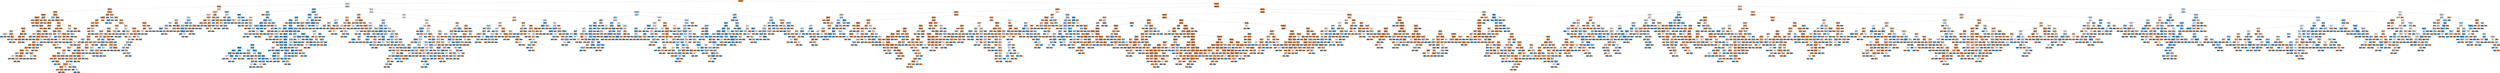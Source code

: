 digraph Tree {
node [shape=box, style="filled", color="black"] ;
0 [label="nr.employed <= 5087.65\ngini = 0.2\nsamples = 30891\nvalue = [27410, 3481]", fillcolor="#e89152"] ;
1 [label="duration <= 172.5\ngini = 0.494\nsamples = 3738\nvalue = [2070, 1668]", fillcolor="#fae7d9"] ;
0 -> 1 [labeldistance=2.5, labelangle=45, headlabel="True"] ;
2 [label="poutcome <= 1.5\ngini = 0.277\nsamples = 1436\nvalue = [1197, 239]", fillcolor="#ea9a61"] ;
1 -> 2 ;
3 [label="duration <= 124.5\ngini = 0.209\nsamples = 1223\nvalue = [1078, 145]", fillcolor="#e89254"] ;
2 -> 3 ;
4 [label="duration <= 77.5\ngini = 0.127\nsamples = 780\nvalue = [727, 53]", fillcolor="#e78a47"] ;
3 -> 4 ;
5 [label="euribor3m <= 1.264\ngini = 0.014\nsamples = 294\nvalue = [292, 2]", fillcolor="#e5823a"] ;
4 -> 5 ;
6 [label="cons.conf.idx <= -29.95\ngini = 0.007\nsamples = 281\nvalue = [280, 1]", fillcolor="#e5813a"] ;
5 -> 6 ;
7 [label="gini = 0.0\nsamples = 237\nvalue = [237, 0]", fillcolor="#e58139"] ;
6 -> 7 ;
8 [label="euribor3m <= 0.755\ngini = 0.044\nsamples = 44\nvalue = [43, 1]", fillcolor="#e6843e"] ;
6 -> 8 ;
9 [label="gini = 0.0\nsamples = 33\nvalue = [33, 0]", fillcolor="#e58139"] ;
8 -> 9 ;
10 [label="euribor3m <= 0.762\ngini = 0.165\nsamples = 11\nvalue = [10, 1]", fillcolor="#e88e4d"] ;
8 -> 10 ;
11 [label="gini = 0.0\nsamples = 1\nvalue = [0, 1]", fillcolor="#399de5"] ;
10 -> 11 ;
12 [label="gini = 0.0\nsamples = 10\nvalue = [10, 0]", fillcolor="#e58139"] ;
10 -> 12 ;
13 [label="duration <= 68.0\ngini = 0.142\nsamples = 13\nvalue = [12, 1]", fillcolor="#e78c49"] ;
5 -> 13 ;
14 [label="gini = 0.0\nsamples = 9\nvalue = [9, 0]", fillcolor="#e58139"] ;
13 -> 14 ;
15 [label="duration <= 69.5\ngini = 0.375\nsamples = 4\nvalue = [3, 1]", fillcolor="#eeab7b"] ;
13 -> 15 ;
16 [label="gini = 0.0\nsamples = 1\nvalue = [0, 1]", fillcolor="#399de5"] ;
15 -> 16 ;
17 [label="gini = 0.0\nsamples = 3\nvalue = [3, 0]", fillcolor="#e58139"] ;
15 -> 17 ;
18 [label="euribor3m <= 0.635\ngini = 0.188\nsamples = 486\nvalue = [435, 51]", fillcolor="#e89050"] ;
4 -> 18 ;
19 [label="poutcome <= 0.5\ngini = 0.444\nsamples = 3\nvalue = [1, 2]", fillcolor="#9ccef2"] ;
18 -> 19 ;
20 [label="gini = 0.0\nsamples = 1\nvalue = [1, 0]", fillcolor="#e58139"] ;
19 -> 20 ;
21 [label="gini = 0.0\nsamples = 2\nvalue = [0, 2]", fillcolor="#399de5"] ;
19 -> 21 ;
22 [label="previous <= 1.5\ngini = 0.182\nsamples = 483\nvalue = [434, 49]", fillcolor="#e88f4f"] ;
18 -> 22 ;
23 [label="cons.conf.idx <= -30.75\ngini = 0.202\nsamples = 430\nvalue = [381, 49]", fillcolor="#e89152"] ;
22 -> 23 ;
24 [label="euribor3m <= 0.893\ngini = 0.167\nsamples = 305\nvalue = [277, 28]", fillcolor="#e88e4d"] ;
23 -> 24 ;
25 [label="education <= 5.5\ngini = 0.095\nsamples = 160\nvalue = [152, 8]", fillcolor="#e68843"] ;
24 -> 25 ;
26 [label="day_of_week <= 0.5\ngini = 0.195\nsamples = 73\nvalue = [65, 8]", fillcolor="#e89151"] ;
25 -> 26 ;
27 [label="duration <= 96.0\ngini = 0.415\nsamples = 17\nvalue = [12, 5]", fillcolor="#f0b58b"] ;
26 -> 27 ;
28 [label="emp.var.rate <= -2.35\ngini = 0.48\nsamples = 5\nvalue = [2, 3]", fillcolor="#bddef6"] ;
27 -> 28 ;
29 [label="gini = 0.0\nsamples = 3\nvalue = [0, 3]", fillcolor="#399de5"] ;
28 -> 29 ;
30 [label="gini = 0.0\nsamples = 2\nvalue = [2, 0]", fillcolor="#e58139"] ;
28 -> 30 ;
31 [label="euribor3m <= 0.667\ngini = 0.278\nsamples = 12\nvalue = [10, 2]", fillcolor="#ea9a61"] ;
27 -> 31 ;
32 [label="gini = 0.0\nsamples = 1\nvalue = [0, 1]", fillcolor="#399de5"] ;
31 -> 32 ;
33 [label="job <= 7.0\ngini = 0.165\nsamples = 11\nvalue = [10, 1]", fillcolor="#e88e4d"] ;
31 -> 33 ;
34 [label="gini = 0.0\nsamples = 8\nvalue = [8, 0]", fillcolor="#e58139"] ;
33 -> 34 ;
35 [label="contact <= 0.5\ngini = 0.444\nsamples = 3\nvalue = [2, 1]", fillcolor="#f2c09c"] ;
33 -> 35 ;
36 [label="gini = 0.0\nsamples = 1\nvalue = [0, 1]", fillcolor="#399de5"] ;
35 -> 36 ;
37 [label="gini = 0.0\nsamples = 2\nvalue = [2, 0]", fillcolor="#e58139"] ;
35 -> 37 ;
38 [label="default <= 0.5\ngini = 0.101\nsamples = 56\nvalue = [53, 3]", fillcolor="#e68844"] ;
26 -> 38 ;
39 [label="month <= 5.5\ngini = 0.07\nsamples = 55\nvalue = [53, 2]", fillcolor="#e68640"] ;
38 -> 39 ;
40 [label="job <= 8.5\ngini = 0.039\nsamples = 50\nvalue = [49, 1]", fillcolor="#e6843d"] ;
39 -> 40 ;
41 [label="gini = 0.0\nsamples = 39\nvalue = [39, 0]", fillcolor="#e58139"] ;
40 -> 41 ;
42 [label="age <= 55.5\ngini = 0.165\nsamples = 11\nvalue = [10, 1]", fillcolor="#e88e4d"] ;
40 -> 42 ;
43 [label="gini = 0.0\nsamples = 10\nvalue = [10, 0]", fillcolor="#e58139"] ;
42 -> 43 ;
44 [label="gini = 0.0\nsamples = 1\nvalue = [0, 1]", fillcolor="#399de5"] ;
42 -> 44 ;
45 [label="age <= 32.5\ngini = 0.32\nsamples = 5\nvalue = [4, 1]", fillcolor="#eca06a"] ;
39 -> 45 ;
46 [label="gini = 0.0\nsamples = 1\nvalue = [0, 1]", fillcolor="#399de5"] ;
45 -> 46 ;
47 [label="gini = 0.0\nsamples = 4\nvalue = [4, 0]", fillcolor="#e58139"] ;
45 -> 47 ;
48 [label="gini = 0.0\nsamples = 1\nvalue = [0, 1]", fillcolor="#399de5"] ;
38 -> 48 ;
49 [label="gini = 0.0\nsamples = 87\nvalue = [87, 0]", fillcolor="#e58139"] ;
25 -> 49 ;
50 [label="campaign <= 6.5\ngini = 0.238\nsamples = 145\nvalue = [125, 20]", fillcolor="#e99559"] ;
24 -> 50 ;
51 [label="job <= 8.5\ngini = 0.229\nsamples = 144\nvalue = [125, 19]", fillcolor="#e99457"] ;
50 -> 51 ;
52 [label="euribor3m <= 0.909\ngini = 0.259\nsamples = 118\nvalue = [100, 18]", fillcolor="#ea985d"] ;
51 -> 52 ;
53 [label="duration <= 112.0\ngini = 0.469\nsamples = 8\nvalue = [5, 3]", fillcolor="#f5cdb0"] ;
52 -> 53 ;
54 [label="contact <= 0.5\ngini = 0.278\nsamples = 6\nvalue = [5, 1]", fillcolor="#ea9a61"] ;
53 -> 54 ;
55 [label="gini = 0.0\nsamples = 5\nvalue = [5, 0]", fillcolor="#e58139"] ;
54 -> 55 ;
56 [label="gini = 0.0\nsamples = 1\nvalue = [0, 1]", fillcolor="#399de5"] ;
54 -> 56 ;
57 [label="gini = 0.0\nsamples = 2\nvalue = [0, 2]", fillcolor="#399de5"] ;
53 -> 57 ;
58 [label="euribor3m <= 1.267\ngini = 0.236\nsamples = 110\nvalue = [95, 15]", fillcolor="#e99558"] ;
52 -> 58 ;
59 [label="euribor3m <= 1.264\ngini = 0.266\nsamples = 95\nvalue = [80, 15]", fillcolor="#ea995e"] ;
58 -> 59 ;
60 [label="education <= 6.5\ngini = 0.233\nsamples = 89\nvalue = [77, 12]", fillcolor="#e99558"] ;
59 -> 60 ;
61 [label="age <= 41.5\ngini = 0.221\nsamples = 87\nvalue = [76, 11]", fillcolor="#e99356"] ;
60 -> 61 ;
62 [label="age <= 39.5\ngini = 0.278\nsamples = 60\nvalue = [50, 10]", fillcolor="#ea9a61"] ;
61 -> 62 ;
63 [label="loan <= 1.5\ngini = 0.238\nsamples = 58\nvalue = [50, 8]", fillcolor="#e99559"] ;
62 -> 63 ;
64 [label="euribor3m <= 1.038\ngini = 0.18\nsamples = 50\nvalue = [45, 5]", fillcolor="#e88f4f"] ;
63 -> 64 ;
65 [label="duration <= 113.5\ngini = 0.42\nsamples = 10\nvalue = [7, 3]", fillcolor="#f0b78e"] ;
64 -> 65 ;
66 [label="duration <= 93.5\ngini = 0.5\nsamples = 6\nvalue = [3, 3]", fillcolor="#ffffff"] ;
65 -> 66 ;
67 [label="gini = 0.0\nsamples = 3\nvalue = [3, 0]", fillcolor="#e58139"] ;
66 -> 67 ;
68 [label="gini = 0.0\nsamples = 3\nvalue = [0, 3]", fillcolor="#399de5"] ;
66 -> 68 ;
69 [label="gini = 0.0\nsamples = 4\nvalue = [4, 0]", fillcolor="#e58139"] ;
65 -> 69 ;
70 [label="duration <= 118.5\ngini = 0.095\nsamples = 40\nvalue = [38, 2]", fillcolor="#e68843"] ;
64 -> 70 ;
71 [label="duration <= 82.5\ngini = 0.051\nsamples = 38\nvalue = [37, 1]", fillcolor="#e6843e"] ;
70 -> 71 ;
72 [label="duration <= 80.0\ngini = 0.444\nsamples = 3\nvalue = [2, 1]", fillcolor="#f2c09c"] ;
71 -> 72 ;
73 [label="gini = 0.0\nsamples = 2\nvalue = [2, 0]", fillcolor="#e58139"] ;
72 -> 73 ;
74 [label="gini = 0.0\nsamples = 1\nvalue = [0, 1]", fillcolor="#399de5"] ;
72 -> 74 ;
75 [label="gini = 0.0\nsamples = 35\nvalue = [35, 0]", fillcolor="#e58139"] ;
71 -> 75 ;
76 [label="age <= 35.5\ngini = 0.5\nsamples = 2\nvalue = [1, 1]", fillcolor="#ffffff"] ;
70 -> 76 ;
77 [label="gini = 0.0\nsamples = 1\nvalue = [0, 1]", fillcolor="#399de5"] ;
76 -> 77 ;
78 [label="gini = 0.0\nsamples = 1\nvalue = [1, 0]", fillcolor="#e58139"] ;
76 -> 78 ;
79 [label="duration <= 90.5\ngini = 0.469\nsamples = 8\nvalue = [5, 3]", fillcolor="#f5cdb0"] ;
63 -> 79 ;
80 [label="gini = 0.0\nsamples = 2\nvalue = [0, 2]", fillcolor="#399de5"] ;
79 -> 80 ;
81 [label="education <= 2.5\ngini = 0.278\nsamples = 6\nvalue = [5, 1]", fillcolor="#ea9a61"] ;
79 -> 81 ;
82 [label="age <= 27.5\ngini = 0.5\nsamples = 2\nvalue = [1, 1]", fillcolor="#ffffff"] ;
81 -> 82 ;
83 [label="gini = 0.0\nsamples = 1\nvalue = [0, 1]", fillcolor="#399de5"] ;
82 -> 83 ;
84 [label="gini = 0.0\nsamples = 1\nvalue = [1, 0]", fillcolor="#e58139"] ;
82 -> 84 ;
85 [label="gini = 0.0\nsamples = 4\nvalue = [4, 0]", fillcolor="#e58139"] ;
81 -> 85 ;
86 [label="gini = 0.0\nsamples = 2\nvalue = [0, 2]", fillcolor="#399de5"] ;
62 -> 86 ;
87 [label="education <= 0.5\ngini = 0.071\nsamples = 27\nvalue = [26, 1]", fillcolor="#e68641"] ;
61 -> 87 ;
88 [label="job <= 2.5\ngini = 0.278\nsamples = 6\nvalue = [5, 1]", fillcolor="#ea9a61"] ;
87 -> 88 ;
89 [label="gini = 0.0\nsamples = 1\nvalue = [0, 1]", fillcolor="#399de5"] ;
88 -> 89 ;
90 [label="gini = 0.0\nsamples = 5\nvalue = [5, 0]", fillcolor="#e58139"] ;
88 -> 90 ;
91 [label="gini = 0.0\nsamples = 21\nvalue = [21, 0]", fillcolor="#e58139"] ;
87 -> 91 ;
92 [label="marital <= 1.5\ngini = 0.5\nsamples = 2\nvalue = [1, 1]", fillcolor="#ffffff"] ;
60 -> 92 ;
93 [label="gini = 0.0\nsamples = 1\nvalue = [0, 1]", fillcolor="#399de5"] ;
92 -> 93 ;
94 [label="gini = 0.0\nsamples = 1\nvalue = [1, 0]", fillcolor="#e58139"] ;
92 -> 94 ;
95 [label="age <= 33.0\ngini = 0.5\nsamples = 6\nvalue = [3, 3]", fillcolor="#ffffff"] ;
59 -> 95 ;
96 [label="gini = 0.0\nsamples = 3\nvalue = [0, 3]", fillcolor="#399de5"] ;
95 -> 96 ;
97 [label="gini = 0.0\nsamples = 3\nvalue = [3, 0]", fillcolor="#e58139"] ;
95 -> 97 ;
98 [label="gini = 0.0\nsamples = 15\nvalue = [15, 0]", fillcolor="#e58139"] ;
58 -> 98 ;
99 [label="euribor3m <= 1.267\ngini = 0.074\nsamples = 26\nvalue = [25, 1]", fillcolor="#e68641"] ;
51 -> 99 ;
100 [label="gini = 0.0\nsamples = 25\nvalue = [25, 0]", fillcolor="#e58139"] ;
99 -> 100 ;
101 [label="gini = 0.0\nsamples = 1\nvalue = [0, 1]", fillcolor="#399de5"] ;
99 -> 101 ;
102 [label="gini = 0.0\nsamples = 1\nvalue = [0, 1]", fillcolor="#399de5"] ;
50 -> 102 ;
103 [label="loan <= 1.5\ngini = 0.28\nsamples = 125\nvalue = [104, 21]", fillcolor="#ea9a61"] ;
23 -> 103 ;
104 [label="duration <= 110.5\ngini = 0.235\nsamples = 103\nvalue = [89, 14]", fillcolor="#e99558"] ;
103 -> 104 ;
105 [label="duration <= 95.5\ngini = 0.283\nsamples = 82\nvalue = [68, 14]", fillcolor="#ea9b62"] ;
104 -> 105 ;
106 [label="duration <= 84.5\ngini = 0.139\nsamples = 40\nvalue = [37, 3]", fillcolor="#e78b49"] ;
105 -> 106 ;
107 [label="housing <= 1.0\ngini = 0.397\nsamples = 11\nvalue = [8, 3]", fillcolor="#efb083"] ;
106 -> 107 ;
108 [label="gini = 0.0\nsamples = 5\nvalue = [5, 0]", fillcolor="#e58139"] ;
107 -> 108 ;
109 [label="day_of_week <= 1.5\ngini = 0.5\nsamples = 6\nvalue = [3, 3]", fillcolor="#ffffff"] ;
107 -> 109 ;
110 [label="gini = 0.0\nsamples = 2\nvalue = [2, 0]", fillcolor="#e58139"] ;
109 -> 110 ;
111 [label="default <= 0.5\ngini = 0.375\nsamples = 4\nvalue = [1, 3]", fillcolor="#7bbeee"] ;
109 -> 111 ;
112 [label="gini = 0.0\nsamples = 3\nvalue = [0, 3]", fillcolor="#399de5"] ;
111 -> 112 ;
113 [label="gini = 0.0\nsamples = 1\nvalue = [1, 0]", fillcolor="#e58139"] ;
111 -> 113 ;
114 [label="gini = 0.0\nsamples = 29\nvalue = [29, 0]", fillcolor="#e58139"] ;
106 -> 114 ;
115 [label="euribor3m <= 0.729\ngini = 0.387\nsamples = 42\nvalue = [31, 11]", fillcolor="#eeae7f"] ;
105 -> 115 ;
116 [label="duration <= 102.5\ngini = 0.494\nsamples = 18\nvalue = [10, 8]", fillcolor="#fae6d7"] ;
115 -> 116 ;
117 [label="job <= 2.5\ngini = 0.32\nsamples = 5\nvalue = [1, 4]", fillcolor="#6ab6ec"] ;
116 -> 117 ;
118 [label="gini = 0.0\nsamples = 1\nvalue = [1, 0]", fillcolor="#e58139"] ;
117 -> 118 ;
119 [label="gini = 0.0\nsamples = 4\nvalue = [0, 4]", fillcolor="#399de5"] ;
117 -> 119 ;
120 [label="day_of_week <= 2.5\ngini = 0.426\nsamples = 13\nvalue = [9, 4]", fillcolor="#f1b991"] ;
116 -> 120 ;
121 [label="day_of_week <= 1.5\ngini = 0.5\nsamples = 8\nvalue = [4, 4]", fillcolor="#ffffff"] ;
120 -> 121 ;
122 [label="duration <= 105.5\ngini = 0.32\nsamples = 5\nvalue = [4, 1]", fillcolor="#eca06a"] ;
121 -> 122 ;
123 [label="gini = 0.0\nsamples = 3\nvalue = [3, 0]", fillcolor="#e58139"] ;
122 -> 123 ;
124 [label="housing <= 1.0\ngini = 0.5\nsamples = 2\nvalue = [1, 1]", fillcolor="#ffffff"] ;
122 -> 124 ;
125 [label="gini = 0.0\nsamples = 1\nvalue = [0, 1]", fillcolor="#399de5"] ;
124 -> 125 ;
126 [label="gini = 0.0\nsamples = 1\nvalue = [1, 0]", fillcolor="#e58139"] ;
124 -> 126 ;
127 [label="gini = 0.0\nsamples = 3\nvalue = [0, 3]", fillcolor="#399de5"] ;
121 -> 127 ;
128 [label="gini = 0.0\nsamples = 5\nvalue = [5, 0]", fillcolor="#e58139"] ;
120 -> 128 ;
129 [label="day_of_week <= 1.5\ngini = 0.219\nsamples = 24\nvalue = [21, 3]", fillcolor="#e99355"] ;
115 -> 129 ;
130 [label="month <= 8.5\ngini = 0.337\nsamples = 14\nvalue = [11, 3]", fillcolor="#eca36f"] ;
129 -> 130 ;
131 [label="age <= 41.5\ngini = 0.48\nsamples = 5\nvalue = [3, 2]", fillcolor="#f6d5bd"] ;
130 -> 131 ;
132 [label="gini = 0.0\nsamples = 3\nvalue = [3, 0]", fillcolor="#e58139"] ;
131 -> 132 ;
133 [label="gini = 0.0\nsamples = 2\nvalue = [0, 2]", fillcolor="#399de5"] ;
131 -> 133 ;
134 [label="marital <= 1.5\ngini = 0.198\nsamples = 9\nvalue = [8, 1]", fillcolor="#e89152"] ;
130 -> 134 ;
135 [label="gini = 0.0\nsamples = 7\nvalue = [7, 0]", fillcolor="#e58139"] ;
134 -> 135 ;
136 [label="euribor3m <= 0.757\ngini = 0.5\nsamples = 2\nvalue = [1, 1]", fillcolor="#ffffff"] ;
134 -> 136 ;
137 [label="gini = 0.0\nsamples = 1\nvalue = [1, 0]", fillcolor="#e58139"] ;
136 -> 137 ;
138 [label="gini = 0.0\nsamples = 1\nvalue = [0, 1]", fillcolor="#399de5"] ;
136 -> 138 ;
139 [label="gini = 0.0\nsamples = 10\nvalue = [10, 0]", fillcolor="#e58139"] ;
129 -> 139 ;
140 [label="gini = 0.0\nsamples = 21\nvalue = [21, 0]", fillcolor="#e58139"] ;
104 -> 140 ;
141 [label="age <= 36.5\ngini = 0.434\nsamples = 22\nvalue = [15, 7]", fillcolor="#f1bc95"] ;
103 -> 141 ;
142 [label="euribor3m <= 0.734\ngini = 0.496\nsamples = 11\nvalue = [5, 6]", fillcolor="#deeffb"] ;
141 -> 142 ;
143 [label="job <= 5.0\ngini = 0.408\nsamples = 7\nvalue = [5, 2]", fillcolor="#efb388"] ;
142 -> 143 ;
144 [label="gini = 0.0\nsamples = 4\nvalue = [4, 0]", fillcolor="#e58139"] ;
143 -> 144 ;
145 [label="day_of_week <= 3.5\ngini = 0.444\nsamples = 3\nvalue = [1, 2]", fillcolor="#9ccef2"] ;
143 -> 145 ;
146 [label="gini = 0.0\nsamples = 2\nvalue = [0, 2]", fillcolor="#399de5"] ;
145 -> 146 ;
147 [label="gini = 0.0\nsamples = 1\nvalue = [1, 0]", fillcolor="#e58139"] ;
145 -> 147 ;
148 [label="gini = 0.0\nsamples = 4\nvalue = [0, 4]", fillcolor="#399de5"] ;
142 -> 148 ;
149 [label="contact <= 0.5\ngini = 0.165\nsamples = 11\nvalue = [10, 1]", fillcolor="#e88e4d"] ;
141 -> 149 ;
150 [label="gini = 0.0\nsamples = 10\nvalue = [10, 0]", fillcolor="#e58139"] ;
149 -> 150 ;
151 [label="gini = 0.0\nsamples = 1\nvalue = [0, 1]", fillcolor="#399de5"] ;
149 -> 151 ;
152 [label="gini = 0.0\nsamples = 53\nvalue = [53, 0]", fillcolor="#e58139"] ;
22 -> 152 ;
153 [label="nr.employed <= 5000.15\ngini = 0.329\nsamples = 443\nvalue = [351, 92]", fillcolor="#eca26d"] ;
3 -> 153 ;
154 [label="age <= 81.5\ngini = 0.102\nsamples = 93\nvalue = [88, 5]", fillcolor="#e68844"] ;
153 -> 154 ;
155 [label="euribor3m <= 0.882\ngini = 0.083\nsamples = 92\nvalue = [88, 4]", fillcolor="#e68742"] ;
154 -> 155 ;
156 [label="job <= 4.5\ngini = 0.193\nsamples = 37\nvalue = [33, 4]", fillcolor="#e89051"] ;
155 -> 156 ;
157 [label="gini = 0.0\nsamples = 17\nvalue = [17, 0]", fillcolor="#e58139"] ;
156 -> 157 ;
158 [label="euribor3m <= 0.88\ngini = 0.32\nsamples = 20\nvalue = [16, 4]", fillcolor="#eca06a"] ;
156 -> 158 ;
159 [label="duration <= 155.5\ngini = 0.266\nsamples = 19\nvalue = [16, 3]", fillcolor="#ea995e"] ;
158 -> 159 ;
160 [label="gini = 0.0\nsamples = 12\nvalue = [12, 0]", fillcolor="#e58139"] ;
159 -> 160 ;
161 [label="campaign <= 1.5\ngini = 0.49\nsamples = 7\nvalue = [4, 3]", fillcolor="#f8e0ce"] ;
159 -> 161 ;
162 [label="gini = 0.0\nsamples = 2\nvalue = [2, 0]", fillcolor="#e58139"] ;
161 -> 162 ;
163 [label="education <= 5.5\ngini = 0.48\nsamples = 5\nvalue = [2, 3]", fillcolor="#bddef6"] ;
161 -> 163 ;
164 [label="gini = 0.0\nsamples = 2\nvalue = [2, 0]", fillcolor="#e58139"] ;
163 -> 164 ;
165 [label="gini = 0.0\nsamples = 3\nvalue = [0, 3]", fillcolor="#399de5"] ;
163 -> 165 ;
166 [label="gini = 0.0\nsamples = 1\nvalue = [0, 1]", fillcolor="#399de5"] ;
158 -> 166 ;
167 [label="gini = 0.0\nsamples = 55\nvalue = [55, 0]", fillcolor="#e58139"] ;
155 -> 167 ;
168 [label="gini = 0.0\nsamples = 1\nvalue = [0, 1]", fillcolor="#399de5"] ;
154 -> 168 ;
169 [label="age <= 23.0\ngini = 0.374\nsamples = 350\nvalue = [263, 87]", fillcolor="#eeab7a"] ;
153 -> 169 ;
170 [label="duration <= 167.5\ngini = 0.469\nsamples = 8\nvalue = [3, 5]", fillcolor="#b0d8f5"] ;
169 -> 170 ;
171 [label="education <= 5.0\ngini = 0.278\nsamples = 6\nvalue = [1, 5]", fillcolor="#61b1ea"] ;
170 -> 171 ;
172 [label="gini = 0.0\nsamples = 5\nvalue = [0, 5]", fillcolor="#399de5"] ;
171 -> 172 ;
173 [label="gini = 0.0\nsamples = 1\nvalue = [1, 0]", fillcolor="#e58139"] ;
171 -> 173 ;
174 [label="gini = 0.0\nsamples = 2\nvalue = [2, 0]", fillcolor="#e58139"] ;
170 -> 174 ;
175 [label="pdays <= 6.5\ngini = 0.365\nsamples = 342\nvalue = [260, 82]", fillcolor="#eda977"] ;
169 -> 175 ;
176 [label="gini = 0.0\nsamples = 2\nvalue = [0, 2]", fillcolor="#399de5"] ;
175 -> 176 ;
177 [label="contact <= 0.5\ngini = 0.36\nsamples = 340\nvalue = [260, 80]", fillcolor="#eda876"] ;
175 -> 177 ;
178 [label="cons.conf.idx <= -28.35\ngini = 0.38\nsamples = 302\nvalue = [225, 77]", fillcolor="#eeac7d"] ;
177 -> 178 ;
179 [label="age <= 75.5\ngini = 0.351\nsamples = 251\nvalue = [194, 57]", fillcolor="#eda673"] ;
178 -> 179 ;
180 [label="loan <= 1.5\ngini = 0.335\nsamples = 240\nvalue = [189, 51]", fillcolor="#eca36e"] ;
179 -> 180 ;
181 [label="duration <= 158.5\ngini = 0.364\nsamples = 209\nvalue = [159, 50]", fillcolor="#eda977"] ;
180 -> 181 ;
182 [label="job <= 9.5\ngini = 0.329\nsamples = 164\nvalue = [130, 34]", fillcolor="#eca26d"] ;
181 -> 182 ;
183 [label="duration <= 125.5\ngini = 0.346\nsamples = 153\nvalue = [119, 34]", fillcolor="#eca572"] ;
182 -> 183 ;
184 [label="poutcome <= 0.5\ngini = 0.444\nsamples = 3\nvalue = [1, 2]", fillcolor="#9ccef2"] ;
183 -> 184 ;
185 [label="gini = 0.0\nsamples = 1\nvalue = [1, 0]", fillcolor="#e58139"] ;
184 -> 185 ;
186 [label="gini = 0.0\nsamples = 2\nvalue = [0, 2]", fillcolor="#399de5"] ;
184 -> 186 ;
187 [label="campaign <= 3.5\ngini = 0.336\nsamples = 150\nvalue = [118, 32]", fillcolor="#eca36f"] ;
183 -> 187 ;
188 [label="job <= 7.5\ngini = 0.353\nsamples = 140\nvalue = [108, 32]", fillcolor="#eda674"] ;
187 -> 188 ;
189 [label="month <= 3.5\ngini = 0.322\nsamples = 109\nvalue = [87, 22]", fillcolor="#eca16b"] ;
188 -> 189 ;
190 [label="day_of_week <= 3.5\ngini = 0.42\nsamples = 40\nvalue = [28, 12]", fillcolor="#f0b78e"] ;
189 -> 190 ;
191 [label="age <= 52.5\ngini = 0.346\nsamples = 36\nvalue = [28, 8]", fillcolor="#eca572"] ;
190 -> 191 ;
192 [label="job <= 6.5\ngini = 0.211\nsamples = 25\nvalue = [22, 3]", fillcolor="#e99254"] ;
191 -> 192 ;
193 [label="euribor3m <= 0.877\ngini = 0.153\nsamples = 24\nvalue = [22, 2]", fillcolor="#e78c4b"] ;
192 -> 193 ;
194 [label="gini = 0.0\nsamples = 15\nvalue = [15, 0]", fillcolor="#e58139"] ;
193 -> 194 ;
195 [label="marital <= 0.5\ngini = 0.346\nsamples = 9\nvalue = [7, 2]", fillcolor="#eca572"] ;
193 -> 195 ;
196 [label="gini = 0.0\nsamples = 1\nvalue = [0, 1]", fillcolor="#399de5"] ;
195 -> 196 ;
197 [label="duration <= 135.0\ngini = 0.219\nsamples = 8\nvalue = [7, 1]", fillcolor="#e99355"] ;
195 -> 197 ;
198 [label="gini = 0.0\nsamples = 1\nvalue = [0, 1]", fillcolor="#399de5"] ;
197 -> 198 ;
199 [label="gini = 0.0\nsamples = 7\nvalue = [7, 0]", fillcolor="#e58139"] ;
197 -> 199 ;
200 [label="gini = 0.0\nsamples = 1\nvalue = [0, 1]", fillcolor="#399de5"] ;
192 -> 200 ;
201 [label="campaign <= 1.5\ngini = 0.496\nsamples = 11\nvalue = [6, 5]", fillcolor="#fbeade"] ;
191 -> 201 ;
202 [label="day_of_week <= 2.5\ngini = 0.245\nsamples = 7\nvalue = [6, 1]", fillcolor="#e9965a"] ;
201 -> 202 ;
203 [label="gini = 0.0\nsamples = 6\nvalue = [6, 0]", fillcolor="#e58139"] ;
202 -> 203 ;
204 [label="gini = 0.0\nsamples = 1\nvalue = [0, 1]", fillcolor="#399de5"] ;
202 -> 204 ;
205 [label="gini = 0.0\nsamples = 4\nvalue = [0, 4]", fillcolor="#399de5"] ;
201 -> 205 ;
206 [label="gini = 0.0\nsamples = 4\nvalue = [0, 4]", fillcolor="#399de5"] ;
190 -> 206 ;
207 [label="duration <= 126.5\ngini = 0.248\nsamples = 69\nvalue = [59, 10]", fillcolor="#e9965b"] ;
189 -> 207 ;
208 [label="gini = 0.0\nsamples = 1\nvalue = [0, 1]", fillcolor="#399de5"] ;
207 -> 208 ;
209 [label="age <= 40.5\ngini = 0.23\nsamples = 68\nvalue = [59, 9]", fillcolor="#e99457"] ;
207 -> 209 ;
210 [label="education <= 6.5\ngini = 0.334\nsamples = 33\nvalue = [26, 7]", fillcolor="#eca36e"] ;
209 -> 210 ;
211 [label="duration <= 137.0\ngini = 0.305\nsamples = 32\nvalue = [26, 6]", fillcolor="#eb9e67"] ;
210 -> 211 ;
212 [label="gini = 0.0\nsamples = 9\nvalue = [9, 0]", fillcolor="#e58139"] ;
211 -> 212 ;
213 [label="euribor3m <= 1.275\ngini = 0.386\nsamples = 23\nvalue = [17, 6]", fillcolor="#eead7f"] ;
211 -> 213 ;
214 [label="age <= 35.0\ngini = 0.351\nsamples = 22\nvalue = [17, 5]", fillcolor="#eda673"] ;
213 -> 214 ;
215 [label="cons.conf.idx <= -29.95\ngini = 0.219\nsamples = 16\nvalue = [14, 2]", fillcolor="#e99355"] ;
214 -> 215 ;
216 [label="duration <= 154.5\ngini = 0.133\nsamples = 14\nvalue = [13, 1]", fillcolor="#e78b48"] ;
215 -> 216 ;
217 [label="gini = 0.0\nsamples = 9\nvalue = [9, 0]", fillcolor="#e58139"] ;
216 -> 217 ;
218 [label="duration <= 155.5\ngini = 0.32\nsamples = 5\nvalue = [4, 1]", fillcolor="#eca06a"] ;
216 -> 218 ;
219 [label="gini = 0.0\nsamples = 1\nvalue = [0, 1]", fillcolor="#399de5"] ;
218 -> 219 ;
220 [label="gini = 0.0\nsamples = 4\nvalue = [4, 0]", fillcolor="#e58139"] ;
218 -> 220 ;
221 [label="campaign <= 1.5\ngini = 0.5\nsamples = 2\nvalue = [1, 1]", fillcolor="#ffffff"] ;
215 -> 221 ;
222 [label="gini = 0.0\nsamples = 1\nvalue = [0, 1]", fillcolor="#399de5"] ;
221 -> 222 ;
223 [label="gini = 0.0\nsamples = 1\nvalue = [1, 0]", fillcolor="#e58139"] ;
221 -> 223 ;
224 [label="education <= 2.5\ngini = 0.5\nsamples = 6\nvalue = [3, 3]", fillcolor="#ffffff"] ;
214 -> 224 ;
225 [label="gini = 0.0\nsamples = 2\nvalue = [2, 0]", fillcolor="#e58139"] ;
224 -> 225 ;
226 [label="euribor3m <= 1.261\ngini = 0.375\nsamples = 4\nvalue = [1, 3]", fillcolor="#7bbeee"] ;
224 -> 226 ;
227 [label="gini = 0.0\nsamples = 2\nvalue = [0, 2]", fillcolor="#399de5"] ;
226 -> 227 ;
228 [label="previous <= 0.5\ngini = 0.5\nsamples = 2\nvalue = [1, 1]", fillcolor="#ffffff"] ;
226 -> 228 ;
229 [label="gini = 0.0\nsamples = 1\nvalue = [0, 1]", fillcolor="#399de5"] ;
228 -> 229 ;
230 [label="gini = 0.0\nsamples = 1\nvalue = [1, 0]", fillcolor="#e58139"] ;
228 -> 230 ;
231 [label="gini = 0.0\nsamples = 1\nvalue = [0, 1]", fillcolor="#399de5"] ;
213 -> 231 ;
232 [label="gini = 0.0\nsamples = 1\nvalue = [0, 1]", fillcolor="#399de5"] ;
210 -> 232 ;
233 [label="cons.price.idx <= 93.623\ngini = 0.108\nsamples = 35\nvalue = [33, 2]", fillcolor="#e78945"] ;
209 -> 233 ;
234 [label="education <= 1.0\ngini = 0.059\nsamples = 33\nvalue = [32, 1]", fillcolor="#e6853f"] ;
233 -> 234 ;
235 [label="duration <= 139.5\ngini = 0.375\nsamples = 4\nvalue = [3, 1]", fillcolor="#eeab7b"] ;
234 -> 235 ;
236 [label="gini = 0.0\nsamples = 1\nvalue = [0, 1]", fillcolor="#399de5"] ;
235 -> 236 ;
237 [label="gini = 0.0\nsamples = 3\nvalue = [3, 0]", fillcolor="#e58139"] ;
235 -> 237 ;
238 [label="gini = 0.0\nsamples = 29\nvalue = [29, 0]", fillcolor="#e58139"] ;
234 -> 238 ;
239 [label="euribor3m <= 0.694\ngini = 0.5\nsamples = 2\nvalue = [1, 1]", fillcolor="#ffffff"] ;
233 -> 239 ;
240 [label="gini = 0.0\nsamples = 1\nvalue = [0, 1]", fillcolor="#399de5"] ;
239 -> 240 ;
241 [label="gini = 0.0\nsamples = 1\nvalue = [1, 0]", fillcolor="#e58139"] ;
239 -> 241 ;
242 [label="month <= 2.5\ngini = 0.437\nsamples = 31\nvalue = [21, 10]", fillcolor="#f1bd97"] ;
188 -> 242 ;
243 [label="duration <= 149.0\ngini = 0.26\nsamples = 13\nvalue = [11, 2]", fillcolor="#ea985d"] ;
242 -> 243 ;
244 [label="gini = 0.0\nsamples = 9\nvalue = [9, 0]", fillcolor="#e58139"] ;
243 -> 244 ;
245 [label="day_of_week <= 1.5\ngini = 0.5\nsamples = 4\nvalue = [2, 2]", fillcolor="#ffffff"] ;
243 -> 245 ;
246 [label="gini = 0.0\nsamples = 2\nvalue = [0, 2]", fillcolor="#399de5"] ;
245 -> 246 ;
247 [label="gini = 0.0\nsamples = 2\nvalue = [2, 0]", fillcolor="#e58139"] ;
245 -> 247 ;
248 [label="duration <= 137.5\ngini = 0.494\nsamples = 18\nvalue = [10, 8]", fillcolor="#fae6d7"] ;
242 -> 248 ;
249 [label="duration <= 128.5\ngini = 0.408\nsamples = 7\nvalue = [2, 5]", fillcolor="#88c4ef"] ;
248 -> 249 ;
250 [label="gini = 0.0\nsamples = 2\nvalue = [2, 0]", fillcolor="#e58139"] ;
249 -> 250 ;
251 [label="gini = 0.0\nsamples = 5\nvalue = [0, 5]", fillcolor="#399de5"] ;
249 -> 251 ;
252 [label="euribor3m <= 1.265\ngini = 0.397\nsamples = 11\nvalue = [8, 3]", fillcolor="#efb083"] ;
248 -> 252 ;
253 [label="age <= 42.5\ngini = 0.219\nsamples = 8\nvalue = [7, 1]", fillcolor="#e99355"] ;
252 -> 253 ;
254 [label="gini = 0.0\nsamples = 7\nvalue = [7, 0]", fillcolor="#e58139"] ;
253 -> 254 ;
255 [label="gini = 0.0\nsamples = 1\nvalue = [0, 1]", fillcolor="#399de5"] ;
253 -> 255 ;
256 [label="education <= 5.5\ngini = 0.444\nsamples = 3\nvalue = [1, 2]", fillcolor="#9ccef2"] ;
252 -> 256 ;
257 [label="gini = 0.0\nsamples = 2\nvalue = [0, 2]", fillcolor="#399de5"] ;
256 -> 257 ;
258 [label="gini = 0.0\nsamples = 1\nvalue = [1, 0]", fillcolor="#e58139"] ;
256 -> 258 ;
259 [label="gini = 0.0\nsamples = 10\nvalue = [10, 0]", fillcolor="#e58139"] ;
187 -> 259 ;
260 [label="gini = 0.0\nsamples = 11\nvalue = [11, 0]", fillcolor="#e58139"] ;
182 -> 260 ;
261 [label="cons.conf.idx <= -34.7\ngini = 0.458\nsamples = 45\nvalue = [29, 16]", fillcolor="#f3c7a6"] ;
181 -> 261 ;
262 [label="education <= 4.0\ngini = 0.488\nsamples = 19\nvalue = [8, 11]", fillcolor="#c9e4f8"] ;
261 -> 262 ;
263 [label="marital <= 1.5\ngini = 0.408\nsamples = 7\nvalue = [5, 2]", fillcolor="#efb388"] ;
262 -> 263 ;
264 [label="day_of_week <= 1.5\ngini = 0.444\nsamples = 3\nvalue = [1, 2]", fillcolor="#9ccef2"] ;
263 -> 264 ;
265 [label="gini = 0.0\nsamples = 1\nvalue = [1, 0]", fillcolor="#e58139"] ;
264 -> 265 ;
266 [label="gini = 0.0\nsamples = 2\nvalue = [0, 2]", fillcolor="#399de5"] ;
264 -> 266 ;
267 [label="gini = 0.0\nsamples = 4\nvalue = [4, 0]", fillcolor="#e58139"] ;
263 -> 267 ;
268 [label="month <= 5.5\ngini = 0.375\nsamples = 12\nvalue = [3, 9]", fillcolor="#7bbeee"] ;
262 -> 268 ;
269 [label="duration <= 171.5\ngini = 0.298\nsamples = 11\nvalue = [2, 9]", fillcolor="#65b3eb"] ;
268 -> 269 ;
270 [label="age <= 45.5\ngini = 0.18\nsamples = 10\nvalue = [1, 9]", fillcolor="#4fa8e8"] ;
269 -> 270 ;
271 [label="gini = 0.0\nsamples = 8\nvalue = [0, 8]", fillcolor="#399de5"] ;
270 -> 271 ;
272 [label="euribor3m <= 1.267\ngini = 0.5\nsamples = 2\nvalue = [1, 1]", fillcolor="#ffffff"] ;
270 -> 272 ;
273 [label="gini = 0.0\nsamples = 1\nvalue = [1, 0]", fillcolor="#e58139"] ;
272 -> 273 ;
274 [label="gini = 0.0\nsamples = 1\nvalue = [0, 1]", fillcolor="#399de5"] ;
272 -> 274 ;
275 [label="gini = 0.0\nsamples = 1\nvalue = [1, 0]", fillcolor="#e58139"] ;
269 -> 275 ;
276 [label="gini = 0.0\nsamples = 1\nvalue = [1, 0]", fillcolor="#e58139"] ;
268 -> 276 ;
277 [label="age <= 64.5\ngini = 0.311\nsamples = 26\nvalue = [21, 5]", fillcolor="#eb9f68"] ;
261 -> 277 ;
278 [label="duration <= 171.5\ngini = 0.269\nsamples = 25\nvalue = [21, 4]", fillcolor="#ea995f"] ;
277 -> 278 ;
279 [label="euribor3m <= 0.795\ngini = 0.219\nsamples = 24\nvalue = [21, 3]", fillcolor="#e99355"] ;
278 -> 279 ;
280 [label="duration <= 163.0\ngini = 0.355\nsamples = 13\nvalue = [10, 3]", fillcolor="#eda774"] ;
279 -> 280 ;
281 [label="job <= 0.5\ngini = 0.444\nsamples = 3\nvalue = [1, 2]", fillcolor="#9ccef2"] ;
280 -> 281 ;
282 [label="gini = 0.0\nsamples = 1\nvalue = [1, 0]", fillcolor="#e58139"] ;
281 -> 282 ;
283 [label="gini = 0.0\nsamples = 2\nvalue = [0, 2]", fillcolor="#399de5"] ;
281 -> 283 ;
284 [label="euribor3m <= 0.778\ngini = 0.18\nsamples = 10\nvalue = [9, 1]", fillcolor="#e88f4f"] ;
280 -> 284 ;
285 [label="gini = 0.0\nsamples = 9\nvalue = [9, 0]", fillcolor="#e58139"] ;
284 -> 285 ;
286 [label="gini = 0.0\nsamples = 1\nvalue = [0, 1]", fillcolor="#399de5"] ;
284 -> 286 ;
287 [label="gini = 0.0\nsamples = 11\nvalue = [11, 0]", fillcolor="#e58139"] ;
279 -> 287 ;
288 [label="gini = 0.0\nsamples = 1\nvalue = [0, 1]", fillcolor="#399de5"] ;
278 -> 288 ;
289 [label="gini = 0.0\nsamples = 1\nvalue = [0, 1]", fillcolor="#399de5"] ;
277 -> 289 ;
290 [label="education <= 1.0\ngini = 0.062\nsamples = 31\nvalue = [30, 1]", fillcolor="#e68540"] ;
180 -> 290 ;
291 [label="campaign <= 2.5\ngini = 0.375\nsamples = 4\nvalue = [3, 1]", fillcolor="#eeab7b"] ;
290 -> 291 ;
292 [label="gini = 0.0\nsamples = 3\nvalue = [3, 0]", fillcolor="#e58139"] ;
291 -> 292 ;
293 [label="gini = 0.0\nsamples = 1\nvalue = [0, 1]", fillcolor="#399de5"] ;
291 -> 293 ;
294 [label="gini = 0.0\nsamples = 27\nvalue = [27, 0]", fillcolor="#e58139"] ;
290 -> 294 ;
295 [label="loan <= 0.5\ngini = 0.496\nsamples = 11\nvalue = [5, 6]", fillcolor="#deeffb"] ;
179 -> 295 ;
296 [label="duration <= 153.5\ngini = 0.469\nsamples = 8\nvalue = [5, 3]", fillcolor="#f5cdb0"] ;
295 -> 296 ;
297 [label="gini = 0.0\nsamples = 4\nvalue = [4, 0]", fillcolor="#e58139"] ;
296 -> 297 ;
298 [label="job <= 4.0\ngini = 0.375\nsamples = 4\nvalue = [1, 3]", fillcolor="#7bbeee"] ;
296 -> 298 ;
299 [label="gini = 0.0\nsamples = 1\nvalue = [1, 0]", fillcolor="#e58139"] ;
298 -> 299 ;
300 [label="gini = 0.0\nsamples = 3\nvalue = [0, 3]", fillcolor="#399de5"] ;
298 -> 300 ;
301 [label="gini = 0.0\nsamples = 3\nvalue = [0, 3]", fillcolor="#399de5"] ;
295 -> 301 ;
302 [label="campaign <= 1.5\ngini = 0.477\nsamples = 51\nvalue = [31, 20]", fillcolor="#f6d2b9"] ;
178 -> 302 ;
303 [label="euribor3m <= 0.723\ngini = 0.5\nsamples = 37\nvalue = [19, 18]", fillcolor="#fef8f5"] ;
302 -> 303 ;
304 [label="age <= 27.5\ngini = 0.219\nsamples = 8\nvalue = [1, 7]", fillcolor="#55abe9"] ;
303 -> 304 ;
305 [label="gini = 0.0\nsamples = 1\nvalue = [1, 0]", fillcolor="#e58139"] ;
304 -> 305 ;
306 [label="gini = 0.0\nsamples = 7\nvalue = [0, 7]", fillcolor="#399de5"] ;
304 -> 306 ;
307 [label="duration <= 156.5\ngini = 0.471\nsamples = 29\nvalue = [18, 11]", fillcolor="#f5ceb2"] ;
303 -> 307 ;
308 [label="age <= 31.0\ngini = 0.497\nsamples = 24\nvalue = [13, 11]", fillcolor="#fbece1"] ;
307 -> 308 ;
309 [label="gini = 0.0\nsamples = 3\nvalue = [3, 0]", fillcolor="#e58139"] ;
308 -> 309 ;
310 [label="previous <= 1.5\ngini = 0.499\nsamples = 21\nvalue = [10, 11]", fillcolor="#edf6fd"] ;
308 -> 310 ;
311 [label="age <= 75.5\ngini = 0.488\nsamples = 19\nvalue = [8, 11]", fillcolor="#c9e4f8"] ;
310 -> 311 ;
312 [label="age <= 59.5\ngini = 0.457\nsamples = 17\nvalue = [6, 11]", fillcolor="#a5d2f3"] ;
311 -> 312 ;
313 [label="previous <= 0.5\ngini = 0.497\nsamples = 13\nvalue = [6, 7]", fillcolor="#e3f1fb"] ;
312 -> 313 ;
314 [label="housing <= 1.0\ngini = 0.463\nsamples = 11\nvalue = [4, 7]", fillcolor="#aad5f4"] ;
313 -> 314 ;
315 [label="gini = 0.0\nsamples = 5\nvalue = [0, 5]", fillcolor="#399de5"] ;
314 -> 315 ;
316 [label="marital <= 1.5\ngini = 0.444\nsamples = 6\nvalue = [4, 2]", fillcolor="#f2c09c"] ;
314 -> 316 ;
317 [label="gini = 0.0\nsamples = 3\nvalue = [3, 0]", fillcolor="#e58139"] ;
316 -> 317 ;
318 [label="day_of_week <= 0.5\ngini = 0.444\nsamples = 3\nvalue = [1, 2]", fillcolor="#9ccef2"] ;
316 -> 318 ;
319 [label="gini = 0.0\nsamples = 1\nvalue = [1, 0]", fillcolor="#e58139"] ;
318 -> 319 ;
320 [label="gini = 0.0\nsamples = 2\nvalue = [0, 2]", fillcolor="#399de5"] ;
318 -> 320 ;
321 [label="gini = 0.0\nsamples = 2\nvalue = [2, 0]", fillcolor="#e58139"] ;
313 -> 321 ;
322 [label="gini = 0.0\nsamples = 4\nvalue = [0, 4]", fillcolor="#399de5"] ;
312 -> 322 ;
323 [label="gini = 0.0\nsamples = 2\nvalue = [2, 0]", fillcolor="#e58139"] ;
311 -> 323 ;
324 [label="gini = 0.0\nsamples = 2\nvalue = [2, 0]", fillcolor="#e58139"] ;
310 -> 324 ;
325 [label="gini = 0.0\nsamples = 5\nvalue = [5, 0]", fillcolor="#e58139"] ;
307 -> 325 ;
326 [label="duration <= 137.0\ngini = 0.245\nsamples = 14\nvalue = [12, 2]", fillcolor="#e9965a"] ;
302 -> 326 ;
327 [label="duration <= 134.5\ngini = 0.408\nsamples = 7\nvalue = [5, 2]", fillcolor="#efb388"] ;
326 -> 327 ;
328 [label="campaign <= 2.5\ngini = 0.278\nsamples = 6\nvalue = [5, 1]", fillcolor="#ea9a61"] ;
327 -> 328 ;
329 [label="gini = 0.0\nsamples = 4\nvalue = [4, 0]", fillcolor="#e58139"] ;
328 -> 329 ;
330 [label="education <= 3.0\ngini = 0.5\nsamples = 2\nvalue = [1, 1]", fillcolor="#ffffff"] ;
328 -> 330 ;
331 [label="gini = 0.0\nsamples = 1\nvalue = [1, 0]", fillcolor="#e58139"] ;
330 -> 331 ;
332 [label="gini = 0.0\nsamples = 1\nvalue = [0, 1]", fillcolor="#399de5"] ;
330 -> 332 ;
333 [label="gini = 0.0\nsamples = 1\nvalue = [0, 1]", fillcolor="#399de5"] ;
327 -> 333 ;
334 [label="gini = 0.0\nsamples = 7\nvalue = [7, 0]", fillcolor="#e58139"] ;
326 -> 334 ;
335 [label="duration <= 136.0\ngini = 0.145\nsamples = 38\nvalue = [35, 3]", fillcolor="#e78c4a"] ;
177 -> 335 ;
336 [label="duration <= 134.5\ngini = 0.337\nsamples = 14\nvalue = [11, 3]", fillcolor="#eca36f"] ;
335 -> 336 ;
337 [label="marital <= 0.5\ngini = 0.165\nsamples = 11\nvalue = [10, 1]", fillcolor="#e88e4d"] ;
336 -> 337 ;
338 [label="emp.var.rate <= -3.15\ngini = 0.5\nsamples = 2\nvalue = [1, 1]", fillcolor="#ffffff"] ;
337 -> 338 ;
339 [label="gini = 0.0\nsamples = 1\nvalue = [1, 0]", fillcolor="#e58139"] ;
338 -> 339 ;
340 [label="gini = 0.0\nsamples = 1\nvalue = [0, 1]", fillcolor="#399de5"] ;
338 -> 340 ;
341 [label="gini = 0.0\nsamples = 9\nvalue = [9, 0]", fillcolor="#e58139"] ;
337 -> 341 ;
342 [label="education <= 4.5\ngini = 0.444\nsamples = 3\nvalue = [1, 2]", fillcolor="#9ccef2"] ;
336 -> 342 ;
343 [label="gini = 0.0\nsamples = 1\nvalue = [1, 0]", fillcolor="#e58139"] ;
342 -> 343 ;
344 [label="gini = 0.0\nsamples = 2\nvalue = [0, 2]", fillcolor="#399de5"] ;
342 -> 344 ;
345 [label="gini = 0.0\nsamples = 24\nvalue = [24, 0]", fillcolor="#e58139"] ;
335 -> 345 ;
346 [label="duration <= 148.5\ngini = 0.493\nsamples = 213\nvalue = [119, 94]", fillcolor="#fae5d5"] ;
2 -> 346 ;
347 [label="cons.price.idx <= 93.559\ngini = 0.446\nsamples = 155\nvalue = [103, 52]", fillcolor="#f2c19d"] ;
346 -> 347 ;
348 [label="euribor3m <= 0.871\ngini = 0.491\nsamples = 111\nvalue = [63, 48]", fillcolor="#f9e1d0"] ;
347 -> 348 ;
349 [label="day_of_week <= 1.5\ngini = 0.499\nsamples = 74\nvalue = [35, 39]", fillcolor="#ebf5fc"] ;
348 -> 349 ;
350 [label="pdays <= 3.5\ngini = 0.463\nsamples = 33\nvalue = [21, 12]", fillcolor="#f4c9aa"] ;
349 -> 350 ;
351 [label="campaign <= 2.5\ngini = 0.494\nsamples = 18\nvalue = [8, 10]", fillcolor="#d7ebfa"] ;
350 -> 351 ;
352 [label="marital <= 1.5\ngini = 0.444\nsamples = 15\nvalue = [5, 10]", fillcolor="#9ccef2"] ;
351 -> 352 ;
353 [label="duration <= 83.0\ngini = 0.198\nsamples = 9\nvalue = [1, 8]", fillcolor="#52a9e8"] ;
352 -> 353 ;
354 [label="gini = 0.0\nsamples = 1\nvalue = [1, 0]", fillcolor="#e58139"] ;
353 -> 354 ;
355 [label="gini = 0.0\nsamples = 8\nvalue = [0, 8]", fillcolor="#399de5"] ;
353 -> 355 ;
356 [label="duration <= 112.0\ngini = 0.444\nsamples = 6\nvalue = [4, 2]", fillcolor="#f2c09c"] ;
352 -> 356 ;
357 [label="age <= 54.0\ngini = 0.444\nsamples = 3\nvalue = [1, 2]", fillcolor="#9ccef2"] ;
356 -> 357 ;
358 [label="gini = 0.0\nsamples = 2\nvalue = [0, 2]", fillcolor="#399de5"] ;
357 -> 358 ;
359 [label="gini = 0.0\nsamples = 1\nvalue = [1, 0]", fillcolor="#e58139"] ;
357 -> 359 ;
360 [label="gini = 0.0\nsamples = 3\nvalue = [3, 0]", fillcolor="#e58139"] ;
356 -> 360 ;
361 [label="gini = 0.0\nsamples = 3\nvalue = [3, 0]", fillcolor="#e58139"] ;
351 -> 361 ;
362 [label="age <= 27.5\ngini = 0.231\nsamples = 15\nvalue = [13, 2]", fillcolor="#e99457"] ;
350 -> 362 ;
363 [label="gini = 0.0\nsamples = 1\nvalue = [0, 1]", fillcolor="#399de5"] ;
362 -> 363 ;
364 [label="housing <= 0.5\ngini = 0.133\nsamples = 14\nvalue = [13, 1]", fillcolor="#e78b48"] ;
362 -> 364 ;
365 [label="campaign <= 1.5\ngini = 0.375\nsamples = 4\nvalue = [3, 1]", fillcolor="#eeab7b"] ;
364 -> 365 ;
366 [label="gini = 0.0\nsamples = 1\nvalue = [0, 1]", fillcolor="#399de5"] ;
365 -> 366 ;
367 [label="gini = 0.0\nsamples = 3\nvalue = [3, 0]", fillcolor="#e58139"] ;
365 -> 367 ;
368 [label="gini = 0.0\nsamples = 10\nvalue = [10, 0]", fillcolor="#e58139"] ;
364 -> 368 ;
369 [label="euribor3m <= 0.775\ngini = 0.45\nsamples = 41\nvalue = [14, 27]", fillcolor="#a0d0f2"] ;
349 -> 369 ;
370 [label="duration <= 121.5\ngini = 0.375\nsamples = 32\nvalue = [8, 24]", fillcolor="#7bbeee"] ;
369 -> 370 ;
371 [label="duration <= 103.5\ngini = 0.463\nsamples = 22\nvalue = [8, 14]", fillcolor="#aad5f4"] ;
370 -> 371 ;
372 [label="duration <= 59.5\ngini = 0.245\nsamples = 14\nvalue = [2, 12]", fillcolor="#5aade9"] ;
371 -> 372 ;
373 [label="gini = 0.0\nsamples = 1\nvalue = [1, 0]", fillcolor="#e58139"] ;
372 -> 373 ;
374 [label="cons.price.idx <= 93.041\ngini = 0.142\nsamples = 13\nvalue = [1, 12]", fillcolor="#49a5e7"] ;
372 -> 374 ;
375 [label="gini = 0.0\nsamples = 11\nvalue = [0, 11]", fillcolor="#399de5"] ;
374 -> 375 ;
376 [label="education <= 6.5\ngini = 0.5\nsamples = 2\nvalue = [1, 1]", fillcolor="#ffffff"] ;
374 -> 376 ;
377 [label="gini = 0.0\nsamples = 1\nvalue = [1, 0]", fillcolor="#e58139"] ;
376 -> 377 ;
378 [label="gini = 0.0\nsamples = 1\nvalue = [0, 1]", fillcolor="#399de5"] ;
376 -> 378 ;
379 [label="age <= 25.0\ngini = 0.375\nsamples = 8\nvalue = [6, 2]", fillcolor="#eeab7b"] ;
371 -> 379 ;
380 [label="gini = 0.0\nsamples = 1\nvalue = [0, 1]", fillcolor="#399de5"] ;
379 -> 380 ;
381 [label="day_of_week <= 3.5\ngini = 0.245\nsamples = 7\nvalue = [6, 1]", fillcolor="#e9965a"] ;
379 -> 381 ;
382 [label="gini = 0.0\nsamples = 6\nvalue = [6, 0]", fillcolor="#e58139"] ;
381 -> 382 ;
383 [label="gini = 0.0\nsamples = 1\nvalue = [0, 1]", fillcolor="#399de5"] ;
381 -> 383 ;
384 [label="gini = 0.0\nsamples = 10\nvalue = [0, 10]", fillcolor="#399de5"] ;
370 -> 384 ;
385 [label="age <= 32.0\ngini = 0.444\nsamples = 9\nvalue = [6, 3]", fillcolor="#f2c09c"] ;
369 -> 385 ;
386 [label="age <= 27.5\ngini = 0.444\nsamples = 3\nvalue = [1, 2]", fillcolor="#9ccef2"] ;
385 -> 386 ;
387 [label="gini = 0.0\nsamples = 1\nvalue = [1, 0]", fillcolor="#e58139"] ;
386 -> 387 ;
388 [label="gini = 0.0\nsamples = 2\nvalue = [0, 2]", fillcolor="#399de5"] ;
386 -> 388 ;
389 [label="duration <= 120.0\ngini = 0.278\nsamples = 6\nvalue = [5, 1]", fillcolor="#ea9a61"] ;
385 -> 389 ;
390 [label="gini = 0.0\nsamples = 5\nvalue = [5, 0]", fillcolor="#e58139"] ;
389 -> 390 ;
391 [label="gini = 0.0\nsamples = 1\nvalue = [0, 1]", fillcolor="#399de5"] ;
389 -> 391 ;
392 [label="duration <= 102.5\ngini = 0.368\nsamples = 37\nvalue = [28, 9]", fillcolor="#edaa79"] ;
348 -> 392 ;
393 [label="job <= 1.5\ngini = 0.1\nsamples = 19\nvalue = [18, 1]", fillcolor="#e68844"] ;
392 -> 393 ;
394 [label="duration <= 81.0\ngini = 0.32\nsamples = 5\nvalue = [4, 1]", fillcolor="#eca06a"] ;
393 -> 394 ;
395 [label="gini = 0.0\nsamples = 1\nvalue = [0, 1]", fillcolor="#399de5"] ;
394 -> 395 ;
396 [label="gini = 0.0\nsamples = 4\nvalue = [4, 0]", fillcolor="#e58139"] ;
394 -> 396 ;
397 [label="gini = 0.0\nsamples = 14\nvalue = [14, 0]", fillcolor="#e58139"] ;
393 -> 397 ;
398 [label="day_of_week <= 2.5\ngini = 0.494\nsamples = 18\nvalue = [10, 8]", fillcolor="#fae6d7"] ;
392 -> 398 ;
399 [label="marital <= 0.5\ngini = 0.32\nsamples = 10\nvalue = [8, 2]", fillcolor="#eca06a"] ;
398 -> 399 ;
400 [label="gini = 0.0\nsamples = 1\nvalue = [0, 1]", fillcolor="#399de5"] ;
399 -> 400 ;
401 [label="duration <= 139.0\ngini = 0.198\nsamples = 9\nvalue = [8, 1]", fillcolor="#e89152"] ;
399 -> 401 ;
402 [label="gini = 0.0\nsamples = 7\nvalue = [7, 0]", fillcolor="#e58139"] ;
401 -> 402 ;
403 [label="previous <= 1.5\ngini = 0.5\nsamples = 2\nvalue = [1, 1]", fillcolor="#ffffff"] ;
401 -> 403 ;
404 [label="gini = 0.0\nsamples = 1\nvalue = [1, 0]", fillcolor="#e58139"] ;
403 -> 404 ;
405 [label="gini = 0.0\nsamples = 1\nvalue = [0, 1]", fillcolor="#399de5"] ;
403 -> 405 ;
406 [label="age <= 51.0\ngini = 0.375\nsamples = 8\nvalue = [2, 6]", fillcolor="#7bbeee"] ;
398 -> 406 ;
407 [label="gini = 0.0\nsamples = 5\nvalue = [0, 5]", fillcolor="#399de5"] ;
406 -> 407 ;
408 [label="duration <= 124.5\ngini = 0.444\nsamples = 3\nvalue = [2, 1]", fillcolor="#f2c09c"] ;
406 -> 408 ;
409 [label="gini = 0.0\nsamples = 2\nvalue = [2, 0]", fillcolor="#e58139"] ;
408 -> 409 ;
410 [label="gini = 0.0\nsamples = 1\nvalue = [0, 1]", fillcolor="#399de5"] ;
408 -> 410 ;
411 [label="job <= 4.5\ngini = 0.165\nsamples = 44\nvalue = [40, 4]", fillcolor="#e88e4d"] ;
347 -> 411 ;
412 [label="pdays <= 1.5\ngini = 0.332\nsamples = 19\nvalue = [15, 4]", fillcolor="#eca36e"] ;
411 -> 412 ;
413 [label="gini = 0.0\nsamples = 1\nvalue = [0, 1]", fillcolor="#399de5"] ;
412 -> 413 ;
414 [label="duration <= 134.5\ngini = 0.278\nsamples = 18\nvalue = [15, 3]", fillcolor="#ea9a61"] ;
412 -> 414 ;
415 [label="gini = 0.0\nsamples = 11\nvalue = [11, 0]", fillcolor="#e58139"] ;
414 -> 415 ;
416 [label="education <= 5.5\ngini = 0.49\nsamples = 7\nvalue = [4, 3]", fillcolor="#f8e0ce"] ;
414 -> 416 ;
417 [label="gini = 0.0\nsamples = 3\nvalue = [3, 0]", fillcolor="#e58139"] ;
416 -> 417 ;
418 [label="duration <= 142.5\ngini = 0.375\nsamples = 4\nvalue = [1, 3]", fillcolor="#7bbeee"] ;
416 -> 418 ;
419 [label="gini = 0.0\nsamples = 3\nvalue = [0, 3]", fillcolor="#399de5"] ;
418 -> 419 ;
420 [label="gini = 0.0\nsamples = 1\nvalue = [1, 0]", fillcolor="#e58139"] ;
418 -> 420 ;
421 [label="gini = 0.0\nsamples = 25\nvalue = [25, 0]", fillcolor="#e58139"] ;
411 -> 421 ;
422 [label="day_of_week <= 1.5\ngini = 0.4\nsamples = 58\nvalue = [16, 42]", fillcolor="#84c2ef"] ;
346 -> 422 ;
423 [label="duration <= 158.5\ngini = 0.499\nsamples = 23\nvalue = [11, 12]", fillcolor="#eff7fd"] ;
422 -> 423 ;
424 [label="loan <= 1.0\ngini = 0.346\nsamples = 9\nvalue = [7, 2]", fillcolor="#eca572"] ;
423 -> 424 ;
425 [label="gini = 0.0\nsamples = 7\nvalue = [7, 0]", fillcolor="#e58139"] ;
424 -> 425 ;
426 [label="gini = 0.0\nsamples = 2\nvalue = [0, 2]", fillcolor="#399de5"] ;
424 -> 426 ;
427 [label="job <= 8.5\ngini = 0.408\nsamples = 14\nvalue = [4, 10]", fillcolor="#88c4ef"] ;
423 -> 427 ;
428 [label="euribor3m <= 1.158\ngini = 0.198\nsamples = 9\nvalue = [1, 8]", fillcolor="#52a9e8"] ;
427 -> 428 ;
429 [label="gini = 0.0\nsamples = 8\nvalue = [0, 8]", fillcolor="#399de5"] ;
428 -> 429 ;
430 [label="gini = 0.0\nsamples = 1\nvalue = [1, 0]", fillcolor="#e58139"] ;
428 -> 430 ;
431 [label="euribor3m <= 0.744\ngini = 0.48\nsamples = 5\nvalue = [3, 2]", fillcolor="#f6d5bd"] ;
427 -> 431 ;
432 [label="gini = 0.0\nsamples = 2\nvalue = [0, 2]", fillcolor="#399de5"] ;
431 -> 432 ;
433 [label="gini = 0.0\nsamples = 3\nvalue = [3, 0]", fillcolor="#e58139"] ;
431 -> 433 ;
434 [label="previous <= 1.5\ngini = 0.245\nsamples = 35\nvalue = [5, 30]", fillcolor="#5aade9"] ;
422 -> 434 ;
435 [label="month <= 5.5\ngini = 0.43\nsamples = 16\nvalue = [5, 11]", fillcolor="#93caf1"] ;
434 -> 435 ;
436 [label="day_of_week <= 2.5\ngini = 0.496\nsamples = 11\nvalue = [5, 6]", fillcolor="#deeffb"] ;
435 -> 436 ;
437 [label="gini = 0.0\nsamples = 4\nvalue = [0, 4]", fillcolor="#399de5"] ;
436 -> 437 ;
438 [label="age <= 27.0\ngini = 0.408\nsamples = 7\nvalue = [5, 2]", fillcolor="#efb388"] ;
436 -> 438 ;
439 [label="gini = 0.0\nsamples = 2\nvalue = [0, 2]", fillcolor="#399de5"] ;
438 -> 439 ;
440 [label="gini = 0.0\nsamples = 5\nvalue = [5, 0]", fillcolor="#e58139"] ;
438 -> 440 ;
441 [label="gini = 0.0\nsamples = 5\nvalue = [0, 5]", fillcolor="#399de5"] ;
435 -> 441 ;
442 [label="gini = 0.0\nsamples = 19\nvalue = [0, 19]", fillcolor="#399de5"] ;
434 -> 442 ;
443 [label="pdays <= 513.0\ngini = 0.471\nsamples = 2302\nvalue = [873, 1429]", fillcolor="#b2d9f5"] ;
1 -> 443 ;
444 [label="duration <= 214.0\ngini = 0.303\nsamples = 698\nvalue = [130, 568]", fillcolor="#66b3eb"] ;
443 -> 444 ;
445 [label="age <= 21.5\ngini = 0.4\nsamples = 134\nvalue = [37, 97]", fillcolor="#85c2ef"] ;
444 -> 445 ;
446 [label="gini = 0.0\nsamples = 3\nvalue = [3, 0]", fillcolor="#e58139"] ;
445 -> 446 ;
447 [label="cons.conf.idx <= -45.15\ngini = 0.384\nsamples = 131\nvalue = [34, 97]", fillcolor="#7ebfee"] ;
445 -> 447 ;
448 [label="job <= 1.5\ngini = 0.492\nsamples = 16\nvalue = [9, 7]", fillcolor="#f9e3d3"] ;
447 -> 448 ;
449 [label="gini = 0.0\nsamples = 4\nvalue = [4, 0]", fillcolor="#e58139"] ;
448 -> 449 ;
450 [label="duration <= 191.0\ngini = 0.486\nsamples = 12\nvalue = [5, 7]", fillcolor="#c6e3f8"] ;
448 -> 450 ;
451 [label="gini = 0.0\nsamples = 4\nvalue = [0, 4]", fillcolor="#399de5"] ;
450 -> 451 ;
452 [label="euribor3m <= 1.028\ngini = 0.469\nsamples = 8\nvalue = [5, 3]", fillcolor="#f5cdb0"] ;
450 -> 452 ;
453 [label="gini = 0.0\nsamples = 3\nvalue = [3, 0]", fillcolor="#e58139"] ;
452 -> 453 ;
454 [label="poutcome <= 1.0\ngini = 0.48\nsamples = 5\nvalue = [2, 3]", fillcolor="#bddef6"] ;
452 -> 454 ;
455 [label="gini = 0.0\nsamples = 2\nvalue = [2, 0]", fillcolor="#e58139"] ;
454 -> 455 ;
456 [label="gini = 0.0\nsamples = 3\nvalue = [0, 3]", fillcolor="#399de5"] ;
454 -> 456 ;
457 [label="pdays <= 6.5\ngini = 0.34\nsamples = 115\nvalue = [25, 90]", fillcolor="#70b8ec"] ;
447 -> 457 ;
458 [label="duration <= 211.5\ngini = 0.262\nsamples = 84\nvalue = [13, 71]", fillcolor="#5dafea"] ;
457 -> 458 ;
459 [label="education <= 4.0\ngini = 0.219\nsamples = 80\nvalue = [10, 70]", fillcolor="#55abe9"] ;
458 -> 459 ;
460 [label="cons.price.idx <= 92.405\ngini = 0.404\nsamples = 32\nvalue = [9, 23]", fillcolor="#86c3ef"] ;
459 -> 460 ;
461 [label="euribor3m <= 0.876\ngini = 0.494\nsamples = 9\nvalue = [5, 4]", fillcolor="#fae6d7"] ;
460 -> 461 ;
462 [label="job <= 2.0\ngini = 0.408\nsamples = 7\nvalue = [5, 2]", fillcolor="#efb388"] ;
461 -> 462 ;
463 [label="euribor3m <= 0.774\ngini = 0.444\nsamples = 3\nvalue = [1, 2]", fillcolor="#9ccef2"] ;
462 -> 463 ;
464 [label="gini = 0.0\nsamples = 1\nvalue = [1, 0]", fillcolor="#e58139"] ;
463 -> 464 ;
465 [label="gini = 0.0\nsamples = 2\nvalue = [0, 2]", fillcolor="#399de5"] ;
463 -> 465 ;
466 [label="gini = 0.0\nsamples = 4\nvalue = [4, 0]", fillcolor="#e58139"] ;
462 -> 466 ;
467 [label="gini = 0.0\nsamples = 2\nvalue = [0, 2]", fillcolor="#399de5"] ;
461 -> 467 ;
468 [label="month <= 2.0\ngini = 0.287\nsamples = 23\nvalue = [4, 19]", fillcolor="#63b2ea"] ;
460 -> 468 ;
469 [label="day_of_week <= 1.5\ngini = 0.5\nsamples = 6\nvalue = [3, 3]", fillcolor="#ffffff"] ;
468 -> 469 ;
470 [label="gini = 0.0\nsamples = 2\nvalue = [0, 2]", fillcolor="#399de5"] ;
469 -> 470 ;
471 [label="marital <= 1.5\ngini = 0.375\nsamples = 4\nvalue = [3, 1]", fillcolor="#eeab7b"] ;
469 -> 471 ;
472 [label="gini = 0.0\nsamples = 1\nvalue = [0, 1]", fillcolor="#399de5"] ;
471 -> 472 ;
473 [label="gini = 0.0\nsamples = 3\nvalue = [3, 0]", fillcolor="#e58139"] ;
471 -> 473 ;
474 [label="pdays <= 2.5\ngini = 0.111\nsamples = 17\nvalue = [1, 16]", fillcolor="#45a3e7"] ;
468 -> 474 ;
475 [label="gini = 0.0\nsamples = 1\nvalue = [1, 0]", fillcolor="#e58139"] ;
474 -> 475 ;
476 [label="gini = 0.0\nsamples = 16\nvalue = [0, 16]", fillcolor="#399de5"] ;
474 -> 476 ;
477 [label="contact <= 0.5\ngini = 0.041\nsamples = 48\nvalue = [1, 47]", fillcolor="#3d9fe6"] ;
459 -> 477 ;
478 [label="gini = 0.0\nsamples = 47\nvalue = [0, 47]", fillcolor="#399de5"] ;
477 -> 478 ;
479 [label="gini = 0.0\nsamples = 1\nvalue = [1, 0]", fillcolor="#e58139"] ;
477 -> 479 ;
480 [label="education <= 1.5\ngini = 0.375\nsamples = 4\nvalue = [3, 1]", fillcolor="#eeab7b"] ;
458 -> 480 ;
481 [label="gini = 0.0\nsamples = 1\nvalue = [0, 1]", fillcolor="#399de5"] ;
480 -> 481 ;
482 [label="gini = 0.0\nsamples = 3\nvalue = [3, 0]", fillcolor="#e58139"] ;
480 -> 482 ;
483 [label="euribor3m <= 0.645\ngini = 0.475\nsamples = 31\nvalue = [12, 19]", fillcolor="#b6dbf5"] ;
457 -> 483 ;
484 [label="gini = 0.0\nsamples = 4\nvalue = [4, 0]", fillcolor="#e58139"] ;
483 -> 484 ;
485 [label="education <= 5.5\ngini = 0.417\nsamples = 27\nvalue = [8, 19]", fillcolor="#8cc6f0"] ;
483 -> 485 ;
486 [label="gini = 0.0\nsamples = 12\nvalue = [0, 12]", fillcolor="#399de5"] ;
485 -> 486 ;
487 [label="job <= 6.5\ngini = 0.498\nsamples = 15\nvalue = [8, 7]", fillcolor="#fcefe6"] ;
485 -> 487 ;
488 [label="age <= 55.5\ngini = 0.397\nsamples = 11\nvalue = [8, 3]", fillcolor="#efb083"] ;
487 -> 488 ;
489 [label="age <= 27.5\ngini = 0.198\nsamples = 9\nvalue = [8, 1]", fillcolor="#e89152"] ;
488 -> 489 ;
490 [label="gini = 0.0\nsamples = 1\nvalue = [0, 1]", fillcolor="#399de5"] ;
489 -> 490 ;
491 [label="gini = 0.0\nsamples = 8\nvalue = [8, 0]", fillcolor="#e58139"] ;
489 -> 491 ;
492 [label="gini = 0.0\nsamples = 2\nvalue = [0, 2]", fillcolor="#399de5"] ;
488 -> 492 ;
493 [label="gini = 0.0\nsamples = 4\nvalue = [0, 4]", fillcolor="#399de5"] ;
487 -> 493 ;
494 [label="euribor3m <= 1.264\ngini = 0.275\nsamples = 564\nvalue = [93, 471]", fillcolor="#60b0ea"] ;
444 -> 494 ;
495 [label="campaign <= 3.5\ngini = 0.266\nsamples = 556\nvalue = [88, 468]", fillcolor="#5eafea"] ;
494 -> 495 ;
496 [label="job <= 10.5\ngini = 0.249\nsamples = 521\nvalue = [76, 445]", fillcolor="#5baee9"] ;
495 -> 496 ;
497 [label="age <= 17.5\ngini = 0.241\nsamples = 515\nvalue = [72, 443]", fillcolor="#59ade9"] ;
496 -> 497 ;
498 [label="gini = 0.0\nsamples = 1\nvalue = [1, 0]", fillcolor="#e58139"] ;
497 -> 498 ;
499 [label="euribor3m <= 0.65\ngini = 0.238\nsamples = 514\nvalue = [71, 443]", fillcolor="#59ade9"] ;
497 -> 499 ;
500 [label="previous <= 1.5\ngini = 0.401\nsamples = 36\nvalue = [10, 26]", fillcolor="#85c3ef"] ;
499 -> 500 ;
501 [label="education <= 1.0\ngini = 0.495\nsamples = 20\nvalue = [9, 11]", fillcolor="#dbedfa"] ;
500 -> 501 ;
502 [label="gini = 0.0\nsamples = 4\nvalue = [0, 4]", fillcolor="#399de5"] ;
501 -> 502 ;
503 [label="age <= 53.5\ngini = 0.492\nsamples = 16\nvalue = [9, 7]", fillcolor="#f9e3d3"] ;
501 -> 503 ;
504 [label="cons.price.idx <= 93.559\ngini = 0.486\nsamples = 12\nvalue = [5, 7]", fillcolor="#c6e3f8"] ;
503 -> 504 ;
505 [label="duration <= 408.5\ngini = 0.444\nsamples = 6\nvalue = [4, 2]", fillcolor="#f2c09c"] ;
504 -> 505 ;
506 [label="gini = 0.0\nsamples = 4\nvalue = [4, 0]", fillcolor="#e58139"] ;
505 -> 506 ;
507 [label="gini = 0.0\nsamples = 2\nvalue = [0, 2]", fillcolor="#399de5"] ;
505 -> 507 ;
508 [label="euribor3m <= 0.644\ngini = 0.278\nsamples = 6\nvalue = [1, 5]", fillcolor="#61b1ea"] ;
504 -> 508 ;
509 [label="gini = 0.0\nsamples = 5\nvalue = [0, 5]", fillcolor="#399de5"] ;
508 -> 509 ;
510 [label="gini = 0.0\nsamples = 1\nvalue = [1, 0]", fillcolor="#e58139"] ;
508 -> 510 ;
511 [label="gini = 0.0\nsamples = 4\nvalue = [4, 0]", fillcolor="#e58139"] ;
503 -> 511 ;
512 [label="poutcome <= 1.0\ngini = 0.117\nsamples = 16\nvalue = [1, 15]", fillcolor="#46a4e7"] ;
500 -> 512 ;
513 [label="gini = 0.0\nsamples = 1\nvalue = [1, 0]", fillcolor="#e58139"] ;
512 -> 513 ;
514 [label="gini = 0.0\nsamples = 15\nvalue = [0, 15]", fillcolor="#399de5"] ;
512 -> 514 ;
515 [label="previous <= 3.5\ngini = 0.223\nsamples = 478\nvalue = [61, 417]", fillcolor="#56abe9"] ;
499 -> 515 ;
516 [label="nr.employed <= 5020.5\ngini = 0.206\nsamples = 446\nvalue = [52, 394]", fillcolor="#53aae8"] ;
515 -> 516 ;
517 [label="campaign <= 2.5\ngini = 0.176\nsamples = 360\nvalue = [35, 325]", fillcolor="#4ea8e8"] ;
516 -> 517 ;
518 [label="euribor3m <= 0.67\ngini = 0.195\nsamples = 319\nvalue = [35, 284]", fillcolor="#51a9e8"] ;
517 -> 518 ;
519 [label="gini = 0.0\nsamples = 25\nvalue = [0, 25]", fillcolor="#399de5"] ;
518 -> 519 ;
520 [label="euribor3m <= 0.674\ngini = 0.21\nsamples = 294\nvalue = [35, 259]", fillcolor="#54aae9"] ;
518 -> 520 ;
521 [label="pdays <= 6.5\ngini = 0.444\nsamples = 3\nvalue = [2, 1]", fillcolor="#f2c09c"] ;
520 -> 521 ;
522 [label="gini = 0.0\nsamples = 2\nvalue = [2, 0]", fillcolor="#e58139"] ;
521 -> 522 ;
523 [label="gini = 0.0\nsamples = 1\nvalue = [0, 1]", fillcolor="#399de5"] ;
521 -> 523 ;
524 [label="campaign <= 1.5\ngini = 0.201\nsamples = 291\nvalue = [33, 258]", fillcolor="#52aae8"] ;
520 -> 524 ;
525 [label="duration <= 1484.0\ngini = 0.166\nsamples = 186\nvalue = [17, 169]", fillcolor="#4da7e8"] ;
524 -> 525 ;
526 [label="month <= 6.5\ngini = 0.158\nsamples = 185\nvalue = [16, 169]", fillcolor="#4ca6e7"] ;
525 -> 526 ;
527 [label="duration <= 274.0\ngini = 0.086\nsamples = 89\nvalue = [4, 85]", fillcolor="#42a2e6"] ;
526 -> 527 ;
528 [label="duration <= 271.5\ngini = 0.266\nsamples = 19\nvalue = [3, 16]", fillcolor="#5eafea"] ;
527 -> 528 ;
529 [label="education <= 0.5\ngini = 0.198\nsamples = 18\nvalue = [2, 16]", fillcolor="#52a9e8"] ;
528 -> 529 ;
530 [label="euribor3m <= 0.789\ngini = 0.5\nsamples = 2\nvalue = [1, 1]", fillcolor="#ffffff"] ;
529 -> 530 ;
531 [label="gini = 0.0\nsamples = 1\nvalue = [0, 1]", fillcolor="#399de5"] ;
530 -> 531 ;
532 [label="gini = 0.0\nsamples = 1\nvalue = [1, 0]", fillcolor="#e58139"] ;
530 -> 532 ;
533 [label="poutcome <= 1.0\ngini = 0.117\nsamples = 16\nvalue = [1, 15]", fillcolor="#46a4e7"] ;
529 -> 533 ;
534 [label="marital <= 1.5\ngini = 0.5\nsamples = 2\nvalue = [1, 1]", fillcolor="#ffffff"] ;
533 -> 534 ;
535 [label="gini = 0.0\nsamples = 1\nvalue = [0, 1]", fillcolor="#399de5"] ;
534 -> 535 ;
536 [label="gini = 0.0\nsamples = 1\nvalue = [1, 0]", fillcolor="#e58139"] ;
534 -> 536 ;
537 [label="gini = 0.0\nsamples = 14\nvalue = [0, 14]", fillcolor="#399de5"] ;
533 -> 537 ;
538 [label="gini = 0.0\nsamples = 1\nvalue = [1, 0]", fillcolor="#e58139"] ;
528 -> 538 ;
539 [label="pdays <= 5.5\ngini = 0.028\nsamples = 70\nvalue = [1, 69]", fillcolor="#3c9ee5"] ;
527 -> 539 ;
540 [label="pdays <= 4.5\ngini = 0.095\nsamples = 20\nvalue = [1, 19]", fillcolor="#43a2e6"] ;
539 -> 540 ;
541 [label="gini = 0.0\nsamples = 18\nvalue = [0, 18]", fillcolor="#399de5"] ;
540 -> 541 ;
542 [label="marital <= 1.5\ngini = 0.5\nsamples = 2\nvalue = [1, 1]", fillcolor="#ffffff"] ;
540 -> 542 ;
543 [label="gini = 0.0\nsamples = 1\nvalue = [1, 0]", fillcolor="#e58139"] ;
542 -> 543 ;
544 [label="gini = 0.0\nsamples = 1\nvalue = [0, 1]", fillcolor="#399de5"] ;
542 -> 544 ;
545 [label="gini = 0.0\nsamples = 50\nvalue = [0, 50]", fillcolor="#399de5"] ;
539 -> 545 ;
546 [label="age <= 25.5\ngini = 0.219\nsamples = 96\nvalue = [12, 84]", fillcolor="#55abe9"] ;
526 -> 546 ;
547 [label="duration <= 394.5\ngini = 0.463\nsamples = 11\nvalue = [4, 7]", fillcolor="#aad5f4"] ;
546 -> 547 ;
548 [label="gini = 0.0\nsamples = 6\nvalue = [0, 6]", fillcolor="#399de5"] ;
547 -> 548 ;
549 [label="duration <= 847.5\ngini = 0.32\nsamples = 5\nvalue = [4, 1]", fillcolor="#eca06a"] ;
547 -> 549 ;
550 [label="gini = 0.0\nsamples = 4\nvalue = [4, 0]", fillcolor="#e58139"] ;
549 -> 550 ;
551 [label="gini = 0.0\nsamples = 1\nvalue = [0, 1]", fillcolor="#399de5"] ;
549 -> 551 ;
552 [label="euribor3m <= 0.714\ngini = 0.171\nsamples = 85\nvalue = [8, 77]", fillcolor="#4ea7e8"] ;
546 -> 552 ;
553 [label="age <= 61.5\ngini = 0.49\nsamples = 7\nvalue = [3, 4]", fillcolor="#cee6f8"] ;
552 -> 553 ;
554 [label="duration <= 740.5\ngini = 0.32\nsamples = 5\nvalue = [1, 4]", fillcolor="#6ab6ec"] ;
553 -> 554 ;
555 [label="gini = 0.0\nsamples = 4\nvalue = [0, 4]", fillcolor="#399de5"] ;
554 -> 555 ;
556 [label="gini = 0.0\nsamples = 1\nvalue = [1, 0]", fillcolor="#e58139"] ;
554 -> 556 ;
557 [label="gini = 0.0\nsamples = 2\nvalue = [2, 0]", fillcolor="#e58139"] ;
553 -> 557 ;
558 [label="education <= 2.5\ngini = 0.12\nsamples = 78\nvalue = [5, 73]", fillcolor="#47a4e7"] ;
552 -> 558 ;
559 [label="age <= 61.5\ngini = 0.32\nsamples = 15\nvalue = [3, 12]", fillcolor="#6ab6ec"] ;
558 -> 559 ;
560 [label="previous <= 1.5\ngini = 0.49\nsamples = 7\nvalue = [3, 4]", fillcolor="#cee6f8"] ;
559 -> 560 ;
561 [label="pdays <= 2.5\ngini = 0.32\nsamples = 5\nvalue = [1, 4]", fillcolor="#6ab6ec"] ;
560 -> 561 ;
562 [label="job <= 8.0\ngini = 0.5\nsamples = 2\nvalue = [1, 1]", fillcolor="#ffffff"] ;
561 -> 562 ;
563 [label="gini = 0.0\nsamples = 1\nvalue = [0, 1]", fillcolor="#399de5"] ;
562 -> 563 ;
564 [label="gini = 0.0\nsamples = 1\nvalue = [1, 0]", fillcolor="#e58139"] ;
562 -> 564 ;
565 [label="gini = 0.0\nsamples = 3\nvalue = [0, 3]", fillcolor="#399de5"] ;
561 -> 565 ;
566 [label="gini = 0.0\nsamples = 2\nvalue = [2, 0]", fillcolor="#e58139"] ;
560 -> 566 ;
567 [label="gini = 0.0\nsamples = 8\nvalue = [0, 8]", fillcolor="#399de5"] ;
559 -> 567 ;
568 [label="age <= 30.5\ngini = 0.061\nsamples = 63\nvalue = [2, 61]", fillcolor="#3fa0e6"] ;
558 -> 568 ;
569 [label="pdays <= 5.5\ngini = 0.208\nsamples = 17\nvalue = [2, 15]", fillcolor="#53aae8"] ;
568 -> 569 ;
570 [label="gini = 0.0\nsamples = 9\nvalue = [0, 9]", fillcolor="#399de5"] ;
569 -> 570 ;
571 [label="pdays <= 6.5\ngini = 0.375\nsamples = 8\nvalue = [2, 6]", fillcolor="#7bbeee"] ;
569 -> 571 ;
572 [label="duration <= 270.0\ngini = 0.5\nsamples = 4\nvalue = [2, 2]", fillcolor="#ffffff"] ;
571 -> 572 ;
573 [label="gini = 0.0\nsamples = 2\nvalue = [0, 2]", fillcolor="#399de5"] ;
572 -> 573 ;
574 [label="gini = 0.0\nsamples = 2\nvalue = [2, 0]", fillcolor="#e58139"] ;
572 -> 574 ;
575 [label="gini = 0.0\nsamples = 4\nvalue = [0, 4]", fillcolor="#399de5"] ;
571 -> 575 ;
576 [label="gini = 0.0\nsamples = 46\nvalue = [0, 46]", fillcolor="#399de5"] ;
568 -> 576 ;
577 [label="gini = 0.0\nsamples = 1\nvalue = [1, 0]", fillcolor="#e58139"] ;
525 -> 577 ;
578 [label="job <= 1.5\ngini = 0.258\nsamples = 105\nvalue = [16, 89]", fillcolor="#5dafea"] ;
524 -> 578 ;
579 [label="education <= 1.5\ngini = 0.355\nsamples = 39\nvalue = [9, 30]", fillcolor="#74baed"] ;
578 -> 579 ;
580 [label="pdays <= 3.0\ngini = 0.444\nsamples = 3\nvalue = [2, 1]", fillcolor="#f2c09c"] ;
579 -> 580 ;
581 [label="gini = 0.0\nsamples = 1\nvalue = [0, 1]", fillcolor="#399de5"] ;
580 -> 581 ;
582 [label="gini = 0.0\nsamples = 2\nvalue = [2, 0]", fillcolor="#e58139"] ;
580 -> 582 ;
583 [label="pdays <= 16.5\ngini = 0.313\nsamples = 36\nvalue = [7, 29]", fillcolor="#69b5eb"] ;
579 -> 583 ;
584 [label="cons.price.idx <= 94.127\ngini = 0.284\nsamples = 35\nvalue = [6, 29]", fillcolor="#62b1ea"] ;
583 -> 584 ;
585 [label="gini = 0.0\nsamples = 13\nvalue = [0, 13]", fillcolor="#399de5"] ;
584 -> 585 ;
586 [label="housing <= 1.5\ngini = 0.397\nsamples = 22\nvalue = [6, 16]", fillcolor="#83c2ef"] ;
584 -> 586 ;
587 [label="day_of_week <= 1.5\ngini = 0.165\nsamples = 11\nvalue = [1, 10]", fillcolor="#4da7e8"] ;
586 -> 587 ;
588 [label="contact <= 0.5\ngini = 0.5\nsamples = 2\nvalue = [1, 1]", fillcolor="#ffffff"] ;
587 -> 588 ;
589 [label="gini = 0.0\nsamples = 1\nvalue = [0, 1]", fillcolor="#399de5"] ;
588 -> 589 ;
590 [label="gini = 0.0\nsamples = 1\nvalue = [1, 0]", fillcolor="#e58139"] ;
588 -> 590 ;
591 [label="gini = 0.0\nsamples = 9\nvalue = [0, 9]", fillcolor="#399de5"] ;
587 -> 591 ;
592 [label="pdays <= 6.5\ngini = 0.496\nsamples = 11\nvalue = [5, 6]", fillcolor="#deeffb"] ;
586 -> 592 ;
593 [label="education <= 4.5\ngini = 0.408\nsamples = 7\nvalue = [5, 2]", fillcolor="#efb388"] ;
592 -> 593 ;
594 [label="gini = 0.0\nsamples = 2\nvalue = [0, 2]", fillcolor="#399de5"] ;
593 -> 594 ;
595 [label="gini = 0.0\nsamples = 5\nvalue = [5, 0]", fillcolor="#e58139"] ;
593 -> 595 ;
596 [label="gini = 0.0\nsamples = 4\nvalue = [0, 4]", fillcolor="#399de5"] ;
592 -> 596 ;
597 [label="gini = 0.0\nsamples = 1\nvalue = [1, 0]", fillcolor="#e58139"] ;
583 -> 597 ;
598 [label="default <= 0.5\ngini = 0.19\nsamples = 66\nvalue = [7, 59]", fillcolor="#50a9e8"] ;
578 -> 598 ;
599 [label="pdays <= 5.0\ngini = 0.168\nsamples = 65\nvalue = [6, 59]", fillcolor="#4da7e8"] ;
598 -> 599 ;
600 [label="cons.conf.idx <= -28.35\ngini = 0.34\nsamples = 23\nvalue = [5, 18]", fillcolor="#70b8ec"] ;
599 -> 600 ;
601 [label="age <= 52.5\ngini = 0.298\nsamples = 22\nvalue = [4, 18]", fillcolor="#65b3eb"] ;
600 -> 601 ;
602 [label="age <= 46.0\ngini = 0.426\nsamples = 13\nvalue = [4, 9]", fillcolor="#91c9f1"] ;
601 -> 602 ;
603 [label="month <= 8.0\ngini = 0.298\nsamples = 11\nvalue = [2, 9]", fillcolor="#65b3eb"] ;
602 -> 603 ;
604 [label="gini = 0.0\nsamples = 8\nvalue = [0, 8]", fillcolor="#399de5"] ;
603 -> 604 ;
605 [label="previous <= 1.5\ngini = 0.444\nsamples = 3\nvalue = [2, 1]", fillcolor="#f2c09c"] ;
603 -> 605 ;
606 [label="gini = 0.0\nsamples = 2\nvalue = [2, 0]", fillcolor="#e58139"] ;
605 -> 606 ;
607 [label="gini = 0.0\nsamples = 1\nvalue = [0, 1]", fillcolor="#399de5"] ;
605 -> 607 ;
608 [label="gini = 0.0\nsamples = 2\nvalue = [2, 0]", fillcolor="#e58139"] ;
602 -> 608 ;
609 [label="gini = 0.0\nsamples = 9\nvalue = [0, 9]", fillcolor="#399de5"] ;
601 -> 609 ;
610 [label="gini = 0.0\nsamples = 1\nvalue = [1, 0]", fillcolor="#e58139"] ;
600 -> 610 ;
611 [label="marital <= 0.5\ngini = 0.046\nsamples = 42\nvalue = [1, 41]", fillcolor="#3e9fe6"] ;
599 -> 611 ;
612 [label="loan <= 1.0\ngini = 0.32\nsamples = 5\nvalue = [1, 4]", fillcolor="#6ab6ec"] ;
611 -> 612 ;
613 [label="gini = 0.0\nsamples = 4\nvalue = [0, 4]", fillcolor="#399de5"] ;
612 -> 613 ;
614 [label="gini = 0.0\nsamples = 1\nvalue = [1, 0]", fillcolor="#e58139"] ;
612 -> 614 ;
615 [label="gini = 0.0\nsamples = 37\nvalue = [0, 37]", fillcolor="#399de5"] ;
611 -> 615 ;
616 [label="gini = 0.0\nsamples = 1\nvalue = [1, 0]", fillcolor="#e58139"] ;
598 -> 616 ;
617 [label="gini = 0.0\nsamples = 41\nvalue = [0, 41]", fillcolor="#399de5"] ;
517 -> 617 ;
618 [label="campaign <= 1.5\ngini = 0.317\nsamples = 86\nvalue = [17, 69]", fillcolor="#6ab5eb"] ;
516 -> 618 ;
619 [label="previous <= 1.5\ngini = 0.433\nsamples = 41\nvalue = [13, 28]", fillcolor="#95caf1"] ;
618 -> 619 ;
620 [label="loan <= 1.5\ngini = 0.48\nsamples = 30\nvalue = [12, 18]", fillcolor="#bddef6"] ;
619 -> 620 ;
621 [label="duration <= 383.5\ngini = 0.459\nsamples = 28\nvalue = [10, 18]", fillcolor="#a7d3f3"] ;
620 -> 621 ;
622 [label="duration <= 323.5\ngini = 0.499\nsamples = 19\nvalue = [9, 10]", fillcolor="#ebf5fc"] ;
621 -> 622 ;
623 [label="cons.conf.idx <= -32.2\ngini = 0.469\nsamples = 16\nvalue = [6, 10]", fillcolor="#b0d8f5"] ;
622 -> 623 ;
624 [label="gini = 0.0\nsamples = 6\nvalue = [0, 6]", fillcolor="#399de5"] ;
623 -> 624 ;
625 [label="duration <= 228.5\ngini = 0.48\nsamples = 10\nvalue = [6, 4]", fillcolor="#f6d5bd"] ;
623 -> 625 ;
626 [label="gini = 0.0\nsamples = 2\nvalue = [0, 2]", fillcolor="#399de5"] ;
625 -> 626 ;
627 [label="duration <= 250.5\ngini = 0.375\nsamples = 8\nvalue = [6, 2]", fillcolor="#eeab7b"] ;
625 -> 627 ;
628 [label="gini = 0.0\nsamples = 5\nvalue = [5, 0]", fillcolor="#e58139"] ;
627 -> 628 ;
629 [label="age <= 30.0\ngini = 0.444\nsamples = 3\nvalue = [1, 2]", fillcolor="#9ccef2"] ;
627 -> 629 ;
630 [label="gini = 0.0\nsamples = 1\nvalue = [1, 0]", fillcolor="#e58139"] ;
629 -> 630 ;
631 [label="gini = 0.0\nsamples = 2\nvalue = [0, 2]", fillcolor="#399de5"] ;
629 -> 631 ;
632 [label="gini = 0.0\nsamples = 3\nvalue = [3, 0]", fillcolor="#e58139"] ;
622 -> 632 ;
633 [label="duration <= 831.5\ngini = 0.198\nsamples = 9\nvalue = [1, 8]", fillcolor="#52a9e8"] ;
621 -> 633 ;
634 [label="gini = 0.0\nsamples = 8\nvalue = [0, 8]", fillcolor="#399de5"] ;
633 -> 634 ;
635 [label="gini = 0.0\nsamples = 1\nvalue = [1, 0]", fillcolor="#e58139"] ;
633 -> 635 ;
636 [label="gini = 0.0\nsamples = 2\nvalue = [2, 0]", fillcolor="#e58139"] ;
620 -> 636 ;
637 [label="day_of_week <= 0.5\ngini = 0.165\nsamples = 11\nvalue = [1, 10]", fillcolor="#4da7e8"] ;
619 -> 637 ;
638 [label="euribor3m <= 0.865\ngini = 0.5\nsamples = 2\nvalue = [1, 1]", fillcolor="#ffffff"] ;
637 -> 638 ;
639 [label="gini = 0.0\nsamples = 1\nvalue = [0, 1]", fillcolor="#399de5"] ;
638 -> 639 ;
640 [label="gini = 0.0\nsamples = 1\nvalue = [1, 0]", fillcolor="#e58139"] ;
638 -> 640 ;
641 [label="gini = 0.0\nsamples = 9\nvalue = [0, 9]", fillcolor="#399de5"] ;
637 -> 641 ;
642 [label="euribor3m <= 0.704\ngini = 0.162\nsamples = 45\nvalue = [4, 41]", fillcolor="#4ca7e8"] ;
618 -> 642 ;
643 [label="gini = 0.0\nsamples = 1\nvalue = [1, 0]", fillcolor="#e58139"] ;
642 -> 643 ;
644 [label="duration <= 479.0\ngini = 0.127\nsamples = 44\nvalue = [3, 41]", fillcolor="#47a4e7"] ;
642 -> 644 ;
645 [label="gini = 0.0\nsamples = 30\nvalue = [0, 30]", fillcolor="#399de5"] ;
644 -> 645 ;
646 [label="duration <= 496.0\ngini = 0.337\nsamples = 14\nvalue = [3, 11]", fillcolor="#6fb8ec"] ;
644 -> 646 ;
647 [label="gini = 0.0\nsamples = 2\nvalue = [2, 0]", fillcolor="#e58139"] ;
646 -> 647 ;
648 [label="age <= 26.0\ngini = 0.153\nsamples = 12\nvalue = [1, 11]", fillcolor="#4ba6e7"] ;
646 -> 648 ;
649 [label="campaign <= 2.5\ngini = 0.5\nsamples = 2\nvalue = [1, 1]", fillcolor="#ffffff"] ;
648 -> 649 ;
650 [label="gini = 0.0\nsamples = 1\nvalue = [1, 0]", fillcolor="#e58139"] ;
649 -> 650 ;
651 [label="gini = 0.0\nsamples = 1\nvalue = [0, 1]", fillcolor="#399de5"] ;
649 -> 651 ;
652 [label="gini = 0.0\nsamples = 10\nvalue = [0, 10]", fillcolor="#399de5"] ;
648 -> 652 ;
653 [label="euribor3m <= 0.709\ngini = 0.404\nsamples = 32\nvalue = [9, 23]", fillcolor="#86c3ef"] ;
515 -> 653 ;
654 [label="gini = 0.0\nsamples = 9\nvalue = [0, 9]", fillcolor="#399de5"] ;
653 -> 654 ;
655 [label="day_of_week <= 3.5\ngini = 0.476\nsamples = 23\nvalue = [9, 14]", fillcolor="#b8dcf6"] ;
653 -> 655 ;
656 [label="education <= 1.5\ngini = 0.5\nsamples = 16\nvalue = [8, 8]", fillcolor="#ffffff"] ;
655 -> 656 ;
657 [label="gini = 0.0\nsamples = 2\nvalue = [2, 0]", fillcolor="#e58139"] ;
656 -> 657 ;
658 [label="pdays <= 4.5\ngini = 0.49\nsamples = 14\nvalue = [6, 8]", fillcolor="#cee6f8"] ;
656 -> 658 ;
659 [label="job <= 2.0\ngini = 0.444\nsamples = 6\nvalue = [4, 2]", fillcolor="#f2c09c"] ;
658 -> 659 ;
660 [label="gini = 0.0\nsamples = 3\nvalue = [3, 0]", fillcolor="#e58139"] ;
659 -> 660 ;
661 [label="loan <= 1.0\ngini = 0.444\nsamples = 3\nvalue = [1, 2]", fillcolor="#9ccef2"] ;
659 -> 661 ;
662 [label="gini = 0.0\nsamples = 2\nvalue = [0, 2]", fillcolor="#399de5"] ;
661 -> 662 ;
663 [label="gini = 0.0\nsamples = 1\nvalue = [1, 0]", fillcolor="#e58139"] ;
661 -> 663 ;
664 [label="duration <= 331.5\ngini = 0.375\nsamples = 8\nvalue = [2, 6]", fillcolor="#7bbeee"] ;
658 -> 664 ;
665 [label="previous <= 4.5\ngini = 0.444\nsamples = 3\nvalue = [2, 1]", fillcolor="#f2c09c"] ;
664 -> 665 ;
666 [label="gini = 0.0\nsamples = 2\nvalue = [2, 0]", fillcolor="#e58139"] ;
665 -> 666 ;
667 [label="gini = 0.0\nsamples = 1\nvalue = [0, 1]", fillcolor="#399de5"] ;
665 -> 667 ;
668 [label="gini = 0.0\nsamples = 5\nvalue = [0, 5]", fillcolor="#399de5"] ;
664 -> 668 ;
669 [label="age <= 28.0\ngini = 0.245\nsamples = 7\nvalue = [1, 6]", fillcolor="#5aade9"] ;
655 -> 669 ;
670 [label="gini = 0.0\nsamples = 1\nvalue = [1, 0]", fillcolor="#e58139"] ;
669 -> 670 ;
671 [label="gini = 0.0\nsamples = 6\nvalue = [0, 6]", fillcolor="#399de5"] ;
669 -> 671 ;
672 [label="previous <= 1.5\ngini = 0.444\nsamples = 6\nvalue = [4, 2]", fillcolor="#f2c09c"] ;
496 -> 672 ;
673 [label="gini = 0.0\nsamples = 4\nvalue = [4, 0]", fillcolor="#e58139"] ;
672 -> 673 ;
674 [label="gini = 0.0\nsamples = 2\nvalue = [0, 2]", fillcolor="#399de5"] ;
672 -> 674 ;
675 [label="duration <= 363.5\ngini = 0.451\nsamples = 35\nvalue = [12, 23]", fillcolor="#a0d0f3"] ;
495 -> 675 ;
676 [label="day_of_week <= 2.5\ngini = 0.5\nsamples = 20\nvalue = [10, 10]", fillcolor="#ffffff"] ;
675 -> 676 ;
677 [label="euribor3m <= 0.667\ngini = 0.397\nsamples = 11\nvalue = [8, 3]", fillcolor="#efb083"] ;
676 -> 677 ;
678 [label="gini = 0.0\nsamples = 2\nvalue = [0, 2]", fillcolor="#399de5"] ;
677 -> 678 ;
679 [label="education <= 6.5\ngini = 0.198\nsamples = 9\nvalue = [8, 1]", fillcolor="#e89152"] ;
677 -> 679 ;
680 [label="gini = 0.0\nsamples = 8\nvalue = [8, 0]", fillcolor="#e58139"] ;
679 -> 680 ;
681 [label="gini = 0.0\nsamples = 1\nvalue = [0, 1]", fillcolor="#399de5"] ;
679 -> 681 ;
682 [label="cons.conf.idx <= -39.05\ngini = 0.346\nsamples = 9\nvalue = [2, 7]", fillcolor="#72b9ec"] ;
676 -> 682 ;
683 [label="pdays <= 4.5\ngini = 0.5\nsamples = 4\nvalue = [2, 2]", fillcolor="#ffffff"] ;
682 -> 683 ;
684 [label="gini = 0.0\nsamples = 2\nvalue = [2, 0]", fillcolor="#e58139"] ;
683 -> 684 ;
685 [label="gini = 0.0\nsamples = 2\nvalue = [0, 2]", fillcolor="#399de5"] ;
683 -> 685 ;
686 [label="gini = 0.0\nsamples = 5\nvalue = [0, 5]", fillcolor="#399de5"] ;
682 -> 686 ;
687 [label="pdays <= 16.0\ngini = 0.231\nsamples = 15\nvalue = [2, 13]", fillcolor="#57ace9"] ;
675 -> 687 ;
688 [label="cons.conf.idx <= -32.5\ngini = 0.133\nsamples = 14\nvalue = [1, 13]", fillcolor="#48a5e7"] ;
687 -> 688 ;
689 [label="gini = 0.0\nsamples = 12\nvalue = [0, 12]", fillcolor="#399de5"] ;
688 -> 689 ;
690 [label="euribor3m <= 0.85\ngini = 0.5\nsamples = 2\nvalue = [1, 1]", fillcolor="#ffffff"] ;
688 -> 690 ;
691 [label="gini = 0.0\nsamples = 1\nvalue = [1, 0]", fillcolor="#e58139"] ;
690 -> 691 ;
692 [label="gini = 0.0\nsamples = 1\nvalue = [0, 1]", fillcolor="#399de5"] ;
690 -> 692 ;
693 [label="gini = 0.0\nsamples = 1\nvalue = [1, 0]", fillcolor="#e58139"] ;
687 -> 693 ;
694 [label="duration <= 326.5\ngini = 0.469\nsamples = 8\nvalue = [5, 3]", fillcolor="#f5cdb0"] ;
494 -> 694 ;
695 [label="duration <= 245.0\ngini = 0.375\nsamples = 4\nvalue = [1, 3]", fillcolor="#7bbeee"] ;
694 -> 695 ;
696 [label="gini = 0.0\nsamples = 1\nvalue = [1, 0]", fillcolor="#e58139"] ;
695 -> 696 ;
697 [label="gini = 0.0\nsamples = 3\nvalue = [0, 3]", fillcolor="#399de5"] ;
695 -> 697 ;
698 [label="gini = 0.0\nsamples = 4\nvalue = [4, 0]", fillcolor="#e58139"] ;
694 -> 698 ;
699 [label="duration <= 320.5\ngini = 0.497\nsamples = 1604\nvalue = [743, 861]", fillcolor="#e4f2fb"] ;
443 -> 699 ;
700 [label="duration <= 185.5\ngini = 0.493\nsamples = 819\nvalue = [457, 362]", fillcolor="#fae5d6"] ;
699 -> 700 ;
701 [label="month <= 5.5\ngini = 0.37\nsamples = 94\nvalue = [71, 23]", fillcolor="#edaa79"] ;
700 -> 701 ;
702 [label="job <= 4.5\ngini = 0.456\nsamples = 57\nvalue = [37, 20]", fillcolor="#f3c5a4"] ;
701 -> 702 ;
703 [label="cons.conf.idx <= -36.55\ngini = 0.499\nsamples = 27\nvalue = [14, 13]", fillcolor="#fdf6f1"] ;
702 -> 703 ;
704 [label="education <= 2.5\ngini = 0.465\nsamples = 19\nvalue = [12, 7]", fillcolor="#f4caac"] ;
703 -> 704 ;
705 [label="age <= 53.5\ngini = 0.32\nsamples = 5\nvalue = [1, 4]", fillcolor="#6ab6ec"] ;
704 -> 705 ;
706 [label="gini = 0.0\nsamples = 4\nvalue = [0, 4]", fillcolor="#399de5"] ;
705 -> 706 ;
707 [label="gini = 0.0\nsamples = 1\nvalue = [1, 0]", fillcolor="#e58139"] ;
705 -> 707 ;
708 [label="age <= 30.0\ngini = 0.337\nsamples = 14\nvalue = [11, 3]", fillcolor="#eca36f"] ;
704 -> 708 ;
709 [label="gini = 0.0\nsamples = 2\nvalue = [0, 2]", fillcolor="#399de5"] ;
708 -> 709 ;
710 [label="cons.price.idx <= 94.135\ngini = 0.153\nsamples = 12\nvalue = [11, 1]", fillcolor="#e78c4b"] ;
708 -> 710 ;
711 [label="gini = 0.0\nsamples = 10\nvalue = [10, 0]", fillcolor="#e58139"] ;
710 -> 711 ;
712 [label="euribor3m <= 0.841\ngini = 0.5\nsamples = 2\nvalue = [1, 1]", fillcolor="#ffffff"] ;
710 -> 712 ;
713 [label="gini = 0.0\nsamples = 1\nvalue = [1, 0]", fillcolor="#e58139"] ;
712 -> 713 ;
714 [label="gini = 0.0\nsamples = 1\nvalue = [0, 1]", fillcolor="#399de5"] ;
712 -> 714 ;
715 [label="duration <= 180.0\ngini = 0.375\nsamples = 8\nvalue = [2, 6]", fillcolor="#7bbeee"] ;
703 -> 715 ;
716 [label="gini = 0.0\nsamples = 5\nvalue = [0, 5]", fillcolor="#399de5"] ;
715 -> 716 ;
717 [label="age <= 44.0\ngini = 0.444\nsamples = 3\nvalue = [2, 1]", fillcolor="#f2c09c"] ;
715 -> 717 ;
718 [label="gini = 0.0\nsamples = 2\nvalue = [2, 0]", fillcolor="#e58139"] ;
717 -> 718 ;
719 [label="gini = 0.0\nsamples = 1\nvalue = [0, 1]", fillcolor="#399de5"] ;
717 -> 719 ;
720 [label="duration <= 180.5\ngini = 0.358\nsamples = 30\nvalue = [23, 7]", fillcolor="#eda775"] ;
702 -> 720 ;
721 [label="education <= 6.5\ngini = 0.457\nsamples = 17\nvalue = [11, 6]", fillcolor="#f3c6a5"] ;
720 -> 721 ;
722 [label="loan <= 0.5\ngini = 0.497\nsamples = 13\nvalue = [7, 6]", fillcolor="#fbede3"] ;
721 -> 722 ;
723 [label="duration <= 175.5\ngini = 0.463\nsamples = 11\nvalue = [7, 4]", fillcolor="#f4c9aa"] ;
722 -> 723 ;
724 [label="gini = 0.0\nsamples = 4\nvalue = [4, 0]", fillcolor="#e58139"] ;
723 -> 724 ;
725 [label="euribor3m <= 0.871\ngini = 0.49\nsamples = 7\nvalue = [3, 4]", fillcolor="#cee6f8"] ;
723 -> 725 ;
726 [label="campaign <= 1.5\ngini = 0.375\nsamples = 4\nvalue = [3, 1]", fillcolor="#eeab7b"] ;
725 -> 726 ;
727 [label="gini = 0.0\nsamples = 3\nvalue = [3, 0]", fillcolor="#e58139"] ;
726 -> 727 ;
728 [label="gini = 0.0\nsamples = 1\nvalue = [0, 1]", fillcolor="#399de5"] ;
726 -> 728 ;
729 [label="gini = 0.0\nsamples = 3\nvalue = [0, 3]", fillcolor="#399de5"] ;
725 -> 729 ;
730 [label="gini = 0.0\nsamples = 2\nvalue = [0, 2]", fillcolor="#399de5"] ;
722 -> 730 ;
731 [label="gini = 0.0\nsamples = 4\nvalue = [4, 0]", fillcolor="#e58139"] ;
721 -> 731 ;
732 [label="age <= 73.0\ngini = 0.142\nsamples = 13\nvalue = [12, 1]", fillcolor="#e78c49"] ;
720 -> 732 ;
733 [label="gini = 0.0\nsamples = 11\nvalue = [11, 0]", fillcolor="#e58139"] ;
732 -> 733 ;
734 [label="cons.price.idx <= 93.37\ngini = 0.5\nsamples = 2\nvalue = [1, 1]", fillcolor="#ffffff"] ;
732 -> 734 ;
735 [label="gini = 0.0\nsamples = 1\nvalue = [1, 0]", fillcolor="#e58139"] ;
734 -> 735 ;
736 [label="gini = 0.0\nsamples = 1\nvalue = [0, 1]", fillcolor="#399de5"] ;
734 -> 736 ;
737 [label="age <= 28.5\ngini = 0.149\nsamples = 37\nvalue = [34, 3]", fillcolor="#e78c4a"] ;
701 -> 737 ;
738 [label="age <= 24.5\ngini = 0.48\nsamples = 5\nvalue = [3, 2]", fillcolor="#f6d5bd"] ;
737 -> 738 ;
739 [label="gini = 0.0\nsamples = 3\nvalue = [3, 0]", fillcolor="#e58139"] ;
738 -> 739 ;
740 [label="gini = 0.0\nsamples = 2\nvalue = [0, 2]", fillcolor="#399de5"] ;
738 -> 740 ;
741 [label="duration <= 173.5\ngini = 0.061\nsamples = 32\nvalue = [31, 1]", fillcolor="#e6853f"] ;
737 -> 741 ;
742 [label="age <= 37.5\ngini = 0.278\nsamples = 6\nvalue = [5, 1]", fillcolor="#ea9a61"] ;
741 -> 742 ;
743 [label="gini = 0.0\nsamples = 1\nvalue = [0, 1]", fillcolor="#399de5"] ;
742 -> 743 ;
744 [label="gini = 0.0\nsamples = 5\nvalue = [5, 0]", fillcolor="#e58139"] ;
742 -> 744 ;
745 [label="gini = 0.0\nsamples = 26\nvalue = [26, 0]", fillcolor="#e58139"] ;
741 -> 745 ;
746 [label="previous <= 0.5\ngini = 0.498\nsamples = 725\nvalue = [386, 339]", fillcolor="#fcf0e7"] ;
700 -> 746 ;
747 [label="nr.employed <= 5013.1\ngini = 0.5\nsamples = 509\nvalue = [254, 255]", fillcolor="#feffff"] ;
746 -> 747 ;
748 [label="month <= 2.0\ngini = 0.469\nsamples = 157\nvalue = [59, 98]", fillcolor="#b0d8f5"] ;
747 -> 748 ;
749 [label="education <= 2.5\ngini = 0.498\nsamples = 32\nvalue = [17, 15]", fillcolor="#fcf0e8"] ;
748 -> 749 ;
750 [label="euribor3m <= 0.904\ngini = 0.219\nsamples = 8\nvalue = [7, 1]", fillcolor="#e99355"] ;
749 -> 750 ;
751 [label="gini = 0.0\nsamples = 7\nvalue = [7, 0]", fillcolor="#e58139"] ;
750 -> 751 ;
752 [label="gini = 0.0\nsamples = 1\nvalue = [0, 1]", fillcolor="#399de5"] ;
750 -> 752 ;
753 [label="euribor3m <= 0.644\ngini = 0.486\nsamples = 24\nvalue = [10, 14]", fillcolor="#c6e3f8"] ;
749 -> 753 ;
754 [label="duration <= 229.5\ngini = 0.32\nsamples = 5\nvalue = [4, 1]", fillcolor="#eca06a"] ;
753 -> 754 ;
755 [label="housing <= 1.0\ngini = 0.5\nsamples = 2\nvalue = [1, 1]", fillcolor="#ffffff"] ;
754 -> 755 ;
756 [label="gini = 0.0\nsamples = 1\nvalue = [1, 0]", fillcolor="#e58139"] ;
755 -> 756 ;
757 [label="gini = 0.0\nsamples = 1\nvalue = [0, 1]", fillcolor="#399de5"] ;
755 -> 757 ;
758 [label="gini = 0.0\nsamples = 3\nvalue = [3, 0]", fillcolor="#e58139"] ;
754 -> 758 ;
759 [label="age <= 24.5\ngini = 0.432\nsamples = 19\nvalue = [6, 13]", fillcolor="#94caf1"] ;
753 -> 759 ;
760 [label="gini = 0.0\nsamples = 2\nvalue = [2, 0]", fillcolor="#e58139"] ;
759 -> 760 ;
761 [label="duration <= 193.5\ngini = 0.36\nsamples = 17\nvalue = [4, 13]", fillcolor="#76bbed"] ;
759 -> 761 ;
762 [label="gini = 0.0\nsamples = 1\nvalue = [1, 0]", fillcolor="#e58139"] ;
761 -> 762 ;
763 [label="age <= 45.0\ngini = 0.305\nsamples = 16\nvalue = [3, 13]", fillcolor="#67b4eb"] ;
761 -> 763 ;
764 [label="age <= 39.5\ngini = 0.397\nsamples = 11\nvalue = [3, 8]", fillcolor="#83c2ef"] ;
763 -> 764 ;
765 [label="day_of_week <= 0.5\ngini = 0.219\nsamples = 8\nvalue = [1, 7]", fillcolor="#55abe9"] ;
764 -> 765 ;
766 [label="gini = 0.0\nsamples = 1\nvalue = [1, 0]", fillcolor="#e58139"] ;
765 -> 766 ;
767 [label="gini = 0.0\nsamples = 7\nvalue = [0, 7]", fillcolor="#399de5"] ;
765 -> 767 ;
768 [label="contact <= 0.5\ngini = 0.444\nsamples = 3\nvalue = [2, 1]", fillcolor="#f2c09c"] ;
764 -> 768 ;
769 [label="gini = 0.0\nsamples = 2\nvalue = [2, 0]", fillcolor="#e58139"] ;
768 -> 769 ;
770 [label="gini = 0.0\nsamples = 1\nvalue = [0, 1]", fillcolor="#399de5"] ;
768 -> 770 ;
771 [label="gini = 0.0\nsamples = 5\nvalue = [0, 5]", fillcolor="#399de5"] ;
763 -> 771 ;
772 [label="campaign <= 1.5\ngini = 0.446\nsamples = 125\nvalue = [42, 83]", fillcolor="#9dcff2"] ;
748 -> 772 ;
773 [label="duration <= 192.5\ngini = 0.371\nsamples = 65\nvalue = [16, 49]", fillcolor="#7abded"] ;
772 -> 773 ;
774 [label="euribor3m <= 0.877\ngini = 0.444\nsamples = 6\nvalue = [4, 2]", fillcolor="#f2c09c"] ;
773 -> 774 ;
775 [label="gini = 0.0\nsamples = 4\nvalue = [4, 0]", fillcolor="#e58139"] ;
774 -> 775 ;
776 [label="gini = 0.0\nsamples = 2\nvalue = [0, 2]", fillcolor="#399de5"] ;
774 -> 776 ;
777 [label="euribor3m <= 0.716\ngini = 0.324\nsamples = 59\nvalue = [12, 47]", fillcolor="#6cb6ec"] ;
773 -> 777 ;
778 [label="euribor3m <= 0.635\ngini = 0.083\nsamples = 23\nvalue = [1, 22]", fillcolor="#42a1e6"] ;
777 -> 778 ;
779 [label="education <= 4.5\ngini = 0.444\nsamples = 3\nvalue = [1, 2]", fillcolor="#9ccef2"] ;
778 -> 779 ;
780 [label="gini = 0.0\nsamples = 1\nvalue = [1, 0]", fillcolor="#e58139"] ;
779 -> 780 ;
781 [label="gini = 0.0\nsamples = 2\nvalue = [0, 2]", fillcolor="#399de5"] ;
779 -> 781 ;
782 [label="gini = 0.0\nsamples = 20\nvalue = [0, 20]", fillcolor="#399de5"] ;
778 -> 782 ;
783 [label="duration <= 212.0\ngini = 0.424\nsamples = 36\nvalue = [11, 25]", fillcolor="#90c8f0"] ;
777 -> 783 ;
784 [label="gini = 0.0\nsamples = 7\nvalue = [0, 7]", fillcolor="#399de5"] ;
783 -> 784 ;
785 [label="duration <= 265.0\ngini = 0.471\nsamples = 29\nvalue = [11, 18]", fillcolor="#b2d9f5"] ;
783 -> 785 ;
786 [label="day_of_week <= 1.5\ngini = 0.492\nsamples = 16\nvalue = [9, 7]", fillcolor="#f9e3d3"] ;
785 -> 786 ;
787 [label="duration <= 218.5\ngini = 0.32\nsamples = 5\nvalue = [1, 4]", fillcolor="#6ab6ec"] ;
786 -> 787 ;
788 [label="gini = 0.0\nsamples = 1\nvalue = [1, 0]", fillcolor="#e58139"] ;
787 -> 788 ;
789 [label="gini = 0.0\nsamples = 4\nvalue = [0, 4]", fillcolor="#399de5"] ;
787 -> 789 ;
790 [label="marital <= 1.5\ngini = 0.397\nsamples = 11\nvalue = [8, 3]", fillcolor="#efb083"] ;
786 -> 790 ;
791 [label="gini = 0.0\nsamples = 6\nvalue = [6, 0]", fillcolor="#e58139"] ;
790 -> 791 ;
792 [label="day_of_week <= 3.0\ngini = 0.48\nsamples = 5\nvalue = [2, 3]", fillcolor="#bddef6"] ;
790 -> 792 ;
793 [label="gini = 0.0\nsamples = 2\nvalue = [0, 2]", fillcolor="#399de5"] ;
792 -> 793 ;
794 [label="age <= 34.0\ngini = 0.444\nsamples = 3\nvalue = [2, 1]", fillcolor="#f2c09c"] ;
792 -> 794 ;
795 [label="gini = 0.0\nsamples = 2\nvalue = [2, 0]", fillcolor="#e58139"] ;
794 -> 795 ;
796 [label="gini = 0.0\nsamples = 1\nvalue = [0, 1]", fillcolor="#399de5"] ;
794 -> 796 ;
797 [label="age <= 24.0\ngini = 0.26\nsamples = 13\nvalue = [2, 11]", fillcolor="#5dafea"] ;
785 -> 797 ;
798 [label="gini = 0.0\nsamples = 1\nvalue = [1, 0]", fillcolor="#e58139"] ;
797 -> 798 ;
799 [label="age <= 85.0\ngini = 0.153\nsamples = 12\nvalue = [1, 11]", fillcolor="#4ba6e7"] ;
797 -> 799 ;
800 [label="gini = 0.0\nsamples = 10\nvalue = [0, 10]", fillcolor="#399de5"] ;
799 -> 800 ;
801 [label="duration <= 293.0\ngini = 0.5\nsamples = 2\nvalue = [1, 1]", fillcolor="#ffffff"] ;
799 -> 801 ;
802 [label="gini = 0.0\nsamples = 1\nvalue = [1, 0]", fillcolor="#e58139"] ;
801 -> 802 ;
803 [label="gini = 0.0\nsamples = 1\nvalue = [0, 1]", fillcolor="#399de5"] ;
801 -> 803 ;
804 [label="duration <= 192.5\ngini = 0.491\nsamples = 60\nvalue = [26, 34]", fillcolor="#d0e8f9"] ;
772 -> 804 ;
805 [label="gini = 0.0\nsamples = 5\nvalue = [0, 5]", fillcolor="#399de5"] ;
804 -> 805 ;
806 [label="duration <= 197.5\ngini = 0.499\nsamples = 55\nvalue = [26, 29]", fillcolor="#ebf5fc"] ;
804 -> 806 ;
807 [label="gini = 0.0\nsamples = 5\nvalue = [5, 0]", fillcolor="#e58139"] ;
806 -> 807 ;
808 [label="duration <= 300.0\ngini = 0.487\nsamples = 50\nvalue = [21, 29]", fillcolor="#c8e4f8"] ;
806 -> 808 ;
809 [label="cons.conf.idx <= -39.9\ngini = 0.473\nsamples = 47\nvalue = [18, 29]", fillcolor="#b4daf5"] ;
808 -> 809 ;
810 [label="euribor3m <= 0.883\ngini = 0.346\nsamples = 18\nvalue = [4, 14]", fillcolor="#72b9ec"] ;
809 -> 810 ;
811 [label="gini = 0.0\nsamples = 8\nvalue = [0, 8]", fillcolor="#399de5"] ;
810 -> 811 ;
812 [label="month <= 7.5\ngini = 0.48\nsamples = 10\nvalue = [4, 6]", fillcolor="#bddef6"] ;
810 -> 812 ;
813 [label="euribor3m <= 1.035\ngini = 0.48\nsamples = 5\nvalue = [3, 2]", fillcolor="#f6d5bd"] ;
812 -> 813 ;
814 [label="gini = 0.0\nsamples = 3\nvalue = [3, 0]", fillcolor="#e58139"] ;
813 -> 814 ;
815 [label="gini = 0.0\nsamples = 2\nvalue = [0, 2]", fillcolor="#399de5"] ;
813 -> 815 ;
816 [label="marital <= 0.5\ngini = 0.32\nsamples = 5\nvalue = [1, 4]", fillcolor="#6ab6ec"] ;
812 -> 816 ;
817 [label="gini = 0.0\nsamples = 1\nvalue = [1, 0]", fillcolor="#e58139"] ;
816 -> 817 ;
818 [label="gini = 0.0\nsamples = 4\nvalue = [0, 4]", fillcolor="#399de5"] ;
816 -> 818 ;
819 [label="duration <= 287.5\ngini = 0.499\nsamples = 29\nvalue = [14, 15]", fillcolor="#f2f8fd"] ;
809 -> 819 ;
820 [label="euribor3m <= 0.643\ngini = 0.486\nsamples = 24\nvalue = [14, 10]", fillcolor="#f8dbc6"] ;
819 -> 820 ;
821 [label="gini = 0.0\nsamples = 2\nvalue = [0, 2]", fillcolor="#399de5"] ;
820 -> 821 ;
822 [label="euribor3m <= 0.879\ngini = 0.463\nsamples = 22\nvalue = [14, 8]", fillcolor="#f4c9aa"] ;
820 -> 822 ;
823 [label="job <= 4.5\ngini = 0.375\nsamples = 16\nvalue = [12, 4]", fillcolor="#eeab7b"] ;
822 -> 823 ;
824 [label="gini = 0.0\nsamples = 9\nvalue = [9, 0]", fillcolor="#e58139"] ;
823 -> 824 ;
825 [label="job <= 8.5\ngini = 0.49\nsamples = 7\nvalue = [3, 4]", fillcolor="#cee6f8"] ;
823 -> 825 ;
826 [label="gini = 0.0\nsamples = 4\nvalue = [0, 4]", fillcolor="#399de5"] ;
825 -> 826 ;
827 [label="gini = 0.0\nsamples = 3\nvalue = [3, 0]", fillcolor="#e58139"] ;
825 -> 827 ;
828 [label="education <= 4.0\ngini = 0.444\nsamples = 6\nvalue = [2, 4]", fillcolor="#9ccef2"] ;
822 -> 828 ;
829 [label="gini = 0.0\nsamples = 2\nvalue = [2, 0]", fillcolor="#e58139"] ;
828 -> 829 ;
830 [label="gini = 0.0\nsamples = 4\nvalue = [0, 4]", fillcolor="#399de5"] ;
828 -> 830 ;
831 [label="gini = 0.0\nsamples = 5\nvalue = [0, 5]", fillcolor="#399de5"] ;
819 -> 831 ;
832 [label="gini = 0.0\nsamples = 3\nvalue = [3, 0]", fillcolor="#e58139"] ;
808 -> 832 ;
833 [label="contact <= 0.5\ngini = 0.494\nsamples = 352\nvalue = [195, 157]", fillcolor="#fae6d8"] ;
747 -> 833 ;
834 [label="job <= 10.5\ngini = 0.499\nsamples = 296\nvalue = [155, 141]", fillcolor="#fdf4ed"] ;
833 -> 834 ;
835 [label="age <= 23.5\ngini = 0.5\nsamples = 290\nvalue = [149, 141]", fillcolor="#fef8f4"] ;
834 -> 835 ;
836 [label="nr.employed <= 5020.5\ngini = 0.298\nsamples = 11\nvalue = [2, 9]", fillcolor="#65b3eb"] ;
835 -> 836 ;
837 [label="gini = 0.0\nsamples = 1\nvalue = [1, 0]", fillcolor="#e58139"] ;
836 -> 837 ;
838 [label="campaign <= 3.5\ngini = 0.18\nsamples = 10\nvalue = [1, 9]", fillcolor="#4fa8e8"] ;
836 -> 838 ;
839 [label="gini = 0.0\nsamples = 9\nvalue = [0, 9]", fillcolor="#399de5"] ;
838 -> 839 ;
840 [label="gini = 0.0\nsamples = 1\nvalue = [1, 0]", fillcolor="#e58139"] ;
838 -> 840 ;
841 [label="job <= 5.5\ngini = 0.499\nsamples = 279\nvalue = [147, 132]", fillcolor="#fcf2eb"] ;
835 -> 841 ;
842 [label="duration <= 297.0\ngini = 0.499\nsamples = 183\nvalue = [88, 95]", fillcolor="#f0f8fd"] ;
841 -> 842 ;
843 [label="duration <= 293.5\ngini = 0.493\nsamples = 163\nvalue = [72, 91]", fillcolor="#d6ebfa"] ;
842 -> 843 ;
844 [label="duration <= 188.5\ngini = 0.496\nsamples = 159\nvalue = [72, 87]", fillcolor="#ddeefb"] ;
843 -> 844 ;
845 [label="euribor3m <= 0.718\ngini = 0.245\nsamples = 7\nvalue = [1, 6]", fillcolor="#5aade9"] ;
844 -> 845 ;
846 [label="gini = 0.0\nsamples = 1\nvalue = [1, 0]", fillcolor="#e58139"] ;
845 -> 846 ;
847 [label="gini = 0.0\nsamples = 6\nvalue = [0, 6]", fillcolor="#399de5"] ;
845 -> 847 ;
848 [label="duration <= 230.5\ngini = 0.498\nsamples = 152\nvalue = [71, 81]", fillcolor="#e7f3fc"] ;
844 -> 848 ;
849 [label="age <= 34.5\ngini = 0.495\nsamples = 71\nvalue = [39, 32]", fillcolor="#fae8db"] ;
848 -> 849 ;
850 [label="campaign <= 2.5\ngini = 0.424\nsamples = 36\nvalue = [25, 11]", fillcolor="#f0b890"] ;
849 -> 850 ;
851 [label="campaign <= 1.5\ngini = 0.32\nsamples = 30\nvalue = [24, 6]", fillcolor="#eca06a"] ;
850 -> 851 ;
852 [label="euribor3m <= 1.261\ngini = 0.469\nsamples = 16\nvalue = [10, 6]", fillcolor="#f5cdb0"] ;
851 -> 852 ;
853 [label="duration <= 223.5\ngini = 0.497\nsamples = 13\nvalue = [7, 6]", fillcolor="#fbede3"] ;
852 -> 853 ;
854 [label="age <= 27.5\ngini = 0.463\nsamples = 11\nvalue = [7, 4]", fillcolor="#f4c9aa"] ;
853 -> 854 ;
855 [label="gini = 0.0\nsamples = 3\nvalue = [3, 0]", fillcolor="#e58139"] ;
854 -> 855 ;
856 [label="loan <= 1.0\ngini = 0.5\nsamples = 8\nvalue = [4, 4]", fillcolor="#ffffff"] ;
854 -> 856 ;
857 [label="month <= 2.5\ngini = 0.444\nsamples = 6\nvalue = [2, 4]", fillcolor="#9ccef2"] ;
856 -> 857 ;
858 [label="age <= 31.0\ngini = 0.444\nsamples = 3\nvalue = [2, 1]", fillcolor="#f2c09c"] ;
857 -> 858 ;
859 [label="gini = 0.0\nsamples = 2\nvalue = [2, 0]", fillcolor="#e58139"] ;
858 -> 859 ;
860 [label="gini = 0.0\nsamples = 1\nvalue = [0, 1]", fillcolor="#399de5"] ;
858 -> 860 ;
861 [label="gini = 0.0\nsamples = 3\nvalue = [0, 3]", fillcolor="#399de5"] ;
857 -> 861 ;
862 [label="gini = 0.0\nsamples = 2\nvalue = [2, 0]", fillcolor="#e58139"] ;
856 -> 862 ;
863 [label="gini = 0.0\nsamples = 2\nvalue = [0, 2]", fillcolor="#399de5"] ;
853 -> 863 ;
864 [label="gini = 0.0\nsamples = 3\nvalue = [3, 0]", fillcolor="#e58139"] ;
852 -> 864 ;
865 [label="gini = 0.0\nsamples = 14\nvalue = [14, 0]", fillcolor="#e58139"] ;
851 -> 865 ;
866 [label="education <= 4.5\ngini = 0.278\nsamples = 6\nvalue = [1, 5]", fillcolor="#61b1ea"] ;
850 -> 866 ;
867 [label="gini = 0.0\nsamples = 1\nvalue = [1, 0]", fillcolor="#e58139"] ;
866 -> 867 ;
868 [label="gini = 0.0\nsamples = 5\nvalue = [0, 5]", fillcolor="#399de5"] ;
866 -> 868 ;
869 [label="marital <= 1.5\ngini = 0.48\nsamples = 35\nvalue = [14, 21]", fillcolor="#bddef6"] ;
849 -> 869 ;
870 [label="day_of_week <= 3.5\ngini = 0.463\nsamples = 33\nvalue = [12, 21]", fillcolor="#aad5f4"] ;
869 -> 870 ;
871 [label="housing <= 1.5\ngini = 0.417\nsamples = 27\nvalue = [8, 19]", fillcolor="#8cc6f0"] ;
870 -> 871 ;
872 [label="month <= 8.5\ngini = 0.231\nsamples = 15\nvalue = [2, 13]", fillcolor="#57ace9"] ;
871 -> 872 ;
873 [label="euribor3m <= 1.175\ngini = 0.133\nsamples = 14\nvalue = [1, 13]", fillcolor="#48a5e7"] ;
872 -> 873 ;
874 [label="gini = 0.0\nsamples = 11\nvalue = [0, 11]", fillcolor="#399de5"] ;
873 -> 874 ;
875 [label="age <= 53.0\ngini = 0.444\nsamples = 3\nvalue = [1, 2]", fillcolor="#9ccef2"] ;
873 -> 875 ;
876 [label="gini = 0.0\nsamples = 2\nvalue = [0, 2]", fillcolor="#399de5"] ;
875 -> 876 ;
877 [label="gini = 0.0\nsamples = 1\nvalue = [1, 0]", fillcolor="#e58139"] ;
875 -> 877 ;
878 [label="gini = 0.0\nsamples = 1\nvalue = [1, 0]", fillcolor="#e58139"] ;
872 -> 878 ;
879 [label="age <= 70.0\ngini = 0.5\nsamples = 12\nvalue = [6, 6]", fillcolor="#ffffff"] ;
871 -> 879 ;
880 [label="euribor3m <= 1.257\ngini = 0.245\nsamples = 7\nvalue = [6, 1]", fillcolor="#e9965a"] ;
879 -> 880 ;
881 [label="gini = 0.0\nsamples = 6\nvalue = [6, 0]", fillcolor="#e58139"] ;
880 -> 881 ;
882 [label="gini = 0.0\nsamples = 1\nvalue = [0, 1]", fillcolor="#399de5"] ;
880 -> 882 ;
883 [label="gini = 0.0\nsamples = 5\nvalue = [0, 5]", fillcolor="#399de5"] ;
879 -> 883 ;
884 [label="marital <= 0.5\ngini = 0.444\nsamples = 6\nvalue = [4, 2]", fillcolor="#f2c09c"] ;
870 -> 884 ;
885 [label="month <= 3.0\ngini = 0.444\nsamples = 3\nvalue = [1, 2]", fillcolor="#9ccef2"] ;
884 -> 885 ;
886 [label="gini = 0.0\nsamples = 1\nvalue = [1, 0]", fillcolor="#e58139"] ;
885 -> 886 ;
887 [label="gini = 0.0\nsamples = 2\nvalue = [0, 2]", fillcolor="#399de5"] ;
885 -> 887 ;
888 [label="gini = 0.0\nsamples = 3\nvalue = [3, 0]", fillcolor="#e58139"] ;
884 -> 888 ;
889 [label="gini = 0.0\nsamples = 2\nvalue = [2, 0]", fillcolor="#e58139"] ;
869 -> 889 ;
890 [label="marital <= 1.5\ngini = 0.478\nsamples = 81\nvalue = [32, 49]", fillcolor="#baddf6"] ;
848 -> 890 ;
891 [label="euribor3m <= 0.716\ngini = 0.499\nsamples = 56\nvalue = [27, 29]", fillcolor="#f1f8fd"] ;
890 -> 891 ;
892 [label="gini = 0.0\nsamples = 6\nvalue = [0, 6]", fillcolor="#399de5"] ;
891 -> 892 ;
893 [label="euribor3m <= 0.834\ngini = 0.497\nsamples = 50\nvalue = [27, 23]", fillcolor="#fbece2"] ;
891 -> 893 ;
894 [label="cons.conf.idx <= -28.35\ngini = 0.32\nsamples = 15\nvalue = [12, 3]", fillcolor="#eca06a"] ;
893 -> 894 ;
895 [label="gini = 0.0\nsamples = 8\nvalue = [8, 0]", fillcolor="#e58139"] ;
894 -> 895 ;
896 [label="duration <= 249.0\ngini = 0.49\nsamples = 7\nvalue = [4, 3]", fillcolor="#f8e0ce"] ;
894 -> 896 ;
897 [label="gini = 0.0\nsamples = 4\nvalue = [4, 0]", fillcolor="#e58139"] ;
896 -> 897 ;
898 [label="gini = 0.0\nsamples = 3\nvalue = [0, 3]", fillcolor="#399de5"] ;
896 -> 898 ;
899 [label="duration <= 263.5\ngini = 0.49\nsamples = 35\nvalue = [15, 20]", fillcolor="#cee6f8"] ;
893 -> 899 ;
900 [label="age <= 46.5\ngini = 0.363\nsamples = 21\nvalue = [5, 16]", fillcolor="#77bced"] ;
899 -> 900 ;
901 [label="job <= 1.5\ngini = 0.496\nsamples = 11\nvalue = [5, 6]", fillcolor="#deeffb"] ;
900 -> 901 ;
902 [label="education <= 2.5\ngini = 0.375\nsamples = 8\nvalue = [2, 6]", fillcolor="#7bbeee"] ;
901 -> 902 ;
903 [label="gini = 0.0\nsamples = 1\nvalue = [1, 0]", fillcolor="#e58139"] ;
902 -> 903 ;
904 [label="month <= 2.0\ngini = 0.245\nsamples = 7\nvalue = [1, 6]", fillcolor="#5aade9"] ;
902 -> 904 ;
905 [label="job <= 0.5\ngini = 0.5\nsamples = 2\nvalue = [1, 1]", fillcolor="#ffffff"] ;
904 -> 905 ;
906 [label="gini = 0.0\nsamples = 1\nvalue = [1, 0]", fillcolor="#e58139"] ;
905 -> 906 ;
907 [label="gini = 0.0\nsamples = 1\nvalue = [0, 1]", fillcolor="#399de5"] ;
905 -> 907 ;
908 [label="gini = 0.0\nsamples = 5\nvalue = [0, 5]", fillcolor="#399de5"] ;
904 -> 908 ;
909 [label="gini = 0.0\nsamples = 3\nvalue = [3, 0]", fillcolor="#e58139"] ;
901 -> 909 ;
910 [label="gini = 0.0\nsamples = 10\nvalue = [0, 10]", fillcolor="#399de5"] ;
900 -> 910 ;
911 [label="month <= 2.0\ngini = 0.408\nsamples = 14\nvalue = [10, 4]", fillcolor="#efb388"] ;
899 -> 911 ;
912 [label="education <= 4.5\ngini = 0.375\nsamples = 4\nvalue = [1, 3]", fillcolor="#7bbeee"] ;
911 -> 912 ;
913 [label="gini = 0.0\nsamples = 3\nvalue = [0, 3]", fillcolor="#399de5"] ;
912 -> 913 ;
914 [label="gini = 0.0\nsamples = 1\nvalue = [1, 0]", fillcolor="#e58139"] ;
912 -> 914 ;
915 [label="education <= 5.5\ngini = 0.18\nsamples = 10\nvalue = [9, 1]", fillcolor="#e88f4f"] ;
911 -> 915 ;
916 [label="gini = 0.0\nsamples = 7\nvalue = [7, 0]", fillcolor="#e58139"] ;
915 -> 916 ;
917 [label="age <= 36.5\ngini = 0.444\nsamples = 3\nvalue = [2, 1]", fillcolor="#f2c09c"] ;
915 -> 917 ;
918 [label="gini = 0.0\nsamples = 1\nvalue = [0, 1]", fillcolor="#399de5"] ;
917 -> 918 ;
919 [label="gini = 0.0\nsamples = 2\nvalue = [2, 0]", fillcolor="#e58139"] ;
917 -> 919 ;
920 [label="euribor3m <= 0.718\ngini = 0.32\nsamples = 25\nvalue = [5, 20]", fillcolor="#6ab6ec"] ;
890 -> 920 ;
921 [label="education <= 4.5\ngini = 0.444\nsamples = 3\nvalue = [2, 1]", fillcolor="#f2c09c"] ;
920 -> 921 ;
922 [label="gini = 0.0\nsamples = 1\nvalue = [0, 1]", fillcolor="#399de5"] ;
921 -> 922 ;
923 [label="gini = 0.0\nsamples = 2\nvalue = [2, 0]", fillcolor="#e58139"] ;
921 -> 923 ;
924 [label="duration <= 243.5\ngini = 0.236\nsamples = 22\nvalue = [3, 19]", fillcolor="#58ace9"] ;
920 -> 924 ;
925 [label="day_of_week <= 2.0\ngini = 0.48\nsamples = 5\nvalue = [2, 3]", fillcolor="#bddef6"] ;
924 -> 925 ;
926 [label="gini = 0.0\nsamples = 3\nvalue = [0, 3]", fillcolor="#399de5"] ;
925 -> 926 ;
927 [label="gini = 0.0\nsamples = 2\nvalue = [2, 0]", fillcolor="#e58139"] ;
925 -> 927 ;
928 [label="loan <= 1.0\ngini = 0.111\nsamples = 17\nvalue = [1, 16]", fillcolor="#45a3e7"] ;
924 -> 928 ;
929 [label="gini = 0.0\nsamples = 15\nvalue = [0, 15]", fillcolor="#399de5"] ;
928 -> 929 ;
930 [label="duration <= 253.5\ngini = 0.5\nsamples = 2\nvalue = [1, 1]", fillcolor="#ffffff"] ;
928 -> 930 ;
931 [label="gini = 0.0\nsamples = 1\nvalue = [0, 1]", fillcolor="#399de5"] ;
930 -> 931 ;
932 [label="gini = 0.0\nsamples = 1\nvalue = [1, 0]", fillcolor="#e58139"] ;
930 -> 932 ;
933 [label="gini = 0.0\nsamples = 4\nvalue = [0, 4]", fillcolor="#399de5"] ;
843 -> 933 ;
934 [label="euribor3m <= 1.039\ngini = 0.32\nsamples = 20\nvalue = [16, 4]", fillcolor="#eca06a"] ;
842 -> 934 ;
935 [label="gini = 0.0\nsamples = 13\nvalue = [13, 0]", fillcolor="#e58139"] ;
934 -> 935 ;
936 [label="housing <= 1.0\ngini = 0.49\nsamples = 7\nvalue = [3, 4]", fillcolor="#cee6f8"] ;
934 -> 936 ;
937 [label="gini = 0.0\nsamples = 2\nvalue = [2, 0]", fillcolor="#e58139"] ;
936 -> 937 ;
938 [label="campaign <= 2.5\ngini = 0.32\nsamples = 5\nvalue = [1, 4]", fillcolor="#6ab6ec"] ;
936 -> 938 ;
939 [label="gini = 0.0\nsamples = 4\nvalue = [0, 4]", fillcolor="#399de5"] ;
938 -> 939 ;
940 [label="gini = 0.0\nsamples = 1\nvalue = [1, 0]", fillcolor="#e58139"] ;
938 -> 940 ;
941 [label="duration <= 261.0\ngini = 0.474\nsamples = 96\nvalue = [59, 37]", fillcolor="#f5d0b5"] ;
841 -> 941 ;
942 [label="duration <= 240.5\ngini = 0.406\nsamples = 67\nvalue = [48, 19]", fillcolor="#efb387"] ;
941 -> 942 ;
943 [label="loan <= 0.5\ngini = 0.456\nsamples = 54\nvalue = [35, 19]", fillcolor="#f3c5a4"] ;
942 -> 943 ;
944 [label="euribor3m <= 1.256\ngini = 0.488\nsamples = 45\nvalue = [26, 19]", fillcolor="#f8ddca"] ;
943 -> 944 ;
945 [label="euribor3m <= 0.876\ngini = 0.428\nsamples = 29\nvalue = [20, 9]", fillcolor="#f1ba92"] ;
944 -> 945 ;
946 [label="job <= 9.5\ngini = 0.499\nsamples = 19\nvalue = [10, 9]", fillcolor="#fcf2eb"] ;
945 -> 946 ;
947 [label="duration <= 203.5\ngini = 0.469\nsamples = 16\nvalue = [10, 6]", fillcolor="#f5cdb0"] ;
946 -> 947 ;
948 [label="gini = 0.0\nsamples = 5\nvalue = [5, 0]", fillcolor="#e58139"] ;
947 -> 948 ;
949 [label="job <= 8.5\ngini = 0.496\nsamples = 11\nvalue = [5, 6]", fillcolor="#deeffb"] ;
947 -> 949 ;
950 [label="gini = 0.0\nsamples = 2\nvalue = [2, 0]", fillcolor="#e58139"] ;
949 -> 950 ;
951 [label="campaign <= 2.5\ngini = 0.444\nsamples = 9\nvalue = [3, 6]", fillcolor="#9ccef2"] ;
949 -> 951 ;
952 [label="age <= 47.0\ngini = 0.278\nsamples = 6\nvalue = [1, 5]", fillcolor="#61b1ea"] ;
951 -> 952 ;
953 [label="gini = 0.0\nsamples = 5\nvalue = [0, 5]", fillcolor="#399de5"] ;
952 -> 953 ;
954 [label="gini = 0.0\nsamples = 1\nvalue = [1, 0]", fillcolor="#e58139"] ;
952 -> 954 ;
955 [label="duration <= 215.0\ngini = 0.444\nsamples = 3\nvalue = [2, 1]", fillcolor="#f2c09c"] ;
951 -> 955 ;
956 [label="gini = 0.0\nsamples = 1\nvalue = [0, 1]", fillcolor="#399de5"] ;
955 -> 956 ;
957 [label="gini = 0.0\nsamples = 2\nvalue = [2, 0]", fillcolor="#e58139"] ;
955 -> 957 ;
958 [label="gini = 0.0\nsamples = 3\nvalue = [0, 3]", fillcolor="#399de5"] ;
946 -> 958 ;
959 [label="gini = 0.0\nsamples = 10\nvalue = [10, 0]", fillcolor="#e58139"] ;
945 -> 959 ;
960 [label="marital <= 0.5\ngini = 0.469\nsamples = 16\nvalue = [6, 10]", fillcolor="#b0d8f5"] ;
944 -> 960 ;
961 [label="gini = 0.0\nsamples = 2\nvalue = [2, 0]", fillcolor="#e58139"] ;
960 -> 961 ;
962 [label="education <= 5.5\ngini = 0.408\nsamples = 14\nvalue = [4, 10]", fillcolor="#88c4ef"] ;
960 -> 962 ;
963 [label="campaign <= 1.5\ngini = 0.494\nsamples = 9\nvalue = [4, 5]", fillcolor="#d7ebfa"] ;
962 -> 963 ;
964 [label="age <= 28.0\ngini = 0.32\nsamples = 5\nvalue = [4, 1]", fillcolor="#eca06a"] ;
963 -> 964 ;
965 [label="euribor3m <= 1.261\ngini = 0.5\nsamples = 2\nvalue = [1, 1]", fillcolor="#ffffff"] ;
964 -> 965 ;
966 [label="gini = 0.0\nsamples = 1\nvalue = [0, 1]", fillcolor="#399de5"] ;
965 -> 966 ;
967 [label="gini = 0.0\nsamples = 1\nvalue = [1, 0]", fillcolor="#e58139"] ;
965 -> 967 ;
968 [label="gini = 0.0\nsamples = 3\nvalue = [3, 0]", fillcolor="#e58139"] ;
964 -> 968 ;
969 [label="gini = 0.0\nsamples = 4\nvalue = [0, 4]", fillcolor="#399de5"] ;
963 -> 969 ;
970 [label="gini = 0.0\nsamples = 5\nvalue = [0, 5]", fillcolor="#399de5"] ;
962 -> 970 ;
971 [label="gini = 0.0\nsamples = 9\nvalue = [9, 0]", fillcolor="#e58139"] ;
943 -> 971 ;
972 [label="gini = 0.0\nsamples = 13\nvalue = [13, 0]", fillcolor="#e58139"] ;
942 -> 972 ;
973 [label="age <= 27.5\ngini = 0.471\nsamples = 29\nvalue = [11, 18]", fillcolor="#b2d9f5"] ;
941 -> 973 ;
974 [label="gini = 0.0\nsamples = 4\nvalue = [4, 0]", fillcolor="#e58139"] ;
973 -> 974 ;
975 [label="education <= 4.0\ngini = 0.403\nsamples = 25\nvalue = [7, 18]", fillcolor="#86c3ef"] ;
973 -> 975 ;
976 [label="education <= 0.5\ngini = 0.18\nsamples = 10\nvalue = [1, 9]", fillcolor="#4fa8e8"] ;
975 -> 976 ;
977 [label="duration <= 280.0\ngini = 0.5\nsamples = 2\nvalue = [1, 1]", fillcolor="#ffffff"] ;
976 -> 977 ;
978 [label="gini = 0.0\nsamples = 1\nvalue = [1, 0]", fillcolor="#e58139"] ;
977 -> 978 ;
979 [label="gini = 0.0\nsamples = 1\nvalue = [0, 1]", fillcolor="#399de5"] ;
977 -> 979 ;
980 [label="gini = 0.0\nsamples = 8\nvalue = [0, 8]", fillcolor="#399de5"] ;
976 -> 980 ;
981 [label="age <= 37.0\ngini = 0.48\nsamples = 15\nvalue = [6, 9]", fillcolor="#bddef6"] ;
975 -> 981 ;
982 [label="cons.conf.idx <= -31.85\ngini = 0.346\nsamples = 9\nvalue = [2, 7]", fillcolor="#72b9ec"] ;
981 -> 982 ;
983 [label="gini = 0.0\nsamples = 7\nvalue = [0, 7]", fillcolor="#399de5"] ;
982 -> 983 ;
984 [label="gini = 0.0\nsamples = 2\nvalue = [2, 0]", fillcolor="#e58139"] ;
982 -> 984 ;
985 [label="housing <= 1.0\ngini = 0.444\nsamples = 6\nvalue = [4, 2]", fillcolor="#f2c09c"] ;
981 -> 985 ;
986 [label="gini = 0.0\nsamples = 2\nvalue = [0, 2]", fillcolor="#399de5"] ;
985 -> 986 ;
987 [label="gini = 0.0\nsamples = 4\nvalue = [4, 0]", fillcolor="#e58139"] ;
985 -> 987 ;
988 [label="gini = 0.0\nsamples = 6\nvalue = [6, 0]", fillcolor="#e58139"] ;
834 -> 988 ;
989 [label="age <= 35.5\ngini = 0.408\nsamples = 56\nvalue = [40, 16]", fillcolor="#efb388"] ;
833 -> 989 ;
990 [label="age <= 32.5\ngini = 0.491\nsamples = 23\nvalue = [13, 10]", fillcolor="#f9e2d1"] ;
989 -> 990 ;
991 [label="job <= 8.5\ngini = 0.444\nsamples = 18\nvalue = [12, 6]", fillcolor="#f2c09c"] ;
990 -> 991 ;
992 [label="duration <= 224.0\ngini = 0.375\nsamples = 16\nvalue = [12, 4]", fillcolor="#eeab7b"] ;
991 -> 992 ;
993 [label="campaign <= 2.5\ngini = 0.49\nsamples = 7\nvalue = [3, 4]", fillcolor="#cee6f8"] ;
992 -> 993 ;
994 [label="loan <= 1.0\ngini = 0.375\nsamples = 4\nvalue = [3, 1]", fillcolor="#eeab7b"] ;
993 -> 994 ;
995 [label="gini = 0.0\nsamples = 3\nvalue = [3, 0]", fillcolor="#e58139"] ;
994 -> 995 ;
996 [label="gini = 0.0\nsamples = 1\nvalue = [0, 1]", fillcolor="#399de5"] ;
994 -> 996 ;
997 [label="gini = 0.0\nsamples = 3\nvalue = [0, 3]", fillcolor="#399de5"] ;
993 -> 997 ;
998 [label="gini = 0.0\nsamples = 9\nvalue = [9, 0]", fillcolor="#e58139"] ;
992 -> 998 ;
999 [label="gini = 0.0\nsamples = 2\nvalue = [0, 2]", fillcolor="#399de5"] ;
991 -> 999 ;
1000 [label="euribor3m <= 1.058\ngini = 0.32\nsamples = 5\nvalue = [1, 4]", fillcolor="#6ab6ec"] ;
990 -> 1000 ;
1001 [label="gini = 0.0\nsamples = 4\nvalue = [0, 4]", fillcolor="#399de5"] ;
1000 -> 1001 ;
1002 [label="gini = 0.0\nsamples = 1\nvalue = [1, 0]", fillcolor="#e58139"] ;
1000 -> 1002 ;
1003 [label="age <= 75.0\ngini = 0.298\nsamples = 33\nvalue = [27, 6]", fillcolor="#eb9d65"] ;
989 -> 1003 ;
1004 [label="duration <= 225.5\ngini = 0.264\nsamples = 32\nvalue = [27, 5]", fillcolor="#ea985e"] ;
1003 -> 1004 ;
1005 [label="gini = 0.0\nsamples = 13\nvalue = [13, 0]", fillcolor="#e58139"] ;
1004 -> 1005 ;
1006 [label="day_of_week <= 3.5\ngini = 0.388\nsamples = 19\nvalue = [14, 5]", fillcolor="#eeae80"] ;
1004 -> 1006 ;
1007 [label="duration <= 226.5\ngini = 0.305\nsamples = 16\nvalue = [13, 3]", fillcolor="#eb9e67"] ;
1006 -> 1007 ;
1008 [label="gini = 0.0\nsamples = 1\nvalue = [0, 1]", fillcolor="#399de5"] ;
1007 -> 1008 ;
1009 [label="education <= 2.5\ngini = 0.231\nsamples = 15\nvalue = [13, 2]", fillcolor="#e99457"] ;
1007 -> 1009 ;
1010 [label="job <= 3.0\ngini = 0.5\nsamples = 4\nvalue = [2, 2]", fillcolor="#ffffff"] ;
1009 -> 1010 ;
1011 [label="gini = 0.0\nsamples = 2\nvalue = [2, 0]", fillcolor="#e58139"] ;
1010 -> 1011 ;
1012 [label="gini = 0.0\nsamples = 2\nvalue = [0, 2]", fillcolor="#399de5"] ;
1010 -> 1012 ;
1013 [label="gini = 0.0\nsamples = 11\nvalue = [11, 0]", fillcolor="#e58139"] ;
1009 -> 1013 ;
1014 [label="job <= 1.5\ngini = 0.444\nsamples = 3\nvalue = [1, 2]", fillcolor="#9ccef2"] ;
1006 -> 1014 ;
1015 [label="gini = 0.0\nsamples = 2\nvalue = [0, 2]", fillcolor="#399de5"] ;
1014 -> 1015 ;
1016 [label="gini = 0.0\nsamples = 1\nvalue = [1, 0]", fillcolor="#e58139"] ;
1014 -> 1016 ;
1017 [label="gini = 0.0\nsamples = 1\nvalue = [0, 1]", fillcolor="#399de5"] ;
1003 -> 1017 ;
1018 [label="job <= 8.5\ngini = 0.475\nsamples = 216\nvalue = [132, 84]", fillcolor="#f6d1b7"] ;
746 -> 1018 ;
1019 [label="euribor3m <= 0.85\ngini = 0.444\nsamples = 168\nvalue = [112, 56]", fillcolor="#f2c09c"] ;
1018 -> 1019 ;
1020 [label="housing <= 0.5\ngini = 0.493\nsamples = 91\nvalue = [51, 40]", fillcolor="#f9e4d4"] ;
1019 -> 1020 ;
1021 [label="euribor3m <= 0.637\ngini = 0.48\nsamples = 35\nvalue = [14, 21]", fillcolor="#bddef6"] ;
1020 -> 1021 ;
1022 [label="gini = 0.0\nsamples = 3\nvalue = [3, 0]", fillcolor="#e58139"] ;
1021 -> 1022 ;
1023 [label="nr.employed <= 5020.5\ngini = 0.451\nsamples = 32\nvalue = [11, 21]", fillcolor="#a1d0f3"] ;
1021 -> 1023 ;
1024 [label="education <= 0.5\ngini = 0.42\nsamples = 30\nvalue = [9, 21]", fillcolor="#8ec7f0"] ;
1023 -> 1024 ;
1025 [label="cons.price.idx <= 93.323\ngini = 0.375\nsamples = 4\nvalue = [3, 1]", fillcolor="#eeab7b"] ;
1024 -> 1025 ;
1026 [label="gini = 0.0\nsamples = 3\nvalue = [3, 0]", fillcolor="#e58139"] ;
1025 -> 1026 ;
1027 [label="gini = 0.0\nsamples = 1\nvalue = [0, 1]", fillcolor="#399de5"] ;
1025 -> 1027 ;
1028 [label="month <= 4.5\ngini = 0.355\nsamples = 26\nvalue = [6, 20]", fillcolor="#74baed"] ;
1024 -> 1028 ;
1029 [label="duration <= 270.5\ngini = 0.5\nsamples = 8\nvalue = [4, 4]", fillcolor="#ffffff"] ;
1028 -> 1029 ;
1030 [label="education <= 6.5\ngini = 0.444\nsamples = 6\nvalue = [2, 4]", fillcolor="#9ccef2"] ;
1029 -> 1030 ;
1031 [label="gini = 0.0\nsamples = 4\nvalue = [0, 4]", fillcolor="#399de5"] ;
1030 -> 1031 ;
1032 [label="gini = 0.0\nsamples = 2\nvalue = [2, 0]", fillcolor="#e58139"] ;
1030 -> 1032 ;
1033 [label="gini = 0.0\nsamples = 2\nvalue = [2, 0]", fillcolor="#e58139"] ;
1029 -> 1033 ;
1034 [label="duration <= 299.0\ngini = 0.198\nsamples = 18\nvalue = [2, 16]", fillcolor="#52a9e8"] ;
1028 -> 1034 ;
1035 [label="gini = 0.0\nsamples = 15\nvalue = [0, 15]", fillcolor="#399de5"] ;
1034 -> 1035 ;
1036 [label="age <= 76.0\ngini = 0.444\nsamples = 3\nvalue = [2, 1]", fillcolor="#f2c09c"] ;
1034 -> 1036 ;
1037 [label="gini = 0.0\nsamples = 2\nvalue = [2, 0]", fillcolor="#e58139"] ;
1036 -> 1037 ;
1038 [label="gini = 0.0\nsamples = 1\nvalue = [0, 1]", fillcolor="#399de5"] ;
1036 -> 1038 ;
1039 [label="gini = 0.0\nsamples = 2\nvalue = [2, 0]", fillcolor="#e58139"] ;
1023 -> 1039 ;
1040 [label="job <= 1.5\ngini = 0.448\nsamples = 56\nvalue = [37, 19]", fillcolor="#f2c29f"] ;
1020 -> 1040 ;
1041 [label="month <= 1.5\ngini = 0.496\nsamples = 22\nvalue = [10, 12]", fillcolor="#deeffb"] ;
1040 -> 1041 ;
1042 [label="gini = 0.0\nsamples = 6\nvalue = [0, 6]", fillcolor="#399de5"] ;
1041 -> 1042 ;
1043 [label="age <= 50.5\ngini = 0.469\nsamples = 16\nvalue = [10, 6]", fillcolor="#f5cdb0"] ;
1041 -> 1043 ;
1044 [label="cons.conf.idx <= -33.9\ngini = 0.496\nsamples = 11\nvalue = [5, 6]", fillcolor="#deeffb"] ;
1043 -> 1044 ;
1045 [label="duration <= 231.5\ngini = 0.375\nsamples = 8\nvalue = [2, 6]", fillcolor="#7bbeee"] ;
1044 -> 1045 ;
1046 [label="age <= 37.5\ngini = 0.444\nsamples = 3\nvalue = [2, 1]", fillcolor="#f2c09c"] ;
1045 -> 1046 ;
1047 [label="gini = 0.0\nsamples = 2\nvalue = [2, 0]", fillcolor="#e58139"] ;
1046 -> 1047 ;
1048 [label="gini = 0.0\nsamples = 1\nvalue = [0, 1]", fillcolor="#399de5"] ;
1046 -> 1048 ;
1049 [label="gini = 0.0\nsamples = 5\nvalue = [0, 5]", fillcolor="#399de5"] ;
1045 -> 1049 ;
1050 [label="gini = 0.0\nsamples = 3\nvalue = [3, 0]", fillcolor="#e58139"] ;
1044 -> 1050 ;
1051 [label="gini = 0.0\nsamples = 5\nvalue = [5, 0]", fillcolor="#e58139"] ;
1043 -> 1051 ;
1052 [label="education <= 5.5\ngini = 0.327\nsamples = 34\nvalue = [27, 7]", fillcolor="#eca26c"] ;
1040 -> 1052 ;
1053 [label="duration <= 189.5\ngini = 0.172\nsamples = 21\nvalue = [19, 2]", fillcolor="#e88e4e"] ;
1052 -> 1053 ;
1054 [label="day_of_week <= 1.5\ngini = 0.5\nsamples = 2\nvalue = [1, 1]", fillcolor="#ffffff"] ;
1053 -> 1054 ;
1055 [label="gini = 0.0\nsamples = 1\nvalue = [0, 1]", fillcolor="#399de5"] ;
1054 -> 1055 ;
1056 [label="gini = 0.0\nsamples = 1\nvalue = [1, 0]", fillcolor="#e58139"] ;
1054 -> 1056 ;
1057 [label="euribor3m <= 0.645\ngini = 0.1\nsamples = 19\nvalue = [18, 1]", fillcolor="#e68844"] ;
1053 -> 1057 ;
1058 [label="marital <= 1.5\ngini = 0.375\nsamples = 4\nvalue = [3, 1]", fillcolor="#eeab7b"] ;
1057 -> 1058 ;
1059 [label="gini = 0.0\nsamples = 3\nvalue = [3, 0]", fillcolor="#e58139"] ;
1058 -> 1059 ;
1060 [label="gini = 0.0\nsamples = 1\nvalue = [0, 1]", fillcolor="#399de5"] ;
1058 -> 1060 ;
1061 [label="gini = 0.0\nsamples = 15\nvalue = [15, 0]", fillcolor="#e58139"] ;
1057 -> 1061 ;
1062 [label="previous <= 1.5\ngini = 0.473\nsamples = 13\nvalue = [8, 5]", fillcolor="#f5d0b5"] ;
1052 -> 1062 ;
1063 [label="euribor3m <= 0.65\ngini = 0.397\nsamples = 11\nvalue = [8, 3]", fillcolor="#efb083"] ;
1062 -> 1063 ;
1064 [label="gini = 0.0\nsamples = 1\nvalue = [0, 1]", fillcolor="#399de5"] ;
1063 -> 1064 ;
1065 [label="duration <= 273.0\ngini = 0.32\nsamples = 10\nvalue = [8, 2]", fillcolor="#eca06a"] ;
1063 -> 1065 ;
1066 [label="education <= 6.5\ngini = 0.198\nsamples = 9\nvalue = [8, 1]", fillcolor="#e89152"] ;
1065 -> 1066 ;
1067 [label="gini = 0.0\nsamples = 7\nvalue = [7, 0]", fillcolor="#e58139"] ;
1066 -> 1067 ;
1068 [label="loan <= 0.5\ngini = 0.5\nsamples = 2\nvalue = [1, 1]", fillcolor="#ffffff"] ;
1066 -> 1068 ;
1069 [label="gini = 0.0\nsamples = 1\nvalue = [0, 1]", fillcolor="#399de5"] ;
1068 -> 1069 ;
1070 [label="gini = 0.0\nsamples = 1\nvalue = [1, 0]", fillcolor="#e58139"] ;
1068 -> 1070 ;
1071 [label="gini = 0.0\nsamples = 1\nvalue = [0, 1]", fillcolor="#399de5"] ;
1065 -> 1071 ;
1072 [label="gini = 0.0\nsamples = 2\nvalue = [0, 2]", fillcolor="#399de5"] ;
1062 -> 1072 ;
1073 [label="age <= 27.5\ngini = 0.329\nsamples = 77\nvalue = [61, 16]", fillcolor="#eca26d"] ;
1019 -> 1073 ;
1074 [label="campaign <= 2.5\ngini = 0.484\nsamples = 17\nvalue = [10, 7]", fillcolor="#f7d9c4"] ;
1073 -> 1074 ;
1075 [label="job <= 0.5\ngini = 0.408\nsamples = 14\nvalue = [10, 4]", fillcolor="#efb388"] ;
1074 -> 1075 ;
1076 [label="loan <= 1.0\ngini = 0.375\nsamples = 4\nvalue = [1, 3]", fillcolor="#7bbeee"] ;
1075 -> 1076 ;
1077 [label="gini = 0.0\nsamples = 3\nvalue = [0, 3]", fillcolor="#399de5"] ;
1076 -> 1077 ;
1078 [label="gini = 0.0\nsamples = 1\nvalue = [1, 0]", fillcolor="#e58139"] ;
1076 -> 1078 ;
1079 [label="previous <= 1.5\ngini = 0.18\nsamples = 10\nvalue = [9, 1]", fillcolor="#e88f4f"] ;
1075 -> 1079 ;
1080 [label="gini = 0.0\nsamples = 8\nvalue = [8, 0]", fillcolor="#e58139"] ;
1079 -> 1080 ;
1081 [label="cons.conf.idx <= -38.9\ngini = 0.5\nsamples = 2\nvalue = [1, 1]", fillcolor="#ffffff"] ;
1079 -> 1081 ;
1082 [label="gini = 0.0\nsamples = 1\nvalue = [0, 1]", fillcolor="#399de5"] ;
1081 -> 1082 ;
1083 [label="gini = 0.0\nsamples = 1\nvalue = [1, 0]", fillcolor="#e58139"] ;
1081 -> 1083 ;
1084 [label="gini = 0.0\nsamples = 3\nvalue = [0, 3]", fillcolor="#399de5"] ;
1074 -> 1084 ;
1085 [label="month <= 3.5\ngini = 0.255\nsamples = 60\nvalue = [51, 9]", fillcolor="#ea975c"] ;
1073 -> 1085 ;
1086 [label="euribor3m <= 0.871\ngini = 0.375\nsamples = 28\nvalue = [21, 7]", fillcolor="#eeab7b"] ;
1085 -> 1086 ;
1087 [label="gini = 0.0\nsamples = 8\nvalue = [8, 0]", fillcolor="#e58139"] ;
1086 -> 1087 ;
1088 [label="marital <= 1.5\ngini = 0.455\nsamples = 20\nvalue = [13, 7]", fillcolor="#f3c5a4"] ;
1086 -> 1088 ;
1089 [label="job <= 6.0\ngini = 0.498\nsamples = 15\nvalue = [8, 7]", fillcolor="#fcefe6"] ;
1088 -> 1089 ;
1090 [label="education <= 4.0\ngini = 0.473\nsamples = 13\nvalue = [8, 5]", fillcolor="#f5d0b5"] ;
1089 -> 1090 ;
1091 [label="gini = 0.0\nsamples = 3\nvalue = [3, 0]", fillcolor="#e58139"] ;
1090 -> 1091 ;
1092 [label="loan <= 1.0\ngini = 0.5\nsamples = 10\nvalue = [5, 5]", fillcolor="#ffffff"] ;
1090 -> 1092 ;
1093 [label="default <= 0.5\ngini = 0.469\nsamples = 8\nvalue = [3, 5]", fillcolor="#b0d8f5"] ;
1092 -> 1093 ;
1094 [label="euribor3m <= 0.897\ngini = 0.408\nsamples = 7\nvalue = [2, 5]", fillcolor="#88c4ef"] ;
1093 -> 1094 ;
1095 [label="gini = 0.0\nsamples = 4\nvalue = [0, 4]", fillcolor="#399de5"] ;
1094 -> 1095 ;
1096 [label="campaign <= 2.5\ngini = 0.444\nsamples = 3\nvalue = [2, 1]", fillcolor="#f2c09c"] ;
1094 -> 1096 ;
1097 [label="gini = 0.0\nsamples = 1\nvalue = [0, 1]", fillcolor="#399de5"] ;
1096 -> 1097 ;
1098 [label="gini = 0.0\nsamples = 2\nvalue = [2, 0]", fillcolor="#e58139"] ;
1096 -> 1098 ;
1099 [label="gini = 0.0\nsamples = 1\nvalue = [1, 0]", fillcolor="#e58139"] ;
1093 -> 1099 ;
1100 [label="gini = 0.0\nsamples = 2\nvalue = [2, 0]", fillcolor="#e58139"] ;
1092 -> 1100 ;
1101 [label="gini = 0.0\nsamples = 2\nvalue = [0, 2]", fillcolor="#399de5"] ;
1089 -> 1101 ;
1102 [label="gini = 0.0\nsamples = 5\nvalue = [5, 0]", fillcolor="#e58139"] ;
1088 -> 1102 ;
1103 [label="loan <= 0.5\ngini = 0.117\nsamples = 32\nvalue = [30, 2]", fillcolor="#e78946"] ;
1085 -> 1103 ;
1104 [label="gini = 0.0\nsamples = 26\nvalue = [26, 0]", fillcolor="#e58139"] ;
1103 -> 1104 ;
1105 [label="job <= 5.0\ngini = 0.444\nsamples = 6\nvalue = [4, 2]", fillcolor="#f2c09c"] ;
1103 -> 1105 ;
1106 [label="gini = 0.0\nsamples = 4\nvalue = [4, 0]", fillcolor="#e58139"] ;
1105 -> 1106 ;
1107 [label="gini = 0.0\nsamples = 2\nvalue = [0, 2]", fillcolor="#399de5"] ;
1105 -> 1107 ;
1108 [label="age <= 34.5\ngini = 0.486\nsamples = 48\nvalue = [20, 28]", fillcolor="#c6e3f8"] ;
1018 -> 1108 ;
1109 [label="campaign <= 2.5\ngini = 0.32\nsamples = 15\nvalue = [3, 12]", fillcolor="#6ab6ec"] ;
1108 -> 1109 ;
1110 [label="education <= 1.0\ngini = 0.153\nsamples = 12\nvalue = [1, 11]", fillcolor="#4ba6e7"] ;
1109 -> 1110 ;
1111 [label="gini = 0.0\nsamples = 1\nvalue = [1, 0]", fillcolor="#e58139"] ;
1110 -> 1111 ;
1112 [label="gini = 0.0\nsamples = 11\nvalue = [0, 11]", fillcolor="#399de5"] ;
1110 -> 1112 ;
1113 [label="euribor3m <= 1.051\ngini = 0.444\nsamples = 3\nvalue = [2, 1]", fillcolor="#f2c09c"] ;
1109 -> 1113 ;
1114 [label="gini = 0.0\nsamples = 2\nvalue = [2, 0]", fillcolor="#e58139"] ;
1113 -> 1114 ;
1115 [label="gini = 0.0\nsamples = 1\nvalue = [0, 1]", fillcolor="#399de5"] ;
1113 -> 1115 ;
1116 [label="contact <= 0.5\ngini = 0.5\nsamples = 33\nvalue = [17, 16]", fillcolor="#fdf8f3"] ;
1108 -> 1116 ;
1117 [label="day_of_week <= 1.5\ngini = 0.495\nsamples = 29\nvalue = [13, 16]", fillcolor="#daedfa"] ;
1116 -> 1117 ;
1118 [label="cons.conf.idx <= -28.35\ngini = 0.298\nsamples = 11\nvalue = [2, 9]", fillcolor="#65b3eb"] ;
1117 -> 1118 ;
1119 [label="euribor3m <= 0.679\ngini = 0.18\nsamples = 10\nvalue = [1, 9]", fillcolor="#4fa8e8"] ;
1118 -> 1119 ;
1120 [label="gini = 0.0\nsamples = 1\nvalue = [1, 0]", fillcolor="#e58139"] ;
1119 -> 1120 ;
1121 [label="gini = 0.0\nsamples = 9\nvalue = [0, 9]", fillcolor="#399de5"] ;
1119 -> 1121 ;
1122 [label="gini = 0.0\nsamples = 1\nvalue = [1, 0]", fillcolor="#e58139"] ;
1118 -> 1122 ;
1123 [label="campaign <= 1.5\ngini = 0.475\nsamples = 18\nvalue = [11, 7]", fillcolor="#f6d1b7"] ;
1117 -> 1123 ;
1124 [label="euribor3m <= 0.795\ngini = 0.355\nsamples = 13\nvalue = [10, 3]", fillcolor="#eda774"] ;
1123 -> 1124 ;
1125 [label="cons.price.idx <= 93.623\ngini = 0.5\nsamples = 6\nvalue = [3, 3]", fillcolor="#ffffff"] ;
1124 -> 1125 ;
1126 [label="loan <= 1.0\ngini = 0.375\nsamples = 4\nvalue = [1, 3]", fillcolor="#7bbeee"] ;
1125 -> 1126 ;
1127 [label="gini = 0.0\nsamples = 3\nvalue = [0, 3]", fillcolor="#399de5"] ;
1126 -> 1127 ;
1128 [label="gini = 0.0\nsamples = 1\nvalue = [1, 0]", fillcolor="#e58139"] ;
1126 -> 1128 ;
1129 [label="gini = 0.0\nsamples = 2\nvalue = [2, 0]", fillcolor="#e58139"] ;
1125 -> 1129 ;
1130 [label="gini = 0.0\nsamples = 7\nvalue = [7, 0]", fillcolor="#e58139"] ;
1124 -> 1130 ;
1131 [label="euribor3m <= 0.677\ngini = 0.32\nsamples = 5\nvalue = [1, 4]", fillcolor="#6ab6ec"] ;
1123 -> 1131 ;
1132 [label="gini = 0.0\nsamples = 1\nvalue = [1, 0]", fillcolor="#e58139"] ;
1131 -> 1132 ;
1133 [label="gini = 0.0\nsamples = 4\nvalue = [0, 4]", fillcolor="#399de5"] ;
1131 -> 1133 ;
1134 [label="gini = 0.0\nsamples = 4\nvalue = [4, 0]", fillcolor="#e58139"] ;
1116 -> 1134 ;
1135 [label="cons.price.idx <= 93.559\ngini = 0.463\nsamples = 785\nvalue = [286, 499]", fillcolor="#aad5f4"] ;
699 -> 1135 ;
1136 [label="education <= 5.5\ngini = 0.483\nsamples = 508\nvalue = [207, 301]", fillcolor="#c1e0f7"] ;
1135 -> 1136 ;
1137 [label="age <= 40.5\ngini = 0.456\nsamples = 262\nvalue = [92, 170]", fillcolor="#a4d2f3"] ;
1136 -> 1137 ;
1138 [label="job <= 9.5\ngini = 0.403\nsamples = 132\nvalue = [37, 95]", fillcolor="#86c3ef"] ;
1137 -> 1138 ;
1139 [label="month <= 7.5\ngini = 0.39\nsamples = 128\nvalue = [34, 94]", fillcolor="#81c0ee"] ;
1138 -> 1139 ;
1140 [label="age <= 27.5\ngini = 0.425\nsamples = 101\nvalue = [31, 70]", fillcolor="#91c8f1"] ;
1139 -> 1140 ;
1141 [label="age <= 24.5\ngini = 0.485\nsamples = 41\nvalue = [17, 24]", fillcolor="#c5e2f7"] ;
1140 -> 1141 ;
1142 [label="age <= 20.5\ngini = 0.351\nsamples = 22\nvalue = [5, 17]", fillcolor="#73baed"] ;
1141 -> 1142 ;
1143 [label="duration <= 348.0\ngini = 0.494\nsamples = 9\nvalue = [4, 5]", fillcolor="#d7ebfa"] ;
1142 -> 1143 ;
1144 [label="gini = 0.0\nsamples = 1\nvalue = [1, 0]", fillcolor="#e58139"] ;
1143 -> 1144 ;
1145 [label="education <= 1.5\ngini = 0.469\nsamples = 8\nvalue = [3, 5]", fillcolor="#b0d8f5"] ;
1143 -> 1145 ;
1146 [label="gini = 0.0\nsamples = 1\nvalue = [1, 0]", fillcolor="#e58139"] ;
1145 -> 1146 ;
1147 [label="cons.conf.idx <= -32.2\ngini = 0.408\nsamples = 7\nvalue = [2, 5]", fillcolor="#88c4ef"] ;
1145 -> 1147 ;
1148 [label="duration <= 429.0\ngini = 0.5\nsamples = 4\nvalue = [2, 2]", fillcolor="#ffffff"] ;
1147 -> 1148 ;
1149 [label="gini = 0.0\nsamples = 2\nvalue = [0, 2]", fillcolor="#399de5"] ;
1148 -> 1149 ;
1150 [label="gini = 0.0\nsamples = 2\nvalue = [2, 0]", fillcolor="#e58139"] ;
1148 -> 1150 ;
1151 [label="gini = 0.0\nsamples = 3\nvalue = [0, 3]", fillcolor="#399de5"] ;
1147 -> 1151 ;
1152 [label="contact <= 0.5\ngini = 0.142\nsamples = 13\nvalue = [1, 12]", fillcolor="#49a5e7"] ;
1142 -> 1152 ;
1153 [label="gini = 0.0\nsamples = 11\nvalue = [0, 11]", fillcolor="#399de5"] ;
1152 -> 1153 ;
1154 [label="cons.price.idx <= 92.335\ngini = 0.5\nsamples = 2\nvalue = [1, 1]", fillcolor="#ffffff"] ;
1152 -> 1154 ;
1155 [label="gini = 0.0\nsamples = 1\nvalue = [1, 0]", fillcolor="#e58139"] ;
1154 -> 1155 ;
1156 [label="gini = 0.0\nsamples = 1\nvalue = [0, 1]", fillcolor="#399de5"] ;
1154 -> 1156 ;
1157 [label="campaign <= 3.5\ngini = 0.465\nsamples = 19\nvalue = [12, 7]", fillcolor="#f4caac"] ;
1141 -> 1157 ;
1158 [label="cons.conf.idx <= -32.5\ngini = 0.415\nsamples = 17\nvalue = [12, 5]", fillcolor="#f0b58b"] ;
1157 -> 1158 ;
1159 [label="job <= 0.5\ngini = 0.198\nsamples = 9\nvalue = [8, 1]", fillcolor="#e89152"] ;
1158 -> 1159 ;
1160 [label="duration <= 466.5\ngini = 0.5\nsamples = 2\nvalue = [1, 1]", fillcolor="#ffffff"] ;
1159 -> 1160 ;
1161 [label="gini = 0.0\nsamples = 1\nvalue = [1, 0]", fillcolor="#e58139"] ;
1160 -> 1161 ;
1162 [label="gini = 0.0\nsamples = 1\nvalue = [0, 1]", fillcolor="#399de5"] ;
1160 -> 1162 ;
1163 [label="gini = 0.0\nsamples = 7\nvalue = [7, 0]", fillcolor="#e58139"] ;
1159 -> 1163 ;
1164 [label="day_of_week <= 3.5\ngini = 0.5\nsamples = 8\nvalue = [4, 4]", fillcolor="#ffffff"] ;
1158 -> 1164 ;
1165 [label="loan <= 0.5\ngini = 0.32\nsamples = 5\nvalue = [4, 1]", fillcolor="#eca06a"] ;
1164 -> 1165 ;
1166 [label="gini = 0.0\nsamples = 4\nvalue = [4, 0]", fillcolor="#e58139"] ;
1165 -> 1166 ;
1167 [label="gini = 0.0\nsamples = 1\nvalue = [0, 1]", fillcolor="#399de5"] ;
1165 -> 1167 ;
1168 [label="gini = 0.0\nsamples = 3\nvalue = [0, 3]", fillcolor="#399de5"] ;
1164 -> 1168 ;
1169 [label="gini = 0.0\nsamples = 2\nvalue = [0, 2]", fillcolor="#399de5"] ;
1157 -> 1169 ;
1170 [label="default <= 0.5\ngini = 0.358\nsamples = 60\nvalue = [14, 46]", fillcolor="#75bbed"] ;
1140 -> 1170 ;
1171 [label="duration <= 1297.0\ngini = 0.344\nsamples = 59\nvalue = [13, 46]", fillcolor="#71b9ec"] ;
1170 -> 1171 ;
1172 [label="duration <= 544.0\ngini = 0.328\nsamples = 58\nvalue = [12, 46]", fillcolor="#6db7ec"] ;
1171 -> 1172 ;
1173 [label="duration <= 503.5\ngini = 0.397\nsamples = 44\nvalue = [12, 32]", fillcolor="#83c2ef"] ;
1172 -> 1173 ;
1174 [label="duration <= 390.5\ngini = 0.32\nsamples = 40\nvalue = [8, 32]", fillcolor="#6ab6ec"] ;
1173 -> 1174 ;
1175 [label="housing <= 1.0\ngini = 0.444\nsamples = 18\nvalue = [6, 12]", fillcolor="#9ccef2"] ;
1174 -> 1175 ;
1176 [label="job <= 6.5\ngini = 0.408\nsamples = 7\nvalue = [5, 2]", fillcolor="#efb388"] ;
1175 -> 1176 ;
1177 [label="cons.price.idx <= 93.166\ngini = 0.444\nsamples = 3\nvalue = [1, 2]", fillcolor="#9ccef2"] ;
1176 -> 1177 ;
1178 [label="gini = 0.0\nsamples = 2\nvalue = [0, 2]", fillcolor="#399de5"] ;
1177 -> 1178 ;
1179 [label="gini = 0.0\nsamples = 1\nvalue = [1, 0]", fillcolor="#e58139"] ;
1177 -> 1179 ;
1180 [label="gini = 0.0\nsamples = 4\nvalue = [4, 0]", fillcolor="#e58139"] ;
1176 -> 1180 ;
1181 [label="duration <= 383.5\ngini = 0.165\nsamples = 11\nvalue = [1, 10]", fillcolor="#4da7e8"] ;
1175 -> 1181 ;
1182 [label="gini = 0.0\nsamples = 10\nvalue = [0, 10]", fillcolor="#399de5"] ;
1181 -> 1182 ;
1183 [label="gini = 0.0\nsamples = 1\nvalue = [1, 0]", fillcolor="#e58139"] ;
1181 -> 1183 ;
1184 [label="job <= 0.5\ngini = 0.165\nsamples = 22\nvalue = [2, 20]", fillcolor="#4da7e8"] ;
1174 -> 1184 ;
1185 [label="duration <= 445.0\ngini = 0.375\nsamples = 8\nvalue = [2, 6]", fillcolor="#7bbeee"] ;
1184 -> 1185 ;
1186 [label="duration <= 413.5\ngini = 0.444\nsamples = 3\nvalue = [2, 1]", fillcolor="#f2c09c"] ;
1185 -> 1186 ;
1187 [label="gini = 0.0\nsamples = 1\nvalue = [0, 1]", fillcolor="#399de5"] ;
1186 -> 1187 ;
1188 [label="gini = 0.0\nsamples = 2\nvalue = [2, 0]", fillcolor="#e58139"] ;
1186 -> 1188 ;
1189 [label="gini = 0.0\nsamples = 5\nvalue = [0, 5]", fillcolor="#399de5"] ;
1185 -> 1189 ;
1190 [label="gini = 0.0\nsamples = 14\nvalue = [0, 14]", fillcolor="#399de5"] ;
1184 -> 1190 ;
1191 [label="gini = 0.0\nsamples = 4\nvalue = [4, 0]", fillcolor="#e58139"] ;
1173 -> 1191 ;
1192 [label="gini = 0.0\nsamples = 14\nvalue = [0, 14]", fillcolor="#399de5"] ;
1172 -> 1192 ;
1193 [label="gini = 0.0\nsamples = 1\nvalue = [1, 0]", fillcolor="#e58139"] ;
1171 -> 1193 ;
1194 [label="gini = 0.0\nsamples = 1\nvalue = [1, 0]", fillcolor="#e58139"] ;
1170 -> 1194 ;
1195 [label="education <= 4.0\ngini = 0.198\nsamples = 27\nvalue = [3, 24]", fillcolor="#52a9e8"] ;
1139 -> 1195 ;
1196 [label="gini = 0.0\nsamples = 17\nvalue = [0, 17]", fillcolor="#399de5"] ;
1195 -> 1196 ;
1197 [label="campaign <= 1.5\ngini = 0.42\nsamples = 10\nvalue = [3, 7]", fillcolor="#8ec7f0"] ;
1195 -> 1197 ;
1198 [label="gini = 0.0\nsamples = 5\nvalue = [0, 5]", fillcolor="#399de5"] ;
1197 -> 1198 ;
1199 [label="age <= 29.5\ngini = 0.48\nsamples = 5\nvalue = [3, 2]", fillcolor="#f6d5bd"] ;
1197 -> 1199 ;
1200 [label="gini = 0.0\nsamples = 2\nvalue = [2, 0]", fillcolor="#e58139"] ;
1199 -> 1200 ;
1201 [label="campaign <= 2.5\ngini = 0.444\nsamples = 3\nvalue = [1, 2]", fillcolor="#9ccef2"] ;
1199 -> 1201 ;
1202 [label="gini = 0.0\nsamples = 2\nvalue = [0, 2]", fillcolor="#399de5"] ;
1201 -> 1202 ;
1203 [label="gini = 0.0\nsamples = 1\nvalue = [1, 0]", fillcolor="#e58139"] ;
1201 -> 1203 ;
1204 [label="campaign <= 1.5\ngini = 0.375\nsamples = 4\nvalue = [3, 1]", fillcolor="#eeab7b"] ;
1138 -> 1204 ;
1205 [label="gini = 0.0\nsamples = 3\nvalue = [3, 0]", fillcolor="#e58139"] ;
1204 -> 1205 ;
1206 [label="gini = 0.0\nsamples = 1\nvalue = [0, 1]", fillcolor="#399de5"] ;
1204 -> 1206 ;
1207 [label="cons.conf.idx <= -32.2\ngini = 0.488\nsamples = 130\nvalue = [55, 75]", fillcolor="#cae5f8"] ;
1137 -> 1207 ;
1208 [label="marital <= 0.5\ngini = 0.355\nsamples = 39\nvalue = [9, 30]", fillcolor="#74baed"] ;
1207 -> 1208 ;
1209 [label="job <= 3.5\ngini = 0.5\nsamples = 8\nvalue = [4, 4]", fillcolor="#ffffff"] ;
1208 -> 1209 ;
1210 [label="gini = 0.0\nsamples = 4\nvalue = [0, 4]", fillcolor="#399de5"] ;
1209 -> 1210 ;
1211 [label="gini = 0.0\nsamples = 4\nvalue = [4, 0]", fillcolor="#e58139"] ;
1209 -> 1211 ;
1212 [label="duration <= 332.5\ngini = 0.271\nsamples = 31\nvalue = [5, 26]", fillcolor="#5fb0ea"] ;
1208 -> 1212 ;
1213 [label="gini = 0.0\nsamples = 1\nvalue = [1, 0]", fillcolor="#e58139"] ;
1212 -> 1213 ;
1214 [label="housing <= 0.5\ngini = 0.231\nsamples = 30\nvalue = [4, 26]", fillcolor="#57ace9"] ;
1212 -> 1214 ;
1215 [label="age <= 49.0\ngini = 0.36\nsamples = 17\nvalue = [4, 13]", fillcolor="#76bbed"] ;
1214 -> 1215 ;
1216 [label="gini = 0.0\nsamples = 2\nvalue = [2, 0]", fillcolor="#e58139"] ;
1215 -> 1216 ;
1217 [label="cons.price.idx <= 93.166\ngini = 0.231\nsamples = 15\nvalue = [2, 13]", fillcolor="#57ace9"] ;
1215 -> 1217 ;
1218 [label="euribor3m <= 1.265\ngini = 0.133\nsamples = 14\nvalue = [1, 13]", fillcolor="#48a5e7"] ;
1217 -> 1218 ;
1219 [label="gini = 0.0\nsamples = 13\nvalue = [0, 13]", fillcolor="#399de5"] ;
1218 -> 1219 ;
1220 [label="gini = 0.0\nsamples = 1\nvalue = [1, 0]", fillcolor="#e58139"] ;
1218 -> 1220 ;
1221 [label="gini = 0.0\nsamples = 1\nvalue = [1, 0]", fillcolor="#e58139"] ;
1217 -> 1221 ;
1222 [label="gini = 0.0\nsamples = 13\nvalue = [0, 13]", fillcolor="#399de5"] ;
1214 -> 1222 ;
1223 [label="age <= 45.5\ngini = 0.5\nsamples = 91\nvalue = [46, 45]", fillcolor="#fefcfb"] ;
1207 -> 1223 ;
1224 [label="campaign <= 3.5\ngini = 0.133\nsamples = 14\nvalue = [13, 1]", fillcolor="#e78b48"] ;
1223 -> 1224 ;
1225 [label="gini = 0.0\nsamples = 13\nvalue = [13, 0]", fillcolor="#e58139"] ;
1224 -> 1225 ;
1226 [label="gini = 0.0\nsamples = 1\nvalue = [0, 1]", fillcolor="#399de5"] ;
1224 -> 1226 ;
1227 [label="euribor3m <= 0.769\ngini = 0.49\nsamples = 77\nvalue = [33, 44]", fillcolor="#cee6f8"] ;
1223 -> 1227 ;
1228 [label="duration <= 514.0\ngini = 0.495\nsamples = 42\nvalue = [23, 19]", fillcolor="#fae9dd"] ;
1227 -> 1228 ;
1229 [label="duration <= 329.0\ngini = 0.42\nsamples = 20\nvalue = [6, 14]", fillcolor="#8ec7f0"] ;
1228 -> 1229 ;
1230 [label="gini = 0.0\nsamples = 2\nvalue = [2, 0]", fillcolor="#e58139"] ;
1229 -> 1230 ;
1231 [label="euribor3m <= 0.715\ngini = 0.346\nsamples = 18\nvalue = [4, 14]", fillcolor="#72b9ec"] ;
1229 -> 1231 ;
1232 [label="age <= 70.5\ngini = 0.375\nsamples = 4\nvalue = [3, 1]", fillcolor="#eeab7b"] ;
1231 -> 1232 ;
1233 [label="gini = 0.0\nsamples = 3\nvalue = [3, 0]", fillcolor="#e58139"] ;
1232 -> 1233 ;
1234 [label="gini = 0.0\nsamples = 1\nvalue = [0, 1]", fillcolor="#399de5"] ;
1232 -> 1234 ;
1235 [label="campaign <= 3.5\ngini = 0.133\nsamples = 14\nvalue = [1, 13]", fillcolor="#48a5e7"] ;
1231 -> 1235 ;
1236 [label="gini = 0.0\nsamples = 13\nvalue = [0, 13]", fillcolor="#399de5"] ;
1235 -> 1236 ;
1237 [label="gini = 0.0\nsamples = 1\nvalue = [1, 0]", fillcolor="#e58139"] ;
1235 -> 1237 ;
1238 [label="age <= 64.0\ngini = 0.351\nsamples = 22\nvalue = [17, 5]", fillcolor="#eda673"] ;
1228 -> 1238 ;
1239 [label="age <= 51.5\ngini = 0.117\nsamples = 16\nvalue = [15, 1]", fillcolor="#e78946"] ;
1238 -> 1239 ;
1240 [label="job <= 1.5\ngini = 0.444\nsamples = 3\nvalue = [2, 1]", fillcolor="#f2c09c"] ;
1239 -> 1240 ;
1241 [label="gini = 0.0\nsamples = 1\nvalue = [0, 1]", fillcolor="#399de5"] ;
1240 -> 1241 ;
1242 [label="gini = 0.0\nsamples = 2\nvalue = [2, 0]", fillcolor="#e58139"] ;
1240 -> 1242 ;
1243 [label="gini = 0.0\nsamples = 13\nvalue = [13, 0]", fillcolor="#e58139"] ;
1239 -> 1243 ;
1244 [label="age <= 68.5\ngini = 0.444\nsamples = 6\nvalue = [2, 4]", fillcolor="#9ccef2"] ;
1238 -> 1244 ;
1245 [label="gini = 0.0\nsamples = 4\nvalue = [0, 4]", fillcolor="#399de5"] ;
1244 -> 1245 ;
1246 [label="gini = 0.0\nsamples = 2\nvalue = [2, 0]", fillcolor="#e58139"] ;
1244 -> 1246 ;
1247 [label="contact <= 0.5\ngini = 0.408\nsamples = 35\nvalue = [10, 25]", fillcolor="#88c4ef"] ;
1227 -> 1247 ;
1248 [label="duration <= 407.0\ngini = 0.342\nsamples = 32\nvalue = [7, 25]", fillcolor="#70b8ec"] ;
1247 -> 1248 ;
1249 [label="day_of_week <= 1.5\ngini = 0.496\nsamples = 11\nvalue = [5, 6]", fillcolor="#deeffb"] ;
1248 -> 1249 ;
1250 [label="duration <= 405.5\ngini = 0.278\nsamples = 6\nvalue = [1, 5]", fillcolor="#61b1ea"] ;
1249 -> 1250 ;
1251 [label="gini = 0.0\nsamples = 5\nvalue = [0, 5]", fillcolor="#399de5"] ;
1250 -> 1251 ;
1252 [label="gini = 0.0\nsamples = 1\nvalue = [1, 0]", fillcolor="#e58139"] ;
1250 -> 1252 ;
1253 [label="campaign <= 1.5\ngini = 0.32\nsamples = 5\nvalue = [4, 1]", fillcolor="#eca06a"] ;
1249 -> 1253 ;
1254 [label="gini = 0.0\nsamples = 1\nvalue = [0, 1]", fillcolor="#399de5"] ;
1253 -> 1254 ;
1255 [label="gini = 0.0\nsamples = 4\nvalue = [4, 0]", fillcolor="#e58139"] ;
1253 -> 1255 ;
1256 [label="marital <= 0.5\ngini = 0.172\nsamples = 21\nvalue = [2, 19]", fillcolor="#4ea7e8"] ;
1248 -> 1256 ;
1257 [label="day_of_week <= 1.5\ngini = 0.444\nsamples = 3\nvalue = [2, 1]", fillcolor="#f2c09c"] ;
1256 -> 1257 ;
1258 [label="gini = 0.0\nsamples = 1\nvalue = [0, 1]", fillcolor="#399de5"] ;
1257 -> 1258 ;
1259 [label="gini = 0.0\nsamples = 2\nvalue = [2, 0]", fillcolor="#e58139"] ;
1257 -> 1259 ;
1260 [label="gini = 0.0\nsamples = 18\nvalue = [0, 18]", fillcolor="#399de5"] ;
1256 -> 1260 ;
1261 [label="gini = 0.0\nsamples = 3\nvalue = [3, 0]", fillcolor="#e58139"] ;
1247 -> 1261 ;
1262 [label="cons.price.idx <= 92.405\ngini = 0.498\nsamples = 246\nvalue = [115, 131]", fillcolor="#e7f3fc"] ;
1136 -> 1262 ;
1263 [label="job <= 1.5\ngini = 0.477\nsamples = 74\nvalue = [45, 29]", fillcolor="#f6d2b9"] ;
1262 -> 1263 ;
1264 [label="duration <= 362.0\ngini = 0.49\nsamples = 35\nvalue = [15, 20]", fillcolor="#cee6f8"] ;
1263 -> 1264 ;
1265 [label="duration <= 331.5\ngini = 0.198\nsamples = 9\nvalue = [1, 8]", fillcolor="#52a9e8"] ;
1264 -> 1265 ;
1266 [label="marital <= 1.5\ngini = 0.5\nsamples = 2\nvalue = [1, 1]", fillcolor="#ffffff"] ;
1265 -> 1266 ;
1267 [label="gini = 0.0\nsamples = 1\nvalue = [0, 1]", fillcolor="#399de5"] ;
1266 -> 1267 ;
1268 [label="gini = 0.0\nsamples = 1\nvalue = [1, 0]", fillcolor="#e58139"] ;
1266 -> 1268 ;
1269 [label="gini = 0.0\nsamples = 7\nvalue = [0, 7]", fillcolor="#399de5"] ;
1265 -> 1269 ;
1270 [label="duration <= 396.5\ngini = 0.497\nsamples = 26\nvalue = [14, 12]", fillcolor="#fbede3"] ;
1264 -> 1270 ;
1271 [label="gini = 0.0\nsamples = 4\nvalue = [4, 0]", fillcolor="#e58139"] ;
1270 -> 1271 ;
1272 [label="age <= 48.0\ngini = 0.496\nsamples = 22\nvalue = [10, 12]", fillcolor="#deeffb"] ;
1270 -> 1272 ;
1273 [label="euribor3m <= 0.881\ngini = 0.499\nsamples = 19\nvalue = [10, 9]", fillcolor="#fcf2eb"] ;
1272 -> 1273 ;
1274 [label="duration <= 489.5\ngini = 0.459\nsamples = 14\nvalue = [5, 9]", fillcolor="#a7d3f3"] ;
1273 -> 1274 ;
1275 [label="gini = 0.0\nsamples = 5\nvalue = [0, 5]", fillcolor="#399de5"] ;
1274 -> 1275 ;
1276 [label="marital <= 1.5\ngini = 0.494\nsamples = 9\nvalue = [5, 4]", fillcolor="#fae6d7"] ;
1274 -> 1276 ;
1277 [label="duration <= 703.5\ngini = 0.444\nsamples = 6\nvalue = [2, 4]", fillcolor="#9ccef2"] ;
1276 -> 1277 ;
1278 [label="campaign <= 2.0\ngini = 0.444\nsamples = 3\nvalue = [2, 1]", fillcolor="#f2c09c"] ;
1277 -> 1278 ;
1279 [label="gini = 0.0\nsamples = 1\nvalue = [0, 1]", fillcolor="#399de5"] ;
1278 -> 1279 ;
1280 [label="gini = 0.0\nsamples = 2\nvalue = [2, 0]", fillcolor="#e58139"] ;
1278 -> 1280 ;
1281 [label="gini = 0.0\nsamples = 3\nvalue = [0, 3]", fillcolor="#399de5"] ;
1277 -> 1281 ;
1282 [label="gini = 0.0\nsamples = 3\nvalue = [3, 0]", fillcolor="#e58139"] ;
1276 -> 1282 ;
1283 [label="gini = 0.0\nsamples = 5\nvalue = [5, 0]", fillcolor="#e58139"] ;
1273 -> 1283 ;
1284 [label="gini = 0.0\nsamples = 3\nvalue = [0, 3]", fillcolor="#399de5"] ;
1272 -> 1284 ;
1285 [label="education <= 6.5\ngini = 0.355\nsamples = 39\nvalue = [30, 9]", fillcolor="#eda774"] ;
1263 -> 1285 ;
1286 [label="duration <= 332.0\ngini = 0.271\nsamples = 31\nvalue = [26, 5]", fillcolor="#ea995f"] ;
1285 -> 1286 ;
1287 [label="campaign <= 1.5\ngini = 0.5\nsamples = 4\nvalue = [2, 2]", fillcolor="#ffffff"] ;
1286 -> 1287 ;
1288 [label="gini = 0.0\nsamples = 2\nvalue = [0, 2]", fillcolor="#399de5"] ;
1287 -> 1288 ;
1289 [label="gini = 0.0\nsamples = 2\nvalue = [2, 0]", fillcolor="#e58139"] ;
1287 -> 1289 ;
1290 [label="campaign <= 3.5\ngini = 0.198\nsamples = 27\nvalue = [24, 3]", fillcolor="#e89152"] ;
1286 -> 1290 ;
1291 [label="euribor3m <= 0.745\ngini = 0.142\nsamples = 26\nvalue = [24, 2]", fillcolor="#e78c49"] ;
1290 -> 1291 ;
1292 [label="marital <= 0.5\ngini = 0.444\nsamples = 3\nvalue = [2, 1]", fillcolor="#f2c09c"] ;
1291 -> 1292 ;
1293 [label="gini = 0.0\nsamples = 1\nvalue = [0, 1]", fillcolor="#399de5"] ;
1292 -> 1293 ;
1294 [label="gini = 0.0\nsamples = 2\nvalue = [2, 0]", fillcolor="#e58139"] ;
1292 -> 1294 ;
1295 [label="job <= 4.5\ngini = 0.083\nsamples = 23\nvalue = [22, 1]", fillcolor="#e68742"] ;
1291 -> 1295 ;
1296 [label="housing <= 1.5\ngini = 0.32\nsamples = 5\nvalue = [4, 1]", fillcolor="#eca06a"] ;
1295 -> 1296 ;
1297 [label="gini = 0.0\nsamples = 3\nvalue = [3, 0]", fillcolor="#e58139"] ;
1296 -> 1297 ;
1298 [label="day_of_week <= 3.5\ngini = 0.5\nsamples = 2\nvalue = [1, 1]", fillcolor="#ffffff"] ;
1296 -> 1298 ;
1299 [label="gini = 0.0\nsamples = 1\nvalue = [0, 1]", fillcolor="#399de5"] ;
1298 -> 1299 ;
1300 [label="gini = 0.0\nsamples = 1\nvalue = [1, 0]", fillcolor="#e58139"] ;
1298 -> 1300 ;
1301 [label="gini = 0.0\nsamples = 18\nvalue = [18, 0]", fillcolor="#e58139"] ;
1295 -> 1301 ;
1302 [label="gini = 0.0\nsamples = 1\nvalue = [0, 1]", fillcolor="#399de5"] ;
1290 -> 1302 ;
1303 [label="day_of_week <= 3.5\ngini = 0.5\nsamples = 8\nvalue = [4, 4]", fillcolor="#ffffff"] ;
1285 -> 1303 ;
1304 [label="duration <= 482.0\ngini = 0.444\nsamples = 6\nvalue = [4, 2]", fillcolor="#f2c09c"] ;
1303 -> 1304 ;
1305 [label="gini = 0.0\nsamples = 3\nvalue = [3, 0]", fillcolor="#e58139"] ;
1304 -> 1305 ;
1306 [label="nr.employed <= 5046.85\ngini = 0.444\nsamples = 3\nvalue = [1, 2]", fillcolor="#9ccef2"] ;
1304 -> 1306 ;
1307 [label="gini = 0.0\nsamples = 2\nvalue = [0, 2]", fillcolor="#399de5"] ;
1306 -> 1307 ;
1308 [label="gini = 0.0\nsamples = 1\nvalue = [1, 0]", fillcolor="#e58139"] ;
1306 -> 1308 ;
1309 [label="gini = 0.0\nsamples = 2\nvalue = [0, 2]", fillcolor="#399de5"] ;
1303 -> 1309 ;
1310 [label="duration <= 1084.0\ngini = 0.483\nsamples = 172\nvalue = [70, 102]", fillcolor="#c1e0f7"] ;
1262 -> 1310 ;
1311 [label="duration <= 848.5\ngini = 0.476\nsamples = 164\nvalue = [64, 100]", fillcolor="#b8dcf6"] ;
1310 -> 1311 ;
1312 [label="duration <= 834.5\ngini = 0.485\nsamples = 155\nvalue = [64, 91]", fillcolor="#c4e2f7"] ;
1311 -> 1312 ;
1313 [label="day_of_week <= 0.5\ngini = 0.481\nsamples = 152\nvalue = [61, 91]", fillcolor="#bedff6"] ;
1312 -> 1313 ;
1314 [label="nr.employed <= 5020.5\ngini = 0.34\nsamples = 23\nvalue = [5, 18]", fillcolor="#70b8ec"] ;
1313 -> 1314 ;
1315 [label="gini = 0.0\nsamples = 11\nvalue = [0, 11]", fillcolor="#399de5"] ;
1314 -> 1315 ;
1316 [label="duration <= 418.0\ngini = 0.486\nsamples = 12\nvalue = [5, 7]", fillcolor="#c6e3f8"] ;
1314 -> 1316 ;
1317 [label="gini = 0.0\nsamples = 3\nvalue = [3, 0]", fillcolor="#e58139"] ;
1316 -> 1317 ;
1318 [label="age <= 29.5\ngini = 0.346\nsamples = 9\nvalue = [2, 7]", fillcolor="#72b9ec"] ;
1316 -> 1318 ;
1319 [label="duration <= 483.0\ngini = 0.444\nsamples = 3\nvalue = [2, 1]", fillcolor="#f2c09c"] ;
1318 -> 1319 ;
1320 [label="gini = 0.0\nsamples = 2\nvalue = [2, 0]", fillcolor="#e58139"] ;
1319 -> 1320 ;
1321 [label="gini = 0.0\nsamples = 1\nvalue = [0, 1]", fillcolor="#399de5"] ;
1319 -> 1321 ;
1322 [label="gini = 0.0\nsamples = 6\nvalue = [0, 6]", fillcolor="#399de5"] ;
1318 -> 1322 ;
1323 [label="previous <= 1.5\ngini = 0.491\nsamples = 129\nvalue = [56, 73]", fillcolor="#d1e8f9"] ;
1313 -> 1323 ;
1324 [label="duration <= 471.5\ngini = 0.485\nsamples = 123\nvalue = [51, 72]", fillcolor="#c5e2f7"] ;
1323 -> 1324 ;
1325 [label="emp.var.rate <= -2.95\ngini = 0.499\nsamples = 78\nvalue = [37, 41]", fillcolor="#ecf5fc"] ;
1324 -> 1325 ;
1326 [label="day_of_week <= 3.5\ngini = 0.428\nsamples = 29\nvalue = [9, 20]", fillcolor="#92c9f1"] ;
1325 -> 1326 ;
1327 [label="campaign <= 1.5\ngini = 0.483\nsamples = 22\nvalue = [9, 13]", fillcolor="#c2e1f7"] ;
1326 -> 1327 ;
1328 [label="duration <= 401.5\ngini = 0.496\nsamples = 11\nvalue = [6, 5]", fillcolor="#fbeade"] ;
1327 -> 1328 ;
1329 [label="job <= 5.5\ngini = 0.32\nsamples = 5\nvalue = [1, 4]", fillcolor="#6ab6ec"] ;
1328 -> 1329 ;
1330 [label="gini = 0.0\nsamples = 4\nvalue = [0, 4]", fillcolor="#399de5"] ;
1329 -> 1330 ;
1331 [label="gini = 0.0\nsamples = 1\nvalue = [1, 0]", fillcolor="#e58139"] ;
1329 -> 1331 ;
1332 [label="poutcome <= 0.5\ngini = 0.278\nsamples = 6\nvalue = [5, 1]", fillcolor="#ea9a61"] ;
1328 -> 1332 ;
1333 [label="age <= 38.0\ngini = 0.444\nsamples = 3\nvalue = [2, 1]", fillcolor="#f2c09c"] ;
1332 -> 1333 ;
1334 [label="gini = 0.0\nsamples = 1\nvalue = [0, 1]", fillcolor="#399de5"] ;
1333 -> 1334 ;
1335 [label="gini = 0.0\nsamples = 2\nvalue = [2, 0]", fillcolor="#e58139"] ;
1333 -> 1335 ;
1336 [label="gini = 0.0\nsamples = 3\nvalue = [3, 0]", fillcolor="#e58139"] ;
1332 -> 1336 ;
1337 [label="marital <= 1.5\ngini = 0.397\nsamples = 11\nvalue = [3, 8]", fillcolor="#83c2ef"] ;
1327 -> 1337 ;
1338 [label="day_of_week <= 1.5\ngini = 0.5\nsamples = 6\nvalue = [3, 3]", fillcolor="#ffffff"] ;
1337 -> 1338 ;
1339 [label="gini = 0.0\nsamples = 2\nvalue = [2, 0]", fillcolor="#e58139"] ;
1338 -> 1339 ;
1340 [label="previous <= 0.5\ngini = 0.375\nsamples = 4\nvalue = [1, 3]", fillcolor="#7bbeee"] ;
1338 -> 1340 ;
1341 [label="gini = 0.0\nsamples = 3\nvalue = [0, 3]", fillcolor="#399de5"] ;
1340 -> 1341 ;
1342 [label="gini = 0.0\nsamples = 1\nvalue = [1, 0]", fillcolor="#e58139"] ;
1340 -> 1342 ;
1343 [label="gini = 0.0\nsamples = 5\nvalue = [0, 5]", fillcolor="#399de5"] ;
1337 -> 1343 ;
1344 [label="gini = 0.0\nsamples = 7\nvalue = [0, 7]", fillcolor="#399de5"] ;
1326 -> 1344 ;
1345 [label="campaign <= 2.5\ngini = 0.49\nsamples = 49\nvalue = [28, 21]", fillcolor="#f8e0ce"] ;
1325 -> 1345 ;
1346 [label="age <= 25.5\ngini = 0.5\nsamples = 42\nvalue = [21, 21]", fillcolor="#ffffff"] ;
1345 -> 1346 ;
1347 [label="gini = 0.0\nsamples = 4\nvalue = [0, 4]", fillcolor="#399de5"] ;
1346 -> 1347 ;
1348 [label="job <= 4.5\ngini = 0.494\nsamples = 38\nvalue = [21, 17]", fillcolor="#fae7d9"] ;
1346 -> 1348 ;
1349 [label="day_of_week <= 2.5\ngini = 0.494\nsamples = 27\nvalue = [12, 15]", fillcolor="#d7ebfa"] ;
1348 -> 1349 ;
1350 [label="age <= 28.5\ngini = 0.444\nsamples = 21\nvalue = [7, 14]", fillcolor="#9ccef2"] ;
1349 -> 1350 ;
1351 [label="loan <= 1.5\ngini = 0.375\nsamples = 4\nvalue = [3, 1]", fillcolor="#eeab7b"] ;
1350 -> 1351 ;
1352 [label="gini = 0.0\nsamples = 3\nvalue = [3, 0]", fillcolor="#e58139"] ;
1351 -> 1352 ;
1353 [label="gini = 0.0\nsamples = 1\nvalue = [0, 1]", fillcolor="#399de5"] ;
1351 -> 1353 ;
1354 [label="duration <= 354.0\ngini = 0.36\nsamples = 17\nvalue = [4, 13]", fillcolor="#76bbed"] ;
1350 -> 1354 ;
1355 [label="duration <= 343.5\ngini = 0.494\nsamples = 9\nvalue = [4, 5]", fillcolor="#d7ebfa"] ;
1354 -> 1355 ;
1356 [label="contact <= 0.5\ngini = 0.278\nsamples = 6\nvalue = [1, 5]", fillcolor="#61b1ea"] ;
1355 -> 1356 ;
1357 [label="gini = 0.0\nsamples = 5\nvalue = [0, 5]", fillcolor="#399de5"] ;
1356 -> 1357 ;
1358 [label="gini = 0.0\nsamples = 1\nvalue = [1, 0]", fillcolor="#e58139"] ;
1356 -> 1358 ;
1359 [label="gini = 0.0\nsamples = 3\nvalue = [3, 0]", fillcolor="#e58139"] ;
1355 -> 1359 ;
1360 [label="gini = 0.0\nsamples = 8\nvalue = [0, 8]", fillcolor="#399de5"] ;
1354 -> 1360 ;
1361 [label="duration <= 425.5\ngini = 0.278\nsamples = 6\nvalue = [5, 1]", fillcolor="#ea9a61"] ;
1349 -> 1361 ;
1362 [label="gini = 0.0\nsamples = 5\nvalue = [5, 0]", fillcolor="#e58139"] ;
1361 -> 1362 ;
1363 [label="gini = 0.0\nsamples = 1\nvalue = [0, 1]", fillcolor="#399de5"] ;
1361 -> 1363 ;
1364 [label="age <= 27.0\ngini = 0.298\nsamples = 11\nvalue = [9, 2]", fillcolor="#eb9d65"] ;
1348 -> 1364 ;
1365 [label="gini = 0.0\nsamples = 1\nvalue = [0, 1]", fillcolor="#399de5"] ;
1364 -> 1365 ;
1366 [label="previous <= 0.5\ngini = 0.18\nsamples = 10\nvalue = [9, 1]", fillcolor="#e88f4f"] ;
1364 -> 1366 ;
1367 [label="gini = 0.0\nsamples = 8\nvalue = [8, 0]", fillcolor="#e58139"] ;
1366 -> 1367 ;
1368 [label="default <= 0.5\ngini = 0.5\nsamples = 2\nvalue = [1, 1]", fillcolor="#ffffff"] ;
1366 -> 1368 ;
1369 [label="gini = 0.0\nsamples = 1\nvalue = [0, 1]", fillcolor="#399de5"] ;
1368 -> 1369 ;
1370 [label="gini = 0.0\nsamples = 1\nvalue = [1, 0]", fillcolor="#e58139"] ;
1368 -> 1370 ;
1371 [label="gini = 0.0\nsamples = 7\nvalue = [7, 0]", fillcolor="#e58139"] ;
1345 -> 1371 ;
1372 [label="duration <= 513.5\ngini = 0.429\nsamples = 45\nvalue = [14, 31]", fillcolor="#92c9f1"] ;
1324 -> 1372 ;
1373 [label="gini = 0.0\nsamples = 7\nvalue = [0, 7]", fillcolor="#399de5"] ;
1372 -> 1373 ;
1374 [label="duration <= 527.5\ngini = 0.465\nsamples = 38\nvalue = [14, 24]", fillcolor="#acd6f4"] ;
1372 -> 1374 ;
1375 [label="gini = 0.0\nsamples = 3\nvalue = [3, 0]", fillcolor="#e58139"] ;
1374 -> 1375 ;
1376 [label="duration <= 621.0\ngini = 0.431\nsamples = 35\nvalue = [11, 24]", fillcolor="#94caf1"] ;
1374 -> 1376 ;
1377 [label="euribor3m <= 0.711\ngini = 0.231\nsamples = 15\nvalue = [2, 13]", fillcolor="#57ace9"] ;
1376 -> 1377 ;
1378 [label="month <= 3.5\ngini = 0.5\nsamples = 2\nvalue = [1, 1]", fillcolor="#ffffff"] ;
1377 -> 1378 ;
1379 [label="gini = 0.0\nsamples = 1\nvalue = [1, 0]", fillcolor="#e58139"] ;
1378 -> 1379 ;
1380 [label="gini = 0.0\nsamples = 1\nvalue = [0, 1]", fillcolor="#399de5"] ;
1378 -> 1380 ;
1381 [label="age <= 41.5\ngini = 0.142\nsamples = 13\nvalue = [1, 12]", fillcolor="#49a5e7"] ;
1377 -> 1381 ;
1382 [label="gini = 0.0\nsamples = 10\nvalue = [0, 10]", fillcolor="#399de5"] ;
1381 -> 1382 ;
1383 [label="cons.price.idx <= 92.716\ngini = 0.444\nsamples = 3\nvalue = [1, 2]", fillcolor="#9ccef2"] ;
1381 -> 1383 ;
1384 [label="gini = 0.0\nsamples = 2\nvalue = [0, 2]", fillcolor="#399de5"] ;
1383 -> 1384 ;
1385 [label="gini = 0.0\nsamples = 1\nvalue = [1, 0]", fillcolor="#e58139"] ;
1383 -> 1385 ;
1386 [label="month <= 3.5\ngini = 0.495\nsamples = 20\nvalue = [9, 11]", fillcolor="#dbedfa"] ;
1376 -> 1386 ;
1387 [label="gini = 0.0\nsamples = 2\nvalue = [2, 0]", fillcolor="#e58139"] ;
1386 -> 1387 ;
1388 [label="duration <= 643.0\ngini = 0.475\nsamples = 18\nvalue = [7, 11]", fillcolor="#b7dbf6"] ;
1386 -> 1388 ;
1389 [label="gini = 0.0\nsamples = 2\nvalue = [2, 0]", fillcolor="#e58139"] ;
1388 -> 1389 ;
1390 [label="age <= 53.5\ngini = 0.43\nsamples = 16\nvalue = [5, 11]", fillcolor="#93caf1"] ;
1388 -> 1390 ;
1391 [label="day_of_week <= 1.5\ngini = 0.298\nsamples = 11\nvalue = [2, 9]", fillcolor="#65b3eb"] ;
1390 -> 1391 ;
1392 [label="gini = 0.0\nsamples = 1\nvalue = [1, 0]", fillcolor="#e58139"] ;
1391 -> 1392 ;
1393 [label="duration <= 673.0\ngini = 0.18\nsamples = 10\nvalue = [1, 9]", fillcolor="#4fa8e8"] ;
1391 -> 1393 ;
1394 [label="age <= 33.5\ngini = 0.5\nsamples = 2\nvalue = [1, 1]", fillcolor="#ffffff"] ;
1393 -> 1394 ;
1395 [label="gini = 0.0\nsamples = 1\nvalue = [1, 0]", fillcolor="#e58139"] ;
1394 -> 1395 ;
1396 [label="gini = 0.0\nsamples = 1\nvalue = [0, 1]", fillcolor="#399de5"] ;
1394 -> 1396 ;
1397 [label="gini = 0.0\nsamples = 8\nvalue = [0, 8]", fillcolor="#399de5"] ;
1393 -> 1397 ;
1398 [label="age <= 64.5\ngini = 0.48\nsamples = 5\nvalue = [3, 2]", fillcolor="#f6d5bd"] ;
1390 -> 1398 ;
1399 [label="gini = 0.0\nsamples = 3\nvalue = [3, 0]", fillcolor="#e58139"] ;
1398 -> 1399 ;
1400 [label="gini = 0.0\nsamples = 2\nvalue = [0, 2]", fillcolor="#399de5"] ;
1398 -> 1400 ;
1401 [label="job <= 7.5\ngini = 0.278\nsamples = 6\nvalue = [5, 1]", fillcolor="#ea9a61"] ;
1323 -> 1401 ;
1402 [label="gini = 0.0\nsamples = 5\nvalue = [5, 0]", fillcolor="#e58139"] ;
1401 -> 1402 ;
1403 [label="gini = 0.0\nsamples = 1\nvalue = [0, 1]", fillcolor="#399de5"] ;
1401 -> 1403 ;
1404 [label="gini = 0.0\nsamples = 3\nvalue = [3, 0]", fillcolor="#e58139"] ;
1312 -> 1404 ;
1405 [label="gini = 0.0\nsamples = 9\nvalue = [0, 9]", fillcolor="#399de5"] ;
1311 -> 1405 ;
1406 [label="contact <= 0.5\ngini = 0.375\nsamples = 8\nvalue = [6, 2]", fillcolor="#eeab7b"] ;
1310 -> 1406 ;
1407 [label="gini = 0.0\nsamples = 6\nvalue = [6, 0]", fillcolor="#e58139"] ;
1406 -> 1407 ;
1408 [label="gini = 0.0\nsamples = 2\nvalue = [0, 2]", fillcolor="#399de5"] ;
1406 -> 1408 ;
1409 [label="previous <= 0.5\ngini = 0.408\nsamples = 277\nvalue = [79, 198]", fillcolor="#88c4ef"] ;
1135 -> 1409 ;
1410 [label="campaign <= 6.5\ngini = 0.339\nsamples = 185\nvalue = [40, 145]", fillcolor="#70b8ec"] ;
1409 -> 1410 ;
1411 [label="age <= 58.5\ngini = 0.324\nsamples = 182\nvalue = [37, 145]", fillcolor="#6cb6ec"] ;
1410 -> 1411 ;
1412 [label="age <= 27.5\ngini = 0.287\nsamples = 144\nvalue = [25, 119]", fillcolor="#63b2ea"] ;
1411 -> 1412 ;
1413 [label="duration <= 360.0\ngini = 0.444\nsamples = 24\nvalue = [8, 16]", fillcolor="#9ccef2"] ;
1412 -> 1413 ;
1414 [label="gini = 0.0\nsamples = 5\nvalue = [5, 0]", fillcolor="#e58139"] ;
1413 -> 1414 ;
1415 [label="month <= 0.5\ngini = 0.266\nsamples = 19\nvalue = [3, 16]", fillcolor="#5eafea"] ;
1413 -> 1415 ;
1416 [label="gini = 0.0\nsamples = 1\nvalue = [1, 0]", fillcolor="#e58139"] ;
1415 -> 1416 ;
1417 [label="marital <= 1.5\ngini = 0.198\nsamples = 18\nvalue = [2, 16]", fillcolor="#52a9e8"] ;
1415 -> 1417 ;
1418 [label="gini = 0.0\nsamples = 1\nvalue = [1, 0]", fillcolor="#e58139"] ;
1417 -> 1418 ;
1419 [label="euribor3m <= 0.718\ngini = 0.111\nsamples = 17\nvalue = [1, 16]", fillcolor="#45a3e7"] ;
1417 -> 1419 ;
1420 [label="emp.var.rate <= -1.75\ngini = 0.444\nsamples = 3\nvalue = [1, 2]", fillcolor="#9ccef2"] ;
1419 -> 1420 ;
1421 [label="gini = 0.0\nsamples = 2\nvalue = [0, 2]", fillcolor="#399de5"] ;
1420 -> 1421 ;
1422 [label="gini = 0.0\nsamples = 1\nvalue = [1, 0]", fillcolor="#e58139"] ;
1420 -> 1422 ;
1423 [label="gini = 0.0\nsamples = 14\nvalue = [0, 14]", fillcolor="#399de5"] ;
1419 -> 1423 ;
1424 [label="month <= 8.5\ngini = 0.243\nsamples = 120\nvalue = [17, 103]", fillcolor="#5aade9"] ;
1412 -> 1424 ;
1425 [label="housing <= 0.5\ngini = 0.206\nsamples = 103\nvalue = [12, 91]", fillcolor="#53aae8"] ;
1424 -> 1425 ;
1426 [label="euribor3m <= 0.73\ngini = 0.292\nsamples = 45\nvalue = [8, 37]", fillcolor="#64b2eb"] ;
1425 -> 1426 ;
1427 [label="euribor3m <= 0.706\ngini = 0.459\nsamples = 14\nvalue = [5, 9]", fillcolor="#a7d3f3"] ;
1426 -> 1427 ;
1428 [label="campaign <= 4.5\ngini = 0.375\nsamples = 12\nvalue = [3, 9]", fillcolor="#7bbeee"] ;
1427 -> 1428 ;
1429 [label="age <= 31.5\ngini = 0.298\nsamples = 11\nvalue = [2, 9]", fillcolor="#65b3eb"] ;
1428 -> 1429 ;
1430 [label="gini = 0.0\nsamples = 1\nvalue = [1, 0]", fillcolor="#e58139"] ;
1429 -> 1430 ;
1431 [label="euribor3m <= 0.644\ngini = 0.18\nsamples = 10\nvalue = [1, 9]", fillcolor="#4fa8e8"] ;
1429 -> 1431 ;
1432 [label="duration <= 358.0\ngini = 0.5\nsamples = 2\nvalue = [1, 1]", fillcolor="#ffffff"] ;
1431 -> 1432 ;
1433 [label="gini = 0.0\nsamples = 1\nvalue = [0, 1]", fillcolor="#399de5"] ;
1432 -> 1433 ;
1434 [label="gini = 0.0\nsamples = 1\nvalue = [1, 0]", fillcolor="#e58139"] ;
1432 -> 1434 ;
1435 [label="gini = 0.0\nsamples = 8\nvalue = [0, 8]", fillcolor="#399de5"] ;
1431 -> 1435 ;
1436 [label="gini = 0.0\nsamples = 1\nvalue = [1, 0]", fillcolor="#e58139"] ;
1428 -> 1436 ;
1437 [label="gini = 0.0\nsamples = 2\nvalue = [2, 0]", fillcolor="#e58139"] ;
1427 -> 1437 ;
1438 [label="duration <= 552.5\ngini = 0.175\nsamples = 31\nvalue = [3, 28]", fillcolor="#4ea8e8"] ;
1426 -> 1438 ;
1439 [label="gini = 0.0\nsamples = 17\nvalue = [0, 17]", fillcolor="#399de5"] ;
1438 -> 1439 ;
1440 [label="age <= 37.5\ngini = 0.337\nsamples = 14\nvalue = [3, 11]", fillcolor="#6fb8ec"] ;
1438 -> 1440 ;
1441 [label="gini = 0.0\nsamples = 8\nvalue = [0, 8]", fillcolor="#399de5"] ;
1440 -> 1441 ;
1442 [label="age <= 43.0\ngini = 0.5\nsamples = 6\nvalue = [3, 3]", fillcolor="#ffffff"] ;
1440 -> 1442 ;
1443 [label="day_of_week <= 2.5\ngini = 0.375\nsamples = 4\nvalue = [3, 1]", fillcolor="#eeab7b"] ;
1442 -> 1443 ;
1444 [label="gini = 0.0\nsamples = 3\nvalue = [3, 0]", fillcolor="#e58139"] ;
1443 -> 1444 ;
1445 [label="gini = 0.0\nsamples = 1\nvalue = [0, 1]", fillcolor="#399de5"] ;
1443 -> 1445 ;
1446 [label="gini = 0.0\nsamples = 2\nvalue = [0, 2]", fillcolor="#399de5"] ;
1442 -> 1446 ;
1447 [label="education <= 0.5\ngini = 0.128\nsamples = 58\nvalue = [4, 54]", fillcolor="#48a4e7"] ;
1425 -> 1447 ;
1448 [label="gini = 0.0\nsamples = 1\nvalue = [1, 0]", fillcolor="#e58139"] ;
1447 -> 1448 ;
1449 [label="marital <= 0.5\ngini = 0.1\nsamples = 57\nvalue = [3, 54]", fillcolor="#44a2e6"] ;
1447 -> 1449 ;
1450 [label="duration <= 388.5\ngini = 0.444\nsamples = 3\nvalue = [1, 2]", fillcolor="#9ccef2"] ;
1449 -> 1450 ;
1451 [label="gini = 0.0\nsamples = 1\nvalue = [1, 0]", fillcolor="#e58139"] ;
1450 -> 1451 ;
1452 [label="gini = 0.0\nsamples = 2\nvalue = [0, 2]", fillcolor="#399de5"] ;
1450 -> 1452 ;
1453 [label="education <= 6.5\ngini = 0.071\nsamples = 54\nvalue = [2, 52]", fillcolor="#41a1e6"] ;
1449 -> 1453 ;
1454 [label="duration <= 1106.0\ngini = 0.038\nsamples = 51\nvalue = [1, 50]", fillcolor="#3d9fe6"] ;
1453 -> 1454 ;
1455 [label="gini = 0.0\nsamples = 46\nvalue = [0, 46]", fillcolor="#399de5"] ;
1454 -> 1455 ;
1456 [label="marital <= 1.5\ngini = 0.32\nsamples = 5\nvalue = [1, 4]", fillcolor="#6ab6ec"] ;
1454 -> 1456 ;
1457 [label="gini = 0.0\nsamples = 4\nvalue = [0, 4]", fillcolor="#399de5"] ;
1456 -> 1457 ;
1458 [label="gini = 0.0\nsamples = 1\nvalue = [1, 0]", fillcolor="#e58139"] ;
1456 -> 1458 ;
1459 [label="age <= 33.5\ngini = 0.444\nsamples = 3\nvalue = [1, 2]", fillcolor="#9ccef2"] ;
1453 -> 1459 ;
1460 [label="gini = 0.0\nsamples = 2\nvalue = [0, 2]", fillcolor="#399de5"] ;
1459 -> 1460 ;
1461 [label="gini = 0.0\nsamples = 1\nvalue = [1, 0]", fillcolor="#e58139"] ;
1459 -> 1461 ;
1462 [label="age <= 35.0\ngini = 0.415\nsamples = 17\nvalue = [5, 12]", fillcolor="#8bc6f0"] ;
1424 -> 1462 ;
1463 [label="euribor3m <= 0.884\ngini = 0.5\nsamples = 10\nvalue = [5, 5]", fillcolor="#ffffff"] ;
1462 -> 1463 ;
1464 [label="marital <= 1.5\ngini = 0.469\nsamples = 8\nvalue = [3, 5]", fillcolor="#b0d8f5"] ;
1463 -> 1464 ;
1465 [label="gini = 0.0\nsamples = 3\nvalue = [0, 3]", fillcolor="#399de5"] ;
1464 -> 1465 ;
1466 [label="job <= 8.5\ngini = 0.48\nsamples = 5\nvalue = [3, 2]", fillcolor="#f6d5bd"] ;
1464 -> 1466 ;
1467 [label="gini = 0.0\nsamples = 3\nvalue = [3, 0]", fillcolor="#e58139"] ;
1466 -> 1467 ;
1468 [label="gini = 0.0\nsamples = 2\nvalue = [0, 2]", fillcolor="#399de5"] ;
1466 -> 1468 ;
1469 [label="gini = 0.0\nsamples = 2\nvalue = [2, 0]", fillcolor="#e58139"] ;
1463 -> 1469 ;
1470 [label="gini = 0.0\nsamples = 7\nvalue = [0, 7]", fillcolor="#399de5"] ;
1462 -> 1470 ;
1471 [label="campaign <= 1.5\ngini = 0.432\nsamples = 38\nvalue = [12, 26]", fillcolor="#94caf1"] ;
1411 -> 1471 ;
1472 [label="job <= 4.5\ngini = 0.198\nsamples = 18\nvalue = [2, 16]", fillcolor="#52a9e8"] ;
1471 -> 1472 ;
1473 [label="gini = 0.0\nsamples = 1\nvalue = [1, 0]", fillcolor="#e58139"] ;
1472 -> 1473 ;
1474 [label="duration <= 339.0\ngini = 0.111\nsamples = 17\nvalue = [1, 16]", fillcolor="#45a3e7"] ;
1472 -> 1474 ;
1475 [label="cons.conf.idx <= -44.9\ngini = 0.444\nsamples = 3\nvalue = [1, 2]", fillcolor="#9ccef2"] ;
1474 -> 1475 ;
1476 [label="gini = 0.0\nsamples = 2\nvalue = [0, 2]", fillcolor="#399de5"] ;
1475 -> 1476 ;
1477 [label="gini = 0.0\nsamples = 1\nvalue = [1, 0]", fillcolor="#e58139"] ;
1475 -> 1477 ;
1478 [label="gini = 0.0\nsamples = 14\nvalue = [0, 14]", fillcolor="#399de5"] ;
1474 -> 1478 ;
1479 [label="duration <= 613.5\ngini = 0.5\nsamples = 20\nvalue = [10, 10]", fillcolor="#ffffff"] ;
1471 -> 1479 ;
1480 [label="month <= 7.5\ngini = 0.459\nsamples = 14\nvalue = [9, 5]", fillcolor="#f3c7a7"] ;
1479 -> 1480 ;
1481 [label="day_of_week <= 0.5\ngini = 0.494\nsamples = 9\nvalue = [4, 5]", fillcolor="#d7ebfa"] ;
1480 -> 1481 ;
1482 [label="gini = 0.0\nsamples = 2\nvalue = [0, 2]", fillcolor="#399de5"] ;
1481 -> 1482 ;
1483 [label="day_of_week <= 1.5\ngini = 0.49\nsamples = 7\nvalue = [4, 3]", fillcolor="#f8e0ce"] ;
1481 -> 1483 ;
1484 [label="gini = 0.0\nsamples = 2\nvalue = [2, 0]", fillcolor="#e58139"] ;
1483 -> 1484 ;
1485 [label="duration <= 475.5\ngini = 0.48\nsamples = 5\nvalue = [2, 3]", fillcolor="#bddef6"] ;
1483 -> 1485 ;
1486 [label="gini = 0.0\nsamples = 2\nvalue = [0, 2]", fillcolor="#399de5"] ;
1485 -> 1486 ;
1487 [label="age <= 76.5\ngini = 0.444\nsamples = 3\nvalue = [2, 1]", fillcolor="#f2c09c"] ;
1485 -> 1487 ;
1488 [label="gini = 0.0\nsamples = 2\nvalue = [2, 0]", fillcolor="#e58139"] ;
1487 -> 1488 ;
1489 [label="gini = 0.0\nsamples = 1\nvalue = [0, 1]", fillcolor="#399de5"] ;
1487 -> 1489 ;
1490 [label="gini = 0.0\nsamples = 5\nvalue = [5, 0]", fillcolor="#e58139"] ;
1480 -> 1490 ;
1491 [label="campaign <= 3.5\ngini = 0.278\nsamples = 6\nvalue = [1, 5]", fillcolor="#61b1ea"] ;
1479 -> 1491 ;
1492 [label="gini = 0.0\nsamples = 4\nvalue = [0, 4]", fillcolor="#399de5"] ;
1491 -> 1492 ;
1493 [label="age <= 67.5\ngini = 0.5\nsamples = 2\nvalue = [1, 1]", fillcolor="#ffffff"] ;
1491 -> 1493 ;
1494 [label="gini = 0.0\nsamples = 1\nvalue = [1, 0]", fillcolor="#e58139"] ;
1493 -> 1494 ;
1495 [label="gini = 0.0\nsamples = 1\nvalue = [0, 1]", fillcolor="#399de5"] ;
1493 -> 1495 ;
1496 [label="gini = 0.0\nsamples = 3\nvalue = [3, 0]", fillcolor="#e58139"] ;
1410 -> 1496 ;
1497 [label="marital <= 1.5\ngini = 0.488\nsamples = 92\nvalue = [39, 53]", fillcolor="#cbe5f8"] ;
1409 -> 1497 ;
1498 [label="day_of_week <= 2.5\ngini = 0.429\nsamples = 61\nvalue = [19, 42]", fillcolor="#93c9f1"] ;
1497 -> 1498 ;
1499 [label="duration <= 729.5\ngini = 0.494\nsamples = 38\nvalue = [17, 21]", fillcolor="#d9ecfa"] ;
1498 -> 1499 ;
1500 [label="cons.conf.idx <= -39.9\ngini = 0.5\nsamples = 33\nvalue = [17, 16]", fillcolor="#fdf8f3"] ;
1499 -> 1500 ;
1501 [label="euribor3m <= 0.688\ngini = 0.469\nsamples = 24\nvalue = [9, 15]", fillcolor="#b0d8f5"] ;
1500 -> 1501 ;
1502 [label="gini = 0.0\nsamples = 3\nvalue = [3, 0]", fillcolor="#e58139"] ;
1501 -> 1502 ;
1503 [label="euribor3m <= 1.035\ngini = 0.408\nsamples = 21\nvalue = [6, 15]", fillcolor="#88c4ef"] ;
1501 -> 1503 ;
1504 [label="education <= 4.0\ngini = 0.332\nsamples = 19\nvalue = [4, 15]", fillcolor="#6eb7ec"] ;
1503 -> 1504 ;
1505 [label="campaign <= 1.5\ngini = 0.5\nsamples = 6\nvalue = [3, 3]", fillcolor="#ffffff"] ;
1504 -> 1505 ;
1506 [label="gini = 0.0\nsamples = 3\nvalue = [0, 3]", fillcolor="#399de5"] ;
1505 -> 1506 ;
1507 [label="gini = 0.0\nsamples = 3\nvalue = [3, 0]", fillcolor="#e58139"] ;
1505 -> 1507 ;
1508 [label="education <= 6.5\ngini = 0.142\nsamples = 13\nvalue = [1, 12]", fillcolor="#49a5e7"] ;
1504 -> 1508 ;
1509 [label="gini = 0.0\nsamples = 12\nvalue = [0, 12]", fillcolor="#399de5"] ;
1508 -> 1509 ;
1510 [label="gini = 0.0\nsamples = 1\nvalue = [1, 0]", fillcolor="#e58139"] ;
1508 -> 1510 ;
1511 [label="gini = 0.0\nsamples = 2\nvalue = [2, 0]", fillcolor="#e58139"] ;
1503 -> 1511 ;
1512 [label="job <= 2.0\ngini = 0.198\nsamples = 9\nvalue = [8, 1]", fillcolor="#e89152"] ;
1500 -> 1512 ;
1513 [label="cons.price.idx <= 94.113\ngini = 0.444\nsamples = 3\nvalue = [2, 1]", fillcolor="#f2c09c"] ;
1512 -> 1513 ;
1514 [label="gini = 0.0\nsamples = 2\nvalue = [2, 0]", fillcolor="#e58139"] ;
1513 -> 1514 ;
1515 [label="gini = 0.0\nsamples = 1\nvalue = [0, 1]", fillcolor="#399de5"] ;
1513 -> 1515 ;
1516 [label="gini = 0.0\nsamples = 6\nvalue = [6, 0]", fillcolor="#e58139"] ;
1512 -> 1516 ;
1517 [label="gini = 0.0\nsamples = 5\nvalue = [0, 5]", fillcolor="#399de5"] ;
1499 -> 1517 ;
1518 [label="month <= 7.5\ngini = 0.159\nsamples = 23\nvalue = [2, 21]", fillcolor="#4ca6e7"] ;
1498 -> 1518 ;
1519 [label="gini = 0.0\nsamples = 15\nvalue = [0, 15]", fillcolor="#399de5"] ;
1518 -> 1519 ;
1520 [label="job <= 2.5\ngini = 0.375\nsamples = 8\nvalue = [2, 6]", fillcolor="#7bbeee"] ;
1518 -> 1520 ;
1521 [label="gini = 0.0\nsamples = 5\nvalue = [0, 5]", fillcolor="#399de5"] ;
1520 -> 1521 ;
1522 [label="previous <= 1.5\ngini = 0.444\nsamples = 3\nvalue = [2, 1]", fillcolor="#f2c09c"] ;
1520 -> 1522 ;
1523 [label="gini = 0.0\nsamples = 2\nvalue = [2, 0]", fillcolor="#e58139"] ;
1522 -> 1523 ;
1524 [label="gini = 0.0\nsamples = 1\nvalue = [0, 1]", fillcolor="#399de5"] ;
1522 -> 1524 ;
1525 [label="cons.price.idx <= 94.207\ngini = 0.458\nsamples = 31\nvalue = [20, 11]", fillcolor="#f3c6a6"] ;
1497 -> 1525 ;
1526 [label="duration <= 469.0\ngini = 0.308\nsamples = 21\nvalue = [17, 4]", fillcolor="#eb9f68"] ;
1525 -> 1526 ;
1527 [label="gini = 0.0\nsamples = 11\nvalue = [11, 0]", fillcolor="#e58139"] ;
1526 -> 1527 ;
1528 [label="job <= 7.5\ngini = 0.48\nsamples = 10\nvalue = [6, 4]", fillcolor="#f6d5bd"] ;
1526 -> 1528 ;
1529 [label="gini = 0.0\nsamples = 4\nvalue = [4, 0]", fillcolor="#e58139"] ;
1528 -> 1529 ;
1530 [label="month <= 3.5\ngini = 0.444\nsamples = 6\nvalue = [2, 4]", fillcolor="#9ccef2"] ;
1528 -> 1530 ;
1531 [label="gini = 0.0\nsamples = 3\nvalue = [0, 3]", fillcolor="#399de5"] ;
1530 -> 1531 ;
1532 [label="euribor3m <= 0.692\ngini = 0.444\nsamples = 3\nvalue = [2, 1]", fillcolor="#f2c09c"] ;
1530 -> 1532 ;
1533 [label="gini = 0.0\nsamples = 1\nvalue = [0, 1]", fillcolor="#399de5"] ;
1532 -> 1533 ;
1534 [label="gini = 0.0\nsamples = 2\nvalue = [2, 0]", fillcolor="#e58139"] ;
1532 -> 1534 ;
1535 [label="cons.price.idx <= 94.408\ngini = 0.42\nsamples = 10\nvalue = [3, 7]", fillcolor="#8ec7f0"] ;
1525 -> 1535 ;
1536 [label="previous <= 2.5\ngini = 0.219\nsamples = 8\nvalue = [1, 7]", fillcolor="#55abe9"] ;
1535 -> 1536 ;
1537 [label="gini = 0.0\nsamples = 7\nvalue = [0, 7]", fillcolor="#399de5"] ;
1536 -> 1537 ;
1538 [label="gini = 0.0\nsamples = 1\nvalue = [1, 0]", fillcolor="#e58139"] ;
1536 -> 1538 ;
1539 [label="gini = 0.0\nsamples = 2\nvalue = [2, 0]", fillcolor="#e58139"] ;
1535 -> 1539 ;
1540 [label="duration <= 525.5\ngini = 0.125\nsamples = 27153\nvalue = [25340, 1813]", fillcolor="#e78a47"] ;
0 -> 1540 [labeldistance=2.5, labelangle=-45, headlabel="False"] ;
1541 [label="cons.conf.idx <= -46.65\ngini = 0.049\nsamples = 24198\nvalue = [23588, 610]", fillcolor="#e6843e"] ;
1540 -> 1541 ;
1542 [label="euribor3m <= 1.525\ngini = 0.287\nsamples = 1799\nvalue = [1487, 312]", fillcolor="#ea9b63"] ;
1541 -> 1542 ;
1543 [label="euribor3m <= 1.368\ngini = 0.237\nsamples = 1617\nvalue = [1395, 222]", fillcolor="#e99559"] ;
1542 -> 1543 ;
1544 [label="duration <= 198.0\ngini = 0.463\nsamples = 190\nvalue = [121, 69]", fillcolor="#f4c9aa"] ;
1543 -> 1544 ;
1545 [label="duration <= 174.0\ngini = 0.024\nsamples = 82\nvalue = [81, 1]", fillcolor="#e5833b"] ;
1544 -> 1545 ;
1546 [label="gini = 0.0\nsamples = 73\nvalue = [73, 0]", fillcolor="#e58139"] ;
1545 -> 1546 ;
1547 [label="duration <= 178.0\ngini = 0.198\nsamples = 9\nvalue = [8, 1]", fillcolor="#e89152"] ;
1545 -> 1547 ;
1548 [label="gini = 0.0\nsamples = 1\nvalue = [0, 1]", fillcolor="#399de5"] ;
1547 -> 1548 ;
1549 [label="gini = 0.0\nsamples = 8\nvalue = [8, 0]", fillcolor="#e58139"] ;
1547 -> 1549 ;
1550 [label="job <= 8.5\ngini = 0.466\nsamples = 108\nvalue = [40, 68]", fillcolor="#add7f4"] ;
1544 -> 1550 ;
1551 [label="duration <= 374.5\ngini = 0.492\nsamples = 89\nvalue = [39, 50]", fillcolor="#d3e9f9"] ;
1550 -> 1551 ;
1552 [label="job <= 2.5\ngini = 0.487\nsamples = 55\nvalue = [32, 23]", fillcolor="#f8dcc7"] ;
1551 -> 1552 ;
1553 [label="job <= 0.5\ngini = 0.495\nsamples = 29\nvalue = [13, 16]", fillcolor="#daedfa"] ;
1552 -> 1553 ;
1554 [label="previous <= 0.5\ngini = 0.496\nsamples = 22\nvalue = [12, 10]", fillcolor="#fbeade"] ;
1553 -> 1554 ;
1555 [label="age <= 52.0\ngini = 0.43\nsamples = 16\nvalue = [11, 5]", fillcolor="#f1ba93"] ;
1554 -> 1555 ;
1556 [label="education <= 2.0\ngini = 0.391\nsamples = 15\nvalue = [11, 4]", fillcolor="#eeaf81"] ;
1555 -> 1556 ;
1557 [label="gini = 0.0\nsamples = 1\nvalue = [0, 1]", fillcolor="#399de5"] ;
1556 -> 1557 ;
1558 [label="duration <= 237.0\ngini = 0.337\nsamples = 14\nvalue = [11, 3]", fillcolor="#eca36f"] ;
1556 -> 1558 ;
1559 [label="duration <= 223.0\ngini = 0.5\nsamples = 4\nvalue = [2, 2]", fillcolor="#ffffff"] ;
1558 -> 1559 ;
1560 [label="gini = 0.0\nsamples = 2\nvalue = [2, 0]", fillcolor="#e58139"] ;
1559 -> 1560 ;
1561 [label="gini = 0.0\nsamples = 2\nvalue = [0, 2]", fillcolor="#399de5"] ;
1559 -> 1561 ;
1562 [label="campaign <= 2.0\ngini = 0.18\nsamples = 10\nvalue = [9, 1]", fillcolor="#e88f4f"] ;
1558 -> 1562 ;
1563 [label="gini = 0.0\nsamples = 8\nvalue = [8, 0]", fillcolor="#e58139"] ;
1562 -> 1563 ;
1564 [label="marital <= 1.0\ngini = 0.5\nsamples = 2\nvalue = [1, 1]", fillcolor="#ffffff"] ;
1562 -> 1564 ;
1565 [label="gini = 0.0\nsamples = 1\nvalue = [1, 0]", fillcolor="#e58139"] ;
1564 -> 1565 ;
1566 [label="gini = 0.0\nsamples = 1\nvalue = [0, 1]", fillcolor="#399de5"] ;
1564 -> 1566 ;
1567 [label="gini = 0.0\nsamples = 1\nvalue = [0, 1]", fillcolor="#399de5"] ;
1555 -> 1567 ;
1568 [label="duration <= 239.0\ngini = 0.278\nsamples = 6\nvalue = [1, 5]", fillcolor="#61b1ea"] ;
1554 -> 1568 ;
1569 [label="age <= 48.5\ngini = 0.5\nsamples = 2\nvalue = [1, 1]", fillcolor="#ffffff"] ;
1568 -> 1569 ;
1570 [label="gini = 0.0\nsamples = 1\nvalue = [1, 0]", fillcolor="#e58139"] ;
1569 -> 1570 ;
1571 [label="gini = 0.0\nsamples = 1\nvalue = [0, 1]", fillcolor="#399de5"] ;
1569 -> 1571 ;
1572 [label="gini = 0.0\nsamples = 4\nvalue = [0, 4]", fillcolor="#399de5"] ;
1568 -> 1572 ;
1573 [label="duration <= 226.5\ngini = 0.245\nsamples = 7\nvalue = [1, 6]", fillcolor="#5aade9"] ;
1553 -> 1573 ;
1574 [label="age <= 43.0\ngini = 0.5\nsamples = 2\nvalue = [1, 1]", fillcolor="#ffffff"] ;
1573 -> 1574 ;
1575 [label="gini = 0.0\nsamples = 1\nvalue = [0, 1]", fillcolor="#399de5"] ;
1574 -> 1575 ;
1576 [label="gini = 0.0\nsamples = 1\nvalue = [1, 0]", fillcolor="#e58139"] ;
1574 -> 1576 ;
1577 [label="gini = 0.0\nsamples = 5\nvalue = [0, 5]", fillcolor="#399de5"] ;
1573 -> 1577 ;
1578 [label="campaign <= 1.5\ngini = 0.393\nsamples = 26\nvalue = [19, 7]", fillcolor="#efaf82"] ;
1552 -> 1578 ;
1579 [label="age <= 47.5\ngini = 0.455\nsamples = 20\nvalue = [13, 7]", fillcolor="#f3c5a4"] ;
1578 -> 1579 ;
1580 [label="age <= 40.0\ngini = 0.497\nsamples = 13\nvalue = [7, 6]", fillcolor="#fbede3"] ;
1579 -> 1580 ;
1581 [label="pdays <= 500.5\ngini = 0.42\nsamples = 10\nvalue = [7, 3]", fillcolor="#f0b78e"] ;
1580 -> 1581 ;
1582 [label="gini = 0.0\nsamples = 1\nvalue = [0, 1]", fillcolor="#399de5"] ;
1581 -> 1582 ;
1583 [label="loan <= 1.0\ngini = 0.346\nsamples = 9\nvalue = [7, 2]", fillcolor="#eca572"] ;
1581 -> 1583 ;
1584 [label="age <= 37.0\ngini = 0.219\nsamples = 8\nvalue = [7, 1]", fillcolor="#e99355"] ;
1583 -> 1584 ;
1585 [label="gini = 0.0\nsamples = 5\nvalue = [5, 0]", fillcolor="#e58139"] ;
1584 -> 1585 ;
1586 [label="housing <= 1.0\ngini = 0.444\nsamples = 3\nvalue = [2, 1]", fillcolor="#f2c09c"] ;
1584 -> 1586 ;
1587 [label="gini = 0.0\nsamples = 1\nvalue = [0, 1]", fillcolor="#399de5"] ;
1586 -> 1587 ;
1588 [label="gini = 0.0\nsamples = 2\nvalue = [2, 0]", fillcolor="#e58139"] ;
1586 -> 1588 ;
1589 [label="gini = 0.0\nsamples = 1\nvalue = [0, 1]", fillcolor="#399de5"] ;
1583 -> 1589 ;
1590 [label="gini = 0.0\nsamples = 3\nvalue = [0, 3]", fillcolor="#399de5"] ;
1580 -> 1590 ;
1591 [label="duration <= 266.5\ngini = 0.245\nsamples = 7\nvalue = [6, 1]", fillcolor="#e9965a"] ;
1579 -> 1591 ;
1592 [label="duration <= 238.5\ngini = 0.5\nsamples = 2\nvalue = [1, 1]", fillcolor="#ffffff"] ;
1591 -> 1592 ;
1593 [label="gini = 0.0\nsamples = 1\nvalue = [1, 0]", fillcolor="#e58139"] ;
1592 -> 1593 ;
1594 [label="gini = 0.0\nsamples = 1\nvalue = [0, 1]", fillcolor="#399de5"] ;
1592 -> 1594 ;
1595 [label="gini = 0.0\nsamples = 5\nvalue = [5, 0]", fillcolor="#e58139"] ;
1591 -> 1595 ;
1596 [label="gini = 0.0\nsamples = 6\nvalue = [6, 0]", fillcolor="#e58139"] ;
1578 -> 1596 ;
1597 [label="duration <= 511.5\ngini = 0.327\nsamples = 34\nvalue = [7, 27]", fillcolor="#6cb6ec"] ;
1551 -> 1597 ;
1598 [label="contact <= 0.5\ngini = 0.271\nsamples = 31\nvalue = [5, 26]", fillcolor="#5fb0ea"] ;
1597 -> 1598 ;
1599 [label="loan <= 1.0\ngini = 0.231\nsamples = 30\nvalue = [4, 26]", fillcolor="#57ace9"] ;
1598 -> 1599 ;
1600 [label="default <= 0.5\ngini = 0.147\nsamples = 25\nvalue = [2, 23]", fillcolor="#4aa6e7"] ;
1599 -> 1600 ;
1601 [label="duration <= 404.0\ngini = 0.087\nsamples = 22\nvalue = [1, 21]", fillcolor="#42a2e6"] ;
1600 -> 1601 ;
1602 [label="duration <= 400.5\ngini = 0.219\nsamples = 8\nvalue = [1, 7]", fillcolor="#55abe9"] ;
1601 -> 1602 ;
1603 [label="gini = 0.0\nsamples = 7\nvalue = [0, 7]", fillcolor="#399de5"] ;
1602 -> 1603 ;
1604 [label="gini = 0.0\nsamples = 1\nvalue = [1, 0]", fillcolor="#e58139"] ;
1602 -> 1604 ;
1605 [label="gini = 0.0\nsamples = 14\nvalue = [0, 14]", fillcolor="#399de5"] ;
1601 -> 1605 ;
1606 [label="campaign <= 1.5\ngini = 0.444\nsamples = 3\nvalue = [1, 2]", fillcolor="#9ccef2"] ;
1600 -> 1606 ;
1607 [label="gini = 0.0\nsamples = 2\nvalue = [0, 2]", fillcolor="#399de5"] ;
1606 -> 1607 ;
1608 [label="gini = 0.0\nsamples = 1\nvalue = [1, 0]", fillcolor="#e58139"] ;
1606 -> 1608 ;
1609 [label="duration <= 493.5\ngini = 0.48\nsamples = 5\nvalue = [2, 3]", fillcolor="#bddef6"] ;
1599 -> 1609 ;
1610 [label="job <= 3.0\ngini = 0.444\nsamples = 3\nvalue = [2, 1]", fillcolor="#f2c09c"] ;
1609 -> 1610 ;
1611 [label="gini = 0.0\nsamples = 2\nvalue = [2, 0]", fillcolor="#e58139"] ;
1610 -> 1611 ;
1612 [label="gini = 0.0\nsamples = 1\nvalue = [0, 1]", fillcolor="#399de5"] ;
1610 -> 1612 ;
1613 [label="gini = 0.0\nsamples = 2\nvalue = [0, 2]", fillcolor="#399de5"] ;
1609 -> 1613 ;
1614 [label="gini = 0.0\nsamples = 1\nvalue = [1, 0]", fillcolor="#e58139"] ;
1598 -> 1614 ;
1615 [label="marital <= 1.5\ngini = 0.444\nsamples = 3\nvalue = [2, 1]", fillcolor="#f2c09c"] ;
1597 -> 1615 ;
1616 [label="gini = 0.0\nsamples = 2\nvalue = [2, 0]", fillcolor="#e58139"] ;
1615 -> 1616 ;
1617 [label="gini = 0.0\nsamples = 1\nvalue = [0, 1]", fillcolor="#399de5"] ;
1615 -> 1617 ;
1618 [label="education <= 2.5\ngini = 0.1\nsamples = 19\nvalue = [1, 18]", fillcolor="#44a2e6"] ;
1550 -> 1618 ;
1619 [label="poutcome <= 0.5\ngini = 0.444\nsamples = 3\nvalue = [1, 2]", fillcolor="#9ccef2"] ;
1618 -> 1619 ;
1620 [label="gini = 0.0\nsamples = 1\nvalue = [1, 0]", fillcolor="#e58139"] ;
1619 -> 1620 ;
1621 [label="gini = 0.0\nsamples = 2\nvalue = [0, 2]", fillcolor="#399de5"] ;
1619 -> 1621 ;
1622 [label="gini = 0.0\nsamples = 16\nvalue = [0, 16]", fillcolor="#399de5"] ;
1618 -> 1622 ;
1623 [label="day_of_week <= 2.5\ngini = 0.191\nsamples = 1427\nvalue = [1274, 153]", fillcolor="#e89051"] ;
1543 -> 1623 ;
1624 [label="age <= 30.5\ngini = 0.125\nsamples = 1091\nvalue = [1018, 73]", fillcolor="#e78a47"] ;
1623 -> 1624 ;
1625 [label="duration <= 146.5\ngini = 0.309\nsamples = 152\nvalue = [123, 29]", fillcolor="#eb9f68"] ;
1624 -> 1625 ;
1626 [label="duration <= 107.5\ngini = 0.063\nsamples = 61\nvalue = [59, 2]", fillcolor="#e68540"] ;
1625 -> 1626 ;
1627 [label="gini = 0.0\nsamples = 37\nvalue = [37, 0]", fillcolor="#e58139"] ;
1626 -> 1627 ;
1628 [label="duration <= 113.0\ngini = 0.153\nsamples = 24\nvalue = [22, 2]", fillcolor="#e78c4b"] ;
1626 -> 1628 ;
1629 [label="age <= 26.0\ngini = 0.444\nsamples = 6\nvalue = [4, 2]", fillcolor="#f2c09c"] ;
1628 -> 1629 ;
1630 [label="gini = 0.0\nsamples = 4\nvalue = [4, 0]", fillcolor="#e58139"] ;
1629 -> 1630 ;
1631 [label="gini = 0.0\nsamples = 2\nvalue = [0, 2]", fillcolor="#399de5"] ;
1629 -> 1631 ;
1632 [label="gini = 0.0\nsamples = 18\nvalue = [18, 0]", fillcolor="#e58139"] ;
1628 -> 1632 ;
1633 [label="education <= 5.5\ngini = 0.417\nsamples = 91\nvalue = [64, 27]", fillcolor="#f0b68d"] ;
1625 -> 1633 ;
1634 [label="job <= 4.0\ngini = 0.254\nsamples = 47\nvalue = [40, 7]", fillcolor="#ea975c"] ;
1633 -> 1634 ;
1635 [label="campaign <= 1.5\ngini = 0.358\nsamples = 30\nvalue = [23, 7]", fillcolor="#eda775"] ;
1634 -> 1635 ;
1636 [label="loan <= 1.5\ngini = 0.208\nsamples = 17\nvalue = [15, 2]", fillcolor="#e89253"] ;
1635 -> 1636 ;
1637 [label="euribor3m <= 1.407\ngini = 0.124\nsamples = 15\nvalue = [14, 1]", fillcolor="#e78a47"] ;
1636 -> 1637 ;
1638 [label="marital <= 1.5\ngini = 0.5\nsamples = 2\nvalue = [1, 1]", fillcolor="#ffffff"] ;
1637 -> 1638 ;
1639 [label="gini = 0.0\nsamples = 1\nvalue = [1, 0]", fillcolor="#e58139"] ;
1638 -> 1639 ;
1640 [label="gini = 0.0\nsamples = 1\nvalue = [0, 1]", fillcolor="#399de5"] ;
1638 -> 1640 ;
1641 [label="gini = 0.0\nsamples = 13\nvalue = [13, 0]", fillcolor="#e58139"] ;
1637 -> 1641 ;
1642 [label="poutcome <= 0.5\ngini = 0.5\nsamples = 2\nvalue = [1, 1]", fillcolor="#ffffff"] ;
1636 -> 1642 ;
1643 [label="gini = 0.0\nsamples = 1\nvalue = [1, 0]", fillcolor="#e58139"] ;
1642 -> 1643 ;
1644 [label="gini = 0.0\nsamples = 1\nvalue = [0, 1]", fillcolor="#399de5"] ;
1642 -> 1644 ;
1645 [label="contact <= 0.5\ngini = 0.473\nsamples = 13\nvalue = [8, 5]", fillcolor="#f5d0b5"] ;
1635 -> 1645 ;
1646 [label="euribor3m <= 1.447\ngini = 0.397\nsamples = 11\nvalue = [8, 3]", fillcolor="#efb083"] ;
1645 -> 1646 ;
1647 [label="age <= 26.5\ngini = 0.32\nsamples = 10\nvalue = [8, 2]", fillcolor="#eca06a"] ;
1646 -> 1647 ;
1648 [label="duration <= 282.0\ngini = 0.48\nsamples = 5\nvalue = [3, 2]", fillcolor="#f6d5bd"] ;
1647 -> 1648 ;
1649 [label="day_of_week <= 0.5\ngini = 0.444\nsamples = 3\nvalue = [1, 2]", fillcolor="#9ccef2"] ;
1648 -> 1649 ;
1650 [label="gini = 0.0\nsamples = 1\nvalue = [1, 0]", fillcolor="#e58139"] ;
1649 -> 1650 ;
1651 [label="gini = 0.0\nsamples = 2\nvalue = [0, 2]", fillcolor="#399de5"] ;
1649 -> 1651 ;
1652 [label="gini = 0.0\nsamples = 2\nvalue = [2, 0]", fillcolor="#e58139"] ;
1648 -> 1652 ;
1653 [label="gini = 0.0\nsamples = 5\nvalue = [5, 0]", fillcolor="#e58139"] ;
1647 -> 1653 ;
1654 [label="gini = 0.0\nsamples = 1\nvalue = [0, 1]", fillcolor="#399de5"] ;
1646 -> 1654 ;
1655 [label="gini = 0.0\nsamples = 2\nvalue = [0, 2]", fillcolor="#399de5"] ;
1645 -> 1655 ;
1656 [label="gini = 0.0\nsamples = 17\nvalue = [17, 0]", fillcolor="#e58139"] ;
1634 -> 1656 ;
1657 [label="job <= 8.5\ngini = 0.496\nsamples = 44\nvalue = [24, 20]", fillcolor="#fbeade"] ;
1633 -> 1657 ;
1658 [label="duration <= 157.5\ngini = 0.497\nsamples = 37\nvalue = [17, 20]", fillcolor="#e1f0fb"] ;
1657 -> 1658 ;
1659 [label="gini = 0.0\nsamples = 5\nvalue = [0, 5]", fillcolor="#399de5"] ;
1658 -> 1659 ;
1660 [label="duration <= 203.0\ngini = 0.498\nsamples = 32\nvalue = [17, 15]", fillcolor="#fcf0e8"] ;
1658 -> 1660 ;
1661 [label="campaign <= 3.5\ngini = 0.32\nsamples = 10\nvalue = [8, 2]", fillcolor="#eca06a"] ;
1660 -> 1661 ;
1662 [label="marital <= 1.0\ngini = 0.198\nsamples = 9\nvalue = [8, 1]", fillcolor="#e89152"] ;
1661 -> 1662 ;
1663 [label="campaign <= 1.5\ngini = 0.5\nsamples = 2\nvalue = [1, 1]", fillcolor="#ffffff"] ;
1662 -> 1663 ;
1664 [label="gini = 0.0\nsamples = 1\nvalue = [0, 1]", fillcolor="#399de5"] ;
1663 -> 1664 ;
1665 [label="gini = 0.0\nsamples = 1\nvalue = [1, 0]", fillcolor="#e58139"] ;
1663 -> 1665 ;
1666 [label="gini = 0.0\nsamples = 7\nvalue = [7, 0]", fillcolor="#e58139"] ;
1662 -> 1666 ;
1667 [label="gini = 0.0\nsamples = 1\nvalue = [0, 1]", fillcolor="#399de5"] ;
1661 -> 1667 ;
1668 [label="age <= 22.5\ngini = 0.483\nsamples = 22\nvalue = [9, 13]", fillcolor="#c2e1f7"] ;
1660 -> 1668 ;
1669 [label="gini = 0.0\nsamples = 5\nvalue = [0, 5]", fillcolor="#399de5"] ;
1668 -> 1669 ;
1670 [label="housing <= 0.5\ngini = 0.498\nsamples = 17\nvalue = [9, 8]", fillcolor="#fcf1e9"] ;
1668 -> 1670 ;
1671 [label="duration <= 225.5\ngini = 0.245\nsamples = 7\nvalue = [1, 6]", fillcolor="#5aade9"] ;
1670 -> 1671 ;
1672 [label="gini = 0.0\nsamples = 1\nvalue = [1, 0]", fillcolor="#e58139"] ;
1671 -> 1672 ;
1673 [label="gini = 0.0\nsamples = 6\nvalue = [0, 6]", fillcolor="#399de5"] ;
1671 -> 1673 ;
1674 [label="duration <= 237.0\ngini = 0.32\nsamples = 10\nvalue = [8, 2]", fillcolor="#eca06a"] ;
1670 -> 1674 ;
1675 [label="gini = 0.0\nsamples = 1\nvalue = [0, 1]", fillcolor="#399de5"] ;
1674 -> 1675 ;
1676 [label="age <= 29.5\ngini = 0.198\nsamples = 9\nvalue = [8, 1]", fillcolor="#e89152"] ;
1674 -> 1676 ;
1677 [label="gini = 0.0\nsamples = 8\nvalue = [8, 0]", fillcolor="#e58139"] ;
1676 -> 1677 ;
1678 [label="gini = 0.0\nsamples = 1\nvalue = [0, 1]", fillcolor="#399de5"] ;
1676 -> 1678 ;
1679 [label="gini = 0.0\nsamples = 7\nvalue = [7, 0]", fillcolor="#e58139"] ;
1657 -> 1679 ;
1680 [label="age <= 59.5\ngini = 0.089\nsamples = 939\nvalue = [895, 44]", fillcolor="#e68743"] ;
1624 -> 1680 ;
1681 [label="duration <= 474.0\ngini = 0.074\nsamples = 905\nvalue = [870, 35]", fillcolor="#e68641"] ;
1680 -> 1681 ;
1682 [label="education <= 5.5\ngini = 0.064\nsamples = 877\nvalue = [848, 29]", fillcolor="#e68540"] ;
1681 -> 1682 ;
1683 [label="age <= 54.5\ngini = 0.034\nsamples = 632\nvalue = [621, 11]", fillcolor="#e5833d"] ;
1682 -> 1683 ;
1684 [label="job <= 10.5\ngini = 0.023\nsamples = 592\nvalue = [585, 7]", fillcolor="#e5833b"] ;
1683 -> 1684 ;
1685 [label="duration <= 447.0\ngini = 0.02\nsamples = 587\nvalue = [581, 6]", fillcolor="#e5823b"] ;
1684 -> 1685 ;
1686 [label="duration <= 132.5\ngini = 0.017\nsamples = 576\nvalue = [571, 5]", fillcolor="#e5823b"] ;
1685 -> 1686 ;
1687 [label="gini = 0.0\nsamples = 221\nvalue = [221, 0]", fillcolor="#e58139"] ;
1686 -> 1687 ;
1688 [label="duration <= 134.0\ngini = 0.028\nsamples = 355\nvalue = [350, 5]", fillcolor="#e5833c"] ;
1686 -> 1688 ;
1689 [label="job <= 3.0\ngini = 0.5\nsamples = 2\nvalue = [1, 1]", fillcolor="#ffffff"] ;
1688 -> 1689 ;
1690 [label="gini = 0.0\nsamples = 1\nvalue = [0, 1]", fillcolor="#399de5"] ;
1689 -> 1690 ;
1691 [label="gini = 0.0\nsamples = 1\nvalue = [1, 0]", fillcolor="#e58139"] ;
1689 -> 1691 ;
1692 [label="duration <= 162.0\ngini = 0.022\nsamples = 353\nvalue = [349, 4]", fillcolor="#e5823b"] ;
1688 -> 1692 ;
1693 [label="duration <= 157.5\ngini = 0.085\nsamples = 45\nvalue = [43, 2]", fillcolor="#e68742"] ;
1692 -> 1693 ;
1694 [label="gini = 0.0\nsamples = 38\nvalue = [38, 0]", fillcolor="#e58139"] ;
1693 -> 1694 ;
1695 [label="age <= 39.5\ngini = 0.408\nsamples = 7\nvalue = [5, 2]", fillcolor="#efb388"] ;
1693 -> 1695 ;
1696 [label="gini = 0.0\nsamples = 4\nvalue = [4, 0]", fillcolor="#e58139"] ;
1695 -> 1696 ;
1697 [label="euribor3m <= 1.398\ngini = 0.444\nsamples = 3\nvalue = [1, 2]", fillcolor="#9ccef2"] ;
1695 -> 1697 ;
1698 [label="gini = 0.0\nsamples = 1\nvalue = [1, 0]", fillcolor="#e58139"] ;
1697 -> 1698 ;
1699 [label="gini = 0.0\nsamples = 2\nvalue = [0, 2]", fillcolor="#399de5"] ;
1697 -> 1699 ;
1700 [label="duration <= 284.5\ngini = 0.013\nsamples = 308\nvalue = [306, 2]", fillcolor="#e5823a"] ;
1692 -> 1700 ;
1701 [label="gini = 0.0\nsamples = 188\nvalue = [188, 0]", fillcolor="#e58139"] ;
1700 -> 1701 ;
1702 [label="duration <= 285.5\ngini = 0.033\nsamples = 120\nvalue = [118, 2]", fillcolor="#e5833c"] ;
1700 -> 1702 ;
1703 [label="gini = 0.0\nsamples = 1\nvalue = [0, 1]", fillcolor="#399de5"] ;
1702 -> 1703 ;
1704 [label="campaign <= 2.5\ngini = 0.017\nsamples = 119\nvalue = [118, 1]", fillcolor="#e5823b"] ;
1702 -> 1704 ;
1705 [label="gini = 0.0\nsamples = 102\nvalue = [102, 0]", fillcolor="#e58139"] ;
1704 -> 1705 ;
1706 [label="poutcome <= 0.5\ngini = 0.111\nsamples = 17\nvalue = [16, 1]", fillcolor="#e78945"] ;
1704 -> 1706 ;
1707 [label="education <= 2.5\ngini = 0.375\nsamples = 4\nvalue = [3, 1]", fillcolor="#eeab7b"] ;
1706 -> 1707 ;
1708 [label="gini = 0.0\nsamples = 1\nvalue = [0, 1]", fillcolor="#399de5"] ;
1707 -> 1708 ;
1709 [label="gini = 0.0\nsamples = 3\nvalue = [3, 0]", fillcolor="#e58139"] ;
1707 -> 1709 ;
1710 [label="gini = 0.0\nsamples = 13\nvalue = [13, 0]", fillcolor="#e58139"] ;
1706 -> 1710 ;
1711 [label="duration <= 448.5\ngini = 0.165\nsamples = 11\nvalue = [10, 1]", fillcolor="#e88e4d"] ;
1685 -> 1711 ;
1712 [label="gini = 0.0\nsamples = 1\nvalue = [0, 1]", fillcolor="#399de5"] ;
1711 -> 1712 ;
1713 [label="gini = 0.0\nsamples = 10\nvalue = [10, 0]", fillcolor="#e58139"] ;
1711 -> 1713 ;
1714 [label="duration <= 239.5\ngini = 0.32\nsamples = 5\nvalue = [4, 1]", fillcolor="#eca06a"] ;
1684 -> 1714 ;
1715 [label="gini = 0.0\nsamples = 4\nvalue = [4, 0]", fillcolor="#e58139"] ;
1714 -> 1715 ;
1716 [label="gini = 0.0\nsamples = 1\nvalue = [0, 1]", fillcolor="#399de5"] ;
1714 -> 1716 ;
1717 [label="duration <= 157.5\ngini = 0.18\nsamples = 40\nvalue = [36, 4]", fillcolor="#e88f4f"] ;
1683 -> 1717 ;
1718 [label="gini = 0.0\nsamples = 17\nvalue = [17, 0]", fillcolor="#e58139"] ;
1717 -> 1718 ;
1719 [label="duration <= 161.0\ngini = 0.287\nsamples = 23\nvalue = [19, 4]", fillcolor="#ea9c63"] ;
1717 -> 1719 ;
1720 [label="gini = 0.0\nsamples = 1\nvalue = [0, 1]", fillcolor="#399de5"] ;
1719 -> 1720 ;
1721 [label="previous <= 0.5\ngini = 0.236\nsamples = 22\nvalue = [19, 3]", fillcolor="#e99558"] ;
1719 -> 1721 ;
1722 [label="duration <= 298.0\ngini = 0.355\nsamples = 13\nvalue = [10, 3]", fillcolor="#eda774"] ;
1721 -> 1722 ;
1723 [label="job <= 8.0\ngini = 0.18\nsamples = 10\nvalue = [9, 1]", fillcolor="#e88f4f"] ;
1722 -> 1723 ;
1724 [label="gini = 0.0\nsamples = 9\nvalue = [9, 0]", fillcolor="#e58139"] ;
1723 -> 1724 ;
1725 [label="gini = 0.0\nsamples = 1\nvalue = [0, 1]", fillcolor="#399de5"] ;
1723 -> 1725 ;
1726 [label="housing <= 1.0\ngini = 0.444\nsamples = 3\nvalue = [1, 2]", fillcolor="#9ccef2"] ;
1722 -> 1726 ;
1727 [label="gini = 0.0\nsamples = 1\nvalue = [1, 0]", fillcolor="#e58139"] ;
1726 -> 1727 ;
1728 [label="gini = 0.0\nsamples = 2\nvalue = [0, 2]", fillcolor="#399de5"] ;
1726 -> 1728 ;
1729 [label="gini = 0.0\nsamples = 9\nvalue = [9, 0]", fillcolor="#e58139"] ;
1721 -> 1729 ;
1730 [label="euribor3m <= 1.402\ngini = 0.136\nsamples = 245\nvalue = [227, 18]", fillcolor="#e78b49"] ;
1682 -> 1730 ;
1731 [label="duration <= 111.0\ngini = 0.48\nsamples = 5\nvalue = [2, 3]", fillcolor="#bddef6"] ;
1730 -> 1731 ;
1732 [label="gini = 0.0\nsamples = 2\nvalue = [2, 0]", fillcolor="#e58139"] ;
1731 -> 1732 ;
1733 [label="gini = 0.0\nsamples = 3\nvalue = [0, 3]", fillcolor="#399de5"] ;
1731 -> 1733 ;
1734 [label="age <= 35.5\ngini = 0.117\nsamples = 240\nvalue = [225, 15]", fillcolor="#e78946"] ;
1730 -> 1734 ;
1735 [label="campaign <= 7.0\ngini = 0.229\nsamples = 76\nvalue = [66, 10]", fillcolor="#e99457"] ;
1734 -> 1735 ;
1736 [label="marital <= 1.5\ngini = 0.211\nsamples = 75\nvalue = [66, 9]", fillcolor="#e99254"] ;
1735 -> 1736 ;
1737 [label="age <= 32.5\ngini = 0.327\nsamples = 34\nvalue = [27, 7]", fillcolor="#eca26c"] ;
1736 -> 1737 ;
1738 [label="gini = 0.0\nsamples = 9\nvalue = [9, 0]", fillcolor="#e58139"] ;
1737 -> 1738 ;
1739 [label="poutcome <= 0.5\ngini = 0.403\nsamples = 25\nvalue = [18, 7]", fillcolor="#efb286"] ;
1737 -> 1739 ;
1740 [label="gini = 0.0\nsamples = 4\nvalue = [4, 0]", fillcolor="#e58139"] ;
1739 -> 1740 ;
1741 [label="duration <= 74.5\ngini = 0.444\nsamples = 21\nvalue = [14, 7]", fillcolor="#f2c09c"] ;
1739 -> 1741 ;
1742 [label="gini = 0.0\nsamples = 2\nvalue = [2, 0]", fillcolor="#e58139"] ;
1741 -> 1742 ;
1743 [label="duration <= 76.5\ngini = 0.465\nsamples = 19\nvalue = [12, 7]", fillcolor="#f4caac"] ;
1741 -> 1743 ;
1744 [label="gini = 0.0\nsamples = 1\nvalue = [0, 1]", fillcolor="#399de5"] ;
1743 -> 1744 ;
1745 [label="duration <= 97.0\ngini = 0.444\nsamples = 18\nvalue = [12, 6]", fillcolor="#f2c09c"] ;
1743 -> 1745 ;
1746 [label="gini = 0.0\nsamples = 3\nvalue = [3, 0]", fillcolor="#e58139"] ;
1745 -> 1746 ;
1747 [label="loan <= 1.0\ngini = 0.48\nsamples = 15\nvalue = [9, 6]", fillcolor="#f6d5bd"] ;
1745 -> 1747 ;
1748 [label="campaign <= 1.5\ngini = 0.426\nsamples = 13\nvalue = [9, 4]", fillcolor="#f1b991"] ;
1747 -> 1748 ;
1749 [label="euribor3m <= 1.422\ngini = 0.298\nsamples = 11\nvalue = [9, 2]", fillcolor="#eb9d65"] ;
1748 -> 1749 ;
1750 [label="duration <= 183.0\ngini = 0.198\nsamples = 9\nvalue = [8, 1]", fillcolor="#e89152"] ;
1749 -> 1750 ;
1751 [label="duration <= 159.0\ngini = 0.375\nsamples = 4\nvalue = [3, 1]", fillcolor="#eeab7b"] ;
1750 -> 1751 ;
1752 [label="gini = 0.0\nsamples = 3\nvalue = [3, 0]", fillcolor="#e58139"] ;
1751 -> 1752 ;
1753 [label="gini = 0.0\nsamples = 1\nvalue = [0, 1]", fillcolor="#399de5"] ;
1751 -> 1753 ;
1754 [label="gini = 0.0\nsamples = 5\nvalue = [5, 0]", fillcolor="#e58139"] ;
1750 -> 1754 ;
1755 [label="job <= 6.5\ngini = 0.5\nsamples = 2\nvalue = [1, 1]", fillcolor="#ffffff"] ;
1749 -> 1755 ;
1756 [label="gini = 0.0\nsamples = 1\nvalue = [0, 1]", fillcolor="#399de5"] ;
1755 -> 1756 ;
1757 [label="gini = 0.0\nsamples = 1\nvalue = [1, 0]", fillcolor="#e58139"] ;
1755 -> 1757 ;
1758 [label="gini = 0.0\nsamples = 2\nvalue = [0, 2]", fillcolor="#399de5"] ;
1748 -> 1758 ;
1759 [label="gini = 0.0\nsamples = 2\nvalue = [0, 2]", fillcolor="#399de5"] ;
1747 -> 1759 ;
1760 [label="duration <= 349.0\ngini = 0.093\nsamples = 41\nvalue = [39, 2]", fillcolor="#e68743"] ;
1736 -> 1760 ;
1761 [label="gini = 0.0\nsamples = 35\nvalue = [35, 0]", fillcolor="#e58139"] ;
1760 -> 1761 ;
1762 [label="euribor3m <= 1.422\ngini = 0.444\nsamples = 6\nvalue = [4, 2]", fillcolor="#f2c09c"] ;
1760 -> 1762 ;
1763 [label="gini = 0.0\nsamples = 4\nvalue = [4, 0]", fillcolor="#e58139"] ;
1762 -> 1763 ;
1764 [label="gini = 0.0\nsamples = 2\nvalue = [0, 2]", fillcolor="#399de5"] ;
1762 -> 1764 ;
1765 [label="gini = 0.0\nsamples = 1\nvalue = [0, 1]", fillcolor="#399de5"] ;
1735 -> 1765 ;
1766 [label="day_of_week <= 0.5\ngini = 0.059\nsamples = 164\nvalue = [159, 5]", fillcolor="#e6853f"] ;
1734 -> 1766 ;
1767 [label="job <= 6.5\ngini = 0.124\nsamples = 60\nvalue = [56, 4]", fillcolor="#e78a47"] ;
1766 -> 1767 ;
1768 [label="age <= 38.5\ngini = 0.077\nsamples = 50\nvalue = [48, 2]", fillcolor="#e68641"] ;
1767 -> 1768 ;
1769 [label="job <= 2.0\ngini = 0.375\nsamples = 4\nvalue = [3, 1]", fillcolor="#eeab7b"] ;
1768 -> 1769 ;
1770 [label="duration <= 208.0\ngini = 0.5\nsamples = 2\nvalue = [1, 1]", fillcolor="#ffffff"] ;
1769 -> 1770 ;
1771 [label="gini = 0.0\nsamples = 1\nvalue = [0, 1]", fillcolor="#399de5"] ;
1770 -> 1771 ;
1772 [label="gini = 0.0\nsamples = 1\nvalue = [1, 0]", fillcolor="#e58139"] ;
1770 -> 1772 ;
1773 [label="gini = 0.0\nsamples = 2\nvalue = [2, 0]", fillcolor="#e58139"] ;
1769 -> 1773 ;
1774 [label="marital <= 1.5\ngini = 0.043\nsamples = 46\nvalue = [45, 1]", fillcolor="#e6843d"] ;
1768 -> 1774 ;
1775 [label="gini = 0.0\nsamples = 39\nvalue = [39, 0]", fillcolor="#e58139"] ;
1774 -> 1775 ;
1776 [label="age <= 40.0\ngini = 0.245\nsamples = 7\nvalue = [6, 1]", fillcolor="#e9965a"] ;
1774 -> 1776 ;
1777 [label="duration <= 274.5\ngini = 0.5\nsamples = 2\nvalue = [1, 1]", fillcolor="#ffffff"] ;
1776 -> 1777 ;
1778 [label="gini = 0.0\nsamples = 1\nvalue = [0, 1]", fillcolor="#399de5"] ;
1777 -> 1778 ;
1779 [label="gini = 0.0\nsamples = 1\nvalue = [1, 0]", fillcolor="#e58139"] ;
1777 -> 1779 ;
1780 [label="gini = 0.0\nsamples = 5\nvalue = [5, 0]", fillcolor="#e58139"] ;
1776 -> 1780 ;
1781 [label="campaign <= 3.5\ngini = 0.32\nsamples = 10\nvalue = [8, 2]", fillcolor="#eca06a"] ;
1767 -> 1781 ;
1782 [label="age <= 48.0\ngini = 0.198\nsamples = 9\nvalue = [8, 1]", fillcolor="#e89152"] ;
1781 -> 1782 ;
1783 [label="gini = 0.0\nsamples = 7\nvalue = [7, 0]", fillcolor="#e58139"] ;
1782 -> 1783 ;
1784 [label="duration <= 248.5\ngini = 0.5\nsamples = 2\nvalue = [1, 1]", fillcolor="#ffffff"] ;
1782 -> 1784 ;
1785 [label="gini = 0.0\nsamples = 1\nvalue = [1, 0]", fillcolor="#e58139"] ;
1784 -> 1785 ;
1786 [label="gini = 0.0\nsamples = 1\nvalue = [0, 1]", fillcolor="#399de5"] ;
1784 -> 1786 ;
1787 [label="gini = 0.0\nsamples = 1\nvalue = [0, 1]", fillcolor="#399de5"] ;
1781 -> 1787 ;
1788 [label="age <= 55.5\ngini = 0.019\nsamples = 104\nvalue = [103, 1]", fillcolor="#e5823b"] ;
1766 -> 1788 ;
1789 [label="gini = 0.0\nsamples = 96\nvalue = [96, 0]", fillcolor="#e58139"] ;
1788 -> 1789 ;
1790 [label="job <= 3.5\ngini = 0.219\nsamples = 8\nvalue = [7, 1]", fillcolor="#e99355"] ;
1788 -> 1790 ;
1791 [label="job <= 2.5\ngini = 0.5\nsamples = 2\nvalue = [1, 1]", fillcolor="#ffffff"] ;
1790 -> 1791 ;
1792 [label="gini = 0.0\nsamples = 1\nvalue = [1, 0]", fillcolor="#e58139"] ;
1791 -> 1792 ;
1793 [label="gini = 0.0\nsamples = 1\nvalue = [0, 1]", fillcolor="#399de5"] ;
1791 -> 1793 ;
1794 [label="gini = 0.0\nsamples = 6\nvalue = [6, 0]", fillcolor="#e58139"] ;
1790 -> 1794 ;
1795 [label="duration <= 476.5\ngini = 0.337\nsamples = 28\nvalue = [22, 6]", fillcolor="#eca36f"] ;
1681 -> 1795 ;
1796 [label="gini = 0.0\nsamples = 2\nvalue = [0, 2]", fillcolor="#399de5"] ;
1795 -> 1796 ;
1797 [label="age <= 32.5\ngini = 0.26\nsamples = 26\nvalue = [22, 4]", fillcolor="#ea985d"] ;
1795 -> 1797 ;
1798 [label="gini = 0.0\nsamples = 2\nvalue = [0, 2]", fillcolor="#399de5"] ;
1797 -> 1798 ;
1799 [label="campaign <= 3.5\ngini = 0.153\nsamples = 24\nvalue = [22, 2]", fillcolor="#e78c4b"] ;
1797 -> 1799 ;
1800 [label="previous <= 1.5\ngini = 0.083\nsamples = 23\nvalue = [22, 1]", fillcolor="#e68742"] ;
1799 -> 1800 ;
1801 [label="gini = 0.0\nsamples = 21\nvalue = [21, 0]", fillcolor="#e58139"] ;
1800 -> 1801 ;
1802 [label="day_of_week <= 1.0\ngini = 0.5\nsamples = 2\nvalue = [1, 1]", fillcolor="#ffffff"] ;
1800 -> 1802 ;
1803 [label="gini = 0.0\nsamples = 1\nvalue = [1, 0]", fillcolor="#e58139"] ;
1802 -> 1803 ;
1804 [label="gini = 0.0\nsamples = 1\nvalue = [0, 1]", fillcolor="#399de5"] ;
1802 -> 1804 ;
1805 [label="gini = 0.0\nsamples = 1\nvalue = [0, 1]", fillcolor="#399de5"] ;
1799 -> 1805 ;
1806 [label="duration <= 136.0\ngini = 0.389\nsamples = 34\nvalue = [25, 9]", fillcolor="#eeae80"] ;
1680 -> 1806 ;
1807 [label="gini = 0.0\nsamples = 15\nvalue = [15, 0]", fillcolor="#e58139"] ;
1806 -> 1807 ;
1808 [label="education <= 6.5\ngini = 0.499\nsamples = 19\nvalue = [10, 9]", fillcolor="#fcf2eb"] ;
1806 -> 1808 ;
1809 [label="marital <= 0.5\ngini = 0.469\nsamples = 16\nvalue = [10, 6]", fillcolor="#f5cdb0"] ;
1808 -> 1809 ;
1810 [label="gini = 0.0\nsamples = 2\nvalue = [0, 2]", fillcolor="#399de5"] ;
1809 -> 1810 ;
1811 [label="job <= 2.5\ngini = 0.408\nsamples = 14\nvalue = [10, 4]", fillcolor="#efb388"] ;
1809 -> 1811 ;
1812 [label="euribor3m <= 1.405\ngini = 0.444\nsamples = 3\nvalue = [1, 2]", fillcolor="#9ccef2"] ;
1811 -> 1812 ;
1813 [label="gini = 0.0\nsamples = 1\nvalue = [1, 0]", fillcolor="#e58139"] ;
1812 -> 1813 ;
1814 [label="gini = 0.0\nsamples = 2\nvalue = [0, 2]", fillcolor="#399de5"] ;
1812 -> 1814 ;
1815 [label="default <= 0.5\ngini = 0.298\nsamples = 11\nvalue = [9, 2]", fillcolor="#eb9d65"] ;
1811 -> 1815 ;
1816 [label="campaign <= 1.5\ngini = 0.18\nsamples = 10\nvalue = [9, 1]", fillcolor="#e88f4f"] ;
1815 -> 1816 ;
1817 [label="duration <= 192.5\ngini = 0.375\nsamples = 4\nvalue = [3, 1]", fillcolor="#eeab7b"] ;
1816 -> 1817 ;
1818 [label="gini = 0.0\nsamples = 3\nvalue = [3, 0]", fillcolor="#e58139"] ;
1817 -> 1818 ;
1819 [label="gini = 0.0\nsamples = 1\nvalue = [0, 1]", fillcolor="#399de5"] ;
1817 -> 1819 ;
1820 [label="gini = 0.0\nsamples = 6\nvalue = [6, 0]", fillcolor="#e58139"] ;
1816 -> 1820 ;
1821 [label="gini = 0.0\nsamples = 1\nvalue = [0, 1]", fillcolor="#399de5"] ;
1815 -> 1821 ;
1822 [label="gini = 0.0\nsamples = 3\nvalue = [0, 3]", fillcolor="#399de5"] ;
1808 -> 1822 ;
1823 [label="age <= 57.5\ngini = 0.363\nsamples = 336\nvalue = [256, 80]", fillcolor="#eda877"] ;
1623 -> 1823 ;
1824 [label="age <= 31.5\ngini = 0.31\nsamples = 287\nvalue = [232, 55]", fillcolor="#eb9f68"] ;
1823 -> 1824 ;
1825 [label="duration <= 139.0\ngini = 0.452\nsamples = 81\nvalue = [53, 28]", fillcolor="#f3c4a2"] ;
1824 -> 1825 ;
1826 [label="duration <= 81.0\ngini = 0.219\nsamples = 32\nvalue = [28, 4]", fillcolor="#e99355"] ;
1825 -> 1826 ;
1827 [label="gini = 0.0\nsamples = 13\nvalue = [13, 0]", fillcolor="#e58139"] ;
1826 -> 1827 ;
1828 [label="duration <= 84.5\ngini = 0.332\nsamples = 19\nvalue = [15, 4]", fillcolor="#eca36e"] ;
1826 -> 1828 ;
1829 [label="education <= 4.5\ngini = 0.444\nsamples = 3\nvalue = [1, 2]", fillcolor="#9ccef2"] ;
1828 -> 1829 ;
1830 [label="gini = 0.0\nsamples = 2\nvalue = [0, 2]", fillcolor="#399de5"] ;
1829 -> 1830 ;
1831 [label="gini = 0.0\nsamples = 1\nvalue = [1, 0]", fillcolor="#e58139"] ;
1829 -> 1831 ;
1832 [label="job <= 4.0\ngini = 0.219\nsamples = 16\nvalue = [14, 2]", fillcolor="#e99355"] ;
1828 -> 1832 ;
1833 [label="job <= 0.5\ngini = 0.375\nsamples = 8\nvalue = [6, 2]", fillcolor="#eeab7b"] ;
1832 -> 1833 ;
1834 [label="age <= 26.0\ngini = 0.245\nsamples = 7\nvalue = [6, 1]", fillcolor="#e9965a"] ;
1833 -> 1834 ;
1835 [label="euribor3m <= 1.43\ngini = 0.444\nsamples = 3\nvalue = [2, 1]", fillcolor="#f2c09c"] ;
1834 -> 1835 ;
1836 [label="gini = 0.0\nsamples = 2\nvalue = [2, 0]", fillcolor="#e58139"] ;
1835 -> 1836 ;
1837 [label="gini = 0.0\nsamples = 1\nvalue = [0, 1]", fillcolor="#399de5"] ;
1835 -> 1837 ;
1838 [label="gini = 0.0\nsamples = 4\nvalue = [4, 0]", fillcolor="#e58139"] ;
1834 -> 1838 ;
1839 [label="gini = 0.0\nsamples = 1\nvalue = [0, 1]", fillcolor="#399de5"] ;
1833 -> 1839 ;
1840 [label="gini = 0.0\nsamples = 8\nvalue = [8, 0]", fillcolor="#e58139"] ;
1832 -> 1840 ;
1841 [label="age <= 26.5\ngini = 0.5\nsamples = 49\nvalue = [25, 24]", fillcolor="#fefaf7"] ;
1825 -> 1841 ;
1842 [label="loan <= 1.0\ngini = 0.444\nsamples = 18\nvalue = [6, 12]", fillcolor="#9ccef2"] ;
1841 -> 1842 ;
1843 [label="euribor3m <= 1.419\ngini = 0.337\nsamples = 14\nvalue = [3, 11]", fillcolor="#6fb8ec"] ;
1842 -> 1843 ;
1844 [label="gini = 0.0\nsamples = 5\nvalue = [0, 5]", fillcolor="#399de5"] ;
1843 -> 1844 ;
1845 [label="job <= 5.5\ngini = 0.444\nsamples = 9\nvalue = [3, 6]", fillcolor="#9ccef2"] ;
1843 -> 1845 ;
1846 [label="gini = 0.0\nsamples = 2\nvalue = [2, 0]", fillcolor="#e58139"] ;
1845 -> 1846 ;
1847 [label="housing <= 1.0\ngini = 0.245\nsamples = 7\nvalue = [1, 6]", fillcolor="#5aade9"] ;
1845 -> 1847 ;
1848 [label="gini = 0.0\nsamples = 1\nvalue = [1, 0]", fillcolor="#e58139"] ;
1847 -> 1848 ;
1849 [label="gini = 0.0\nsamples = 6\nvalue = [0, 6]", fillcolor="#399de5"] ;
1847 -> 1849 ;
1850 [label="age <= 21.0\ngini = 0.375\nsamples = 4\nvalue = [3, 1]", fillcolor="#eeab7b"] ;
1842 -> 1850 ;
1851 [label="gini = 0.0\nsamples = 1\nvalue = [0, 1]", fillcolor="#399de5"] ;
1850 -> 1851 ;
1852 [label="gini = 0.0\nsamples = 3\nvalue = [3, 0]", fillcolor="#e58139"] ;
1850 -> 1852 ;
1853 [label="job <= 9.5\ngini = 0.475\nsamples = 31\nvalue = [19, 12]", fillcolor="#f5d1b6"] ;
1841 -> 1853 ;
1854 [label="day_of_week <= 3.5\ngini = 0.452\nsamples = 29\nvalue = [19, 10]", fillcolor="#f3c3a1"] ;
1853 -> 1854 ;
1855 [label="duration <= 277.0\ngini = 0.48\nsamples = 10\nvalue = [4, 6]", fillcolor="#bddef6"] ;
1854 -> 1855 ;
1856 [label="education <= 4.5\ngini = 0.444\nsamples = 6\nvalue = [4, 2]", fillcolor="#f2c09c"] ;
1855 -> 1856 ;
1857 [label="gini = 0.0\nsamples = 1\nvalue = [0, 1]", fillcolor="#399de5"] ;
1856 -> 1857 ;
1858 [label="marital <= 1.5\ngini = 0.32\nsamples = 5\nvalue = [4, 1]", fillcolor="#eca06a"] ;
1856 -> 1858 ;
1859 [label="duration <= 210.0\ngini = 0.5\nsamples = 2\nvalue = [1, 1]", fillcolor="#ffffff"] ;
1858 -> 1859 ;
1860 [label="gini = 0.0\nsamples = 1\nvalue = [0, 1]", fillcolor="#399de5"] ;
1859 -> 1860 ;
1861 [label="gini = 0.0\nsamples = 1\nvalue = [1, 0]", fillcolor="#e58139"] ;
1859 -> 1861 ;
1862 [label="gini = 0.0\nsamples = 3\nvalue = [3, 0]", fillcolor="#e58139"] ;
1858 -> 1862 ;
1863 [label="gini = 0.0\nsamples = 4\nvalue = [0, 4]", fillcolor="#399de5"] ;
1855 -> 1863 ;
1864 [label="job <= 1.0\ngini = 0.332\nsamples = 19\nvalue = [15, 4]", fillcolor="#eca36e"] ;
1854 -> 1864 ;
1865 [label="duration <= 369.5\ngini = 0.48\nsamples = 10\nvalue = [6, 4]", fillcolor="#f6d5bd"] ;
1864 -> 1865 ;
1866 [label="duration <= 307.0\ngini = 0.49\nsamples = 7\nvalue = [3, 4]", fillcolor="#cee6f8"] ;
1865 -> 1866 ;
1867 [label="duration <= 253.0\ngini = 0.48\nsamples = 5\nvalue = [3, 2]", fillcolor="#f6d5bd"] ;
1866 -> 1867 ;
1868 [label="education <= 4.5\ngini = 0.444\nsamples = 3\nvalue = [1, 2]", fillcolor="#9ccef2"] ;
1867 -> 1868 ;
1869 [label="gini = 0.0\nsamples = 1\nvalue = [1, 0]", fillcolor="#e58139"] ;
1868 -> 1869 ;
1870 [label="gini = 0.0\nsamples = 2\nvalue = [0, 2]", fillcolor="#399de5"] ;
1868 -> 1870 ;
1871 [label="gini = 0.0\nsamples = 2\nvalue = [2, 0]", fillcolor="#e58139"] ;
1867 -> 1871 ;
1872 [label="gini = 0.0\nsamples = 2\nvalue = [0, 2]", fillcolor="#399de5"] ;
1866 -> 1872 ;
1873 [label="gini = 0.0\nsamples = 3\nvalue = [3, 0]", fillcolor="#e58139"] ;
1865 -> 1873 ;
1874 [label="gini = 0.0\nsamples = 9\nvalue = [9, 0]", fillcolor="#e58139"] ;
1864 -> 1874 ;
1875 [label="gini = 0.0\nsamples = 2\nvalue = [0, 2]", fillcolor="#399de5"] ;
1853 -> 1875 ;
1876 [label="euribor3m <= 1.434\ngini = 0.228\nsamples = 206\nvalue = [179, 27]", fillcolor="#e99457"] ;
1824 -> 1876 ;
1877 [label="education <= 2.5\ngini = 0.341\nsamples = 110\nvalue = [86, 24]", fillcolor="#eca470"] ;
1876 -> 1877 ;
1878 [label="euribor3m <= 1.41\ngini = 0.062\nsamples = 31\nvalue = [30, 1]", fillcolor="#e68540"] ;
1877 -> 1878 ;
1879 [label="education <= 0.5\ngini = 0.32\nsamples = 5\nvalue = [4, 1]", fillcolor="#eca06a"] ;
1878 -> 1879 ;
1880 [label="gini = 0.0\nsamples = 1\nvalue = [0, 1]", fillcolor="#399de5"] ;
1879 -> 1880 ;
1881 [label="gini = 0.0\nsamples = 4\nvalue = [4, 0]", fillcolor="#e58139"] ;
1879 -> 1881 ;
1882 [label="gini = 0.0\nsamples = 26\nvalue = [26, 0]", fillcolor="#e58139"] ;
1878 -> 1882 ;
1883 [label="duration <= 109.5\ngini = 0.413\nsamples = 79\nvalue = [56, 23]", fillcolor="#f0b58a"] ;
1877 -> 1883 ;
1884 [label="euribor3m <= 1.41\ngini = 0.105\nsamples = 18\nvalue = [17, 1]", fillcolor="#e78845"] ;
1883 -> 1884 ;
1885 [label="age <= 42.0\ngini = 0.278\nsamples = 6\nvalue = [5, 1]", fillcolor="#ea9a61"] ;
1884 -> 1885 ;
1886 [label="gini = 0.0\nsamples = 1\nvalue = [0, 1]", fillcolor="#399de5"] ;
1885 -> 1886 ;
1887 [label="gini = 0.0\nsamples = 5\nvalue = [5, 0]", fillcolor="#e58139"] ;
1885 -> 1887 ;
1888 [label="gini = 0.0\nsamples = 12\nvalue = [12, 0]", fillcolor="#e58139"] ;
1884 -> 1888 ;
1889 [label="campaign <= 5.5\ngini = 0.461\nsamples = 61\nvalue = [39, 22]", fillcolor="#f4c8a9"] ;
1883 -> 1889 ;
1890 [label="education <= 6.5\ngini = 0.474\nsamples = 57\nvalue = [35, 22]", fillcolor="#f5d0b5"] ;
1889 -> 1890 ;
1891 [label="age <= 32.5\ngini = 0.483\nsamples = 54\nvalue = [32, 22]", fillcolor="#f7d8c1"] ;
1890 -> 1891 ;
1892 [label="contact <= 0.5\ngini = 0.278\nsamples = 6\nvalue = [5, 1]", fillcolor="#ea9a61"] ;
1891 -> 1892 ;
1893 [label="gini = 0.0\nsamples = 5\nvalue = [5, 0]", fillcolor="#e58139"] ;
1892 -> 1893 ;
1894 [label="gini = 0.0\nsamples = 1\nvalue = [0, 1]", fillcolor="#399de5"] ;
1892 -> 1894 ;
1895 [label="education <= 5.5\ngini = 0.492\nsamples = 48\nvalue = [27, 21]", fillcolor="#f9e3d3"] ;
1891 -> 1895 ;
1896 [label="age <= 36.0\ngini = 0.444\nsamples = 24\nvalue = [16, 8]", fillcolor="#f2c09c"] ;
1895 -> 1896 ;
1897 [label="gini = 0.0\nsamples = 4\nvalue = [4, 0]", fillcolor="#e58139"] ;
1896 -> 1897 ;
1898 [label="euribor3m <= 1.41\ngini = 0.48\nsamples = 20\nvalue = [12, 8]", fillcolor="#f6d5bd"] ;
1896 -> 1898 ;
1899 [label="euribor3m <= 1.394\ngini = 0.375\nsamples = 4\nvalue = [1, 3]", fillcolor="#7bbeee"] ;
1898 -> 1899 ;
1900 [label="gini = 0.0\nsamples = 1\nvalue = [1, 0]", fillcolor="#e58139"] ;
1899 -> 1900 ;
1901 [label="gini = 0.0\nsamples = 3\nvalue = [0, 3]", fillcolor="#399de5"] ;
1899 -> 1901 ;
1902 [label="duration <= 122.5\ngini = 0.43\nsamples = 16\nvalue = [11, 5]", fillcolor="#f1ba93"] ;
1898 -> 1902 ;
1903 [label="gini = 0.0\nsamples = 1\nvalue = [0, 1]", fillcolor="#399de5"] ;
1902 -> 1903 ;
1904 [label="duration <= 263.0\ngini = 0.391\nsamples = 15\nvalue = [11, 4]", fillcolor="#eeaf81"] ;
1902 -> 1904 ;
1905 [label="gini = 0.0\nsamples = 6\nvalue = [6, 0]", fillcolor="#e58139"] ;
1904 -> 1905 ;
1906 [label="duration <= 290.0\ngini = 0.494\nsamples = 9\nvalue = [5, 4]", fillcolor="#fae6d7"] ;
1904 -> 1906 ;
1907 [label="gini = 0.0\nsamples = 2\nvalue = [0, 2]", fillcolor="#399de5"] ;
1906 -> 1907 ;
1908 [label="education <= 4.0\ngini = 0.408\nsamples = 7\nvalue = [5, 2]", fillcolor="#efb388"] ;
1906 -> 1908 ;
1909 [label="gini = 0.0\nsamples = 4\nvalue = [4, 0]", fillcolor="#e58139"] ;
1908 -> 1909 ;
1910 [label="euribor3m <= 1.419\ngini = 0.444\nsamples = 3\nvalue = [1, 2]", fillcolor="#9ccef2"] ;
1908 -> 1910 ;
1911 [label="gini = 0.0\nsamples = 1\nvalue = [1, 0]", fillcolor="#e58139"] ;
1910 -> 1911 ;
1912 [label="gini = 0.0\nsamples = 2\nvalue = [0, 2]", fillcolor="#399de5"] ;
1910 -> 1912 ;
1913 [label="loan <= 1.0\ngini = 0.497\nsamples = 24\nvalue = [11, 13]", fillcolor="#e1f0fb"] ;
1895 -> 1913 ;
1914 [label="duration <= 340.0\ngini = 0.472\nsamples = 21\nvalue = [8, 13]", fillcolor="#b3d9f5"] ;
1913 -> 1914 ;
1915 [label="duration <= 215.0\ngini = 0.5\nsamples = 16\nvalue = [8, 8]", fillcolor="#ffffff"] ;
1914 -> 1915 ;
1916 [label="job <= 3.0\ngini = 0.463\nsamples = 11\nvalue = [4, 7]", fillcolor="#aad5f4"] ;
1915 -> 1916 ;
1917 [label="age <= 42.0\ngini = 0.5\nsamples = 8\nvalue = [4, 4]", fillcolor="#ffffff"] ;
1916 -> 1917 ;
1918 [label="marital <= 1.5\ngini = 0.375\nsamples = 4\nvalue = [1, 3]", fillcolor="#7bbeee"] ;
1917 -> 1918 ;
1919 [label="gini = 0.0\nsamples = 2\nvalue = [0, 2]", fillcolor="#399de5"] ;
1918 -> 1919 ;
1920 [label="duration <= 143.5\ngini = 0.5\nsamples = 2\nvalue = [1, 1]", fillcolor="#ffffff"] ;
1918 -> 1920 ;
1921 [label="gini = 0.0\nsamples = 1\nvalue = [0, 1]", fillcolor="#399de5"] ;
1920 -> 1921 ;
1922 [label="gini = 0.0\nsamples = 1\nvalue = [1, 0]", fillcolor="#e58139"] ;
1920 -> 1922 ;
1923 [label="pdays <= 502.5\ngini = 0.375\nsamples = 4\nvalue = [3, 1]", fillcolor="#eeab7b"] ;
1917 -> 1923 ;
1924 [label="gini = 0.0\nsamples = 1\nvalue = [0, 1]", fillcolor="#399de5"] ;
1923 -> 1924 ;
1925 [label="gini = 0.0\nsamples = 3\nvalue = [3, 0]", fillcolor="#e58139"] ;
1923 -> 1925 ;
1926 [label="gini = 0.0\nsamples = 3\nvalue = [0, 3]", fillcolor="#399de5"] ;
1916 -> 1926 ;
1927 [label="age <= 47.5\ngini = 0.32\nsamples = 5\nvalue = [4, 1]", fillcolor="#eca06a"] ;
1915 -> 1927 ;
1928 [label="gini = 0.0\nsamples = 3\nvalue = [3, 0]", fillcolor="#e58139"] ;
1927 -> 1928 ;
1929 [label="housing <= 1.0\ngini = 0.5\nsamples = 2\nvalue = [1, 1]", fillcolor="#ffffff"] ;
1927 -> 1929 ;
1930 [label="gini = 0.0\nsamples = 1\nvalue = [0, 1]", fillcolor="#399de5"] ;
1929 -> 1930 ;
1931 [label="gini = 0.0\nsamples = 1\nvalue = [1, 0]", fillcolor="#e58139"] ;
1929 -> 1931 ;
1932 [label="gini = 0.0\nsamples = 5\nvalue = [0, 5]", fillcolor="#399de5"] ;
1914 -> 1932 ;
1933 [label="gini = 0.0\nsamples = 3\nvalue = [3, 0]", fillcolor="#e58139"] ;
1913 -> 1933 ;
1934 [label="gini = 0.0\nsamples = 3\nvalue = [3, 0]", fillcolor="#e58139"] ;
1890 -> 1934 ;
1935 [label="gini = 0.0\nsamples = 4\nvalue = [4, 0]", fillcolor="#e58139"] ;
1889 -> 1935 ;
1936 [label="duration <= 348.0\ngini = 0.061\nsamples = 96\nvalue = [93, 3]", fillcolor="#e6853f"] ;
1876 -> 1936 ;
1937 [label="marital <= 0.5\ngini = 0.025\nsamples = 80\nvalue = [79, 1]", fillcolor="#e5833c"] ;
1936 -> 1937 ;
1938 [label="job <= 0.5\ngini = 0.117\nsamples = 16\nvalue = [15, 1]", fillcolor="#e78946"] ;
1937 -> 1938 ;
1939 [label="euribor3m <= 1.449\ngini = 0.375\nsamples = 4\nvalue = [3, 1]", fillcolor="#eeab7b"] ;
1938 -> 1939 ;
1940 [label="housing <= 1.0\ngini = 0.5\nsamples = 2\nvalue = [1, 1]", fillcolor="#ffffff"] ;
1939 -> 1940 ;
1941 [label="gini = 0.0\nsamples = 1\nvalue = [0, 1]", fillcolor="#399de5"] ;
1940 -> 1941 ;
1942 [label="gini = 0.0\nsamples = 1\nvalue = [1, 0]", fillcolor="#e58139"] ;
1940 -> 1942 ;
1943 [label="gini = 0.0\nsamples = 2\nvalue = [2, 0]", fillcolor="#e58139"] ;
1939 -> 1943 ;
1944 [label="gini = 0.0\nsamples = 12\nvalue = [12, 0]", fillcolor="#e58139"] ;
1938 -> 1944 ;
1945 [label="gini = 0.0\nsamples = 64\nvalue = [64, 0]", fillcolor="#e58139"] ;
1937 -> 1945 ;
1946 [label="duration <= 358.5\ngini = 0.219\nsamples = 16\nvalue = [14, 2]", fillcolor="#e99355"] ;
1936 -> 1946 ;
1947 [label="gini = 0.0\nsamples = 1\nvalue = [0, 1]", fillcolor="#399de5"] ;
1946 -> 1947 ;
1948 [label="education <= 5.5\ngini = 0.124\nsamples = 15\nvalue = [14, 1]", fillcolor="#e78a47"] ;
1946 -> 1948 ;
1949 [label="gini = 0.0\nsamples = 13\nvalue = [13, 0]", fillcolor="#e58139"] ;
1948 -> 1949 ;
1950 [label="duration <= 480.5\ngini = 0.5\nsamples = 2\nvalue = [1, 1]", fillcolor="#ffffff"] ;
1948 -> 1950 ;
1951 [label="gini = 0.0\nsamples = 1\nvalue = [0, 1]", fillcolor="#399de5"] ;
1950 -> 1951 ;
1952 [label="gini = 0.0\nsamples = 1\nvalue = [1, 0]", fillcolor="#e58139"] ;
1950 -> 1952 ;
1953 [label="duration <= 102.5\ngini = 0.5\nsamples = 49\nvalue = [24, 25]", fillcolor="#f7fbfe"] ;
1823 -> 1953 ;
1954 [label="gini = 0.0\nsamples = 9\nvalue = [9, 0]", fillcolor="#e58139"] ;
1953 -> 1954 ;
1955 [label="contact <= 0.5\ngini = 0.469\nsamples = 40\nvalue = [15, 25]", fillcolor="#b0d8f5"] ;
1953 -> 1955 ;
1956 [label="education <= 0.5\ngini = 0.431\nsamples = 35\nvalue = [11, 24]", fillcolor="#94caf1"] ;
1955 -> 1956 ;
1957 [label="age <= 74.0\ngini = 0.142\nsamples = 13\nvalue = [1, 12]", fillcolor="#49a5e7"] ;
1956 -> 1957 ;
1958 [label="gini = 0.0\nsamples = 8\nvalue = [0, 8]", fillcolor="#399de5"] ;
1957 -> 1958 ;
1959 [label="poutcome <= 0.5\ngini = 0.32\nsamples = 5\nvalue = [1, 4]", fillcolor="#6ab6ec"] ;
1957 -> 1959 ;
1960 [label="gini = 0.0\nsamples = 2\nvalue = [0, 2]", fillcolor="#399de5"] ;
1959 -> 1960 ;
1961 [label="housing <= 1.0\ngini = 0.444\nsamples = 3\nvalue = [1, 2]", fillcolor="#9ccef2"] ;
1959 -> 1961 ;
1962 [label="gini = 0.0\nsamples = 1\nvalue = [1, 0]", fillcolor="#e58139"] ;
1961 -> 1962 ;
1963 [label="gini = 0.0\nsamples = 2\nvalue = [0, 2]", fillcolor="#399de5"] ;
1961 -> 1963 ;
1964 [label="education <= 4.0\ngini = 0.496\nsamples = 22\nvalue = [10, 12]", fillcolor="#deeffb"] ;
1956 -> 1964 ;
1965 [label="gini = 0.0\nsamples = 3\nvalue = [3, 0]", fillcolor="#e58139"] ;
1964 -> 1965 ;
1966 [label="job <= 2.0\ngini = 0.465\nsamples = 19\nvalue = [7, 12]", fillcolor="#acd6f4"] ;
1964 -> 1966 ;
1967 [label="gini = 0.0\nsamples = 2\nvalue = [2, 0]", fillcolor="#e58139"] ;
1966 -> 1967 ;
1968 [label="loan <= 1.5\ngini = 0.415\nsamples = 17\nvalue = [5, 12]", fillcolor="#8bc6f0"] ;
1966 -> 1968 ;
1969 [label="euribor3m <= 1.394\ngini = 0.375\nsamples = 16\nvalue = [4, 12]", fillcolor="#7bbeee"] ;
1968 -> 1969 ;
1970 [label="gini = 0.0\nsamples = 1\nvalue = [1, 0]", fillcolor="#e58139"] ;
1969 -> 1970 ;
1971 [label="euribor3m <= 1.434\ngini = 0.32\nsamples = 15\nvalue = [3, 12]", fillcolor="#6ab6ec"] ;
1969 -> 1971 ;
1972 [label="gini = 0.0\nsamples = 9\nvalue = [0, 9]", fillcolor="#399de5"] ;
1971 -> 1972 ;
1973 [label="age <= 73.0\ngini = 0.5\nsamples = 6\nvalue = [3, 3]", fillcolor="#ffffff"] ;
1971 -> 1973 ;
1974 [label="euribor3m <= 1.475\ngini = 0.375\nsamples = 4\nvalue = [3, 1]", fillcolor="#eeab7b"] ;
1973 -> 1974 ;
1975 [label="gini = 0.0\nsamples = 3\nvalue = [3, 0]", fillcolor="#e58139"] ;
1974 -> 1975 ;
1976 [label="gini = 0.0\nsamples = 1\nvalue = [0, 1]", fillcolor="#399de5"] ;
1974 -> 1976 ;
1977 [label="gini = 0.0\nsamples = 2\nvalue = [0, 2]", fillcolor="#399de5"] ;
1973 -> 1977 ;
1978 [label="gini = 0.0\nsamples = 1\nvalue = [1, 0]", fillcolor="#e58139"] ;
1968 -> 1978 ;
1979 [label="housing <= 1.0\ngini = 0.32\nsamples = 5\nvalue = [4, 1]", fillcolor="#eca06a"] ;
1955 -> 1979 ;
1980 [label="gini = 0.0\nsamples = 4\nvalue = [4, 0]", fillcolor="#e58139"] ;
1979 -> 1980 ;
1981 [label="gini = 0.0\nsamples = 1\nvalue = [0, 1]", fillcolor="#399de5"] ;
1979 -> 1981 ;
1982 [label="duration <= 105.0\ngini = 0.5\nsamples = 182\nvalue = [92, 90]", fillcolor="#fefcfb"] ;
1542 -> 1982 ;
1983 [label="age <= 64.5\ngini = 0.195\nsamples = 64\nvalue = [57, 7]", fillcolor="#e89051"] ;
1982 -> 1983 ;
1984 [label="day_of_week <= 1.5\ngini = 0.135\nsamples = 55\nvalue = [51, 4]", fillcolor="#e78b49"] ;
1983 -> 1984 ;
1985 [label="gini = 0.0\nsamples = 23\nvalue = [23, 0]", fillcolor="#e58139"] ;
1984 -> 1985 ;
1986 [label="age <= 28.5\ngini = 0.219\nsamples = 32\nvalue = [28, 4]", fillcolor="#e99355"] ;
1984 -> 1986 ;
1987 [label="campaign <= 1.5\ngini = 0.48\nsamples = 5\nvalue = [3, 2]", fillcolor="#f6d5bd"] ;
1986 -> 1987 ;
1988 [label="gini = 0.0\nsamples = 2\nvalue = [2, 0]", fillcolor="#e58139"] ;
1987 -> 1988 ;
1989 [label="duration <= 69.0\ngini = 0.444\nsamples = 3\nvalue = [1, 2]", fillcolor="#9ccef2"] ;
1987 -> 1989 ;
1990 [label="gini = 0.0\nsamples = 1\nvalue = [1, 0]", fillcolor="#e58139"] ;
1989 -> 1990 ;
1991 [label="gini = 0.0\nsamples = 2\nvalue = [0, 2]", fillcolor="#399de5"] ;
1989 -> 1991 ;
1992 [label="duration <= 72.0\ngini = 0.137\nsamples = 27\nvalue = [25, 2]", fillcolor="#e78b49"] ;
1986 -> 1992 ;
1993 [label="duration <= 62.0\ngini = 0.26\nsamples = 13\nvalue = [11, 2]", fillcolor="#ea985d"] ;
1992 -> 1993 ;
1994 [label="gini = 0.0\nsamples = 8\nvalue = [8, 0]", fillcolor="#e58139"] ;
1993 -> 1994 ;
1995 [label="duration <= 64.5\ngini = 0.48\nsamples = 5\nvalue = [3, 2]", fillcolor="#f6d5bd"] ;
1993 -> 1995 ;
1996 [label="gini = 0.0\nsamples = 1\nvalue = [0, 1]", fillcolor="#399de5"] ;
1995 -> 1996 ;
1997 [label="marital <= 1.5\ngini = 0.375\nsamples = 4\nvalue = [3, 1]", fillcolor="#eeab7b"] ;
1995 -> 1997 ;
1998 [label="gini = 0.0\nsamples = 2\nvalue = [2, 0]", fillcolor="#e58139"] ;
1997 -> 1998 ;
1999 [label="age <= 31.0\ngini = 0.5\nsamples = 2\nvalue = [1, 1]", fillcolor="#ffffff"] ;
1997 -> 1999 ;
2000 [label="gini = 0.0\nsamples = 1\nvalue = [1, 0]", fillcolor="#e58139"] ;
1999 -> 2000 ;
2001 [label="gini = 0.0\nsamples = 1\nvalue = [0, 1]", fillcolor="#399de5"] ;
1999 -> 2001 ;
2002 [label="gini = 0.0\nsamples = 14\nvalue = [14, 0]", fillcolor="#e58139"] ;
1992 -> 2002 ;
2003 [label="age <= 68.0\ngini = 0.444\nsamples = 9\nvalue = [6, 3]", fillcolor="#f2c09c"] ;
1983 -> 2003 ;
2004 [label="gini = 0.0\nsamples = 1\nvalue = [0, 1]", fillcolor="#399de5"] ;
2003 -> 2004 ;
2005 [label="duration <= 98.5\ngini = 0.375\nsamples = 8\nvalue = [6, 2]", fillcolor="#eeab7b"] ;
2003 -> 2005 ;
2006 [label="gini = 0.0\nsamples = 5\nvalue = [5, 0]", fillcolor="#e58139"] ;
2005 -> 2006 ;
2007 [label="duration <= 102.0\ngini = 0.444\nsamples = 3\nvalue = [1, 2]", fillcolor="#9ccef2"] ;
2005 -> 2007 ;
2008 [label="gini = 0.0\nsamples = 2\nvalue = [0, 2]", fillcolor="#399de5"] ;
2007 -> 2008 ;
2009 [label="gini = 0.0\nsamples = 1\nvalue = [1, 0]", fillcolor="#e58139"] ;
2007 -> 2009 ;
2010 [label="duration <= 292.5\ngini = 0.417\nsamples = 118\nvalue = [35, 83]", fillcolor="#8cc6f0"] ;
1982 -> 2010 ;
2011 [label="campaign <= 8.5\ngini = 0.465\nsamples = 87\nvalue = [32, 55]", fillcolor="#acd6f4"] ;
2010 -> 2011 ;
2012 [label="contact <= 0.5\ngini = 0.447\nsamples = 83\nvalue = [28, 55]", fillcolor="#9ecff2"] ;
2011 -> 2012 ;
2013 [label="age <= 25.5\ngini = 0.426\nsamples = 78\nvalue = [24, 54]", fillcolor="#91c9f1"] ;
2012 -> 2013 ;
2014 [label="day_of_week <= 2.5\ngini = 0.444\nsamples = 6\nvalue = [4, 2]", fillcolor="#f2c09c"] ;
2013 -> 2014 ;
2015 [label="gini = 0.0\nsamples = 4\nvalue = [4, 0]", fillcolor="#e58139"] ;
2014 -> 2015 ;
2016 [label="gini = 0.0\nsamples = 2\nvalue = [0, 2]", fillcolor="#399de5"] ;
2014 -> 2016 ;
2017 [label="duration <= 165.0\ngini = 0.401\nsamples = 72\nvalue = [20, 52]", fillcolor="#85c3ef"] ;
2013 -> 2017 ;
2018 [label="duration <= 160.0\ngini = 0.483\nsamples = 27\nvalue = [11, 16]", fillcolor="#c1e0f7"] ;
2017 -> 2018 ;
2019 [label="housing <= 1.5\ngini = 0.444\nsamples = 24\nvalue = [8, 16]", fillcolor="#9ccef2"] ;
2018 -> 2019 ;
2020 [label="education <= 4.0\ngini = 0.48\nsamples = 10\nvalue = [6, 4]", fillcolor="#f6d5bd"] ;
2019 -> 2020 ;
2021 [label="gini = 0.0\nsamples = 4\nvalue = [4, 0]", fillcolor="#e58139"] ;
2020 -> 2021 ;
2022 [label="euribor3m <= 1.645\ngini = 0.444\nsamples = 6\nvalue = [2, 4]", fillcolor="#9ccef2"] ;
2020 -> 2022 ;
2023 [label="gini = 0.0\nsamples = 1\nvalue = [1, 0]", fillcolor="#e58139"] ;
2022 -> 2023 ;
2024 [label="education <= 5.5\ngini = 0.32\nsamples = 5\nvalue = [1, 4]", fillcolor="#6ab6ec"] ;
2022 -> 2024 ;
2025 [label="loan <= 1.0\ngini = 0.444\nsamples = 3\nvalue = [1, 2]", fillcolor="#9ccef2"] ;
2024 -> 2025 ;
2026 [label="duration <= 112.5\ngini = 0.5\nsamples = 2\nvalue = [1, 1]", fillcolor="#ffffff"] ;
2025 -> 2026 ;
2027 [label="gini = 0.0\nsamples = 1\nvalue = [0, 1]", fillcolor="#399de5"] ;
2026 -> 2027 ;
2028 [label="gini = 0.0\nsamples = 1\nvalue = [1, 0]", fillcolor="#e58139"] ;
2026 -> 2028 ;
2029 [label="gini = 0.0\nsamples = 1\nvalue = [0, 1]", fillcolor="#399de5"] ;
2025 -> 2029 ;
2030 [label="gini = 0.0\nsamples = 2\nvalue = [0, 2]", fillcolor="#399de5"] ;
2024 -> 2030 ;
2031 [label="poutcome <= 0.5\ngini = 0.245\nsamples = 14\nvalue = [2, 12]", fillcolor="#5aade9"] ;
2019 -> 2031 ;
2032 [label="gini = 0.0\nsamples = 1\nvalue = [1, 0]", fillcolor="#e58139"] ;
2031 -> 2032 ;
2033 [label="euribor3m <= 1.805\ngini = 0.142\nsamples = 13\nvalue = [1, 12]", fillcolor="#49a5e7"] ;
2031 -> 2033 ;
2034 [label="gini = 0.0\nsamples = 9\nvalue = [0, 9]", fillcolor="#399de5"] ;
2033 -> 2034 ;
2035 [label="duration <= 132.5\ngini = 0.375\nsamples = 4\nvalue = [1, 3]", fillcolor="#7bbeee"] ;
2033 -> 2035 ;
2036 [label="gini = 0.0\nsamples = 2\nvalue = [0, 2]", fillcolor="#399de5"] ;
2035 -> 2036 ;
2037 [label="marital <= 1.5\ngini = 0.5\nsamples = 2\nvalue = [1, 1]", fillcolor="#ffffff"] ;
2035 -> 2037 ;
2038 [label="gini = 0.0\nsamples = 1\nvalue = [0, 1]", fillcolor="#399de5"] ;
2037 -> 2038 ;
2039 [label="gini = 0.0\nsamples = 1\nvalue = [1, 0]", fillcolor="#e58139"] ;
2037 -> 2039 ;
2040 [label="gini = 0.0\nsamples = 3\nvalue = [3, 0]", fillcolor="#e58139"] ;
2018 -> 2040 ;
2041 [label="duration <= 209.5\ngini = 0.32\nsamples = 45\nvalue = [9, 36]", fillcolor="#6ab6ec"] ;
2017 -> 2041 ;
2042 [label="poutcome <= 0.5\ngini = 0.083\nsamples = 23\nvalue = [1, 22]", fillcolor="#42a1e6"] ;
2041 -> 2042 ;
2043 [label="campaign <= 1.5\ngini = 0.444\nsamples = 3\nvalue = [1, 2]", fillcolor="#9ccef2"] ;
2042 -> 2043 ;
2044 [label="gini = 0.0\nsamples = 1\nvalue = [1, 0]", fillcolor="#e58139"] ;
2043 -> 2044 ;
2045 [label="gini = 0.0\nsamples = 2\nvalue = [0, 2]", fillcolor="#399de5"] ;
2043 -> 2045 ;
2046 [label="gini = 0.0\nsamples = 20\nvalue = [0, 20]", fillcolor="#399de5"] ;
2042 -> 2046 ;
2047 [label="age <= 29.5\ngini = 0.463\nsamples = 22\nvalue = [8, 14]", fillcolor="#aad5f4"] ;
2041 -> 2047 ;
2048 [label="gini = 0.0\nsamples = 3\nvalue = [3, 0]", fillcolor="#e58139"] ;
2047 -> 2048 ;
2049 [label="marital <= 1.5\ngini = 0.388\nsamples = 19\nvalue = [5, 14]", fillcolor="#80c0ee"] ;
2047 -> 2049 ;
2050 [label="day_of_week <= 0.5\ngini = 0.5\nsamples = 10\nvalue = [5, 5]", fillcolor="#ffffff"] ;
2049 -> 2050 ;
2051 [label="gini = 0.0\nsamples = 2\nvalue = [0, 2]", fillcolor="#399de5"] ;
2050 -> 2051 ;
2052 [label="age <= 41.0\ngini = 0.469\nsamples = 8\nvalue = [5, 3]", fillcolor="#f5cdb0"] ;
2050 -> 2052 ;
2053 [label="housing <= 0.5\ngini = 0.48\nsamples = 5\nvalue = [2, 3]", fillcolor="#bddef6"] ;
2052 -> 2053 ;
2054 [label="gini = 0.0\nsamples = 2\nvalue = [0, 2]", fillcolor="#399de5"] ;
2053 -> 2054 ;
2055 [label="euribor3m <= 1.588\ngini = 0.444\nsamples = 3\nvalue = [2, 1]", fillcolor="#f2c09c"] ;
2053 -> 2055 ;
2056 [label="gini = 0.0\nsamples = 1\nvalue = [0, 1]", fillcolor="#399de5"] ;
2055 -> 2056 ;
2057 [label="gini = 0.0\nsamples = 2\nvalue = [2, 0]", fillcolor="#e58139"] ;
2055 -> 2057 ;
2058 [label="gini = 0.0\nsamples = 3\nvalue = [3, 0]", fillcolor="#e58139"] ;
2052 -> 2058 ;
2059 [label="gini = 0.0\nsamples = 9\nvalue = [0, 9]", fillcolor="#399de5"] ;
2049 -> 2059 ;
2060 [label="day_of_week <= 0.5\ngini = 0.32\nsamples = 5\nvalue = [4, 1]", fillcolor="#eca06a"] ;
2012 -> 2060 ;
2061 [label="gini = 0.0\nsamples = 1\nvalue = [0, 1]", fillcolor="#399de5"] ;
2060 -> 2061 ;
2062 [label="gini = 0.0\nsamples = 4\nvalue = [4, 0]", fillcolor="#e58139"] ;
2060 -> 2062 ;
2063 [label="gini = 0.0\nsamples = 4\nvalue = [4, 0]", fillcolor="#e58139"] ;
2011 -> 2063 ;
2064 [label="job <= 9.5\ngini = 0.175\nsamples = 31\nvalue = [3, 28]", fillcolor="#4ea8e8"] ;
2010 -> 2064 ;
2065 [label="age <= 59.0\ngini = 0.067\nsamples = 29\nvalue = [1, 28]", fillcolor="#40a0e6"] ;
2064 -> 2065 ;
2066 [label="gini = 0.0\nsamples = 27\nvalue = [0, 27]", fillcolor="#399de5"] ;
2065 -> 2066 ;
2067 [label="day_of_week <= 2.5\ngini = 0.5\nsamples = 2\nvalue = [1, 1]", fillcolor="#ffffff"] ;
2065 -> 2067 ;
2068 [label="gini = 0.0\nsamples = 1\nvalue = [1, 0]", fillcolor="#e58139"] ;
2067 -> 2068 ;
2069 [label="gini = 0.0\nsamples = 1\nvalue = [0, 1]", fillcolor="#399de5"] ;
2067 -> 2069 ;
2070 [label="gini = 0.0\nsamples = 2\nvalue = [2, 0]", fillcolor="#e58139"] ;
2064 -> 2070 ;
2071 [label="month <= 7.5\ngini = 0.026\nsamples = 22399\nvalue = [22101, 298]", fillcolor="#e5833c"] ;
1541 -> 2071 ;
2072 [label="duration <= 408.5\ngini = 0.024\nsamples = 22356\nvalue = [22087, 269]", fillcolor="#e5833b"] ;
2071 -> 2072 ;
2073 [label="pdays <= 3.5\ngini = 0.013\nsamples = 20956\nvalue = [20824, 132]", fillcolor="#e5823a"] ;
2072 -> 2073 ;
2074 [label="duration <= 117.0\ngini = 0.393\nsamples = 41\nvalue = [30, 11]", fillcolor="#efaf82"] ;
2073 -> 2074 ;
2075 [label="gini = 0.0\nsamples = 15\nvalue = [15, 0]", fillcolor="#e58139"] ;
2074 -> 2075 ;
2076 [label="job <= 8.5\ngini = 0.488\nsamples = 26\nvalue = [15, 11]", fillcolor="#f8ddca"] ;
2074 -> 2076 ;
2077 [label="age <= 49.0\ngini = 0.388\nsamples = 19\nvalue = [14, 5]", fillcolor="#eeae80"] ;
2076 -> 2077 ;
2078 [label="day_of_week <= 1.5\ngini = 0.291\nsamples = 17\nvalue = [14, 3]", fillcolor="#eb9c63"] ;
2077 -> 2078 ;
2079 [label="previous <= 1.5\ngini = 0.444\nsamples = 3\nvalue = [1, 2]", fillcolor="#9ccef2"] ;
2078 -> 2079 ;
2080 [label="gini = 0.0\nsamples = 2\nvalue = [0, 2]", fillcolor="#399de5"] ;
2079 -> 2080 ;
2081 [label="gini = 0.0\nsamples = 1\nvalue = [1, 0]", fillcolor="#e58139"] ;
2079 -> 2081 ;
2082 [label="age <= 26.5\ngini = 0.133\nsamples = 14\nvalue = [13, 1]", fillcolor="#e78b48"] ;
2078 -> 2082 ;
2083 [label="gini = 0.0\nsamples = 1\nvalue = [0, 1]", fillcolor="#399de5"] ;
2082 -> 2083 ;
2084 [label="gini = 0.0\nsamples = 13\nvalue = [13, 0]", fillcolor="#e58139"] ;
2082 -> 2084 ;
2085 [label="gini = 0.0\nsamples = 2\nvalue = [0, 2]", fillcolor="#399de5"] ;
2077 -> 2085 ;
2086 [label="education <= 1.0\ngini = 0.245\nsamples = 7\nvalue = [1, 6]", fillcolor="#5aade9"] ;
2076 -> 2086 ;
2087 [label="gini = 0.0\nsamples = 1\nvalue = [1, 0]", fillcolor="#e58139"] ;
2086 -> 2087 ;
2088 [label="gini = 0.0\nsamples = 6\nvalue = [0, 6]", fillcolor="#399de5"] ;
2086 -> 2088 ;
2089 [label="euribor3m <= 1.275\ngini = 0.012\nsamples = 20915\nvalue = [20794, 121]", fillcolor="#e5823a"] ;
2073 -> 2089 ;
2090 [label="duration <= 268.0\ngini = 0.071\nsamples = 1227\nvalue = [1182, 45]", fillcolor="#e68641"] ;
2089 -> 2090 ;
2091 [label="age <= 78.0\ngini = 0.039\nsamples = 1057\nvalue = [1036, 21]", fillcolor="#e6843d"] ;
2090 -> 2091 ;
2092 [label="day_of_week <= 2.5\ngini = 0.037\nsamples = 1056\nvalue = [1036, 20]", fillcolor="#e6833d"] ;
2091 -> 2092 ;
2093 [label="duration <= 190.5\ngini = 0.019\nsamples = 947\nvalue = [938, 9]", fillcolor="#e5823b"] ;
2092 -> 2093 ;
2094 [label="duration <= 118.5\ngini = 0.008\nsamples = 779\nvalue = [776, 3]", fillcolor="#e5813a"] ;
2093 -> 2094 ;
2095 [label="gini = 0.0\nsamples = 513\nvalue = [513, 0]", fillcolor="#e58139"] ;
2094 -> 2095 ;
2096 [label="duration <= 119.5\ngini = 0.022\nsamples = 266\nvalue = [263, 3]", fillcolor="#e5823b"] ;
2094 -> 2096 ;
2097 [label="age <= 34.5\ngini = 0.245\nsamples = 7\nvalue = [6, 1]", fillcolor="#e9965a"] ;
2096 -> 2097 ;
2098 [label="gini = 0.0\nsamples = 5\nvalue = [5, 0]", fillcolor="#e58139"] ;
2097 -> 2098 ;
2099 [label="default <= 0.5\ngini = 0.5\nsamples = 2\nvalue = [1, 1]", fillcolor="#ffffff"] ;
2097 -> 2099 ;
2100 [label="gini = 0.0\nsamples = 1\nvalue = [0, 1]", fillcolor="#399de5"] ;
2099 -> 2100 ;
2101 [label="gini = 0.0\nsamples = 1\nvalue = [1, 0]", fillcolor="#e58139"] ;
2099 -> 2101 ;
2102 [label="marital <= 1.5\ngini = 0.015\nsamples = 259\nvalue = [257, 2]", fillcolor="#e5823b"] ;
2096 -> 2102 ;
2103 [label="gini = 0.0\nsamples = 171\nvalue = [171, 0]", fillcolor="#e58139"] ;
2102 -> 2103 ;
2104 [label="age <= 29.5\ngini = 0.044\nsamples = 88\nvalue = [86, 2]", fillcolor="#e6843e"] ;
2102 -> 2104 ;
2105 [label="gini = 0.0\nsamples = 43\nvalue = [43, 0]", fillcolor="#e58139"] ;
2104 -> 2105 ;
2106 [label="duration <= 158.5\ngini = 0.085\nsamples = 45\nvalue = [43, 2]", fillcolor="#e68742"] ;
2104 -> 2106 ;
2107 [label="duration <= 157.5\ngini = 0.153\nsamples = 24\nvalue = [22, 2]", fillcolor="#e78c4b"] ;
2106 -> 2107 ;
2108 [label="duration <= 152.5\ngini = 0.083\nsamples = 23\nvalue = [22, 1]", fillcolor="#e68742"] ;
2107 -> 2108 ;
2109 [label="gini = 0.0\nsamples = 19\nvalue = [19, 0]", fillcolor="#e58139"] ;
2108 -> 2109 ;
2110 [label="day_of_week <= 0.5\ngini = 0.375\nsamples = 4\nvalue = [3, 1]", fillcolor="#eeab7b"] ;
2108 -> 2110 ;
2111 [label="gini = 0.0\nsamples = 1\nvalue = [0, 1]", fillcolor="#399de5"] ;
2110 -> 2111 ;
2112 [label="gini = 0.0\nsamples = 3\nvalue = [3, 0]", fillcolor="#e58139"] ;
2110 -> 2112 ;
2113 [label="gini = 0.0\nsamples = 1\nvalue = [0, 1]", fillcolor="#399de5"] ;
2107 -> 2113 ;
2114 [label="gini = 0.0\nsamples = 21\nvalue = [21, 0]", fillcolor="#e58139"] ;
2106 -> 2114 ;
2115 [label="duration <= 191.5\ngini = 0.069\nsamples = 168\nvalue = [162, 6]", fillcolor="#e68640"] ;
2093 -> 2115 ;
2116 [label="poutcome <= 0.5\ngini = 0.5\nsamples = 2\nvalue = [1, 1]", fillcolor="#ffffff"] ;
2115 -> 2116 ;
2117 [label="gini = 0.0\nsamples = 1\nvalue = [0, 1]", fillcolor="#399de5"] ;
2116 -> 2117 ;
2118 [label="gini = 0.0\nsamples = 1\nvalue = [1, 0]", fillcolor="#e58139"] ;
2116 -> 2118 ;
2119 [label="euribor3m <= 1.254\ngini = 0.058\nsamples = 166\nvalue = [161, 5]", fillcolor="#e6853f"] ;
2115 -> 2119 ;
2120 [label="gini = 0.0\nsamples = 93\nvalue = [93, 0]", fillcolor="#e58139"] ;
2119 -> 2120 ;
2121 [label="day_of_week <= 1.5\ngini = 0.128\nsamples = 73\nvalue = [68, 5]", fillcolor="#e78a48"] ;
2119 -> 2121 ;
2122 [label="age <= 36.0\ngini = 0.408\nsamples = 14\nvalue = [10, 4]", fillcolor="#efb388"] ;
2121 -> 2122 ;
2123 [label="education <= 5.5\ngini = 0.48\nsamples = 5\nvalue = [2, 3]", fillcolor="#bddef6"] ;
2122 -> 2123 ;
2124 [label="job <= 4.0\ngini = 0.444\nsamples = 3\nvalue = [2, 1]", fillcolor="#f2c09c"] ;
2123 -> 2124 ;
2125 [label="gini = 0.0\nsamples = 1\nvalue = [0, 1]", fillcolor="#399de5"] ;
2124 -> 2125 ;
2126 [label="gini = 0.0\nsamples = 2\nvalue = [2, 0]", fillcolor="#e58139"] ;
2124 -> 2126 ;
2127 [label="gini = 0.0\nsamples = 2\nvalue = [0, 2]", fillcolor="#399de5"] ;
2123 -> 2127 ;
2128 [label="marital <= 0.5\ngini = 0.198\nsamples = 9\nvalue = [8, 1]", fillcolor="#e89152"] ;
2122 -> 2128 ;
2129 [label="gini = 0.0\nsamples = 1\nvalue = [0, 1]", fillcolor="#399de5"] ;
2128 -> 2129 ;
2130 [label="gini = 0.0\nsamples = 8\nvalue = [8, 0]", fillcolor="#e58139"] ;
2128 -> 2130 ;
2131 [label="campaign <= 3.5\ngini = 0.033\nsamples = 59\nvalue = [58, 1]", fillcolor="#e5833c"] ;
2121 -> 2131 ;
2132 [label="gini = 0.0\nsamples = 48\nvalue = [48, 0]", fillcolor="#e58139"] ;
2131 -> 2132 ;
2133 [label="loan <= 1.0\ngini = 0.165\nsamples = 11\nvalue = [10, 1]", fillcolor="#e88e4d"] ;
2131 -> 2133 ;
2134 [label="gini = 0.0\nsamples = 10\nvalue = [10, 0]", fillcolor="#e58139"] ;
2133 -> 2134 ;
2135 [label="gini = 0.0\nsamples = 1\nvalue = [0, 1]", fillcolor="#399de5"] ;
2133 -> 2135 ;
2136 [label="age <= 33.5\ngini = 0.181\nsamples = 109\nvalue = [98, 11]", fillcolor="#e88f4f"] ;
2092 -> 2136 ;
2137 [label="education <= 5.5\ngini = 0.393\nsamples = 41\nvalue = [30, 11]", fillcolor="#efaf82"] ;
2136 -> 2137 ;
2138 [label="job <= 7.5\ngini = 0.486\nsamples = 12\nvalue = [5, 7]", fillcolor="#c6e3f8"] ;
2137 -> 2138 ;
2139 [label="duration <= 171.5\ngini = 0.32\nsamples = 5\nvalue = [4, 1]", fillcolor="#eca06a"] ;
2138 -> 2139 ;
2140 [label="gini = 0.0\nsamples = 4\nvalue = [4, 0]", fillcolor="#e58139"] ;
2139 -> 2140 ;
2141 [label="gini = 0.0\nsamples = 1\nvalue = [0, 1]", fillcolor="#399de5"] ;
2139 -> 2141 ;
2142 [label="previous <= 1.5\ngini = 0.245\nsamples = 7\nvalue = [1, 6]", fillcolor="#5aade9"] ;
2138 -> 2142 ;
2143 [label="gini = 0.0\nsamples = 6\nvalue = [0, 6]", fillcolor="#399de5"] ;
2142 -> 2143 ;
2144 [label="gini = 0.0\nsamples = 1\nvalue = [1, 0]", fillcolor="#e58139"] ;
2142 -> 2144 ;
2145 [label="duration <= 132.0\ngini = 0.238\nsamples = 29\nvalue = [25, 4]", fillcolor="#e99559"] ;
2137 -> 2145 ;
2146 [label="gini = 0.0\nsamples = 14\nvalue = [14, 0]", fillcolor="#e58139"] ;
2145 -> 2146 ;
2147 [label="age <= 32.5\ngini = 0.391\nsamples = 15\nvalue = [11, 4]", fillcolor="#eeaf81"] ;
2145 -> 2147 ;
2148 [label="duration <= 139.5\ngini = 0.278\nsamples = 12\nvalue = [10, 2]", fillcolor="#ea9a61"] ;
2147 -> 2148 ;
2149 [label="gini = 0.0\nsamples = 1\nvalue = [0, 1]", fillcolor="#399de5"] ;
2148 -> 2149 ;
2150 [label="duration <= 225.5\ngini = 0.165\nsamples = 11\nvalue = [10, 1]", fillcolor="#e88e4d"] ;
2148 -> 2150 ;
2151 [label="gini = 0.0\nsamples = 9\nvalue = [9, 0]", fillcolor="#e58139"] ;
2150 -> 2151 ;
2152 [label="duration <= 236.0\ngini = 0.5\nsamples = 2\nvalue = [1, 1]", fillcolor="#ffffff"] ;
2150 -> 2152 ;
2153 [label="gini = 0.0\nsamples = 1\nvalue = [0, 1]", fillcolor="#399de5"] ;
2152 -> 2153 ;
2154 [label="gini = 0.0\nsamples = 1\nvalue = [1, 0]", fillcolor="#e58139"] ;
2152 -> 2154 ;
2155 [label="housing <= 1.0\ngini = 0.444\nsamples = 3\nvalue = [1, 2]", fillcolor="#9ccef2"] ;
2147 -> 2155 ;
2156 [label="gini = 0.0\nsamples = 1\nvalue = [1, 0]", fillcolor="#e58139"] ;
2155 -> 2156 ;
2157 [label="gini = 0.0\nsamples = 2\nvalue = [0, 2]", fillcolor="#399de5"] ;
2155 -> 2157 ;
2158 [label="gini = 0.0\nsamples = 68\nvalue = [68, 0]", fillcolor="#e58139"] ;
2136 -> 2158 ;
2159 [label="gini = 0.0\nsamples = 1\nvalue = [0, 1]", fillcolor="#399de5"] ;
2091 -> 2159 ;
2160 [label="duration <= 271.5\ngini = 0.242\nsamples = 170\nvalue = [146, 24]", fillcolor="#e9965a"] ;
2090 -> 2160 ;
2161 [label="euribor3m <= 1.254\ngini = 0.48\nsamples = 5\nvalue = [2, 3]", fillcolor="#bddef6"] ;
2160 -> 2161 ;
2162 [label="gini = 0.0\nsamples = 2\nvalue = [2, 0]", fillcolor="#e58139"] ;
2161 -> 2162 ;
2163 [label="gini = 0.0\nsamples = 3\nvalue = [0, 3]", fillcolor="#399de5"] ;
2161 -> 2163 ;
2164 [label="duration <= 396.5\ngini = 0.222\nsamples = 165\nvalue = [144, 21]", fillcolor="#e99356"] ;
2160 -> 2164 ;
2165 [label="previous <= 1.5\ngini = 0.2\nsamples = 160\nvalue = [142, 18]", fillcolor="#e89152"] ;
2164 -> 2165 ;
2166 [label="day_of_week <= 3.5\ngini = 0.183\nsamples = 157\nvalue = [141, 16]", fillcolor="#e88f4f"] ;
2165 -> 2166 ;
2167 [label="job <= 8.5\ngini = 0.165\nsamples = 154\nvalue = [140, 14]", fillcolor="#e88e4d"] ;
2166 -> 2167 ;
2168 [label="education <= 0.5\ngini = 0.126\nsamples = 133\nvalue = [124, 9]", fillcolor="#e78a47"] ;
2167 -> 2168 ;
2169 [label="age <= 37.5\ngini = 0.375\nsamples = 12\nvalue = [9, 3]", fillcolor="#eeab7b"] ;
2168 -> 2169 ;
2170 [label="marital <= 1.5\ngini = 0.5\nsamples = 4\nvalue = [2, 2]", fillcolor="#ffffff"] ;
2169 -> 2170 ;
2171 [label="gini = 0.0\nsamples = 2\nvalue = [0, 2]", fillcolor="#399de5"] ;
2170 -> 2171 ;
2172 [label="gini = 0.0\nsamples = 2\nvalue = [2, 0]", fillcolor="#e58139"] ;
2170 -> 2172 ;
2173 [label="age <= 53.5\ngini = 0.219\nsamples = 8\nvalue = [7, 1]", fillcolor="#e99355"] ;
2169 -> 2173 ;
2174 [label="gini = 0.0\nsamples = 6\nvalue = [6, 0]", fillcolor="#e58139"] ;
2173 -> 2174 ;
2175 [label="housing <= 0.5\ngini = 0.5\nsamples = 2\nvalue = [1, 1]", fillcolor="#ffffff"] ;
2173 -> 2175 ;
2176 [label="gini = 0.0\nsamples = 1\nvalue = [1, 0]", fillcolor="#e58139"] ;
2175 -> 2176 ;
2177 [label="gini = 0.0\nsamples = 1\nvalue = [0, 1]", fillcolor="#399de5"] ;
2175 -> 2177 ;
2178 [label="day_of_week <= 1.5\ngini = 0.094\nsamples = 121\nvalue = [115, 6]", fillcolor="#e68843"] ;
2168 -> 2178 ;
2179 [label="euribor3m <= 1.254\ngini = 0.165\nsamples = 66\nvalue = [60, 6]", fillcolor="#e88e4d"] ;
2178 -> 2179 ;
2180 [label="duration <= 313.5\ngini = 0.068\nsamples = 57\nvalue = [55, 2]", fillcolor="#e68640"] ;
2179 -> 2180 ;
2181 [label="duration <= 307.5\ngini = 0.159\nsamples = 23\nvalue = [21, 2]", fillcolor="#e78d4c"] ;
2180 -> 2181 ;
2182 [label="gini = 0.0\nsamples = 17\nvalue = [17, 0]", fillcolor="#e58139"] ;
2181 -> 2182 ;
2183 [label="job <= 4.0\ngini = 0.444\nsamples = 6\nvalue = [4, 2]", fillcolor="#f2c09c"] ;
2181 -> 2183 ;
2184 [label="education <= 2.5\ngini = 0.444\nsamples = 3\nvalue = [1, 2]", fillcolor="#9ccef2"] ;
2183 -> 2184 ;
2185 [label="gini = 0.0\nsamples = 1\nvalue = [1, 0]", fillcolor="#e58139"] ;
2184 -> 2185 ;
2186 [label="gini = 0.0\nsamples = 2\nvalue = [0, 2]", fillcolor="#399de5"] ;
2184 -> 2186 ;
2187 [label="gini = 0.0\nsamples = 3\nvalue = [3, 0]", fillcolor="#e58139"] ;
2183 -> 2187 ;
2188 [label="gini = 0.0\nsamples = 34\nvalue = [34, 0]", fillcolor="#e58139"] ;
2180 -> 2188 ;
2189 [label="euribor3m <= 1.262\ngini = 0.494\nsamples = 9\nvalue = [5, 4]", fillcolor="#fae6d7"] ;
2179 -> 2189 ;
2190 [label="gini = 0.0\nsamples = 3\nvalue = [0, 3]", fillcolor="#399de5"] ;
2189 -> 2190 ;
2191 [label="age <= 50.0\ngini = 0.278\nsamples = 6\nvalue = [5, 1]", fillcolor="#ea9a61"] ;
2189 -> 2191 ;
2192 [label="gini = 0.0\nsamples = 5\nvalue = [5, 0]", fillcolor="#e58139"] ;
2191 -> 2192 ;
2193 [label="gini = 0.0\nsamples = 1\nvalue = [0, 1]", fillcolor="#399de5"] ;
2191 -> 2193 ;
2194 [label="gini = 0.0\nsamples = 55\nvalue = [55, 0]", fillcolor="#e58139"] ;
2178 -> 2194 ;
2195 [label="age <= 41.5\ngini = 0.363\nsamples = 21\nvalue = [16, 5]", fillcolor="#eda877"] ;
2167 -> 2195 ;
2196 [label="poutcome <= 0.5\ngini = 0.266\nsamples = 19\nvalue = [16, 3]", fillcolor="#ea995e"] ;
2195 -> 2196 ;
2197 [label="gini = 0.0\nsamples = 1\nvalue = [0, 1]", fillcolor="#399de5"] ;
2196 -> 2197 ;
2198 [label="day_of_week <= 2.5\ngini = 0.198\nsamples = 18\nvalue = [16, 2]", fillcolor="#e89152"] ;
2196 -> 2198 ;
2199 [label="education <= 5.5\ngini = 0.111\nsamples = 17\nvalue = [16, 1]", fillcolor="#e78945"] ;
2198 -> 2199 ;
2200 [label="gini = 0.0\nsamples = 13\nvalue = [13, 0]", fillcolor="#e58139"] ;
2199 -> 2200 ;
2201 [label="campaign <= 1.5\ngini = 0.375\nsamples = 4\nvalue = [3, 1]", fillcolor="#eeab7b"] ;
2199 -> 2201 ;
2202 [label="loan <= 1.0\ngini = 0.5\nsamples = 2\nvalue = [1, 1]", fillcolor="#ffffff"] ;
2201 -> 2202 ;
2203 [label="gini = 0.0\nsamples = 1\nvalue = [0, 1]", fillcolor="#399de5"] ;
2202 -> 2203 ;
2204 [label="gini = 0.0\nsamples = 1\nvalue = [1, 0]", fillcolor="#e58139"] ;
2202 -> 2204 ;
2205 [label="gini = 0.0\nsamples = 2\nvalue = [2, 0]", fillcolor="#e58139"] ;
2201 -> 2205 ;
2206 [label="gini = 0.0\nsamples = 1\nvalue = [0, 1]", fillcolor="#399de5"] ;
2198 -> 2206 ;
2207 [label="gini = 0.0\nsamples = 2\nvalue = [0, 2]", fillcolor="#399de5"] ;
2195 -> 2207 ;
2208 [label="education <= 4.0\ngini = 0.444\nsamples = 3\nvalue = [1, 2]", fillcolor="#9ccef2"] ;
2166 -> 2208 ;
2209 [label="gini = 0.0\nsamples = 1\nvalue = [1, 0]", fillcolor="#e58139"] ;
2208 -> 2209 ;
2210 [label="gini = 0.0\nsamples = 2\nvalue = [0, 2]", fillcolor="#399de5"] ;
2208 -> 2210 ;
2211 [label="duration <= 300.0\ngini = 0.444\nsamples = 3\nvalue = [1, 2]", fillcolor="#9ccef2"] ;
2165 -> 2211 ;
2212 [label="gini = 0.0\nsamples = 1\nvalue = [1, 0]", fillcolor="#e58139"] ;
2211 -> 2212 ;
2213 [label="gini = 0.0\nsamples = 2\nvalue = [0, 2]", fillcolor="#399de5"] ;
2211 -> 2213 ;
2214 [label="housing <= 1.0\ngini = 0.48\nsamples = 5\nvalue = [2, 3]", fillcolor="#bddef6"] ;
2164 -> 2214 ;
2215 [label="gini = 0.0\nsamples = 2\nvalue = [0, 2]", fillcolor="#399de5"] ;
2214 -> 2215 ;
2216 [label="job <= 3.5\ngini = 0.444\nsamples = 3\nvalue = [2, 1]", fillcolor="#f2c09c"] ;
2214 -> 2216 ;
2217 [label="gini = 0.0\nsamples = 2\nvalue = [2, 0]", fillcolor="#e58139"] ;
2216 -> 2217 ;
2218 [label="gini = 0.0\nsamples = 1\nvalue = [0, 1]", fillcolor="#399de5"] ;
2216 -> 2218 ;
2219 [label="duration <= 358.5\ngini = 0.008\nsamples = 19688\nvalue = [19612, 76]", fillcolor="#e5813a"] ;
2089 -> 2219 ;
2220 [label="pdays <= 11.5\ngini = 0.005\nsamples = 18774\nvalue = [18726, 48]", fillcolor="#e5813a"] ;
2219 -> 2220 ;
2221 [label="age <= 59.5\ngini = 0.139\nsamples = 40\nvalue = [37, 3]", fillcolor="#e78b49"] ;
2220 -> 2221 ;
2222 [label="age <= 25.0\ngini = 0.097\nsamples = 39\nvalue = [37, 2]", fillcolor="#e68844"] ;
2221 -> 2222 ;
2223 [label="duration <= 282.5\ngini = 0.5\nsamples = 2\nvalue = [1, 1]", fillcolor="#ffffff"] ;
2222 -> 2223 ;
2224 [label="gini = 0.0\nsamples = 1\nvalue = [1, 0]", fillcolor="#e58139"] ;
2223 -> 2224 ;
2225 [label="gini = 0.0\nsamples = 1\nvalue = [0, 1]", fillcolor="#399de5"] ;
2223 -> 2225 ;
2226 [label="duration <= 308.5\ngini = 0.053\nsamples = 37\nvalue = [36, 1]", fillcolor="#e6843e"] ;
2222 -> 2226 ;
2227 [label="gini = 0.0\nsamples = 31\nvalue = [31, 0]", fillcolor="#e58139"] ;
2226 -> 2227 ;
2228 [label="duration <= 310.0\ngini = 0.278\nsamples = 6\nvalue = [5, 1]", fillcolor="#ea9a61"] ;
2226 -> 2228 ;
2229 [label="gini = 0.0\nsamples = 1\nvalue = [0, 1]", fillcolor="#399de5"] ;
2228 -> 2229 ;
2230 [label="gini = 0.0\nsamples = 5\nvalue = [5, 0]", fillcolor="#e58139"] ;
2228 -> 2230 ;
2231 [label="gini = 0.0\nsamples = 1\nvalue = [0, 1]", fillcolor="#399de5"] ;
2221 -> 2231 ;
2232 [label="age <= 60.5\ngini = 0.005\nsamples = 18734\nvalue = [18689, 45]", fillcolor="#e58139"] ;
2220 -> 2232 ;
2233 [label="cons.price.idx <= 92.824\ngini = 0.005\nsamples = 18728\nvalue = [18684, 44]", fillcolor="#e58139"] ;
2232 -> 2233 ;
2234 [label="euribor3m <= 3.168\ngini = 0.278\nsamples = 6\nvalue = [5, 1]", fillcolor="#ea9a61"] ;
2233 -> 2234 ;
2235 [label="gini = 0.0\nsamples = 1\nvalue = [0, 1]", fillcolor="#399de5"] ;
2234 -> 2235 ;
2236 [label="gini = 0.0\nsamples = 5\nvalue = [5, 0]", fillcolor="#e58139"] ;
2234 -> 2236 ;
2237 [label="age <= 21.5\ngini = 0.005\nsamples = 18722\nvalue = [18679, 43]", fillcolor="#e58139"] ;
2233 -> 2237 ;
2238 [label="education <= 5.5\ngini = 0.153\nsamples = 24\nvalue = [22, 2]", fillcolor="#e78c4b"] ;
2237 -> 2238 ;
2239 [label="gini = 0.0\nsamples = 22\nvalue = [22, 0]", fillcolor="#e58139"] ;
2238 -> 2239 ;
2240 [label="gini = 0.0\nsamples = 2\nvalue = [0, 2]", fillcolor="#399de5"] ;
2238 -> 2240 ;
2241 [label="duration <= 289.5\ngini = 0.004\nsamples = 18698\nvalue = [18657, 41]", fillcolor="#e58139"] ;
2237 -> 2241 ;
2242 [label="euribor3m <= 4.681\ngini = 0.003\nsamples = 16925\nvalue = [16903, 22]", fillcolor="#e58139"] ;
2241 -> 2242 ;
2243 [label="euribor3m <= 4.207\ngini = 0.008\nsamples = 3913\nvalue = [3897, 16]", fillcolor="#e5823a"] ;
2242 -> 2243 ;
2244 [label="age <= 59.5\ngini = 0.003\nsamples = 3883\nvalue = [3877, 6]", fillcolor="#e58139"] ;
2243 -> 2244 ;
2245 [label="age <= 58.5\ngini = 0.003\nsamples = 3880\nvalue = [3875, 5]", fillcolor="#e58139"] ;
2244 -> 2245 ;
2246 [label="duration <= 250.5\ngini = 0.002\nsamples = 3868\nvalue = [3864, 4]", fillcolor="#e58139"] ;
2245 -> 2246 ;
2247 [label="age <= 52.5\ngini = 0.001\nsamples = 3558\nvalue = [3557, 1]", fillcolor="#e58139"] ;
2246 -> 2247 ;
2248 [label="gini = 0.0\nsamples = 3245\nvalue = [3245, 0]", fillcolor="#e58139"] ;
2247 -> 2248 ;
2249 [label="duration <= 205.5\ngini = 0.006\nsamples = 313\nvalue = [312, 1]", fillcolor="#e5813a"] ;
2247 -> 2249 ;
2250 [label="gini = 0.0\nsamples = 278\nvalue = [278, 0]", fillcolor="#e58139"] ;
2249 -> 2250 ;
2251 [label="job <= 8.0\ngini = 0.056\nsamples = 35\nvalue = [34, 1]", fillcolor="#e6853f"] ;
2249 -> 2251 ;
2252 [label="gini = 0.0\nsamples = 31\nvalue = [31, 0]", fillcolor="#e58139"] ;
2251 -> 2252 ;
2253 [label="duration <= 211.5\ngini = 0.375\nsamples = 4\nvalue = [3, 1]", fillcolor="#eeab7b"] ;
2251 -> 2253 ;
2254 [label="gini = 0.0\nsamples = 1\nvalue = [0, 1]", fillcolor="#399de5"] ;
2253 -> 2254 ;
2255 [label="gini = 0.0\nsamples = 3\nvalue = [3, 0]", fillcolor="#e58139"] ;
2253 -> 2255 ;
2256 [label="job <= 9.5\ngini = 0.019\nsamples = 310\nvalue = [307, 3]", fillcolor="#e5823b"] ;
2246 -> 2256 ;
2257 [label="campaign <= 1.5\ngini = 0.013\nsamples = 304\nvalue = [302, 2]", fillcolor="#e5823a"] ;
2256 -> 2257 ;
2258 [label="duration <= 282.5\ngini = 0.029\nsamples = 137\nvalue = [135, 2]", fillcolor="#e5833c"] ;
2257 -> 2258 ;
2259 [label="job <= 0.5\ngini = 0.016\nsamples = 123\nvalue = [122, 1]", fillcolor="#e5823b"] ;
2258 -> 2259 ;
2260 [label="loan <= 1.5\ngini = 0.095\nsamples = 20\nvalue = [19, 1]", fillcolor="#e68843"] ;
2259 -> 2260 ;
2261 [label="gini = 0.0\nsamples = 16\nvalue = [16, 0]", fillcolor="#e58139"] ;
2260 -> 2261 ;
2262 [label="housing <= 1.0\ngini = 0.375\nsamples = 4\nvalue = [3, 1]", fillcolor="#eeab7b"] ;
2260 -> 2262 ;
2263 [label="gini = 0.0\nsamples = 3\nvalue = [3, 0]", fillcolor="#e58139"] ;
2262 -> 2263 ;
2264 [label="gini = 0.0\nsamples = 1\nvalue = [0, 1]", fillcolor="#399de5"] ;
2262 -> 2264 ;
2265 [label="gini = 0.0\nsamples = 103\nvalue = [103, 0]", fillcolor="#e58139"] ;
2259 -> 2265 ;
2266 [label="duration <= 284.0\ngini = 0.133\nsamples = 14\nvalue = [13, 1]", fillcolor="#e78b48"] ;
2258 -> 2266 ;
2267 [label="loan <= 1.0\ngini = 0.5\nsamples = 2\nvalue = [1, 1]", fillcolor="#ffffff"] ;
2266 -> 2267 ;
2268 [label="gini = 0.0\nsamples = 1\nvalue = [0, 1]", fillcolor="#399de5"] ;
2267 -> 2268 ;
2269 [label="gini = 0.0\nsamples = 1\nvalue = [1, 0]", fillcolor="#e58139"] ;
2267 -> 2269 ;
2270 [label="gini = 0.0\nsamples = 12\nvalue = [12, 0]", fillcolor="#e58139"] ;
2266 -> 2270 ;
2271 [label="gini = 0.0\nsamples = 167\nvalue = [167, 0]", fillcolor="#e58139"] ;
2257 -> 2271 ;
2272 [label="duration <= 251.5\ngini = 0.278\nsamples = 6\nvalue = [5, 1]", fillcolor="#ea9a61"] ;
2256 -> 2272 ;
2273 [label="gini = 0.0\nsamples = 1\nvalue = [0, 1]", fillcolor="#399de5"] ;
2272 -> 2273 ;
2274 [label="gini = 0.0\nsamples = 5\nvalue = [5, 0]", fillcolor="#e58139"] ;
2272 -> 2274 ;
2275 [label="campaign <= 4.5\ngini = 0.153\nsamples = 12\nvalue = [11, 1]", fillcolor="#e78c4b"] ;
2245 -> 2275 ;
2276 [label="gini = 0.0\nsamples = 11\nvalue = [11, 0]", fillcolor="#e58139"] ;
2275 -> 2276 ;
2277 [label="gini = 0.0\nsamples = 1\nvalue = [0, 1]", fillcolor="#399de5"] ;
2275 -> 2277 ;
2278 [label="euribor3m <= 1.34\ngini = 0.444\nsamples = 3\nvalue = [2, 1]", fillcolor="#f2c09c"] ;
2244 -> 2278 ;
2279 [label="gini = 0.0\nsamples = 2\nvalue = [2, 0]", fillcolor="#e58139"] ;
2278 -> 2279 ;
2280 [label="gini = 0.0\nsamples = 1\nvalue = [0, 1]", fillcolor="#399de5"] ;
2278 -> 2280 ;
2281 [label="duration <= 136.0\ngini = 0.444\nsamples = 30\nvalue = [20, 10]", fillcolor="#f2c09c"] ;
2243 -> 2281 ;
2282 [label="euribor3m <= 4.234\ngini = 0.1\nsamples = 19\nvalue = [18, 1]", fillcolor="#e68844"] ;
2281 -> 2282 ;
2283 [label="loan <= 1.0\ngini = 0.5\nsamples = 2\nvalue = [1, 1]", fillcolor="#ffffff"] ;
2282 -> 2283 ;
2284 [label="gini = 0.0\nsamples = 1\nvalue = [1, 0]", fillcolor="#e58139"] ;
2283 -> 2284 ;
2285 [label="gini = 0.0\nsamples = 1\nvalue = [0, 1]", fillcolor="#399de5"] ;
2283 -> 2285 ;
2286 [label="gini = 0.0\nsamples = 17\nvalue = [17, 0]", fillcolor="#e58139"] ;
2282 -> 2286 ;
2287 [label="euribor3m <= 4.314\ngini = 0.298\nsamples = 11\nvalue = [2, 9]", fillcolor="#65b3eb"] ;
2281 -> 2287 ;
2288 [label="duration <= 164.0\ngini = 0.48\nsamples = 5\nvalue = [2, 3]", fillcolor="#bddef6"] ;
2287 -> 2288 ;
2289 [label="gini = 0.0\nsamples = 2\nvalue = [0, 2]", fillcolor="#399de5"] ;
2288 -> 2289 ;
2290 [label="day_of_week <= 1.0\ngini = 0.444\nsamples = 3\nvalue = [2, 1]", fillcolor="#f2c09c"] ;
2288 -> 2290 ;
2291 [label="gini = 0.0\nsamples = 1\nvalue = [0, 1]", fillcolor="#399de5"] ;
2290 -> 2291 ;
2292 [label="gini = 0.0\nsamples = 2\nvalue = [2, 0]", fillcolor="#e58139"] ;
2290 -> 2292 ;
2293 [label="gini = 0.0\nsamples = 6\nvalue = [0, 6]", fillcolor="#399de5"] ;
2287 -> 2293 ;
2294 [label="duration <= 181.5\ngini = 0.001\nsamples = 13012\nvalue = [13006, 6]", fillcolor="#e58139"] ;
2242 -> 2294 ;
2295 [label="gini = 0.0\nsamples = 9393\nvalue = [9393, 0]", fillcolor="#e58139"] ;
2294 -> 2295 ;
2296 [label="duration <= 182.5\ngini = 0.003\nsamples = 3619\nvalue = [3613, 6]", fillcolor="#e58139"] ;
2294 -> 2296 ;
2297 [label="euribor3m <= 4.856\ngini = 0.05\nsamples = 39\nvalue = [38, 1]", fillcolor="#e6843e"] ;
2296 -> 2297 ;
2298 [label="age <= 49.0\ngini = 0.32\nsamples = 5\nvalue = [4, 1]", fillcolor="#eca06a"] ;
2297 -> 2298 ;
2299 [label="gini = 0.0\nsamples = 4\nvalue = [4, 0]", fillcolor="#e58139"] ;
2298 -> 2299 ;
2300 [label="gini = 0.0\nsamples = 1\nvalue = [0, 1]", fillcolor="#399de5"] ;
2298 -> 2300 ;
2301 [label="gini = 0.0\nsamples = 34\nvalue = [34, 0]", fillcolor="#e58139"] ;
2297 -> 2301 ;
2302 [label="euribor3m <= 4.962\ngini = 0.003\nsamples = 3580\nvalue = [3575, 5]", fillcolor="#e58139"] ;
2296 -> 2302 ;
2303 [label="duration <= 277.5\ngini = 0.001\nsamples = 2652\nvalue = [2651, 1]", fillcolor="#e58139"] ;
2302 -> 2303 ;
2304 [label="gini = 0.0\nsamples = 2437\nvalue = [2437, 0]", fillcolor="#e58139"] ;
2303 -> 2304 ;
2305 [label="duration <= 278.5\ngini = 0.009\nsamples = 215\nvalue = [214, 1]", fillcolor="#e5823a"] ;
2303 -> 2305 ;
2306 [label="marital <= 0.5\ngini = 0.117\nsamples = 16\nvalue = [15, 1]", fillcolor="#e78946"] ;
2305 -> 2306 ;
2307 [label="contact <= 0.5\ngini = 0.5\nsamples = 2\nvalue = [1, 1]", fillcolor="#ffffff"] ;
2306 -> 2307 ;
2308 [label="gini = 0.0\nsamples = 1\nvalue = [0, 1]", fillcolor="#399de5"] ;
2307 -> 2308 ;
2309 [label="gini = 0.0\nsamples = 1\nvalue = [1, 0]", fillcolor="#e58139"] ;
2307 -> 2309 ;
2310 [label="gini = 0.0\nsamples = 14\nvalue = [14, 0]", fillcolor="#e58139"] ;
2306 -> 2310 ;
2311 [label="gini = 0.0\nsamples = 199\nvalue = [199, 0]", fillcolor="#e58139"] ;
2305 -> 2311 ;
2312 [label="education <= 5.5\ngini = 0.009\nsamples = 928\nvalue = [924, 4]", fillcolor="#e5823a"] ;
2302 -> 2312 ;
2313 [label="job <= 0.5\ngini = 0.015\nsamples = 537\nvalue = [533, 4]", fillcolor="#e5823a"] ;
2312 -> 2313 ;
2314 [label="age <= 48.5\ngini = 0.054\nsamples = 72\nvalue = [70, 2]", fillcolor="#e6853f"] ;
2313 -> 2314 ;
2315 [label="gini = 0.0\nsamples = 57\nvalue = [57, 0]", fillcolor="#e58139"] ;
2314 -> 2315 ;
2316 [label="default <= 0.5\ngini = 0.231\nsamples = 15\nvalue = [13, 2]", fillcolor="#e99457"] ;
2314 -> 2316 ;
2317 [label="duration <= 200.5\ngini = 0.133\nsamples = 14\nvalue = [13, 1]", fillcolor="#e78b48"] ;
2316 -> 2317 ;
2318 [label="campaign <= 1.5\ngini = 0.444\nsamples = 3\nvalue = [2, 1]", fillcolor="#f2c09c"] ;
2317 -> 2318 ;
2319 [label="gini = 0.0\nsamples = 2\nvalue = [2, 0]", fillcolor="#e58139"] ;
2318 -> 2319 ;
2320 [label="gini = 0.0\nsamples = 1\nvalue = [0, 1]", fillcolor="#399de5"] ;
2318 -> 2320 ;
2321 [label="gini = 0.0\nsamples = 11\nvalue = [11, 0]", fillcolor="#e58139"] ;
2317 -> 2321 ;
2322 [label="gini = 0.0\nsamples = 1\nvalue = [0, 1]", fillcolor="#399de5"] ;
2316 -> 2322 ;
2323 [label="day_of_week <= 0.5\ngini = 0.009\nsamples = 465\nvalue = [463, 2]", fillcolor="#e5823a"] ;
2313 -> 2323 ;
2324 [label="age <= 35.5\ngini = 0.037\nsamples = 107\nvalue = [105, 2]", fillcolor="#e5833d"] ;
2323 -> 2324 ;
2325 [label="cons.price.idx <= 93.681\ngini = 0.111\nsamples = 34\nvalue = [32, 2]", fillcolor="#e78945"] ;
2324 -> 2325 ;
2326 [label="duration <= 225.0\ngini = 0.375\nsamples = 8\nvalue = [6, 2]", fillcolor="#eeab7b"] ;
2325 -> 2326 ;
2327 [label="campaign <= 1.5\ngini = 0.245\nsamples = 7\nvalue = [6, 1]", fillcolor="#e9965a"] ;
2326 -> 2327 ;
2328 [label="gini = 0.0\nsamples = 6\nvalue = [6, 0]", fillcolor="#e58139"] ;
2327 -> 2328 ;
2329 [label="gini = 0.0\nsamples = 1\nvalue = [0, 1]", fillcolor="#399de5"] ;
2327 -> 2329 ;
2330 [label="gini = 0.0\nsamples = 1\nvalue = [0, 1]", fillcolor="#399de5"] ;
2326 -> 2330 ;
2331 [label="gini = 0.0\nsamples = 26\nvalue = [26, 0]", fillcolor="#e58139"] ;
2325 -> 2331 ;
2332 [label="gini = 0.0\nsamples = 73\nvalue = [73, 0]", fillcolor="#e58139"] ;
2324 -> 2332 ;
2333 [label="gini = 0.0\nsamples = 358\nvalue = [358, 0]", fillcolor="#e58139"] ;
2323 -> 2333 ;
2334 [label="gini = 0.0\nsamples = 391\nvalue = [391, 0]", fillcolor="#e58139"] ;
2312 -> 2334 ;
2335 [label="cons.price.idx <= 93.681\ngini = 0.021\nsamples = 1773\nvalue = [1754, 19]", fillcolor="#e5823b"] ;
2241 -> 2335 ;
2336 [label="campaign <= 7.5\ngini = 0.043\nsamples = 687\nvalue = [672, 15]", fillcolor="#e6843d"] ;
2335 -> 2336 ;
2337 [label="job <= 0.5\ngini = 0.035\nsamples = 678\nvalue = [666, 12]", fillcolor="#e5833d"] ;
2336 -> 2337 ;
2338 [label="euribor3m <= 4.136\ngini = 0.077\nsamples = 175\nvalue = [168, 7]", fillcolor="#e68641"] ;
2337 -> 2338 ;
2339 [label="euribor3m <= 1.349\ngini = 0.143\nsamples = 90\nvalue = [83, 7]", fillcolor="#e78c4a"] ;
2338 -> 2339 ;
2340 [label="marital <= 0.5\ngini = 0.033\nsamples = 60\nvalue = [59, 1]", fillcolor="#e5833c"] ;
2339 -> 2340 ;
2341 [label="day_of_week <= 1.0\ngini = 0.198\nsamples = 9\nvalue = [8, 1]", fillcolor="#e89152"] ;
2340 -> 2341 ;
2342 [label="gini = 0.0\nsamples = 1\nvalue = [0, 1]", fillcolor="#399de5"] ;
2341 -> 2342 ;
2343 [label="gini = 0.0\nsamples = 8\nvalue = [8, 0]", fillcolor="#e58139"] ;
2341 -> 2343 ;
2344 [label="gini = 0.0\nsamples = 51\nvalue = [51, 0]", fillcolor="#e58139"] ;
2340 -> 2344 ;
2345 [label="nr.employed <= 5147.45\ngini = 0.32\nsamples = 30\nvalue = [24, 6]", fillcolor="#eca06a"] ;
2339 -> 2345 ;
2346 [label="duration <= 304.5\ngini = 0.5\nsamples = 6\nvalue = [3, 3]", fillcolor="#ffffff"] ;
2345 -> 2346 ;
2347 [label="gini = 0.0\nsamples = 2\nvalue = [0, 2]", fillcolor="#399de5"] ;
2346 -> 2347 ;
2348 [label="duration <= 333.0\ngini = 0.375\nsamples = 4\nvalue = [3, 1]", fillcolor="#eeab7b"] ;
2346 -> 2348 ;
2349 [label="gini = 0.0\nsamples = 3\nvalue = [3, 0]", fillcolor="#e58139"] ;
2348 -> 2349 ;
2350 [label="gini = 0.0\nsamples = 1\nvalue = [0, 1]", fillcolor="#399de5"] ;
2348 -> 2350 ;
2351 [label="age <= 37.0\ngini = 0.219\nsamples = 24\nvalue = [21, 3]", fillcolor="#e99355"] ;
2345 -> 2351 ;
2352 [label="age <= 34.5\ngini = 0.375\nsamples = 12\nvalue = [9, 3]", fillcolor="#eeab7b"] ;
2351 -> 2352 ;
2353 [label="day_of_week <= 1.0\ngini = 0.18\nsamples = 10\nvalue = [9, 1]", fillcolor="#e88f4f"] ;
2352 -> 2353 ;
2354 [label="education <= 5.5\ngini = 0.375\nsamples = 4\nvalue = [3, 1]", fillcolor="#eeab7b"] ;
2353 -> 2354 ;
2355 [label="gini = 0.0\nsamples = 3\nvalue = [3, 0]", fillcolor="#e58139"] ;
2354 -> 2355 ;
2356 [label="gini = 0.0\nsamples = 1\nvalue = [0, 1]", fillcolor="#399de5"] ;
2354 -> 2356 ;
2357 [label="gini = 0.0\nsamples = 6\nvalue = [6, 0]", fillcolor="#e58139"] ;
2353 -> 2357 ;
2358 [label="gini = 0.0\nsamples = 2\nvalue = [0, 2]", fillcolor="#399de5"] ;
2352 -> 2358 ;
2359 [label="gini = 0.0\nsamples = 12\nvalue = [12, 0]", fillcolor="#e58139"] ;
2351 -> 2359 ;
2360 [label="gini = 0.0\nsamples = 85\nvalue = [85, 0]", fillcolor="#e58139"] ;
2338 -> 2360 ;
2361 [label="marital <= 0.5\ngini = 0.02\nsamples = 503\nvalue = [498, 5]", fillcolor="#e5823b"] ;
2337 -> 2361 ;
2362 [label="education <= 1.5\ngini = 0.08\nsamples = 48\nvalue = [46, 2]", fillcolor="#e68642"] ;
2361 -> 2362 ;
2363 [label="default <= 0.5\ngini = 0.375\nsamples = 4\nvalue = [3, 1]", fillcolor="#eeab7b"] ;
2362 -> 2363 ;
2364 [label="gini = 0.0\nsamples = 3\nvalue = [3, 0]", fillcolor="#e58139"] ;
2363 -> 2364 ;
2365 [label="gini = 0.0\nsamples = 1\nvalue = [0, 1]", fillcolor="#399de5"] ;
2363 -> 2365 ;
2366 [label="day_of_week <= 0.5\ngini = 0.044\nsamples = 44\nvalue = [43, 1]", fillcolor="#e6843e"] ;
2362 -> 2366 ;
2367 [label="education <= 5.5\ngini = 0.278\nsamples = 6\nvalue = [5, 1]", fillcolor="#ea9a61"] ;
2366 -> 2367 ;
2368 [label="gini = 0.0\nsamples = 4\nvalue = [4, 0]", fillcolor="#e58139"] ;
2367 -> 2368 ;
2369 [label="job <= 7.0\ngini = 0.5\nsamples = 2\nvalue = [1, 1]", fillcolor="#ffffff"] ;
2367 -> 2369 ;
2370 [label="gini = 0.0\nsamples = 1\nvalue = [1, 0]", fillcolor="#e58139"] ;
2369 -> 2370 ;
2371 [label="gini = 0.0\nsamples = 1\nvalue = [0, 1]", fillcolor="#399de5"] ;
2369 -> 2371 ;
2372 [label="gini = 0.0\nsamples = 38\nvalue = [38, 0]", fillcolor="#e58139"] ;
2366 -> 2372 ;
2373 [label="age <= 55.5\ngini = 0.013\nsamples = 455\nvalue = [452, 3]", fillcolor="#e5823a"] ;
2361 -> 2373 ;
2374 [label="contact <= 0.5\ngini = 0.009\nsamples = 430\nvalue = [428, 2]", fillcolor="#e5823a"] ;
2373 -> 2374 ;
2375 [label="education <= 0.5\ngini = 0.005\nsamples = 405\nvalue = [404, 1]", fillcolor="#e58139"] ;
2374 -> 2375 ;
2376 [label="job <= 5.5\ngini = 0.045\nsamples = 43\nvalue = [42, 1]", fillcolor="#e6843e"] ;
2375 -> 2376 ;
2377 [label="gini = 0.0\nsamples = 40\nvalue = [40, 0]", fillcolor="#e58139"] ;
2376 -> 2377 ;
2378 [label="cons.price.idx <= 93.322\ngini = 0.444\nsamples = 3\nvalue = [2, 1]", fillcolor="#f2c09c"] ;
2376 -> 2378 ;
2379 [label="gini = 0.0\nsamples = 2\nvalue = [2, 0]", fillcolor="#e58139"] ;
2378 -> 2379 ;
2380 [label="gini = 0.0\nsamples = 1\nvalue = [0, 1]", fillcolor="#399de5"] ;
2378 -> 2380 ;
2381 [label="gini = 0.0\nsamples = 362\nvalue = [362, 0]", fillcolor="#e58139"] ;
2375 -> 2381 ;
2382 [label="euribor3m <= 4.965\ngini = 0.077\nsamples = 25\nvalue = [24, 1]", fillcolor="#e68641"] ;
2374 -> 2382 ;
2383 [label="gini = 0.0\nsamples = 23\nvalue = [23, 0]", fillcolor="#e58139"] ;
2382 -> 2383 ;
2384 [label="duration <= 307.5\ngini = 0.5\nsamples = 2\nvalue = [1, 1]", fillcolor="#ffffff"] ;
2382 -> 2384 ;
2385 [label="gini = 0.0\nsamples = 1\nvalue = [0, 1]", fillcolor="#399de5"] ;
2384 -> 2385 ;
2386 [label="gini = 0.0\nsamples = 1\nvalue = [1, 0]", fillcolor="#e58139"] ;
2384 -> 2386 ;
2387 [label="loan <= 1.0\ngini = 0.077\nsamples = 25\nvalue = [24, 1]", fillcolor="#e68641"] ;
2373 -> 2387 ;
2388 [label="gini = 0.0\nsamples = 21\nvalue = [21, 0]", fillcolor="#e58139"] ;
2387 -> 2388 ;
2389 [label="duration <= 327.5\ngini = 0.375\nsamples = 4\nvalue = [3, 1]", fillcolor="#eeab7b"] ;
2387 -> 2389 ;
2390 [label="gini = 0.0\nsamples = 3\nvalue = [3, 0]", fillcolor="#e58139"] ;
2389 -> 2390 ;
2391 [label="gini = 0.0\nsamples = 1\nvalue = [0, 1]", fillcolor="#399de5"] ;
2389 -> 2391 ;
2392 [label="job <= 2.5\ngini = 0.444\nsamples = 9\nvalue = [6, 3]", fillcolor="#f2c09c"] ;
2336 -> 2392 ;
2393 [label="gini = 0.0\nsamples = 4\nvalue = [4, 0]", fillcolor="#e58139"] ;
2392 -> 2393 ;
2394 [label="campaign <= 8.5\ngini = 0.48\nsamples = 5\nvalue = [2, 3]", fillcolor="#bddef6"] ;
2392 -> 2394 ;
2395 [label="gini = 0.0\nsamples = 2\nvalue = [0, 2]", fillcolor="#399de5"] ;
2394 -> 2395 ;
2396 [label="education <= 5.5\ngini = 0.444\nsamples = 3\nvalue = [2, 1]", fillcolor="#f2c09c"] ;
2394 -> 2396 ;
2397 [label="gini = 0.0\nsamples = 2\nvalue = [2, 0]", fillcolor="#e58139"] ;
2396 -> 2397 ;
2398 [label="gini = 0.0\nsamples = 1\nvalue = [0, 1]", fillcolor="#399de5"] ;
2396 -> 2398 ;
2399 [label="duration <= 291.5\ngini = 0.007\nsamples = 1086\nvalue = [1082, 4]", fillcolor="#e5813a"] ;
2335 -> 2399 ;
2400 [label="campaign <= 4.5\ngini = 0.081\nsamples = 47\nvalue = [45, 2]", fillcolor="#e68742"] ;
2399 -> 2400 ;
2401 [label="gini = 0.0\nsamples = 42\nvalue = [42, 0]", fillcolor="#e58139"] ;
2400 -> 2401 ;
2402 [label="day_of_week <= 0.5\ngini = 0.48\nsamples = 5\nvalue = [3, 2]", fillcolor="#f6d5bd"] ;
2400 -> 2402 ;
2403 [label="gini = 0.0\nsamples = 2\nvalue = [0, 2]", fillcolor="#399de5"] ;
2402 -> 2403 ;
2404 [label="gini = 0.0\nsamples = 3\nvalue = [3, 0]", fillcolor="#e58139"] ;
2402 -> 2404 ;
2405 [label="age <= 24.5\ngini = 0.004\nsamples = 1039\nvalue = [1037, 2]", fillcolor="#e58139"] ;
2399 -> 2405 ;
2406 [label="default <= 0.5\ngini = 0.133\nsamples = 14\nvalue = [13, 1]", fillcolor="#e78b48"] ;
2405 -> 2406 ;
2407 [label="gini = 0.0\nsamples = 12\nvalue = [12, 0]", fillcolor="#e58139"] ;
2406 -> 2407 ;
2408 [label="marital <= 1.5\ngini = 0.5\nsamples = 2\nvalue = [1, 1]", fillcolor="#ffffff"] ;
2406 -> 2408 ;
2409 [label="gini = 0.0\nsamples = 1\nvalue = [0, 1]", fillcolor="#399de5"] ;
2408 -> 2409 ;
2410 [label="gini = 0.0\nsamples = 1\nvalue = [1, 0]", fillcolor="#e58139"] ;
2408 -> 2410 ;
2411 [label="duration <= 355.5\ngini = 0.002\nsamples = 1025\nvalue = [1024, 1]", fillcolor="#e58139"] ;
2405 -> 2411 ;
2412 [label="gini = 0.0\nsamples = 990\nvalue = [990, 0]", fillcolor="#e58139"] ;
2411 -> 2412 ;
2413 [label="euribor3m <= 4.962\ngini = 0.056\nsamples = 35\nvalue = [34, 1]", fillcolor="#e6853f"] ;
2411 -> 2413 ;
2414 [label="gini = 0.0\nsamples = 31\nvalue = [31, 0]", fillcolor="#e58139"] ;
2413 -> 2414 ;
2415 [label="job <= 6.5\ngini = 0.375\nsamples = 4\nvalue = [3, 1]", fillcolor="#eeab7b"] ;
2413 -> 2415 ;
2416 [label="gini = 0.0\nsamples = 3\nvalue = [3, 0]", fillcolor="#e58139"] ;
2415 -> 2416 ;
2417 [label="gini = 0.0\nsamples = 1\nvalue = [0, 1]", fillcolor="#399de5"] ;
2415 -> 2417 ;
2418 [label="job <= 7.0\ngini = 0.278\nsamples = 6\nvalue = [5, 1]", fillcolor="#ea9a61"] ;
2232 -> 2418 ;
2419 [label="gini = 0.0\nsamples = 5\nvalue = [5, 0]", fillcolor="#e58139"] ;
2418 -> 2419 ;
2420 [label="gini = 0.0\nsamples = 1\nvalue = [0, 1]", fillcolor="#399de5"] ;
2418 -> 2420 ;
2421 [label="age <= 22.5\ngini = 0.059\nsamples = 914\nvalue = [886, 28]", fillcolor="#e6853f"] ;
2219 -> 2421 ;
2422 [label="campaign <= 1.5\ngini = 0.5\nsamples = 4\nvalue = [2, 2]", fillcolor="#ffffff"] ;
2421 -> 2422 ;
2423 [label="gini = 0.0\nsamples = 2\nvalue = [2, 0]", fillcolor="#e58139"] ;
2422 -> 2423 ;
2424 [label="gini = 0.0\nsamples = 2\nvalue = [0, 2]", fillcolor="#399de5"] ;
2422 -> 2424 ;
2425 [label="cons.price.idx <= 93.956\ngini = 0.056\nsamples = 910\nvalue = [884, 26]", fillcolor="#e6853f"] ;
2421 -> 2425 ;
2426 [label="duration <= 367.5\ngini = 0.089\nsamples = 514\nvalue = [490, 24]", fillcolor="#e68743"] ;
2425 -> 2426 ;
2427 [label="duration <= 364.5\ngini = 0.156\nsamples = 117\nvalue = [107, 10]", fillcolor="#e78d4c"] ;
2426 -> 2427 ;
2428 [label="campaign <= 4.5\ngini = 0.049\nsamples = 80\nvalue = [78, 2]", fillcolor="#e6843e"] ;
2427 -> 2428 ;
2429 [label="gini = 0.0\nsamples = 67\nvalue = [67, 0]", fillcolor="#e58139"] ;
2428 -> 2429 ;
2430 [label="duration <= 359.5\ngini = 0.26\nsamples = 13\nvalue = [11, 2]", fillcolor="#ea985d"] ;
2428 -> 2430 ;
2431 [label="gini = 0.0\nsamples = 1\nvalue = [0, 1]", fillcolor="#399de5"] ;
2430 -> 2431 ;
2432 [label="duration <= 362.5\ngini = 0.153\nsamples = 12\nvalue = [11, 1]", fillcolor="#e78c4b"] ;
2430 -> 2432 ;
2433 [label="gini = 0.0\nsamples = 9\nvalue = [9, 0]", fillcolor="#e58139"] ;
2432 -> 2433 ;
2434 [label="euribor3m <= 4.963\ngini = 0.444\nsamples = 3\nvalue = [2, 1]", fillcolor="#f2c09c"] ;
2432 -> 2434 ;
2435 [label="gini = 0.0\nsamples = 2\nvalue = [2, 0]", fillcolor="#e58139"] ;
2434 -> 2435 ;
2436 [label="gini = 0.0\nsamples = 1\nvalue = [0, 1]", fillcolor="#399de5"] ;
2434 -> 2436 ;
2437 [label="cons.conf.idx <= -42.35\ngini = 0.339\nsamples = 37\nvalue = [29, 8]", fillcolor="#eca470"] ;
2427 -> 2437 ;
2438 [label="campaign <= 2.5\ngini = 0.444\nsamples = 21\nvalue = [14, 7]", fillcolor="#f2c09c"] ;
2437 -> 2438 ;
2439 [label="education <= 1.0\ngini = 0.32\nsamples = 15\nvalue = [12, 3]", fillcolor="#eca06a"] ;
2438 -> 2439 ;
2440 [label="job <= 2.0\ngini = 0.5\nsamples = 2\nvalue = [1, 1]", fillcolor="#ffffff"] ;
2439 -> 2440 ;
2441 [label="gini = 0.0\nsamples = 1\nvalue = [0, 1]", fillcolor="#399de5"] ;
2440 -> 2441 ;
2442 [label="gini = 0.0\nsamples = 1\nvalue = [1, 0]", fillcolor="#e58139"] ;
2440 -> 2442 ;
2443 [label="euribor3m <= 3.157\ngini = 0.26\nsamples = 13\nvalue = [11, 2]", fillcolor="#ea985d"] ;
2439 -> 2443 ;
2444 [label="age <= 47.5\ngini = 0.444\nsamples = 6\nvalue = [4, 2]", fillcolor="#f2c09c"] ;
2443 -> 2444 ;
2445 [label="duration <= 365.5\ngini = 0.32\nsamples = 5\nvalue = [4, 1]", fillcolor="#eca06a"] ;
2444 -> 2445 ;
2446 [label="marital <= 1.5\ngini = 0.5\nsamples = 2\nvalue = [1, 1]", fillcolor="#ffffff"] ;
2445 -> 2446 ;
2447 [label="gini = 0.0\nsamples = 1\nvalue = [1, 0]", fillcolor="#e58139"] ;
2446 -> 2447 ;
2448 [label="gini = 0.0\nsamples = 1\nvalue = [0, 1]", fillcolor="#399de5"] ;
2446 -> 2448 ;
2449 [label="gini = 0.0\nsamples = 3\nvalue = [3, 0]", fillcolor="#e58139"] ;
2445 -> 2449 ;
2450 [label="gini = 0.0\nsamples = 1\nvalue = [0, 1]", fillcolor="#399de5"] ;
2444 -> 2450 ;
2451 [label="gini = 0.0\nsamples = 7\nvalue = [7, 0]", fillcolor="#e58139"] ;
2443 -> 2451 ;
2452 [label="loan <= 1.0\ngini = 0.444\nsamples = 6\nvalue = [2, 4]", fillcolor="#9ccef2"] ;
2438 -> 2452 ;
2453 [label="marital <= 1.5\ngini = 0.32\nsamples = 5\nvalue = [1, 4]", fillcolor="#6ab6ec"] ;
2452 -> 2453 ;
2454 [label="gini = 0.0\nsamples = 3\nvalue = [0, 3]", fillcolor="#399de5"] ;
2453 -> 2454 ;
2455 [label="education <= 5.5\ngini = 0.5\nsamples = 2\nvalue = [1, 1]", fillcolor="#ffffff"] ;
2453 -> 2455 ;
2456 [label="gini = 0.0\nsamples = 1\nvalue = [0, 1]", fillcolor="#399de5"] ;
2455 -> 2456 ;
2457 [label="gini = 0.0\nsamples = 1\nvalue = [1, 0]", fillcolor="#e58139"] ;
2455 -> 2457 ;
2458 [label="gini = 0.0\nsamples = 1\nvalue = [1, 0]", fillcolor="#e58139"] ;
2452 -> 2458 ;
2459 [label="job <= 0.5\ngini = 0.117\nsamples = 16\nvalue = [15, 1]", fillcolor="#e78946"] ;
2437 -> 2459 ;
2460 [label="age <= 37.0\ngini = 0.32\nsamples = 5\nvalue = [4, 1]", fillcolor="#eca06a"] ;
2459 -> 2460 ;
2461 [label="gini = 0.0\nsamples = 3\nvalue = [3, 0]", fillcolor="#e58139"] ;
2460 -> 2461 ;
2462 [label="campaign <= 5.5\ngini = 0.5\nsamples = 2\nvalue = [1, 1]", fillcolor="#ffffff"] ;
2460 -> 2462 ;
2463 [label="gini = 0.0\nsamples = 1\nvalue = [0, 1]", fillcolor="#399de5"] ;
2462 -> 2463 ;
2464 [label="gini = 0.0\nsamples = 1\nvalue = [1, 0]", fillcolor="#e58139"] ;
2462 -> 2464 ;
2465 [label="gini = 0.0\nsamples = 11\nvalue = [11, 0]", fillcolor="#e58139"] ;
2459 -> 2465 ;
2466 [label="job <= 8.5\ngini = 0.068\nsamples = 397\nvalue = [383, 14]", fillcolor="#e68640"] ;
2426 -> 2466 ;
2467 [label="cons.price.idx <= 93.681\ngini = 0.044\nsamples = 312\nvalue = [305, 7]", fillcolor="#e6843e"] ;
2466 -> 2467 ;
2468 [label="housing <= 0.5\ngini = 0.071\nsamples = 190\nvalue = [183, 7]", fillcolor="#e68641"] ;
2467 -> 2468 ;
2469 [label="duration <= 372.5\ngini = 0.131\nsamples = 71\nvalue = [66, 5]", fillcolor="#e78b48"] ;
2468 -> 2469 ;
2470 [label="marital <= 0.5\ngini = 0.346\nsamples = 9\nvalue = [7, 2]", fillcolor="#eca572"] ;
2469 -> 2470 ;
2471 [label="gini = 0.0\nsamples = 1\nvalue = [0, 1]", fillcolor="#399de5"] ;
2470 -> 2471 ;
2472 [label="emp.var.rate <= 0.65\ngini = 0.219\nsamples = 8\nvalue = [7, 1]", fillcolor="#e99355"] ;
2470 -> 2472 ;
2473 [label="gini = 0.0\nsamples = 6\nvalue = [6, 0]", fillcolor="#e58139"] ;
2472 -> 2473 ;
2474 [label="education <= 6.5\ngini = 0.5\nsamples = 2\nvalue = [1, 1]", fillcolor="#ffffff"] ;
2472 -> 2474 ;
2475 [label="gini = 0.0\nsamples = 1\nvalue = [0, 1]", fillcolor="#399de5"] ;
2474 -> 2475 ;
2476 [label="gini = 0.0\nsamples = 1\nvalue = [1, 0]", fillcolor="#e58139"] ;
2474 -> 2476 ;
2477 [label="euribor3m <= 1.286\ngini = 0.092\nsamples = 62\nvalue = [59, 3]", fillcolor="#e68743"] ;
2469 -> 2477 ;
2478 [label="age <= 38.0\ngini = 0.375\nsamples = 4\nvalue = [3, 1]", fillcolor="#eeab7b"] ;
2477 -> 2478 ;
2479 [label="gini = 0.0\nsamples = 1\nvalue = [0, 1]", fillcolor="#399de5"] ;
2478 -> 2479 ;
2480 [label="gini = 0.0\nsamples = 3\nvalue = [3, 0]", fillcolor="#e58139"] ;
2478 -> 2480 ;
2481 [label="campaign <= 5.5\ngini = 0.067\nsamples = 58\nvalue = [56, 2]", fillcolor="#e68640"] ;
2477 -> 2481 ;
2482 [label="euribor3m <= 4.967\ngini = 0.037\nsamples = 53\nvalue = [52, 1]", fillcolor="#e6833d"] ;
2481 -> 2482 ;
2483 [label="gini = 0.0\nsamples = 47\nvalue = [47, 0]", fillcolor="#e58139"] ;
2482 -> 2483 ;
2484 [label="age <= 38.5\ngini = 0.278\nsamples = 6\nvalue = [5, 1]", fillcolor="#ea9a61"] ;
2482 -> 2484 ;
2485 [label="age <= 36.0\ngini = 0.444\nsamples = 3\nvalue = [2, 1]", fillcolor="#f2c09c"] ;
2484 -> 2485 ;
2486 [label="gini = 0.0\nsamples = 2\nvalue = [2, 0]", fillcolor="#e58139"] ;
2485 -> 2486 ;
2487 [label="gini = 0.0\nsamples = 1\nvalue = [0, 1]", fillcolor="#399de5"] ;
2485 -> 2487 ;
2488 [label="gini = 0.0\nsamples = 3\nvalue = [3, 0]", fillcolor="#e58139"] ;
2484 -> 2488 ;
2489 [label="campaign <= 6.5\ngini = 0.32\nsamples = 5\nvalue = [4, 1]", fillcolor="#eca06a"] ;
2481 -> 2489 ;
2490 [label="education <= 4.0\ngini = 0.5\nsamples = 2\nvalue = [1, 1]", fillcolor="#ffffff"] ;
2489 -> 2490 ;
2491 [label="gini = 0.0\nsamples = 1\nvalue = [1, 0]", fillcolor="#e58139"] ;
2490 -> 2491 ;
2492 [label="gini = 0.0\nsamples = 1\nvalue = [0, 1]", fillcolor="#399de5"] ;
2490 -> 2492 ;
2493 [label="gini = 0.0\nsamples = 3\nvalue = [3, 0]", fillcolor="#e58139"] ;
2489 -> 2493 ;
2494 [label="age <= 49.5\ngini = 0.033\nsamples = 119\nvalue = [117, 2]", fillcolor="#e5833c"] ;
2468 -> 2494 ;
2495 [label="gini = 0.0\nsamples = 97\nvalue = [97, 0]", fillcolor="#e58139"] ;
2494 -> 2495 ;
2496 [label="marital <= 1.5\ngini = 0.165\nsamples = 22\nvalue = [20, 2]", fillcolor="#e88e4d"] ;
2494 -> 2496 ;
2497 [label="age <= 50.5\ngini = 0.091\nsamples = 21\nvalue = [20, 1]", fillcolor="#e68743"] ;
2496 -> 2497 ;
2498 [label="emp.var.rate <= -0.95\ngini = 0.375\nsamples = 4\nvalue = [3, 1]", fillcolor="#eeab7b"] ;
2497 -> 2498 ;
2499 [label="gini = 0.0\nsamples = 1\nvalue = [0, 1]", fillcolor="#399de5"] ;
2498 -> 2499 ;
2500 [label="gini = 0.0\nsamples = 3\nvalue = [3, 0]", fillcolor="#e58139"] ;
2498 -> 2500 ;
2501 [label="gini = 0.0\nsamples = 17\nvalue = [17, 0]", fillcolor="#e58139"] ;
2497 -> 2501 ;
2502 [label="gini = 0.0\nsamples = 1\nvalue = [0, 1]", fillcolor="#399de5"] ;
2496 -> 2502 ;
2503 [label="gini = 0.0\nsamples = 122\nvalue = [122, 0]", fillcolor="#e58139"] ;
2467 -> 2503 ;
2504 [label="euribor3m <= 1.286\ngini = 0.151\nsamples = 85\nvalue = [78, 7]", fillcolor="#e78c4b"] ;
2466 -> 2504 ;
2505 [label="duration <= 399.0\ngini = 0.5\nsamples = 2\nvalue = [1, 1]", fillcolor="#ffffff"] ;
2504 -> 2505 ;
2506 [label="gini = 0.0\nsamples = 1\nvalue = [0, 1]", fillcolor="#399de5"] ;
2505 -> 2506 ;
2507 [label="gini = 0.0\nsamples = 1\nvalue = [1, 0]", fillcolor="#e58139"] ;
2505 -> 2507 ;
2508 [label="loan <= 1.5\ngini = 0.134\nsamples = 83\nvalue = [77, 6]", fillcolor="#e78b48"] ;
2504 -> 2508 ;
2509 [label="contact <= 0.5\ngini = 0.083\nsamples = 69\nvalue = [66, 3]", fillcolor="#e68742"] ;
2508 -> 2509 ;
2510 [label="day_of_week <= 1.5\ngini = 0.06\nsamples = 65\nvalue = [63, 2]", fillcolor="#e6853f"] ;
2509 -> 2510 ;
2511 [label="duration <= 388.5\ngini = 0.153\nsamples = 24\nvalue = [22, 2]", fillcolor="#e78c4b"] ;
2510 -> 2511 ;
2512 [label="duration <= 381.0\ngini = 0.32\nsamples = 10\nvalue = [8, 2]", fillcolor="#eca06a"] ;
2511 -> 2512 ;
2513 [label="gini = 0.0\nsamples = 7\nvalue = [7, 0]", fillcolor="#e58139"] ;
2512 -> 2513 ;
2514 [label="marital <= 0.5\ngini = 0.444\nsamples = 3\nvalue = [1, 2]", fillcolor="#9ccef2"] ;
2512 -> 2514 ;
2515 [label="gini = 0.0\nsamples = 1\nvalue = [1, 0]", fillcolor="#e58139"] ;
2514 -> 2515 ;
2516 [label="gini = 0.0\nsamples = 2\nvalue = [0, 2]", fillcolor="#399de5"] ;
2514 -> 2516 ;
2517 [label="gini = 0.0\nsamples = 14\nvalue = [14, 0]", fillcolor="#e58139"] ;
2511 -> 2517 ;
2518 [label="gini = 0.0\nsamples = 41\nvalue = [41, 0]", fillcolor="#e58139"] ;
2510 -> 2518 ;
2519 [label="duration <= 394.5\ngini = 0.375\nsamples = 4\nvalue = [3, 1]", fillcolor="#eeab7b"] ;
2509 -> 2519 ;
2520 [label="gini = 0.0\nsamples = 3\nvalue = [3, 0]", fillcolor="#e58139"] ;
2519 -> 2520 ;
2521 [label="gini = 0.0\nsamples = 1\nvalue = [0, 1]", fillcolor="#399de5"] ;
2519 -> 2521 ;
2522 [label="euribor3m <= 4.967\ngini = 0.337\nsamples = 14\nvalue = [11, 3]", fillcolor="#eca36f"] ;
2508 -> 2522 ;
2523 [label="education <= 6.5\ngini = 0.26\nsamples = 13\nvalue = [11, 2]", fillcolor="#ea985d"] ;
2522 -> 2523 ;
2524 [label="cons.price.idx <= 93.681\ngini = 0.153\nsamples = 12\nvalue = [11, 1]", fillcolor="#e78c4b"] ;
2523 -> 2524 ;
2525 [label="gini = 0.0\nsamples = 9\nvalue = [9, 0]", fillcolor="#e58139"] ;
2524 -> 2525 ;
2526 [label="duration <= 390.0\ngini = 0.444\nsamples = 3\nvalue = [2, 1]", fillcolor="#f2c09c"] ;
2524 -> 2526 ;
2527 [label="gini = 0.0\nsamples = 1\nvalue = [0, 1]", fillcolor="#399de5"] ;
2526 -> 2527 ;
2528 [label="gini = 0.0\nsamples = 2\nvalue = [2, 0]", fillcolor="#e58139"] ;
2526 -> 2528 ;
2529 [label="gini = 0.0\nsamples = 1\nvalue = [0, 1]", fillcolor="#399de5"] ;
2523 -> 2529 ;
2530 [label="gini = 0.0\nsamples = 1\nvalue = [0, 1]", fillcolor="#399de5"] ;
2522 -> 2530 ;
2531 [label="age <= 31.5\ngini = 0.01\nsamples = 396\nvalue = [394, 2]", fillcolor="#e5823a"] ;
2425 -> 2531 ;
2532 [label="marital <= 0.5\ngini = 0.056\nsamples = 70\nvalue = [68, 2]", fillcolor="#e6853f"] ;
2531 -> 2532 ;
2533 [label="education <= 2.5\ngini = 0.32\nsamples = 5\nvalue = [4, 1]", fillcolor="#eca06a"] ;
2532 -> 2533 ;
2534 [label="gini = 0.0\nsamples = 1\nvalue = [0, 1]", fillcolor="#399de5"] ;
2533 -> 2534 ;
2535 [label="gini = 0.0\nsamples = 4\nvalue = [4, 0]", fillcolor="#e58139"] ;
2533 -> 2535 ;
2536 [label="euribor3m <= 4.961\ngini = 0.03\nsamples = 65\nvalue = [64, 1]", fillcolor="#e5833c"] ;
2532 -> 2536 ;
2537 [label="gini = 0.0\nsamples = 59\nvalue = [59, 0]", fillcolor="#e58139"] ;
2536 -> 2537 ;
2538 [label="job <= 8.0\ngini = 0.278\nsamples = 6\nvalue = [5, 1]", fillcolor="#ea9a61"] ;
2536 -> 2538 ;
2539 [label="gini = 0.0\nsamples = 5\nvalue = [5, 0]", fillcolor="#e58139"] ;
2538 -> 2539 ;
2540 [label="gini = 0.0\nsamples = 1\nvalue = [0, 1]", fillcolor="#399de5"] ;
2538 -> 2540 ;
2541 [label="gini = 0.0\nsamples = 326\nvalue = [326, 0]", fillcolor="#e58139"] ;
2531 -> 2541 ;
2542 [label="euribor3m <= 1.295\ngini = 0.177\nsamples = 1400\nvalue = [1263, 137]", fillcolor="#e88f4e"] ;
2072 -> 2542 ;
2543 [label="campaign <= 1.5\ngini = 0.397\nsamples = 128\nvalue = [93, 35]", fillcolor="#efb084"] ;
2542 -> 2543 ;
2544 [label="age <= 47.0\ngini = 0.488\nsamples = 64\nvalue = [37, 27]", fillcolor="#f8ddc9"] ;
2543 -> 2544 ;
2545 [label="euribor3m <= 1.275\ngini = 0.5\nsamples = 54\nvalue = [27, 27]", fillcolor="#ffffff"] ;
2544 -> 2545 ;
2546 [label="age <= 29.5\ngini = 0.469\nsamples = 32\nvalue = [12, 20]", fillcolor="#b0d8f5"] ;
2545 -> 2546 ;
2547 [label="housing <= 1.0\ngini = 0.486\nsamples = 12\nvalue = [7, 5]", fillcolor="#f8dbc6"] ;
2546 -> 2547 ;
2548 [label="gini = 0.0\nsamples = 3\nvalue = [3, 0]", fillcolor="#e58139"] ;
2547 -> 2548 ;
2549 [label="day_of_week <= 2.5\ngini = 0.494\nsamples = 9\nvalue = [4, 5]", fillcolor="#d7ebfa"] ;
2547 -> 2549 ;
2550 [label="day_of_week <= 1.5\ngini = 0.49\nsamples = 7\nvalue = [4, 3]", fillcolor="#f8e0ce"] ;
2549 -> 2550 ;
2551 [label="job <= 9.5\ngini = 0.48\nsamples = 5\nvalue = [2, 3]", fillcolor="#bddef6"] ;
2550 -> 2551 ;
2552 [label="duration <= 497.5\ngini = 0.375\nsamples = 4\nvalue = [1, 3]", fillcolor="#7bbeee"] ;
2551 -> 2552 ;
2553 [label="gini = 0.0\nsamples = 3\nvalue = [0, 3]", fillcolor="#399de5"] ;
2552 -> 2553 ;
2554 [label="gini = 0.0\nsamples = 1\nvalue = [1, 0]", fillcolor="#e58139"] ;
2552 -> 2554 ;
2555 [label="gini = 0.0\nsamples = 1\nvalue = [1, 0]", fillcolor="#e58139"] ;
2551 -> 2555 ;
2556 [label="gini = 0.0\nsamples = 2\nvalue = [2, 0]", fillcolor="#e58139"] ;
2550 -> 2556 ;
2557 [label="gini = 0.0\nsamples = 2\nvalue = [0, 2]", fillcolor="#399de5"] ;
2549 -> 2557 ;
2558 [label="education <= 0.5\ngini = 0.375\nsamples = 20\nvalue = [5, 15]", fillcolor="#7bbeee"] ;
2546 -> 2558 ;
2559 [label="gini = 0.0\nsamples = 1\nvalue = [1, 0]", fillcolor="#e58139"] ;
2558 -> 2559 ;
2560 [label="duration <= 475.0\ngini = 0.332\nsamples = 19\nvalue = [4, 15]", fillcolor="#6eb7ec"] ;
2558 -> 2560 ;
2561 [label="duration <= 469.0\ngini = 0.426\nsamples = 13\nvalue = [4, 9]", fillcolor="#91c9f1"] ;
2560 -> 2561 ;
2562 [label="loan <= 0.5\ngini = 0.375\nsamples = 12\nvalue = [3, 9]", fillcolor="#7bbeee"] ;
2561 -> 2562 ;
2563 [label="job <= 5.0\ngini = 0.219\nsamples = 8\nvalue = [1, 7]", fillcolor="#55abe9"] ;
2562 -> 2563 ;
2564 [label="gini = 0.0\nsamples = 6\nvalue = [0, 6]", fillcolor="#399de5"] ;
2563 -> 2564 ;
2565 [label="day_of_week <= 0.5\ngini = 0.5\nsamples = 2\nvalue = [1, 1]", fillcolor="#ffffff"] ;
2563 -> 2565 ;
2566 [label="gini = 0.0\nsamples = 1\nvalue = [1, 0]", fillcolor="#e58139"] ;
2565 -> 2566 ;
2567 [label="gini = 0.0\nsamples = 1\nvalue = [0, 1]", fillcolor="#399de5"] ;
2565 -> 2567 ;
2568 [label="marital <= 0.5\ngini = 0.5\nsamples = 4\nvalue = [2, 2]", fillcolor="#ffffff"] ;
2562 -> 2568 ;
2569 [label="gini = 0.0\nsamples = 1\nvalue = [1, 0]", fillcolor="#e58139"] ;
2568 -> 2569 ;
2570 [label="job <= 1.0\ngini = 0.444\nsamples = 3\nvalue = [1, 2]", fillcolor="#9ccef2"] ;
2568 -> 2570 ;
2571 [label="gini = 0.0\nsamples = 1\nvalue = [1, 0]", fillcolor="#e58139"] ;
2570 -> 2571 ;
2572 [label="gini = 0.0\nsamples = 2\nvalue = [0, 2]", fillcolor="#399de5"] ;
2570 -> 2572 ;
2573 [label="gini = 0.0\nsamples = 1\nvalue = [1, 0]", fillcolor="#e58139"] ;
2561 -> 2573 ;
2574 [label="gini = 0.0\nsamples = 6\nvalue = [0, 6]", fillcolor="#399de5"] ;
2560 -> 2574 ;
2575 [label="job <= 0.5\ngini = 0.434\nsamples = 22\nvalue = [15, 7]", fillcolor="#f1bc95"] ;
2545 -> 2575 ;
2576 [label="gini = 0.0\nsamples = 2\nvalue = [0, 2]", fillcolor="#399de5"] ;
2575 -> 2576 ;
2577 [label="job <= 8.5\ngini = 0.375\nsamples = 20\nvalue = [15, 5]", fillcolor="#eeab7b"] ;
2575 -> 2577 ;
2578 [label="duration <= 508.5\ngini = 0.291\nsamples = 17\nvalue = [14, 3]", fillcolor="#eb9c63"] ;
2577 -> 2578 ;
2579 [label="default <= 0.5\ngini = 0.133\nsamples = 14\nvalue = [13, 1]", fillcolor="#e78b48"] ;
2578 -> 2579 ;
2580 [label="gini = 0.0\nsamples = 9\nvalue = [9, 0]", fillcolor="#e58139"] ;
2579 -> 2580 ;
2581 [label="age <= 35.5\ngini = 0.32\nsamples = 5\nvalue = [4, 1]", fillcolor="#eca06a"] ;
2579 -> 2581 ;
2582 [label="gini = 0.0\nsamples = 1\nvalue = [0, 1]", fillcolor="#399de5"] ;
2581 -> 2582 ;
2583 [label="gini = 0.0\nsamples = 4\nvalue = [4, 0]", fillcolor="#e58139"] ;
2581 -> 2583 ;
2584 [label="duration <= 516.5\ngini = 0.444\nsamples = 3\nvalue = [1, 2]", fillcolor="#9ccef2"] ;
2578 -> 2584 ;
2585 [label="gini = 0.0\nsamples = 2\nvalue = [0, 2]", fillcolor="#399de5"] ;
2584 -> 2585 ;
2586 [label="gini = 0.0\nsamples = 1\nvalue = [1, 0]", fillcolor="#e58139"] ;
2584 -> 2586 ;
2587 [label="duration <= 466.5\ngini = 0.444\nsamples = 3\nvalue = [1, 2]", fillcolor="#9ccef2"] ;
2577 -> 2587 ;
2588 [label="gini = 0.0\nsamples = 2\nvalue = [0, 2]", fillcolor="#399de5"] ;
2587 -> 2588 ;
2589 [label="gini = 0.0\nsamples = 1\nvalue = [1, 0]", fillcolor="#e58139"] ;
2587 -> 2589 ;
2590 [label="gini = 0.0\nsamples = 10\nvalue = [10, 0]", fillcolor="#e58139"] ;
2544 -> 2590 ;
2591 [label="education <= 1.5\ngini = 0.219\nsamples = 64\nvalue = [56, 8]", fillcolor="#e99355"] ;
2543 -> 2591 ;
2592 [label="duration <= 494.5\ngini = 0.444\nsamples = 12\nvalue = [8, 4]", fillcolor="#f2c09c"] ;
2591 -> 2592 ;
2593 [label="education <= 0.5\ngini = 0.32\nsamples = 10\nvalue = [8, 2]", fillcolor="#eca06a"] ;
2592 -> 2593 ;
2594 [label="age <= 49.5\ngini = 0.198\nsamples = 9\nvalue = [8, 1]", fillcolor="#e89152"] ;
2593 -> 2594 ;
2595 [label="gini = 0.0\nsamples = 7\nvalue = [7, 0]", fillcolor="#e58139"] ;
2594 -> 2595 ;
2596 [label="poutcome <= 0.5\ngini = 0.5\nsamples = 2\nvalue = [1, 1]", fillcolor="#ffffff"] ;
2594 -> 2596 ;
2597 [label="gini = 0.0\nsamples = 1\nvalue = [1, 0]", fillcolor="#e58139"] ;
2596 -> 2597 ;
2598 [label="gini = 0.0\nsamples = 1\nvalue = [0, 1]", fillcolor="#399de5"] ;
2596 -> 2598 ;
2599 [label="gini = 0.0\nsamples = 1\nvalue = [0, 1]", fillcolor="#399de5"] ;
2593 -> 2599 ;
2600 [label="gini = 0.0\nsamples = 2\nvalue = [0, 2]", fillcolor="#399de5"] ;
2592 -> 2600 ;
2601 [label="loan <= 1.5\ngini = 0.142\nsamples = 52\nvalue = [48, 4]", fillcolor="#e78c49"] ;
2591 -> 2601 ;
2602 [label="poutcome <= 0.5\ngini = 0.089\nsamples = 43\nvalue = [41, 2]", fillcolor="#e68743"] ;
2601 -> 2602 ;
2603 [label="campaign <= 6.5\ngini = 0.32\nsamples = 10\nvalue = [8, 2]", fillcolor="#eca06a"] ;
2602 -> 2603 ;
2604 [label="education <= 5.5\ngini = 0.198\nsamples = 9\nvalue = [8, 1]", fillcolor="#e89152"] ;
2603 -> 2604 ;
2605 [label="gini = 0.0\nsamples = 7\nvalue = [7, 0]", fillcolor="#e58139"] ;
2604 -> 2605 ;
2606 [label="euribor3m <= 1.254\ngini = 0.5\nsamples = 2\nvalue = [1, 1]", fillcolor="#ffffff"] ;
2604 -> 2606 ;
2607 [label="gini = 0.0\nsamples = 1\nvalue = [1, 0]", fillcolor="#e58139"] ;
2606 -> 2607 ;
2608 [label="gini = 0.0\nsamples = 1\nvalue = [0, 1]", fillcolor="#399de5"] ;
2606 -> 2608 ;
2609 [label="gini = 0.0\nsamples = 1\nvalue = [0, 1]", fillcolor="#399de5"] ;
2603 -> 2609 ;
2610 [label="gini = 0.0\nsamples = 33\nvalue = [33, 0]", fillcolor="#e58139"] ;
2602 -> 2610 ;
2611 [label="duration <= 446.5\ngini = 0.346\nsamples = 9\nvalue = [7, 2]", fillcolor="#eca572"] ;
2601 -> 2611 ;
2612 [label="gini = 0.0\nsamples = 5\nvalue = [5, 0]", fillcolor="#e58139"] ;
2611 -> 2612 ;
2613 [label="euribor3m <= 1.254\ngini = 0.5\nsamples = 4\nvalue = [2, 2]", fillcolor="#ffffff"] ;
2611 -> 2613 ;
2614 [label="gini = 0.0\nsamples = 1\nvalue = [1, 0]", fillcolor="#e58139"] ;
2613 -> 2614 ;
2615 [label="duration <= 491.0\ngini = 0.444\nsamples = 3\nvalue = [1, 2]", fillcolor="#9ccef2"] ;
2613 -> 2615 ;
2616 [label="gini = 0.0\nsamples = 2\nvalue = [0, 2]", fillcolor="#399de5"] ;
2615 -> 2616 ;
2617 [label="gini = 0.0\nsamples = 1\nvalue = [1, 0]", fillcolor="#e58139"] ;
2615 -> 2617 ;
2618 [label="education <= 4.5\ngini = 0.148\nsamples = 1272\nvalue = [1170, 102]", fillcolor="#e78c4a"] ;
2542 -> 2618 ;
2619 [label="pdays <= 10.5\ngini = 0.097\nsamples = 746\nvalue = [708, 38]", fillcolor="#e68844"] ;
2618 -> 2619 ;
2620 [label="duration <= 497.0\ngini = 0.444\nsamples = 3\nvalue = [1, 2]", fillcolor="#9ccef2"] ;
2619 -> 2620 ;
2621 [label="gini = 0.0\nsamples = 2\nvalue = [0, 2]", fillcolor="#399de5"] ;
2620 -> 2621 ;
2622 [label="gini = 0.0\nsamples = 1\nvalue = [1, 0]", fillcolor="#e58139"] ;
2620 -> 2622 ;
2623 [label="duration <= 473.5\ngini = 0.092\nsamples = 743\nvalue = [707, 36]", fillcolor="#e68743"] ;
2619 -> 2623 ;
2624 [label="cons.price.idx <= 93.681\ngini = 0.036\nsamples = 439\nvalue = [431, 8]", fillcolor="#e5833d"] ;
2623 -> 2624 ;
2625 [label="day_of_week <= 0.5\ngini = 0.088\nsamples = 130\nvalue = [124, 6]", fillcolor="#e68743"] ;
2624 -> 2625 ;
2626 [label="age <= 29.5\ngini = 0.219\nsamples = 24\nvalue = [21, 3]", fillcolor="#e99355"] ;
2625 -> 2626 ;
2627 [label="gini = 0.0\nsamples = 1\nvalue = [0, 1]", fillcolor="#399de5"] ;
2626 -> 2627 ;
2628 [label="duration <= 423.5\ngini = 0.159\nsamples = 23\nvalue = [21, 2]", fillcolor="#e78d4c"] ;
2626 -> 2628 ;
2629 [label="campaign <= 1.5\ngini = 0.48\nsamples = 5\nvalue = [3, 2]", fillcolor="#f6d5bd"] ;
2628 -> 2629 ;
2630 [label="gini = 0.0\nsamples = 2\nvalue = [0, 2]", fillcolor="#399de5"] ;
2629 -> 2630 ;
2631 [label="gini = 0.0\nsamples = 3\nvalue = [3, 0]", fillcolor="#e58139"] ;
2629 -> 2631 ;
2632 [label="gini = 0.0\nsamples = 18\nvalue = [18, 0]", fillcolor="#e58139"] ;
2628 -> 2632 ;
2633 [label="campaign <= 5.5\ngini = 0.055\nsamples = 106\nvalue = [103, 3]", fillcolor="#e6853f"] ;
2625 -> 2633 ;
2634 [label="day_of_week <= 3.5\ngini = 0.039\nsamples = 101\nvalue = [99, 2]", fillcolor="#e6843d"] ;
2633 -> 2634 ;
2635 [label="gini = 0.0\nsamples = 72\nvalue = [72, 0]", fillcolor="#e58139"] ;
2634 -> 2635 ;
2636 [label="emp.var.rate <= -0.95\ngini = 0.128\nsamples = 29\nvalue = [27, 2]", fillcolor="#e78a48"] ;
2634 -> 2636 ;
2637 [label="default <= 0.5\ngini = 0.278\nsamples = 12\nvalue = [10, 2]", fillcolor="#ea9a61"] ;
2636 -> 2637 ;
2638 [label="job <= 5.5\ngini = 0.165\nsamples = 11\nvalue = [10, 1]", fillcolor="#e88e4d"] ;
2637 -> 2638 ;
2639 [label="gini = 0.0\nsamples = 9\nvalue = [9, 0]", fillcolor="#e58139"] ;
2638 -> 2639 ;
2640 [label="age <= 33.0\ngini = 0.5\nsamples = 2\nvalue = [1, 1]", fillcolor="#ffffff"] ;
2638 -> 2640 ;
2641 [label="gini = 0.0\nsamples = 1\nvalue = [1, 0]", fillcolor="#e58139"] ;
2640 -> 2641 ;
2642 [label="gini = 0.0\nsamples = 1\nvalue = [0, 1]", fillcolor="#399de5"] ;
2640 -> 2642 ;
2643 [label="gini = 0.0\nsamples = 1\nvalue = [0, 1]", fillcolor="#399de5"] ;
2637 -> 2643 ;
2644 [label="gini = 0.0\nsamples = 17\nvalue = [17, 0]", fillcolor="#e58139"] ;
2636 -> 2644 ;
2645 [label="housing <= 1.5\ngini = 0.32\nsamples = 5\nvalue = [4, 1]", fillcolor="#eca06a"] ;
2633 -> 2645 ;
2646 [label="gini = 0.0\nsamples = 4\nvalue = [4, 0]", fillcolor="#e58139"] ;
2645 -> 2646 ;
2647 [label="gini = 0.0\nsamples = 1\nvalue = [0, 1]", fillcolor="#399de5"] ;
2645 -> 2647 ;
2648 [label="campaign <= 5.5\ngini = 0.013\nsamples = 309\nvalue = [307, 2]", fillcolor="#e5823a"] ;
2624 -> 2648 ;
2649 [label="marital <= 0.5\ngini = 0.007\nsamples = 286\nvalue = [285, 1]", fillcolor="#e5813a"] ;
2648 -> 2649 ;
2650 [label="day_of_week <= 0.5\ngini = 0.071\nsamples = 27\nvalue = [26, 1]", fillcolor="#e68641"] ;
2649 -> 2650 ;
2651 [label="emp.var.rate <= 1.25\ngini = 0.444\nsamples = 3\nvalue = [2, 1]", fillcolor="#f2c09c"] ;
2650 -> 2651 ;
2652 [label="gini = 0.0\nsamples = 2\nvalue = [2, 0]", fillcolor="#e58139"] ;
2651 -> 2652 ;
2653 [label="gini = 0.0\nsamples = 1\nvalue = [0, 1]", fillcolor="#399de5"] ;
2651 -> 2653 ;
2654 [label="gini = 0.0\nsamples = 24\nvalue = [24, 0]", fillcolor="#e58139"] ;
2650 -> 2654 ;
2655 [label="gini = 0.0\nsamples = 259\nvalue = [259, 0]", fillcolor="#e58139"] ;
2649 -> 2655 ;
2656 [label="campaign <= 6.5\ngini = 0.083\nsamples = 23\nvalue = [22, 1]", fillcolor="#e68742"] ;
2648 -> 2656 ;
2657 [label="age <= 42.0\ngini = 0.375\nsamples = 4\nvalue = [3, 1]", fillcolor="#eeab7b"] ;
2656 -> 2657 ;
2658 [label="gini = 0.0\nsamples = 3\nvalue = [3, 0]", fillcolor="#e58139"] ;
2657 -> 2658 ;
2659 [label="gini = 0.0\nsamples = 1\nvalue = [0, 1]", fillcolor="#399de5"] ;
2657 -> 2659 ;
2660 [label="gini = 0.0\nsamples = 19\nvalue = [19, 0]", fillcolor="#e58139"] ;
2656 -> 2660 ;
2661 [label="campaign <= 13.5\ngini = 0.167\nsamples = 304\nvalue = [276, 28]", fillcolor="#e88e4d"] ;
2623 -> 2661 ;
2662 [label="housing <= 1.5\ngini = 0.162\nsamples = 303\nvalue = [276, 27]", fillcolor="#e88d4c"] ;
2661 -> 2662 ;
2663 [label="euribor3m <= 4.856\ngini = 0.1\nsamples = 171\nvalue = [162, 9]", fillcolor="#e68844"] ;
2662 -> 2663 ;
2664 [label="duration <= 484.0\ngini = 0.234\nsamples = 37\nvalue = [32, 5]", fillcolor="#e99558"] ;
2663 -> 2664 ;
2665 [label="education <= 1.5\ngini = 0.42\nsamples = 10\nvalue = [7, 3]", fillcolor="#f0b78e"] ;
2664 -> 2665 ;
2666 [label="gini = 0.0\nsamples = 1\nvalue = [0, 1]", fillcolor="#399de5"] ;
2665 -> 2666 ;
2667 [label="job <= 3.0\ngini = 0.346\nsamples = 9\nvalue = [7, 2]", fillcolor="#eca572"] ;
2665 -> 2667 ;
2668 [label="gini = 0.0\nsamples = 5\nvalue = [5, 0]", fillcolor="#e58139"] ;
2667 -> 2668 ;
2669 [label="default <= 0.5\ngini = 0.5\nsamples = 4\nvalue = [2, 2]", fillcolor="#ffffff"] ;
2667 -> 2669 ;
2670 [label="job <= 6.0\ngini = 0.444\nsamples = 3\nvalue = [2, 1]", fillcolor="#f2c09c"] ;
2669 -> 2670 ;
2671 [label="gini = 0.0\nsamples = 1\nvalue = [0, 1]", fillcolor="#399de5"] ;
2670 -> 2671 ;
2672 [label="gini = 0.0\nsamples = 2\nvalue = [2, 0]", fillcolor="#e58139"] ;
2670 -> 2672 ;
2673 [label="gini = 0.0\nsamples = 1\nvalue = [0, 1]", fillcolor="#399de5"] ;
2669 -> 2673 ;
2674 [label="campaign <= 3.5\ngini = 0.137\nsamples = 27\nvalue = [25, 2]", fillcolor="#e78b49"] ;
2664 -> 2674 ;
2675 [label="marital <= 1.5\ngini = 0.077\nsamples = 25\nvalue = [24, 1]", fillcolor="#e68641"] ;
2674 -> 2675 ;
2676 [label="gini = 0.0\nsamples = 22\nvalue = [22, 0]", fillcolor="#e58139"] ;
2675 -> 2676 ;
2677 [label="job <= 0.5\ngini = 0.444\nsamples = 3\nvalue = [2, 1]", fillcolor="#f2c09c"] ;
2675 -> 2677 ;
2678 [label="gini = 0.0\nsamples = 1\nvalue = [0, 1]", fillcolor="#399de5"] ;
2677 -> 2678 ;
2679 [label="gini = 0.0\nsamples = 2\nvalue = [2, 0]", fillcolor="#e58139"] ;
2677 -> 2679 ;
2680 [label="education <= 2.5\ngini = 0.5\nsamples = 2\nvalue = [1, 1]", fillcolor="#ffffff"] ;
2674 -> 2680 ;
2681 [label="gini = 0.0\nsamples = 1\nvalue = [0, 1]", fillcolor="#399de5"] ;
2680 -> 2681 ;
2682 [label="gini = 0.0\nsamples = 1\nvalue = [1, 0]", fillcolor="#e58139"] ;
2680 -> 2682 ;
2683 [label="euribor3m <= 4.966\ngini = 0.058\nsamples = 134\nvalue = [130, 4]", fillcolor="#e6853f"] ;
2663 -> 2683 ;
2684 [label="euribor3m <= 4.862\ngini = 0.032\nsamples = 122\nvalue = [120, 2]", fillcolor="#e5833c"] ;
2683 -> 2684 ;
2685 [label="age <= 40.5\ngini = 0.085\nsamples = 45\nvalue = [43, 2]", fillcolor="#e68742"] ;
2684 -> 2685 ;
2686 [label="gini = 0.0\nsamples = 27\nvalue = [27, 0]", fillcolor="#e58139"] ;
2685 -> 2686 ;
2687 [label="default <= 0.5\ngini = 0.198\nsamples = 18\nvalue = [16, 2]", fillcolor="#e89152"] ;
2685 -> 2687 ;
2688 [label="age <= 47.5\ngini = 0.444\nsamples = 6\nvalue = [4, 2]", fillcolor="#f2c09c"] ;
2687 -> 2688 ;
2689 [label="euribor3m <= 4.857\ngini = 0.444\nsamples = 3\nvalue = [1, 2]", fillcolor="#9ccef2"] ;
2688 -> 2689 ;
2690 [label="gini = 0.0\nsamples = 1\nvalue = [1, 0]", fillcolor="#e58139"] ;
2689 -> 2690 ;
2691 [label="gini = 0.0\nsamples = 2\nvalue = [0, 2]", fillcolor="#399de5"] ;
2689 -> 2691 ;
2692 [label="gini = 0.0\nsamples = 3\nvalue = [3, 0]", fillcolor="#e58139"] ;
2688 -> 2692 ;
2693 [label="gini = 0.0\nsamples = 12\nvalue = [12, 0]", fillcolor="#e58139"] ;
2687 -> 2693 ;
2694 [label="gini = 0.0\nsamples = 77\nvalue = [77, 0]", fillcolor="#e58139"] ;
2684 -> 2694 ;
2695 [label="day_of_week <= 0.5\ngini = 0.278\nsamples = 12\nvalue = [10, 2]", fillcolor="#ea9a61"] ;
2683 -> 2695 ;
2696 [label="duration <= 499.5\ngini = 0.444\nsamples = 3\nvalue = [1, 2]", fillcolor="#9ccef2"] ;
2695 -> 2696 ;
2697 [label="gini = 0.0\nsamples = 1\nvalue = [1, 0]", fillcolor="#e58139"] ;
2696 -> 2697 ;
2698 [label="gini = 0.0\nsamples = 2\nvalue = [0, 2]", fillcolor="#399de5"] ;
2696 -> 2698 ;
2699 [label="gini = 0.0\nsamples = 9\nvalue = [9, 0]", fillcolor="#e58139"] ;
2695 -> 2699 ;
2700 [label="age <= 41.5\ngini = 0.236\nsamples = 132\nvalue = [114, 18]", fillcolor="#e99558"] ;
2662 -> 2700 ;
2701 [label="cons.conf.idx <= -39.1\ngini = 0.298\nsamples = 77\nvalue = [63, 14]", fillcolor="#eb9d65"] ;
2700 -> 2701 ;
2702 [label="education <= 1.5\ngini = 0.366\nsamples = 54\nvalue = [41, 13]", fillcolor="#eda978"] ;
2701 -> 2702 ;
2703 [label="age <= 32.5\ngini = 0.49\nsamples = 7\nvalue = [3, 4]", fillcolor="#cee6f8"] ;
2702 -> 2703 ;
2704 [label="gini = 0.0\nsamples = 3\nvalue = [0, 3]", fillcolor="#399de5"] ;
2703 -> 2704 ;
2705 [label="day_of_week <= 3.5\ngini = 0.375\nsamples = 4\nvalue = [3, 1]", fillcolor="#eeab7b"] ;
2703 -> 2705 ;
2706 [label="gini = 0.0\nsamples = 3\nvalue = [3, 0]", fillcolor="#e58139"] ;
2705 -> 2706 ;
2707 [label="gini = 0.0\nsamples = 1\nvalue = [0, 1]", fillcolor="#399de5"] ;
2705 -> 2707 ;
2708 [label="duration <= 518.0\ngini = 0.31\nsamples = 47\nvalue = [38, 9]", fillcolor="#eb9f68"] ;
2702 -> 2708 ;
2709 [label="duration <= 508.5\ngini = 0.361\nsamples = 38\nvalue = [29, 9]", fillcolor="#eda876"] ;
2708 -> 2709 ;
2710 [label="campaign <= 5.5\ngini = 0.278\nsamples = 30\nvalue = [25, 5]", fillcolor="#ea9a61"] ;
2709 -> 2710 ;
2711 [label="marital <= 1.5\ngini = 0.238\nsamples = 29\nvalue = [25, 4]", fillcolor="#e99559"] ;
2710 -> 2711 ;
2712 [label="loan <= 1.0\ngini = 0.105\nsamples = 18\nvalue = [17, 1]", fillcolor="#e78845"] ;
2711 -> 2712 ;
2713 [label="gini = 0.0\nsamples = 16\nvalue = [16, 0]", fillcolor="#e58139"] ;
2712 -> 2713 ;
2714 [label="duration <= 497.0\ngini = 0.5\nsamples = 2\nvalue = [1, 1]", fillcolor="#ffffff"] ;
2712 -> 2714 ;
2715 [label="gini = 0.0\nsamples = 1\nvalue = [0, 1]", fillcolor="#399de5"] ;
2714 -> 2715 ;
2716 [label="gini = 0.0\nsamples = 1\nvalue = [1, 0]", fillcolor="#e58139"] ;
2714 -> 2716 ;
2717 [label="age <= 34.5\ngini = 0.397\nsamples = 11\nvalue = [8, 3]", fillcolor="#efb083"] ;
2711 -> 2717 ;
2718 [label="euribor3m <= 4.962\ngini = 0.219\nsamples = 8\nvalue = [7, 1]", fillcolor="#e99355"] ;
2717 -> 2718 ;
2719 [label="gini = 0.0\nsamples = 7\nvalue = [7, 0]", fillcolor="#e58139"] ;
2718 -> 2719 ;
2720 [label="gini = 0.0\nsamples = 1\nvalue = [0, 1]", fillcolor="#399de5"] ;
2718 -> 2720 ;
2721 [label="duration <= 482.0\ngini = 0.444\nsamples = 3\nvalue = [1, 2]", fillcolor="#9ccef2"] ;
2717 -> 2721 ;
2722 [label="gini = 0.0\nsamples = 1\nvalue = [1, 0]", fillcolor="#e58139"] ;
2721 -> 2722 ;
2723 [label="gini = 0.0\nsamples = 2\nvalue = [0, 2]", fillcolor="#399de5"] ;
2721 -> 2723 ;
2724 [label="gini = 0.0\nsamples = 1\nvalue = [0, 1]", fillcolor="#399de5"] ;
2710 -> 2724 ;
2725 [label="euribor3m <= 4.965\ngini = 0.5\nsamples = 8\nvalue = [4, 4]", fillcolor="#ffffff"] ;
2709 -> 2725 ;
2726 [label="age <= 29.5\ngini = 0.444\nsamples = 6\nvalue = [2, 4]", fillcolor="#9ccef2"] ;
2725 -> 2726 ;
2727 [label="day_of_week <= 3.5\ngini = 0.444\nsamples = 3\nvalue = [2, 1]", fillcolor="#f2c09c"] ;
2726 -> 2727 ;
2728 [label="gini = 0.0\nsamples = 2\nvalue = [2, 0]", fillcolor="#e58139"] ;
2727 -> 2728 ;
2729 [label="gini = 0.0\nsamples = 1\nvalue = [0, 1]", fillcolor="#399de5"] ;
2727 -> 2729 ;
2730 [label="gini = 0.0\nsamples = 3\nvalue = [0, 3]", fillcolor="#399de5"] ;
2726 -> 2730 ;
2731 [label="gini = 0.0\nsamples = 2\nvalue = [2, 0]", fillcolor="#e58139"] ;
2725 -> 2731 ;
2732 [label="gini = 0.0\nsamples = 9\nvalue = [9, 0]", fillcolor="#e58139"] ;
2708 -> 2732 ;
2733 [label="duration <= 520.0\ngini = 0.083\nsamples = 23\nvalue = [22, 1]", fillcolor="#e68742"] ;
2701 -> 2733 ;
2734 [label="gini = 0.0\nsamples = 21\nvalue = [21, 0]", fillcolor="#e58139"] ;
2733 -> 2734 ;
2735 [label="campaign <= 2.0\ngini = 0.5\nsamples = 2\nvalue = [1, 1]", fillcolor="#ffffff"] ;
2733 -> 2735 ;
2736 [label="gini = 0.0\nsamples = 1\nvalue = [1, 0]", fillcolor="#e58139"] ;
2735 -> 2736 ;
2737 [label="gini = 0.0\nsamples = 1\nvalue = [0, 1]", fillcolor="#399de5"] ;
2735 -> 2737 ;
2738 [label="cons.conf.idx <= -36.25\ngini = 0.135\nsamples = 55\nvalue = [51, 4]", fillcolor="#e78b49"] ;
2700 -> 2738 ;
2739 [label="euribor3m <= 4.07\ngini = 0.078\nsamples = 49\nvalue = [47, 2]", fillcolor="#e68641"] ;
2738 -> 2739 ;
2740 [label="cons.price.idx <= 93.046\ngini = 0.375\nsamples = 4\nvalue = [3, 1]", fillcolor="#eeab7b"] ;
2739 -> 2740 ;
2741 [label="gini = 0.0\nsamples = 3\nvalue = [3, 0]", fillcolor="#e58139"] ;
2740 -> 2741 ;
2742 [label="gini = 0.0\nsamples = 1\nvalue = [0, 1]", fillcolor="#399de5"] ;
2740 -> 2742 ;
2743 [label="job <= 6.5\ngini = 0.043\nsamples = 45\nvalue = [44, 1]", fillcolor="#e6843d"] ;
2739 -> 2743 ;
2744 [label="gini = 0.0\nsamples = 35\nvalue = [35, 0]", fillcolor="#e58139"] ;
2743 -> 2744 ;
2745 [label="emp.var.rate <= 1.25\ngini = 0.18\nsamples = 10\nvalue = [9, 1]", fillcolor="#e88f4f"] ;
2743 -> 2745 ;
2746 [label="gini = 0.0\nsamples = 1\nvalue = [0, 1]", fillcolor="#399de5"] ;
2745 -> 2746 ;
2747 [label="gini = 0.0\nsamples = 9\nvalue = [9, 0]", fillcolor="#e58139"] ;
2745 -> 2747 ;
2748 [label="day_of_week <= 3.5\ngini = 0.444\nsamples = 6\nvalue = [4, 2]", fillcolor="#f2c09c"] ;
2738 -> 2748 ;
2749 [label="gini = 0.0\nsamples = 4\nvalue = [4, 0]", fillcolor="#e58139"] ;
2748 -> 2749 ;
2750 [label="gini = 0.0\nsamples = 2\nvalue = [0, 2]", fillcolor="#399de5"] ;
2748 -> 2750 ;
2751 [label="gini = 0.0\nsamples = 1\nvalue = [0, 1]", fillcolor="#399de5"] ;
2661 -> 2751 ;
2752 [label="previous <= 1.5\ngini = 0.214\nsamples = 526\nvalue = [462, 64]", fillcolor="#e99254"] ;
2618 -> 2752 ;
2753 [label="nr.employed <= 5193.4\ngini = 0.209\nsamples = 524\nvalue = [462, 62]", fillcolor="#e89254"] ;
2752 -> 2753 ;
2754 [label="duration <= 512.5\ngini = 0.128\nsamples = 175\nvalue = [163, 12]", fillcolor="#e78a48"] ;
2753 -> 2754 ;
2755 [label="duration <= 414.5\ngini = 0.104\nsamples = 163\nvalue = [154, 9]", fillcolor="#e78845"] ;
2754 -> 2755 ;
2756 [label="age <= 38.5\ngini = 0.255\nsamples = 20\nvalue = [17, 3]", fillcolor="#ea975c"] ;
2755 -> 2756 ;
2757 [label="age <= 33.5\ngini = 0.397\nsamples = 11\nvalue = [8, 3]", fillcolor="#efb083"] ;
2756 -> 2757 ;
2758 [label="gini = 0.0\nsamples = 5\nvalue = [5, 0]", fillcolor="#e58139"] ;
2757 -> 2758 ;
2759 [label="job <= 1.0\ngini = 0.5\nsamples = 6\nvalue = [3, 3]", fillcolor="#ffffff"] ;
2757 -> 2759 ;
2760 [label="gini = 0.0\nsamples = 2\nvalue = [2, 0]", fillcolor="#e58139"] ;
2759 -> 2760 ;
2761 [label="duration <= 409.5\ngini = 0.375\nsamples = 4\nvalue = [1, 3]", fillcolor="#7bbeee"] ;
2759 -> 2761 ;
2762 [label="gini = 0.0\nsamples = 1\nvalue = [1, 0]", fillcolor="#e58139"] ;
2761 -> 2762 ;
2763 [label="gini = 0.0\nsamples = 3\nvalue = [0, 3]", fillcolor="#399de5"] ;
2761 -> 2763 ;
2764 [label="gini = 0.0\nsamples = 9\nvalue = [9, 0]", fillcolor="#e58139"] ;
2756 -> 2764 ;
2765 [label="age <= 51.5\ngini = 0.08\nsamples = 143\nvalue = [137, 6]", fillcolor="#e68742"] ;
2755 -> 2765 ;
2766 [label="duration <= 435.0\ngini = 0.036\nsamples = 110\nvalue = [108, 2]", fillcolor="#e5833d"] ;
2765 -> 2766 ;
2767 [label="duration <= 430.5\ngini = 0.142\nsamples = 26\nvalue = [24, 2]", fillcolor="#e78c49"] ;
2766 -> 2767 ;
2768 [label="gini = 0.0\nsamples = 20\nvalue = [20, 0]", fillcolor="#e58139"] ;
2767 -> 2768 ;
2769 [label="day_of_week <= 1.5\ngini = 0.444\nsamples = 6\nvalue = [4, 2]", fillcolor="#f2c09c"] ;
2767 -> 2769 ;
2770 [label="gini = 0.0\nsamples = 2\nvalue = [0, 2]", fillcolor="#399de5"] ;
2769 -> 2770 ;
2771 [label="gini = 0.0\nsamples = 4\nvalue = [4, 0]", fillcolor="#e58139"] ;
2769 -> 2771 ;
2772 [label="gini = 0.0\nsamples = 84\nvalue = [84, 0]", fillcolor="#e58139"] ;
2766 -> 2772 ;
2773 [label="euribor3m <= 1.349\ngini = 0.213\nsamples = 33\nvalue = [29, 4]", fillcolor="#e99254"] ;
2765 -> 2773 ;
2774 [label="gini = 0.0\nsamples = 2\nvalue = [0, 2]", fillcolor="#399de5"] ;
2773 -> 2774 ;
2775 [label="education <= 5.5\ngini = 0.121\nsamples = 31\nvalue = [29, 2]", fillcolor="#e78a47"] ;
2773 -> 2775 ;
2776 [label="job <= 7.0\ngini = 0.375\nsamples = 4\nvalue = [3, 1]", fillcolor="#eeab7b"] ;
2775 -> 2776 ;
2777 [label="gini = 0.0\nsamples = 3\nvalue = [3, 0]", fillcolor="#e58139"] ;
2776 -> 2777 ;
2778 [label="gini = 0.0\nsamples = 1\nvalue = [0, 1]", fillcolor="#399de5"] ;
2776 -> 2778 ;
2779 [label="campaign <= 4.5\ngini = 0.071\nsamples = 27\nvalue = [26, 1]", fillcolor="#e68641"] ;
2775 -> 2779 ;
2780 [label="gini = 0.0\nsamples = 23\nvalue = [23, 0]", fillcolor="#e58139"] ;
2779 -> 2780 ;
2781 [label="age <= 58.5\ngini = 0.375\nsamples = 4\nvalue = [3, 1]", fillcolor="#eeab7b"] ;
2779 -> 2781 ;
2782 [label="gini = 0.0\nsamples = 2\nvalue = [2, 0]", fillcolor="#e58139"] ;
2781 -> 2782 ;
2783 [label="job <= 4.5\ngini = 0.5\nsamples = 2\nvalue = [1, 1]", fillcolor="#ffffff"] ;
2781 -> 2783 ;
2784 [label="gini = 0.0\nsamples = 1\nvalue = [0, 1]", fillcolor="#399de5"] ;
2783 -> 2784 ;
2785 [label="gini = 0.0\nsamples = 1\nvalue = [1, 0]", fillcolor="#e58139"] ;
2783 -> 2785 ;
2786 [label="job <= 3.0\ngini = 0.375\nsamples = 12\nvalue = [9, 3]", fillcolor="#eeab7b"] ;
2754 -> 2786 ;
2787 [label="age <= 55.5\ngini = 0.5\nsamples = 6\nvalue = [3, 3]", fillcolor="#ffffff"] ;
2786 -> 2787 ;
2788 [label="day_of_week <= 3.5\ngini = 0.375\nsamples = 4\nvalue = [1, 3]", fillcolor="#7bbeee"] ;
2787 -> 2788 ;
2789 [label="gini = 0.0\nsamples = 3\nvalue = [0, 3]", fillcolor="#399de5"] ;
2788 -> 2789 ;
2790 [label="gini = 0.0\nsamples = 1\nvalue = [1, 0]", fillcolor="#e58139"] ;
2788 -> 2790 ;
2791 [label="gini = 0.0\nsamples = 2\nvalue = [2, 0]", fillcolor="#e58139"] ;
2787 -> 2791 ;
2792 [label="gini = 0.0\nsamples = 6\nvalue = [6, 0]", fillcolor="#e58139"] ;
2786 -> 2792 ;
2793 [label="marital <= 2.5\ngini = 0.245\nsamples = 349\nvalue = [299, 50]", fillcolor="#e9965a"] ;
2753 -> 2793 ;
2794 [label="duration <= 524.5\ngini = 0.242\nsamples = 348\nvalue = [299, 49]", fillcolor="#e99659"] ;
2793 -> 2794 ;
2795 [label="duration <= 414.5\ngini = 0.238\nsamples = 347\nvalue = [299, 48]", fillcolor="#e99559"] ;
2794 -> 2795 ;
2796 [label="gini = 0.0\nsamples = 26\nvalue = [26, 0]", fillcolor="#e58139"] ;
2795 -> 2796 ;
2797 [label="age <= 39.5\ngini = 0.254\nsamples = 321\nvalue = [273, 48]", fillcolor="#ea975c"] ;
2795 -> 2797 ;
2798 [label="euribor3m <= 4.957\ngini = 0.298\nsamples = 187\nvalue = [153, 34]", fillcolor="#eb9d65"] ;
2797 -> 2798 ;
2799 [label="marital <= 1.5\ngini = 0.385\nsamples = 50\nvalue = [37, 13]", fillcolor="#eead7f"] ;
2798 -> 2799 ;
2800 [label="age <= 28.5\ngini = 0.26\nsamples = 26\nvalue = [22, 4]", fillcolor="#ea985d"] ;
2799 -> 2800 ;
2801 [label="gini = 0.0\nsamples = 1\nvalue = [0, 1]", fillcolor="#399de5"] ;
2800 -> 2801 ;
2802 [label="euribor3m <= 4.049\ngini = 0.211\nsamples = 25\nvalue = [22, 3]", fillcolor="#e99254"] ;
2800 -> 2802 ;
2803 [label="job <= 2.0\ngini = 0.5\nsamples = 2\nvalue = [1, 1]", fillcolor="#ffffff"] ;
2802 -> 2803 ;
2804 [label="gini = 0.0\nsamples = 1\nvalue = [0, 1]", fillcolor="#399de5"] ;
2803 -> 2804 ;
2805 [label="gini = 0.0\nsamples = 1\nvalue = [1, 0]", fillcolor="#e58139"] ;
2803 -> 2805 ;
2806 [label="job <= 9.5\ngini = 0.159\nsamples = 23\nvalue = [21, 2]", fillcolor="#e78d4c"] ;
2802 -> 2806 ;
2807 [label="marital <= 0.5\ngini = 0.091\nsamples = 21\nvalue = [20, 1]", fillcolor="#e68743"] ;
2806 -> 2807 ;
2808 [label="duration <= 458.5\ngini = 0.375\nsamples = 4\nvalue = [3, 1]", fillcolor="#eeab7b"] ;
2807 -> 2808 ;
2809 [label="gini = 0.0\nsamples = 1\nvalue = [0, 1]", fillcolor="#399de5"] ;
2808 -> 2809 ;
2810 [label="gini = 0.0\nsamples = 3\nvalue = [3, 0]", fillcolor="#e58139"] ;
2808 -> 2810 ;
2811 [label="gini = 0.0\nsamples = 17\nvalue = [17, 0]", fillcolor="#e58139"] ;
2807 -> 2811 ;
2812 [label="age <= 35.5\ngini = 0.5\nsamples = 2\nvalue = [1, 1]", fillcolor="#ffffff"] ;
2806 -> 2812 ;
2813 [label="gini = 0.0\nsamples = 1\nvalue = [0, 1]", fillcolor="#399de5"] ;
2812 -> 2813 ;
2814 [label="gini = 0.0\nsamples = 1\nvalue = [1, 0]", fillcolor="#e58139"] ;
2812 -> 2814 ;
2815 [label="age <= 38.5\ngini = 0.469\nsamples = 24\nvalue = [15, 9]", fillcolor="#f5cdb0"] ;
2799 -> 2815 ;
2816 [label="duration <= 454.5\ngini = 0.434\nsamples = 22\nvalue = [15, 7]", fillcolor="#f1bc95"] ;
2815 -> 2816 ;
2817 [label="contact <= 0.5\ngini = 0.49\nsamples = 7\nvalue = [3, 4]", fillcolor="#cee6f8"] ;
2816 -> 2817 ;
2818 [label="gini = 0.0\nsamples = 3\nvalue = [0, 3]", fillcolor="#399de5"] ;
2817 -> 2818 ;
2819 [label="default <= 0.5\ngini = 0.375\nsamples = 4\nvalue = [3, 1]", fillcolor="#eeab7b"] ;
2817 -> 2819 ;
2820 [label="gini = 0.0\nsamples = 3\nvalue = [3, 0]", fillcolor="#e58139"] ;
2819 -> 2820 ;
2821 [label="gini = 0.0\nsamples = 1\nvalue = [0, 1]", fillcolor="#399de5"] ;
2819 -> 2821 ;
2822 [label="cons.conf.idx <= -41.9\ngini = 0.32\nsamples = 15\nvalue = [12, 3]", fillcolor="#eca06a"] ;
2816 -> 2822 ;
2823 [label="poutcome <= 0.5\ngini = 0.245\nsamples = 14\nvalue = [12, 2]", fillcolor="#e9965a"] ;
2822 -> 2823 ;
2824 [label="job <= 6.5\ngini = 0.5\nsamples = 2\nvalue = [1, 1]", fillcolor="#ffffff"] ;
2823 -> 2824 ;
2825 [label="gini = 0.0\nsamples = 1\nvalue = [0, 1]", fillcolor="#399de5"] ;
2824 -> 2825 ;
2826 [label="gini = 0.0\nsamples = 1\nvalue = [1, 0]", fillcolor="#e58139"] ;
2824 -> 2826 ;
2827 [label="job <= 1.0\ngini = 0.153\nsamples = 12\nvalue = [11, 1]", fillcolor="#e78c4b"] ;
2823 -> 2827 ;
2828 [label="duration <= 470.5\ngini = 0.375\nsamples = 4\nvalue = [3, 1]", fillcolor="#eeab7b"] ;
2827 -> 2828 ;
2829 [label="gini = 0.0\nsamples = 2\nvalue = [2, 0]", fillcolor="#e58139"] ;
2828 -> 2829 ;
2830 [label="campaign <= 1.5\ngini = 0.5\nsamples = 2\nvalue = [1, 1]", fillcolor="#ffffff"] ;
2828 -> 2830 ;
2831 [label="gini = 0.0\nsamples = 1\nvalue = [0, 1]", fillcolor="#399de5"] ;
2830 -> 2831 ;
2832 [label="gini = 0.0\nsamples = 1\nvalue = [1, 0]", fillcolor="#e58139"] ;
2830 -> 2832 ;
2833 [label="gini = 0.0\nsamples = 8\nvalue = [8, 0]", fillcolor="#e58139"] ;
2827 -> 2833 ;
2834 [label="gini = 0.0\nsamples = 1\nvalue = [0, 1]", fillcolor="#399de5"] ;
2822 -> 2834 ;
2835 [label="gini = 0.0\nsamples = 2\nvalue = [0, 2]", fillcolor="#399de5"] ;
2815 -> 2835 ;
2836 [label="age <= 25.5\ngini = 0.26\nsamples = 137\nvalue = [116, 21]", fillcolor="#ea985d"] ;
2798 -> 2836 ;
2837 [label="gini = 0.0\nsamples = 1\nvalue = [0, 1]", fillcolor="#399de5"] ;
2836 -> 2837 ;
2838 [label="euribor3m <= 4.964\ngini = 0.251\nsamples = 136\nvalue = [116, 20]", fillcolor="#e9975b"] ;
2836 -> 2838 ;
2839 [label="duration <= 447.5\ngini = 0.173\nsamples = 73\nvalue = [66, 7]", fillcolor="#e88e4e"] ;
2838 -> 2839 ;
2840 [label="gini = 0.0\nsamples = 22\nvalue = [22, 0]", fillcolor="#e58139"] ;
2839 -> 2840 ;
2841 [label="duration <= 450.0\ngini = 0.237\nsamples = 51\nvalue = [44, 7]", fillcolor="#e99558"] ;
2839 -> 2841 ;
2842 [label="gini = 0.0\nsamples = 1\nvalue = [0, 1]", fillcolor="#399de5"] ;
2841 -> 2842 ;
2843 [label="month <= 3.5\ngini = 0.211\nsamples = 50\nvalue = [44, 6]", fillcolor="#e99254"] ;
2841 -> 2843 ;
2844 [label="education <= 6.5\ngini = 0.162\nsamples = 45\nvalue = [41, 4]", fillcolor="#e88d4c"] ;
2843 -> 2844 ;
2845 [label="marital <= 0.5\ngini = 0.13\nsamples = 43\nvalue = [40, 3]", fillcolor="#e78a48"] ;
2844 -> 2845 ;
2846 [label="default <= 0.5\ngini = 0.5\nsamples = 2\nvalue = [1, 1]", fillcolor="#ffffff"] ;
2845 -> 2846 ;
2847 [label="gini = 0.0\nsamples = 1\nvalue = [0, 1]", fillcolor="#399de5"] ;
2846 -> 2847 ;
2848 [label="gini = 0.0\nsamples = 1\nvalue = [1, 0]", fillcolor="#e58139"] ;
2846 -> 2848 ;
2849 [label="education <= 5.5\ngini = 0.093\nsamples = 41\nvalue = [39, 2]", fillcolor="#e68743"] ;
2845 -> 2849 ;
2850 [label="marital <= 1.5\ngini = 0.219\nsamples = 16\nvalue = [14, 2]", fillcolor="#e99355"] ;
2849 -> 2850 ;
2851 [label="age <= 31.5\ngini = 0.444\nsamples = 6\nvalue = [4, 2]", fillcolor="#f2c09c"] ;
2850 -> 2851 ;
2852 [label="age <= 30.5\ngini = 0.444\nsamples = 3\nvalue = [1, 2]", fillcolor="#9ccef2"] ;
2851 -> 2852 ;
2853 [label="gini = 0.0\nsamples = 1\nvalue = [1, 0]", fillcolor="#e58139"] ;
2852 -> 2853 ;
2854 [label="gini = 0.0\nsamples = 2\nvalue = [0, 2]", fillcolor="#399de5"] ;
2852 -> 2854 ;
2855 [label="gini = 0.0\nsamples = 3\nvalue = [3, 0]", fillcolor="#e58139"] ;
2851 -> 2855 ;
2856 [label="gini = 0.0\nsamples = 10\nvalue = [10, 0]", fillcolor="#e58139"] ;
2850 -> 2856 ;
2857 [label="gini = 0.0\nsamples = 25\nvalue = [25, 0]", fillcolor="#e58139"] ;
2849 -> 2857 ;
2858 [label="campaign <= 2.5\ngini = 0.5\nsamples = 2\nvalue = [1, 1]", fillcolor="#ffffff"] ;
2844 -> 2858 ;
2859 [label="gini = 0.0\nsamples = 1\nvalue = [1, 0]", fillcolor="#e58139"] ;
2858 -> 2859 ;
2860 [label="gini = 0.0\nsamples = 1\nvalue = [0, 1]", fillcolor="#399de5"] ;
2858 -> 2860 ;
2861 [label="duration <= 475.0\ngini = 0.48\nsamples = 5\nvalue = [3, 2]", fillcolor="#f6d5bd"] ;
2843 -> 2861 ;
2862 [label="gini = 0.0\nsamples = 2\nvalue = [2, 0]", fillcolor="#e58139"] ;
2861 -> 2862 ;
2863 [label="euribor3m <= 4.96\ngini = 0.444\nsamples = 3\nvalue = [1, 2]", fillcolor="#9ccef2"] ;
2861 -> 2863 ;
2864 [label="gini = 0.0\nsamples = 1\nvalue = [1, 0]", fillcolor="#e58139"] ;
2863 -> 2864 ;
2865 [label="gini = 0.0\nsamples = 2\nvalue = [0, 2]", fillcolor="#399de5"] ;
2863 -> 2865 ;
2866 [label="age <= 30.5\ngini = 0.328\nsamples = 63\nvalue = [50, 13]", fillcolor="#eca26c"] ;
2838 -> 2866 ;
2867 [label="duration <= 449.5\ngini = 0.48\nsamples = 10\nvalue = [6, 4]", fillcolor="#f6d5bd"] ;
2866 -> 2867 ;
2868 [label="gini = 0.0\nsamples = 3\nvalue = [3, 0]", fillcolor="#e58139"] ;
2867 -> 2868 ;
2869 [label="duration <= 469.5\ngini = 0.49\nsamples = 7\nvalue = [3, 4]", fillcolor="#cee6f8"] ;
2867 -> 2869 ;
2870 [label="gini = 0.0\nsamples = 3\nvalue = [0, 3]", fillcolor="#399de5"] ;
2869 -> 2870 ;
2871 [label="campaign <= 1.5\ngini = 0.375\nsamples = 4\nvalue = [3, 1]", fillcolor="#eeab7b"] ;
2869 -> 2871 ;
2872 [label="job <= 4.5\ngini = 0.5\nsamples = 2\nvalue = [1, 1]", fillcolor="#ffffff"] ;
2871 -> 2872 ;
2873 [label="gini = 0.0\nsamples = 1\nvalue = [0, 1]", fillcolor="#399de5"] ;
2872 -> 2873 ;
2874 [label="gini = 0.0\nsamples = 1\nvalue = [1, 0]", fillcolor="#e58139"] ;
2872 -> 2874 ;
2875 [label="gini = 0.0\nsamples = 2\nvalue = [2, 0]", fillcolor="#e58139"] ;
2871 -> 2875 ;
2876 [label="job <= 7.5\ngini = 0.282\nsamples = 53\nvalue = [44, 9]", fillcolor="#ea9b61"] ;
2866 -> 2876 ;
2877 [label="duration <= 515.5\ngini = 0.137\nsamples = 27\nvalue = [25, 2]", fillcolor="#e78b49"] ;
2876 -> 2877 ;
2878 [label="age <= 37.5\ngini = 0.074\nsamples = 26\nvalue = [25, 1]", fillcolor="#e68641"] ;
2877 -> 2878 ;
2879 [label="gini = 0.0\nsamples = 22\nvalue = [22, 0]", fillcolor="#e58139"] ;
2878 -> 2879 ;
2880 [label="cons.conf.idx <= -38.95\ngini = 0.375\nsamples = 4\nvalue = [3, 1]", fillcolor="#eeab7b"] ;
2878 -> 2880 ;
2881 [label="gini = 0.0\nsamples = 1\nvalue = [0, 1]", fillcolor="#399de5"] ;
2880 -> 2881 ;
2882 [label="gini = 0.0\nsamples = 3\nvalue = [3, 0]", fillcolor="#e58139"] ;
2880 -> 2882 ;
2883 [label="gini = 0.0\nsamples = 1\nvalue = [0, 1]", fillcolor="#399de5"] ;
2877 -> 2883 ;
2884 [label="duration <= 486.0\ngini = 0.393\nsamples = 26\nvalue = [19, 7]", fillcolor="#efaf82"] ;
2876 -> 2884 ;
2885 [label="age <= 35.5\ngini = 0.465\nsamples = 19\nvalue = [12, 7]", fillcolor="#f4caac"] ;
2884 -> 2885 ;
2886 [label="day_of_week <= 2.5\ngini = 0.415\nsamples = 17\nvalue = [12, 5]", fillcolor="#f0b58b"] ;
2885 -> 2886 ;
2887 [label="default <= 0.5\ngini = 0.165\nsamples = 11\nvalue = [10, 1]", fillcolor="#e88e4d"] ;
2886 -> 2887 ;
2888 [label="gini = 0.0\nsamples = 10\nvalue = [10, 0]", fillcolor="#e58139"] ;
2887 -> 2888 ;
2889 [label="gini = 0.0\nsamples = 1\nvalue = [0, 1]", fillcolor="#399de5"] ;
2887 -> 2889 ;
2890 [label="age <= 31.5\ngini = 0.444\nsamples = 6\nvalue = [2, 4]", fillcolor="#9ccef2"] ;
2886 -> 2890 ;
2891 [label="gini = 0.0\nsamples = 1\nvalue = [1, 0]", fillcolor="#e58139"] ;
2890 -> 2891 ;
2892 [label="campaign <= 2.5\ngini = 0.32\nsamples = 5\nvalue = [1, 4]", fillcolor="#6ab6ec"] ;
2890 -> 2892 ;
2893 [label="campaign <= 1.5\ngini = 0.5\nsamples = 2\nvalue = [1, 1]", fillcolor="#ffffff"] ;
2892 -> 2893 ;
2894 [label="gini = 0.0\nsamples = 1\nvalue = [0, 1]", fillcolor="#399de5"] ;
2893 -> 2894 ;
2895 [label="gini = 0.0\nsamples = 1\nvalue = [1, 0]", fillcolor="#e58139"] ;
2893 -> 2895 ;
2896 [label="gini = 0.0\nsamples = 3\nvalue = [0, 3]", fillcolor="#399de5"] ;
2892 -> 2896 ;
2897 [label="gini = 0.0\nsamples = 2\nvalue = [0, 2]", fillcolor="#399de5"] ;
2885 -> 2897 ;
2898 [label="gini = 0.0\nsamples = 7\nvalue = [7, 0]", fillcolor="#e58139"] ;
2884 -> 2898 ;
2899 [label="campaign <= 2.5\ngini = 0.187\nsamples = 134\nvalue = [120, 14]", fillcolor="#e89050"] ;
2797 -> 2899 ;
2900 [label="month <= 5.5\ngini = 0.096\nsamples = 79\nvalue = [75, 4]", fillcolor="#e68844"] ;
2899 -> 2900 ;
2901 [label="duration <= 518.0\ngini = 0.03\nsamples = 65\nvalue = [64, 1]", fillcolor="#e5833c"] ;
2900 -> 2901 ;
2902 [label="gini = 0.0\nsamples = 62\nvalue = [62, 0]", fillcolor="#e58139"] ;
2901 -> 2902 ;
2903 [label="job <= 4.5\ngini = 0.444\nsamples = 3\nvalue = [2, 1]", fillcolor="#f2c09c"] ;
2901 -> 2903 ;
2904 [label="gini = 0.0\nsamples = 2\nvalue = [2, 0]", fillcolor="#e58139"] ;
2903 -> 2904 ;
2905 [label="gini = 0.0\nsamples = 1\nvalue = [0, 1]", fillcolor="#399de5"] ;
2903 -> 2905 ;
2906 [label="duration <= 425.5\ngini = 0.337\nsamples = 14\nvalue = [11, 3]", fillcolor="#eca36f"] ;
2900 -> 2906 ;
2907 [label="gini = 0.0\nsamples = 1\nvalue = [0, 1]", fillcolor="#399de5"] ;
2906 -> 2907 ;
2908 [label="age <= 47.0\ngini = 0.26\nsamples = 13\nvalue = [11, 2]", fillcolor="#ea985d"] ;
2906 -> 2908 ;
2909 [label="gini = 0.0\nsamples = 7\nvalue = [7, 0]", fillcolor="#e58139"] ;
2908 -> 2909 ;
2910 [label="loan <= 0.5\ngini = 0.444\nsamples = 6\nvalue = [4, 2]", fillcolor="#f2c09c"] ;
2908 -> 2910 ;
2911 [label="age <= 50.0\ngini = 0.32\nsamples = 5\nvalue = [4, 1]", fillcolor="#eca06a"] ;
2910 -> 2911 ;
2912 [label="campaign <= 1.5\ngini = 0.5\nsamples = 2\nvalue = [1, 1]", fillcolor="#ffffff"] ;
2911 -> 2912 ;
2913 [label="gini = 0.0\nsamples = 1\nvalue = [1, 0]", fillcolor="#e58139"] ;
2912 -> 2913 ;
2914 [label="gini = 0.0\nsamples = 1\nvalue = [0, 1]", fillcolor="#399de5"] ;
2912 -> 2914 ;
2915 [label="gini = 0.0\nsamples = 3\nvalue = [3, 0]", fillcolor="#e58139"] ;
2911 -> 2915 ;
2916 [label="gini = 0.0\nsamples = 1\nvalue = [0, 1]", fillcolor="#399de5"] ;
2910 -> 2916 ;
2917 [label="age <= 45.5\ngini = 0.298\nsamples = 55\nvalue = [45, 10]", fillcolor="#eb9d65"] ;
2899 -> 2917 ;
2918 [label="duration <= 431.5\ngini = 0.095\nsamples = 20\nvalue = [19, 1]", fillcolor="#e68843"] ;
2917 -> 2918 ;
2919 [label="age <= 43.0\ngini = 0.375\nsamples = 4\nvalue = [3, 1]", fillcolor="#eeab7b"] ;
2918 -> 2919 ;
2920 [label="contact <= 0.5\ngini = 0.5\nsamples = 2\nvalue = [1, 1]", fillcolor="#ffffff"] ;
2919 -> 2920 ;
2921 [label="gini = 0.0\nsamples = 1\nvalue = [0, 1]", fillcolor="#399de5"] ;
2920 -> 2921 ;
2922 [label="gini = 0.0\nsamples = 1\nvalue = [1, 0]", fillcolor="#e58139"] ;
2920 -> 2922 ;
2923 [label="gini = 0.0\nsamples = 2\nvalue = [2, 0]", fillcolor="#e58139"] ;
2919 -> 2923 ;
2924 [label="gini = 0.0\nsamples = 16\nvalue = [16, 0]", fillcolor="#e58139"] ;
2918 -> 2924 ;
2925 [label="duration <= 483.0\ngini = 0.382\nsamples = 35\nvalue = [26, 9]", fillcolor="#eead7e"] ;
2917 -> 2925 ;
2926 [label="euribor3m <= 4.966\ngini = 0.236\nsamples = 22\nvalue = [19, 3]", fillcolor="#e99558"] ;
2925 -> 2926 ;
2927 [label="age <= 59.5\ngini = 0.18\nsamples = 20\nvalue = [18, 2]", fillcolor="#e88f4f"] ;
2926 -> 2927 ;
2928 [label="day_of_week <= 3.5\ngini = 0.1\nsamples = 19\nvalue = [18, 1]", fillcolor="#e68844"] ;
2927 -> 2928 ;
2929 [label="gini = 0.0\nsamples = 16\nvalue = [16, 0]", fillcolor="#e58139"] ;
2928 -> 2929 ;
2930 [label="age <= 53.5\ngini = 0.444\nsamples = 3\nvalue = [2, 1]", fillcolor="#f2c09c"] ;
2928 -> 2930 ;
2931 [label="gini = 0.0\nsamples = 1\nvalue = [0, 1]", fillcolor="#399de5"] ;
2930 -> 2931 ;
2932 [label="gini = 0.0\nsamples = 2\nvalue = [2, 0]", fillcolor="#e58139"] ;
2930 -> 2932 ;
2933 [label="gini = 0.0\nsamples = 1\nvalue = [0, 1]", fillcolor="#399de5"] ;
2927 -> 2933 ;
2934 [label="cons.conf.idx <= -38.95\ngini = 0.5\nsamples = 2\nvalue = [1, 1]", fillcolor="#ffffff"] ;
2926 -> 2934 ;
2935 [label="gini = 0.0\nsamples = 1\nvalue = [0, 1]", fillcolor="#399de5"] ;
2934 -> 2935 ;
2936 [label="gini = 0.0\nsamples = 1\nvalue = [1, 0]", fillcolor="#e58139"] ;
2934 -> 2936 ;
2937 [label="euribor3m <= 4.961\ngini = 0.497\nsamples = 13\nvalue = [7, 6]", fillcolor="#fbede3"] ;
2925 -> 2937 ;
2938 [label="gini = 0.0\nsamples = 3\nvalue = [0, 3]", fillcolor="#399de5"] ;
2937 -> 2938 ;
2939 [label="euribor3m <= 4.964\ngini = 0.42\nsamples = 10\nvalue = [7, 3]", fillcolor="#f0b78e"] ;
2937 -> 2939 ;
2940 [label="gini = 0.0\nsamples = 4\nvalue = [4, 0]", fillcolor="#e58139"] ;
2939 -> 2940 ;
2941 [label="education <= 5.5\ngini = 0.5\nsamples = 6\nvalue = [3, 3]", fillcolor="#ffffff"] ;
2939 -> 2941 ;
2942 [label="gini = 0.0\nsamples = 2\nvalue = [2, 0]", fillcolor="#e58139"] ;
2941 -> 2942 ;
2943 [label="default <= 0.5\ngini = 0.375\nsamples = 4\nvalue = [1, 3]", fillcolor="#7bbeee"] ;
2941 -> 2943 ;
2944 [label="gini = 0.0\nsamples = 3\nvalue = [0, 3]", fillcolor="#399de5"] ;
2943 -> 2944 ;
2945 [label="gini = 0.0\nsamples = 1\nvalue = [1, 0]", fillcolor="#e58139"] ;
2943 -> 2945 ;
2946 [label="gini = 0.0\nsamples = 1\nvalue = [0, 1]", fillcolor="#399de5"] ;
2794 -> 2946 ;
2947 [label="gini = 0.0\nsamples = 1\nvalue = [0, 1]", fillcolor="#399de5"] ;
2793 -> 2947 ;
2948 [label="gini = 0.0\nsamples = 2\nvalue = [0, 2]", fillcolor="#399de5"] ;
2752 -> 2948 ;
2949 [label="duration <= 83.0\ngini = 0.439\nsamples = 43\nvalue = [14, 29]", fillcolor="#99ccf2"] ;
2071 -> 2949 ;
2950 [label="job <= 2.0\ngini = 0.153\nsamples = 12\nvalue = [11, 1]", fillcolor="#e78c4b"] ;
2949 -> 2950 ;
2951 [label="gini = 0.0\nsamples = 9\nvalue = [9, 0]", fillcolor="#e58139"] ;
2950 -> 2951 ;
2952 [label="day_of_week <= 2.5\ngini = 0.444\nsamples = 3\nvalue = [2, 1]", fillcolor="#f2c09c"] ;
2950 -> 2952 ;
2953 [label="gini = 0.0\nsamples = 2\nvalue = [2, 0]", fillcolor="#e58139"] ;
2952 -> 2953 ;
2954 [label="gini = 0.0\nsamples = 1\nvalue = [0, 1]", fillcolor="#399de5"] ;
2952 -> 2954 ;
2955 [label="loan <= 1.0\ngini = 0.175\nsamples = 31\nvalue = [3, 28]", fillcolor="#4ea8e8"] ;
2949 -> 2955 ;
2956 [label="education <= 5.5\ngini = 0.128\nsamples = 29\nvalue = [2, 27]", fillcolor="#48a4e7"] ;
2955 -> 2956 ;
2957 [label="gini = 0.0\nsamples = 15\nvalue = [0, 15]", fillcolor="#399de5"] ;
2956 -> 2957 ;
2958 [label="duration <= 160.5\ngini = 0.245\nsamples = 14\nvalue = [2, 12]", fillcolor="#5aade9"] ;
2956 -> 2958 ;
2959 [label="gini = 0.0\nsamples = 5\nvalue = [0, 5]", fillcolor="#399de5"] ;
2958 -> 2959 ;
2960 [label="duration <= 195.0\ngini = 0.346\nsamples = 9\nvalue = [2, 7]", fillcolor="#72b9ec"] ;
2958 -> 2960 ;
2961 [label="gini = 0.0\nsamples = 1\nvalue = [1, 0]", fillcolor="#e58139"] ;
2960 -> 2961 ;
2962 [label="job <= 3.0\ngini = 0.219\nsamples = 8\nvalue = [1, 7]", fillcolor="#55abe9"] ;
2960 -> 2962 ;
2963 [label="gini = 0.0\nsamples = 5\nvalue = [0, 5]", fillcolor="#399de5"] ;
2962 -> 2963 ;
2964 [label="duration <= 278.5\ngini = 0.444\nsamples = 3\nvalue = [1, 2]", fillcolor="#9ccef2"] ;
2962 -> 2964 ;
2965 [label="gini = 0.0\nsamples = 2\nvalue = [0, 2]", fillcolor="#399de5"] ;
2964 -> 2965 ;
2966 [label="gini = 0.0\nsamples = 1\nvalue = [1, 0]", fillcolor="#e58139"] ;
2964 -> 2966 ;
2967 [label="duration <= 133.5\ngini = 0.5\nsamples = 2\nvalue = [1, 1]", fillcolor="#ffffff"] ;
2955 -> 2967 ;
2968 [label="gini = 0.0\nsamples = 1\nvalue = [0, 1]", fillcolor="#399de5"] ;
2967 -> 2968 ;
2969 [label="gini = 0.0\nsamples = 1\nvalue = [1, 0]", fillcolor="#e58139"] ;
2967 -> 2969 ;
2970 [label="duration <= 834.5\ngini = 0.483\nsamples = 2955\nvalue = [1752, 1203]", fillcolor="#f7d8c1"] ;
1540 -> 2970 ;
2971 [label="euribor3m <= 1.402\ngini = 0.436\nsamples = 1940\nvalue = [1318, 622]", fillcolor="#f1bc96"] ;
2970 -> 2971 ;
2972 [label="euribor3m <= 1.349\ngini = 0.499\nsamples = 355\nvalue = [171, 184]", fillcolor="#f1f8fd"] ;
2971 -> 2972 ;
2973 [label="duration <= 589.5\ngini = 0.499\nsamples = 313\nvalue = [164, 149]", fillcolor="#fdf3ed"] ;
2972 -> 2973 ;
2974 [label="euribor3m <= 1.295\ngini = 0.451\nsamples = 99\nvalue = [65, 34]", fillcolor="#f3c3a1"] ;
2973 -> 2974 ;
2975 [label="marital <= 0.5\ngini = 0.495\nsamples = 58\nvalue = [32, 26]", fillcolor="#fae7da"] ;
2974 -> 2975 ;
2976 [label="gini = 0.0\nsamples = 4\nvalue = [0, 4]", fillcolor="#399de5"] ;
2975 -> 2976 ;
2977 [label="poutcome <= 0.5\ngini = 0.483\nsamples = 54\nvalue = [32, 22]", fillcolor="#f7d8c1"] ;
2975 -> 2977 ;
2978 [label="euribor3m <= 1.258\ngini = 0.26\nsamples = 13\nvalue = [11, 2]", fillcolor="#ea985d"] ;
2977 -> 2978 ;
2979 [label="duration <= 551.0\ngini = 0.444\nsamples = 3\nvalue = [1, 2]", fillcolor="#9ccef2"] ;
2978 -> 2979 ;
2980 [label="gini = 0.0\nsamples = 1\nvalue = [0, 1]", fillcolor="#399de5"] ;
2979 -> 2980 ;
2981 [label="age <= 30.0\ngini = 0.5\nsamples = 2\nvalue = [1, 1]", fillcolor="#ffffff"] ;
2979 -> 2981 ;
2982 [label="gini = 0.0\nsamples = 1\nvalue = [0, 1]", fillcolor="#399de5"] ;
2981 -> 2982 ;
2983 [label="gini = 0.0\nsamples = 1\nvalue = [1, 0]", fillcolor="#e58139"] ;
2981 -> 2983 ;
2984 [label="gini = 0.0\nsamples = 10\nvalue = [10, 0]", fillcolor="#e58139"] ;
2978 -> 2984 ;
2985 [label="age <= 28.5\ngini = 0.5\nsamples = 41\nvalue = [21, 20]", fillcolor="#fef9f6"] ;
2977 -> 2985 ;
2986 [label="loan <= 1.0\ngini = 0.346\nsamples = 9\nvalue = [7, 2]", fillcolor="#eca572"] ;
2985 -> 2986 ;
2987 [label="gini = 0.0\nsamples = 7\nvalue = [7, 0]", fillcolor="#e58139"] ;
2986 -> 2987 ;
2988 [label="gini = 0.0\nsamples = 2\nvalue = [0, 2]", fillcolor="#399de5"] ;
2986 -> 2988 ;
2989 [label="loan <= 0.5\ngini = 0.492\nsamples = 32\nvalue = [14, 18]", fillcolor="#d3e9f9"] ;
2985 -> 2989 ;
2990 [label="euribor3m <= 1.247\ngini = 0.435\nsamples = 25\nvalue = [8, 17]", fillcolor="#96cbf1"] ;
2989 -> 2990 ;
2991 [label="age <= 30.0\ngini = 0.375\nsamples = 4\nvalue = [3, 1]", fillcolor="#eeab7b"] ;
2990 -> 2991 ;
2992 [label="gini = 0.0\nsamples = 1\nvalue = [0, 1]", fillcolor="#399de5"] ;
2991 -> 2992 ;
2993 [label="gini = 0.0\nsamples = 3\nvalue = [3, 0]", fillcolor="#e58139"] ;
2991 -> 2993 ;
2994 [label="duration <= 529.0\ngini = 0.363\nsamples = 21\nvalue = [5, 16]", fillcolor="#77bced"] ;
2990 -> 2994 ;
2995 [label="gini = 0.0\nsamples = 1\nvalue = [1, 0]", fillcolor="#e58139"] ;
2994 -> 2995 ;
2996 [label="campaign <= 5.0\ngini = 0.32\nsamples = 20\nvalue = [4, 16]", fillcolor="#6ab6ec"] ;
2994 -> 2996 ;
2997 [label="duration <= 540.5\ngini = 0.266\nsamples = 19\nvalue = [3, 16]", fillcolor="#5eafea"] ;
2996 -> 2997 ;
2998 [label="age <= 37.0\ngini = 0.48\nsamples = 5\nvalue = [2, 3]", fillcolor="#bddef6"] ;
2997 -> 2998 ;
2999 [label="gini = 0.0\nsamples = 2\nvalue = [2, 0]", fillcolor="#e58139"] ;
2998 -> 2999 ;
3000 [label="gini = 0.0\nsamples = 3\nvalue = [0, 3]", fillcolor="#399de5"] ;
2998 -> 3000 ;
3001 [label="duration <= 583.0\ngini = 0.133\nsamples = 14\nvalue = [1, 13]", fillcolor="#48a5e7"] ;
2997 -> 3001 ;
3002 [label="gini = 0.0\nsamples = 11\nvalue = [0, 11]", fillcolor="#399de5"] ;
3001 -> 3002 ;
3003 [label="duration <= 584.5\ngini = 0.444\nsamples = 3\nvalue = [1, 2]", fillcolor="#9ccef2"] ;
3001 -> 3003 ;
3004 [label="gini = 0.0\nsamples = 1\nvalue = [1, 0]", fillcolor="#e58139"] ;
3003 -> 3004 ;
3005 [label="gini = 0.0\nsamples = 2\nvalue = [0, 2]", fillcolor="#399de5"] ;
3003 -> 3005 ;
3006 [label="gini = 0.0\nsamples = 1\nvalue = [1, 0]", fillcolor="#e58139"] ;
2996 -> 3006 ;
3007 [label="education <= 1.0\ngini = 0.245\nsamples = 7\nvalue = [6, 1]", fillcolor="#e9965a"] ;
2989 -> 3007 ;
3008 [label="euribor3m <= 1.274\ngini = 0.5\nsamples = 2\nvalue = [1, 1]", fillcolor="#ffffff"] ;
3007 -> 3008 ;
3009 [label="gini = 0.0\nsamples = 1\nvalue = [0, 1]", fillcolor="#399de5"] ;
3008 -> 3009 ;
3010 [label="gini = 0.0\nsamples = 1\nvalue = [1, 0]", fillcolor="#e58139"] ;
3008 -> 3010 ;
3011 [label="gini = 0.0\nsamples = 5\nvalue = [5, 0]", fillcolor="#e58139"] ;
3007 -> 3011 ;
3012 [label="age <= 34.5\ngini = 0.314\nsamples = 41\nvalue = [33, 8]", fillcolor="#eba069"] ;
2974 -> 3012 ;
3013 [label="job <= 8.0\ngini = 0.091\nsamples = 21\nvalue = [20, 1]", fillcolor="#e68743"] ;
3012 -> 3013 ;
3014 [label="gini = 0.0\nsamples = 18\nvalue = [18, 0]", fillcolor="#e58139"] ;
3013 -> 3014 ;
3015 [label="duration <= 561.5\ngini = 0.444\nsamples = 3\nvalue = [2, 1]", fillcolor="#f2c09c"] ;
3013 -> 3015 ;
3016 [label="gini = 0.0\nsamples = 1\nvalue = [0, 1]", fillcolor="#399de5"] ;
3015 -> 3016 ;
3017 [label="gini = 0.0\nsamples = 2\nvalue = [2, 0]", fillcolor="#e58139"] ;
3015 -> 3017 ;
3018 [label="age <= 39.5\ngini = 0.455\nsamples = 20\nvalue = [13, 7]", fillcolor="#f3c5a4"] ;
3012 -> 3018 ;
3019 [label="poutcome <= 0.5\ngini = 0.469\nsamples = 8\nvalue = [3, 5]", fillcolor="#b0d8f5"] ;
3018 -> 3019 ;
3020 [label="gini = 0.0\nsamples = 1\nvalue = [1, 0]", fillcolor="#e58139"] ;
3019 -> 3020 ;
3021 [label="marital <= 1.5\ngini = 0.408\nsamples = 7\nvalue = [2, 5]", fillcolor="#88c4ef"] ;
3019 -> 3021 ;
3022 [label="loan <= 1.0\ngini = 0.444\nsamples = 3\nvalue = [2, 1]", fillcolor="#f2c09c"] ;
3021 -> 3022 ;
3023 [label="gini = 0.0\nsamples = 2\nvalue = [2, 0]", fillcolor="#e58139"] ;
3022 -> 3023 ;
3024 [label="gini = 0.0\nsamples = 1\nvalue = [0, 1]", fillcolor="#399de5"] ;
3022 -> 3024 ;
3025 [label="gini = 0.0\nsamples = 4\nvalue = [0, 4]", fillcolor="#399de5"] ;
3021 -> 3025 ;
3026 [label="age <= 47.5\ngini = 0.278\nsamples = 12\nvalue = [10, 2]", fillcolor="#ea9a61"] ;
3018 -> 3026 ;
3027 [label="gini = 0.0\nsamples = 9\nvalue = [9, 0]", fillcolor="#e58139"] ;
3026 -> 3027 ;
3028 [label="duration <= 578.5\ngini = 0.444\nsamples = 3\nvalue = [1, 2]", fillcolor="#9ccef2"] ;
3026 -> 3028 ;
3029 [label="gini = 0.0\nsamples = 2\nvalue = [0, 2]", fillcolor="#399de5"] ;
3028 -> 3029 ;
3030 [label="gini = 0.0\nsamples = 1\nvalue = [1, 0]", fillcolor="#e58139"] ;
3028 -> 3030 ;
3031 [label="default <= 0.5\ngini = 0.497\nsamples = 214\nvalue = [99, 115]", fillcolor="#e3f1fb"] ;
2973 -> 3031 ;
3032 [label="duration <= 787.5\ngini = 0.484\nsamples = 173\nvalue = [71, 102]", fillcolor="#c3e1f7"] ;
3031 -> 3032 ;
3033 [label="duration <= 652.5\ngini = 0.467\nsamples = 151\nvalue = [56, 95]", fillcolor="#aed7f4"] ;
3032 -> 3033 ;
3034 [label="campaign <= 3.5\ngini = 0.5\nsamples = 71\nvalue = [35, 36]", fillcolor="#fafcfe"] ;
3033 -> 3034 ;
3035 [label="housing <= 0.5\ngini = 0.497\nsamples = 63\nvalue = [34, 29]", fillcolor="#fbece2"] ;
3034 -> 3035 ;
3036 [label="age <= 54.0\ngini = 0.455\nsamples = 20\nvalue = [7, 13]", fillcolor="#a4d2f3"] ;
3035 -> 3036 ;
3037 [label="euribor3m <= 1.274\ngini = 0.36\nsamples = 17\nvalue = [4, 13]", fillcolor="#76bbed"] ;
3036 -> 3037 ;
3038 [label="age <= 42.0\ngini = 0.48\nsamples = 5\nvalue = [3, 2]", fillcolor="#f6d5bd"] ;
3037 -> 3038 ;
3039 [label="gini = 0.0\nsamples = 3\nvalue = [3, 0]", fillcolor="#e58139"] ;
3038 -> 3039 ;
3040 [label="gini = 0.0\nsamples = 2\nvalue = [0, 2]", fillcolor="#399de5"] ;
3038 -> 3040 ;
3041 [label="day_of_week <= 0.5\ngini = 0.153\nsamples = 12\nvalue = [1, 11]", fillcolor="#4ba6e7"] ;
3037 -> 3041 ;
3042 [label="gini = 0.0\nsamples = 1\nvalue = [1, 0]", fillcolor="#e58139"] ;
3041 -> 3042 ;
3043 [label="gini = 0.0\nsamples = 11\nvalue = [0, 11]", fillcolor="#399de5"] ;
3041 -> 3043 ;
3044 [label="gini = 0.0\nsamples = 3\nvalue = [3, 0]", fillcolor="#e58139"] ;
3036 -> 3044 ;
3045 [label="euribor3m <= 1.247\ngini = 0.467\nsamples = 43\nvalue = [27, 16]", fillcolor="#f4ccae"] ;
3035 -> 3045 ;
3046 [label="marital <= 1.5\ngini = 0.32\nsamples = 5\nvalue = [1, 4]", fillcolor="#6ab6ec"] ;
3045 -> 3046 ;
3047 [label="gini = 0.0\nsamples = 3\nvalue = [0, 3]", fillcolor="#399de5"] ;
3046 -> 3047 ;
3048 [label="education <= 4.5\ngini = 0.5\nsamples = 2\nvalue = [1, 1]", fillcolor="#ffffff"] ;
3046 -> 3048 ;
3049 [label="gini = 0.0\nsamples = 1\nvalue = [1, 0]", fillcolor="#e58139"] ;
3048 -> 3049 ;
3050 [label="gini = 0.0\nsamples = 1\nvalue = [0, 1]", fillcolor="#399de5"] ;
3048 -> 3050 ;
3051 [label="age <= 53.0\ngini = 0.432\nsamples = 38\nvalue = [26, 12]", fillcolor="#f1bb94"] ;
3045 -> 3051 ;
3052 [label="duration <= 637.5\ngini = 0.401\nsamples = 36\nvalue = [26, 10]", fillcolor="#efb185"] ;
3051 -> 3052 ;
3053 [label="job <= 3.0\ngini = 0.466\nsamples = 27\nvalue = [17, 10]", fillcolor="#f4cbad"] ;
3052 -> 3053 ;
3054 [label="education <= 2.5\ngini = 0.305\nsamples = 16\nvalue = [13, 3]", fillcolor="#eb9e67"] ;
3053 -> 3054 ;
3055 [label="duration <= 602.0\ngini = 0.469\nsamples = 8\nvalue = [5, 3]", fillcolor="#f5cdb0"] ;
3054 -> 3055 ;
3056 [label="gini = 0.0\nsamples = 1\nvalue = [0, 1]", fillcolor="#399de5"] ;
3055 -> 3056 ;
3057 [label="pdays <= 10.5\ngini = 0.408\nsamples = 7\nvalue = [5, 2]", fillcolor="#efb388"] ;
3055 -> 3057 ;
3058 [label="gini = 0.0\nsamples = 1\nvalue = [0, 1]", fillcolor="#399de5"] ;
3057 -> 3058 ;
3059 [label="age <= 37.5\ngini = 0.278\nsamples = 6\nvalue = [5, 1]", fillcolor="#ea9a61"] ;
3057 -> 3059 ;
3060 [label="gini = 0.0\nsamples = 4\nvalue = [4, 0]", fillcolor="#e58139"] ;
3059 -> 3060 ;
3061 [label="age <= 45.5\ngini = 0.5\nsamples = 2\nvalue = [1, 1]", fillcolor="#ffffff"] ;
3059 -> 3061 ;
3062 [label="gini = 0.0\nsamples = 1\nvalue = [0, 1]", fillcolor="#399de5"] ;
3061 -> 3062 ;
3063 [label="gini = 0.0\nsamples = 1\nvalue = [1, 0]", fillcolor="#e58139"] ;
3061 -> 3063 ;
3064 [label="gini = 0.0\nsamples = 8\nvalue = [8, 0]", fillcolor="#e58139"] ;
3054 -> 3064 ;
3065 [label="euribor3m <= 1.275\ngini = 0.463\nsamples = 11\nvalue = [4, 7]", fillcolor="#aad5f4"] ;
3053 -> 3065 ;
3066 [label="gini = 0.0\nsamples = 3\nvalue = [0, 3]", fillcolor="#399de5"] ;
3065 -> 3066 ;
3067 [label="euribor3m <= 1.331\ngini = 0.5\nsamples = 8\nvalue = [4, 4]", fillcolor="#ffffff"] ;
3065 -> 3067 ;
3068 [label="job <= 8.5\ngini = 0.444\nsamples = 6\nvalue = [4, 2]", fillcolor="#f2c09c"] ;
3067 -> 3068 ;
3069 [label="gini = 0.0\nsamples = 3\nvalue = [3, 0]", fillcolor="#e58139"] ;
3068 -> 3069 ;
3070 [label="job <= 9.5\ngini = 0.444\nsamples = 3\nvalue = [1, 2]", fillcolor="#9ccef2"] ;
3068 -> 3070 ;
3071 [label="gini = 0.0\nsamples = 2\nvalue = [0, 2]", fillcolor="#399de5"] ;
3070 -> 3071 ;
3072 [label="gini = 0.0\nsamples = 1\nvalue = [1, 0]", fillcolor="#e58139"] ;
3070 -> 3072 ;
3073 [label="gini = 0.0\nsamples = 2\nvalue = [0, 2]", fillcolor="#399de5"] ;
3067 -> 3073 ;
3074 [label="gini = 0.0\nsamples = 9\nvalue = [9, 0]", fillcolor="#e58139"] ;
3052 -> 3074 ;
3075 [label="gini = 0.0\nsamples = 2\nvalue = [0, 2]", fillcolor="#399de5"] ;
3051 -> 3075 ;
3076 [label="education <= 2.5\ngini = 0.219\nsamples = 8\nvalue = [1, 7]", fillcolor="#55abe9"] ;
3034 -> 3076 ;
3077 [label="euribor3m <= 1.258\ngini = 0.5\nsamples = 2\nvalue = [1, 1]", fillcolor="#ffffff"] ;
3076 -> 3077 ;
3078 [label="gini = 0.0\nsamples = 1\nvalue = [1, 0]", fillcolor="#e58139"] ;
3077 -> 3078 ;
3079 [label="gini = 0.0\nsamples = 1\nvalue = [0, 1]", fillcolor="#399de5"] ;
3077 -> 3079 ;
3080 [label="gini = 0.0\nsamples = 6\nvalue = [0, 6]", fillcolor="#399de5"] ;
3076 -> 3080 ;
3081 [label="education <= 4.0\ngini = 0.387\nsamples = 80\nvalue = [21, 59]", fillcolor="#7fc0ee"] ;
3033 -> 3081 ;
3082 [label="age <= 56.5\ngini = 0.273\nsamples = 49\nvalue = [8, 41]", fillcolor="#60b0ea"] ;
3081 -> 3082 ;
3083 [label="campaign <= 3.5\ngini = 0.201\nsamples = 44\nvalue = [5, 39]", fillcolor="#52aae8"] ;
3082 -> 3083 ;
3084 [label="age <= 26.5\ngini = 0.139\nsamples = 40\nvalue = [3, 37]", fillcolor="#49a5e7"] ;
3083 -> 3084 ;
3085 [label="marital <= 1.5\ngini = 0.48\nsamples = 5\nvalue = [2, 3]", fillcolor="#bddef6"] ;
3084 -> 3085 ;
3086 [label="gini = 0.0\nsamples = 2\nvalue = [2, 0]", fillcolor="#e58139"] ;
3085 -> 3086 ;
3087 [label="gini = 0.0\nsamples = 3\nvalue = [0, 3]", fillcolor="#399de5"] ;
3085 -> 3087 ;
3088 [label="duration <= 662.5\ngini = 0.056\nsamples = 35\nvalue = [1, 34]", fillcolor="#3fa0e6"] ;
3084 -> 3088 ;
3089 [label="euribor3m <= 1.339\ngini = 0.32\nsamples = 5\nvalue = [1, 4]", fillcolor="#6ab6ec"] ;
3088 -> 3089 ;
3090 [label="gini = 0.0\nsamples = 4\nvalue = [0, 4]", fillcolor="#399de5"] ;
3089 -> 3090 ;
3091 [label="gini = 0.0\nsamples = 1\nvalue = [1, 0]", fillcolor="#e58139"] ;
3089 -> 3091 ;
3092 [label="gini = 0.0\nsamples = 30\nvalue = [0, 30]", fillcolor="#399de5"] ;
3088 -> 3092 ;
3093 [label="education <= 1.5\ngini = 0.5\nsamples = 4\nvalue = [2, 2]", fillcolor="#ffffff"] ;
3083 -> 3093 ;
3094 [label="gini = 0.0\nsamples = 2\nvalue = [2, 0]", fillcolor="#e58139"] ;
3093 -> 3094 ;
3095 [label="gini = 0.0\nsamples = 2\nvalue = [0, 2]", fillcolor="#399de5"] ;
3093 -> 3095 ;
3096 [label="poutcome <= 0.5\ngini = 0.48\nsamples = 5\nvalue = [3, 2]", fillcolor="#f6d5bd"] ;
3082 -> 3096 ;
3097 [label="gini = 0.0\nsamples = 3\nvalue = [3, 0]", fillcolor="#e58139"] ;
3096 -> 3097 ;
3098 [label="gini = 0.0\nsamples = 2\nvalue = [0, 2]", fillcolor="#399de5"] ;
3096 -> 3098 ;
3099 [label="job <= 2.5\ngini = 0.487\nsamples = 31\nvalue = [13, 18]", fillcolor="#c8e4f8"] ;
3081 -> 3099 ;
3100 [label="day_of_week <= 0.5\ngini = 0.42\nsamples = 10\nvalue = [7, 3]", fillcolor="#f0b78e"] ;
3099 -> 3100 ;
3101 [label="age <= 32.5\ngini = 0.48\nsamples = 5\nvalue = [2, 3]", fillcolor="#bddef6"] ;
3100 -> 3101 ;
3102 [label="gini = 0.0\nsamples = 2\nvalue = [2, 0]", fillcolor="#e58139"] ;
3101 -> 3102 ;
3103 [label="gini = 0.0\nsamples = 3\nvalue = [0, 3]", fillcolor="#399de5"] ;
3101 -> 3103 ;
3104 [label="gini = 0.0\nsamples = 5\nvalue = [5, 0]", fillcolor="#e58139"] ;
3100 -> 3104 ;
3105 [label="job <= 6.5\ngini = 0.408\nsamples = 21\nvalue = [6, 15]", fillcolor="#88c4ef"] ;
3099 -> 3105 ;
3106 [label="gini = 0.0\nsamples = 6\nvalue = [0, 6]", fillcolor="#399de5"] ;
3105 -> 3106 ;
3107 [label="age <= 38.5\ngini = 0.48\nsamples = 15\nvalue = [6, 9]", fillcolor="#bddef6"] ;
3105 -> 3107 ;
3108 [label="age <= 26.0\ngini = 0.426\nsamples = 13\nvalue = [4, 9]", fillcolor="#91c9f1"] ;
3107 -> 3108 ;
3109 [label="gini = 0.0\nsamples = 1\nvalue = [1, 0]", fillcolor="#e58139"] ;
3108 -> 3109 ;
3110 [label="pdays <= 6.5\ngini = 0.375\nsamples = 12\nvalue = [3, 9]", fillcolor="#7bbeee"] ;
3108 -> 3110 ;
3111 [label="gini = 0.0\nsamples = 1\nvalue = [1, 0]", fillcolor="#e58139"] ;
3110 -> 3111 ;
3112 [label="job <= 9.5\ngini = 0.298\nsamples = 11\nvalue = [2, 9]", fillcolor="#65b3eb"] ;
3110 -> 3112 ;
3113 [label="euribor3m <= 1.247\ngini = 0.18\nsamples = 10\nvalue = [1, 9]", fillcolor="#4fa8e8"] ;
3112 -> 3113 ;
3114 [label="gini = 0.0\nsamples = 1\nvalue = [1, 0]", fillcolor="#e58139"] ;
3113 -> 3114 ;
3115 [label="gini = 0.0\nsamples = 9\nvalue = [0, 9]", fillcolor="#399de5"] ;
3113 -> 3115 ;
3116 [label="gini = 0.0\nsamples = 1\nvalue = [1, 0]", fillcolor="#e58139"] ;
3112 -> 3116 ;
3117 [label="gini = 0.0\nsamples = 2\nvalue = [2, 0]", fillcolor="#e58139"] ;
3107 -> 3117 ;
3118 [label="age <= 42.5\ngini = 0.434\nsamples = 22\nvalue = [15, 7]", fillcolor="#f1bc95"] ;
3032 -> 3118 ;
3119 [label="age <= 30.0\ngini = 0.124\nsamples = 15\nvalue = [14, 1]", fillcolor="#e78a47"] ;
3118 -> 3119 ;
3120 [label="euribor3m <= 1.309\ngini = 0.375\nsamples = 4\nvalue = [3, 1]", fillcolor="#eeab7b"] ;
3119 -> 3120 ;
3121 [label="gini = 0.0\nsamples = 3\nvalue = [3, 0]", fillcolor="#e58139"] ;
3120 -> 3121 ;
3122 [label="gini = 0.0\nsamples = 1\nvalue = [0, 1]", fillcolor="#399de5"] ;
3120 -> 3122 ;
3123 [label="gini = 0.0\nsamples = 11\nvalue = [11, 0]", fillcolor="#e58139"] ;
3119 -> 3123 ;
3124 [label="marital <= 0.5\ngini = 0.245\nsamples = 7\nvalue = [1, 6]", fillcolor="#5aade9"] ;
3118 -> 3124 ;
3125 [label="gini = 0.0\nsamples = 1\nvalue = [1, 0]", fillcolor="#e58139"] ;
3124 -> 3125 ;
3126 [label="gini = 0.0\nsamples = 6\nvalue = [0, 6]", fillcolor="#399de5"] ;
3124 -> 3126 ;
3127 [label="duration <= 626.0\ngini = 0.433\nsamples = 41\nvalue = [28, 13]", fillcolor="#f1bc95"] ;
3031 -> 3127 ;
3128 [label="job <= 5.0\ngini = 0.32\nsamples = 5\nvalue = [1, 4]", fillcolor="#6ab6ec"] ;
3127 -> 3128 ;
3129 [label="gini = 0.0\nsamples = 4\nvalue = [0, 4]", fillcolor="#399de5"] ;
3128 -> 3129 ;
3130 [label="gini = 0.0\nsamples = 1\nvalue = [1, 0]", fillcolor="#e58139"] ;
3128 -> 3130 ;
3131 [label="euribor3m <= 1.274\ngini = 0.375\nsamples = 36\nvalue = [27, 9]", fillcolor="#eeab7b"] ;
3127 -> 3131 ;
3132 [label="education <= 2.5\ngini = 0.5\nsamples = 10\nvalue = [5, 5]", fillcolor="#ffffff"] ;
3131 -> 3132 ;
3133 [label="gini = 0.0\nsamples = 4\nvalue = [0, 4]", fillcolor="#399de5"] ;
3132 -> 3133 ;
3134 [label="pdays <= 504.5\ngini = 0.278\nsamples = 6\nvalue = [5, 1]", fillcolor="#ea9a61"] ;
3132 -> 3134 ;
3135 [label="gini = 0.0\nsamples = 1\nvalue = [0, 1]", fillcolor="#399de5"] ;
3134 -> 3135 ;
3136 [label="gini = 0.0\nsamples = 5\nvalue = [5, 0]", fillcolor="#e58139"] ;
3134 -> 3136 ;
3137 [label="job <= 0.5\ngini = 0.26\nsamples = 26\nvalue = [22, 4]", fillcolor="#ea985d"] ;
3131 -> 3137 ;
3138 [label="gini = 0.0\nsamples = 1\nvalue = [0, 1]", fillcolor="#399de5"] ;
3137 -> 3138 ;
3139 [label="age <= 44.5\ngini = 0.211\nsamples = 25\nvalue = [22, 3]", fillcolor="#e99254"] ;
3137 -> 3139 ;
3140 [label="duration <= 803.0\ngini = 0.095\nsamples = 20\nvalue = [19, 1]", fillcolor="#e68843"] ;
3139 -> 3140 ;
3141 [label="gini = 0.0\nsamples = 18\nvalue = [18, 0]", fillcolor="#e58139"] ;
3140 -> 3141 ;
3142 [label="campaign <= 1.5\ngini = 0.5\nsamples = 2\nvalue = [1, 1]", fillcolor="#ffffff"] ;
3140 -> 3142 ;
3143 [label="gini = 0.0\nsamples = 1\nvalue = [0, 1]", fillcolor="#399de5"] ;
3142 -> 3143 ;
3144 [label="gini = 0.0\nsamples = 1\nvalue = [1, 0]", fillcolor="#e58139"] ;
3142 -> 3144 ;
3145 [label="day_of_week <= 3.5\ngini = 0.48\nsamples = 5\nvalue = [3, 2]", fillcolor="#f6d5bd"] ;
3139 -> 3145 ;
3146 [label="gini = 0.0\nsamples = 3\nvalue = [3, 0]", fillcolor="#e58139"] ;
3145 -> 3146 ;
3147 [label="gini = 0.0\nsamples = 2\nvalue = [0, 2]", fillcolor="#399de5"] ;
3145 -> 3147 ;
3148 [label="education <= 6.5\ngini = 0.278\nsamples = 42\nvalue = [7, 35]", fillcolor="#61b1ea"] ;
2972 -> 3148 ;
3149 [label="age <= 36.5\ngini = 0.219\nsamples = 40\nvalue = [5, 35]", fillcolor="#55abe9"] ;
3148 -> 3149 ;
3150 [label="age <= 33.5\ngini = 0.391\nsamples = 15\nvalue = [4, 11]", fillcolor="#81c1ee"] ;
3149 -> 3150 ;
3151 [label="poutcome <= 0.5\ngini = 0.278\nsamples = 12\nvalue = [2, 10]", fillcolor="#61b1ea"] ;
3150 -> 3151 ;
3152 [label="gini = 0.0\nsamples = 1\nvalue = [1, 0]", fillcolor="#e58139"] ;
3151 -> 3152 ;
3153 [label="duration <= 664.0\ngini = 0.165\nsamples = 11\nvalue = [1, 10]", fillcolor="#4da7e8"] ;
3151 -> 3153 ;
3154 [label="gini = 0.0\nsamples = 7\nvalue = [0, 7]", fillcolor="#399de5"] ;
3153 -> 3154 ;
3155 [label="duration <= 704.0\ngini = 0.375\nsamples = 4\nvalue = [1, 3]", fillcolor="#7bbeee"] ;
3153 -> 3155 ;
3156 [label="gini = 0.0\nsamples = 1\nvalue = [1, 0]", fillcolor="#e58139"] ;
3155 -> 3156 ;
3157 [label="gini = 0.0\nsamples = 3\nvalue = [0, 3]", fillcolor="#399de5"] ;
3155 -> 3157 ;
3158 [label="poutcome <= 1.5\ngini = 0.444\nsamples = 3\nvalue = [2, 1]", fillcolor="#f2c09c"] ;
3150 -> 3158 ;
3159 [label="gini = 0.0\nsamples = 2\nvalue = [2, 0]", fillcolor="#e58139"] ;
3158 -> 3159 ;
3160 [label="gini = 0.0\nsamples = 1\nvalue = [0, 1]", fillcolor="#399de5"] ;
3158 -> 3160 ;
3161 [label="loan <= 1.5\ngini = 0.077\nsamples = 25\nvalue = [1, 24]", fillcolor="#41a1e6"] ;
3149 -> 3161 ;
3162 [label="gini = 0.0\nsamples = 20\nvalue = [0, 20]", fillcolor="#399de5"] ;
3161 -> 3162 ;
3163 [label="campaign <= 2.5\ngini = 0.32\nsamples = 5\nvalue = [1, 4]", fillcolor="#6ab6ec"] ;
3161 -> 3163 ;
3164 [label="age <= 45.5\ngini = 0.5\nsamples = 2\nvalue = [1, 1]", fillcolor="#ffffff"] ;
3163 -> 3164 ;
3165 [label="gini = 0.0\nsamples = 1\nvalue = [0, 1]", fillcolor="#399de5"] ;
3164 -> 3165 ;
3166 [label="gini = 0.0\nsamples = 1\nvalue = [1, 0]", fillcolor="#e58139"] ;
3164 -> 3166 ;
3167 [label="gini = 0.0\nsamples = 3\nvalue = [0, 3]", fillcolor="#399de5"] ;
3163 -> 3167 ;
3168 [label="gini = 0.0\nsamples = 2\nvalue = [2, 0]", fillcolor="#e58139"] ;
3148 -> 3168 ;
3169 [label="duration <= 644.5\ngini = 0.4\nsamples = 1585\nvalue = [1147, 438]", fillcolor="#efb185"] ;
2971 -> 3169 ;
3170 [label="nr.employed <= 5193.4\ngini = 0.33\nsamples = 807\nvalue = [639, 168]", fillcolor="#eca26d"] ;
3169 -> 3170 ;
3171 [label="duration <= 527.5\ngini = 0.212\nsamples = 274\nvalue = [241, 33]", fillcolor="#e99254"] ;
3170 -> 3171 ;
3172 [label="gini = 0.0\nsamples = 2\nvalue = [0, 2]", fillcolor="#399de5"] ;
3171 -> 3172 ;
3173 [label="age <= 57.5\ngini = 0.202\nsamples = 272\nvalue = [241, 31]", fillcolor="#e89152"] ;
3171 -> 3173 ;
3174 [label="marital <= 2.5\ngini = 0.176\nsamples = 257\nvalue = [232, 25]", fillcolor="#e88f4e"] ;
3173 -> 3174 ;
3175 [label="job <= 0.5\ngini = 0.17\nsamples = 256\nvalue = [232, 24]", fillcolor="#e88e4d"] ;
3174 -> 3175 ;
3176 [label="age <= 26.5\ngini = 0.31\nsamples = 47\nvalue = [38, 9]", fillcolor="#eb9f68"] ;
3175 -> 3176 ;
3177 [label="gini = 0.0\nsamples = 2\nvalue = [0, 2]", fillcolor="#399de5"] ;
3176 -> 3177 ;
3178 [label="campaign <= 9.0\ngini = 0.263\nsamples = 45\nvalue = [38, 7]", fillcolor="#ea985d"] ;
3176 -> 3178 ;
3179 [label="marital <= 1.5\ngini = 0.236\nsamples = 44\nvalue = [38, 6]", fillcolor="#e99558"] ;
3178 -> 3179 ;
3180 [label="duration <= 612.0\ngini = 0.133\nsamples = 28\nvalue = [26, 2]", fillcolor="#e78b48"] ;
3179 -> 3180 ;
3181 [label="gini = 0.0\nsamples = 18\nvalue = [18, 0]", fillcolor="#e58139"] ;
3180 -> 3181 ;
3182 [label="housing <= 1.0\ngini = 0.32\nsamples = 10\nvalue = [8, 2]", fillcolor="#eca06a"] ;
3180 -> 3182 ;
3183 [label="gini = 0.0\nsamples = 7\nvalue = [7, 0]", fillcolor="#e58139"] ;
3182 -> 3183 ;
3184 [label="poutcome <= 0.5\ngini = 0.444\nsamples = 3\nvalue = [1, 2]", fillcolor="#9ccef2"] ;
3182 -> 3184 ;
3185 [label="gini = 0.0\nsamples = 1\nvalue = [1, 0]", fillcolor="#e58139"] ;
3184 -> 3185 ;
3186 [label="gini = 0.0\nsamples = 2\nvalue = [0, 2]", fillcolor="#399de5"] ;
3184 -> 3186 ;
3187 [label="euribor3m <= 4.859\ngini = 0.375\nsamples = 16\nvalue = [12, 4]", fillcolor="#eeab7b"] ;
3179 -> 3187 ;
3188 [label="loan <= 1.0\ngini = 0.426\nsamples = 13\nvalue = [9, 4]", fillcolor="#f1b991"] ;
3187 -> 3188 ;
3189 [label="euribor3m <= 4.857\ngini = 0.375\nsamples = 12\nvalue = [9, 3]", fillcolor="#eeab7b"] ;
3188 -> 3189 ;
3190 [label="campaign <= 1.5\ngini = 0.298\nsamples = 11\nvalue = [9, 2]", fillcolor="#eb9d65"] ;
3189 -> 3190 ;
3191 [label="gini = 0.0\nsamples = 5\nvalue = [5, 0]", fillcolor="#e58139"] ;
3190 -> 3191 ;
3192 [label="cons.price.idx <= 93.535\ngini = 0.444\nsamples = 6\nvalue = [4, 2]", fillcolor="#f2c09c"] ;
3190 -> 3192 ;
3193 [label="gini = 0.0\nsamples = 1\nvalue = [0, 1]", fillcolor="#399de5"] ;
3192 -> 3193 ;
3194 [label="duration <= 581.0\ngini = 0.32\nsamples = 5\nvalue = [4, 1]", fillcolor="#eca06a"] ;
3192 -> 3194 ;
3195 [label="gini = 0.0\nsamples = 3\nvalue = [3, 0]", fillcolor="#e58139"] ;
3194 -> 3195 ;
3196 [label="day_of_week <= 2.0\ngini = 0.5\nsamples = 2\nvalue = [1, 1]", fillcolor="#ffffff"] ;
3194 -> 3196 ;
3197 [label="gini = 0.0\nsamples = 1\nvalue = [0, 1]", fillcolor="#399de5"] ;
3196 -> 3197 ;
3198 [label="gini = 0.0\nsamples = 1\nvalue = [1, 0]", fillcolor="#e58139"] ;
3196 -> 3198 ;
3199 [label="gini = 0.0\nsamples = 1\nvalue = [0, 1]", fillcolor="#399de5"] ;
3189 -> 3199 ;
3200 [label="gini = 0.0\nsamples = 1\nvalue = [0, 1]", fillcolor="#399de5"] ;
3188 -> 3200 ;
3201 [label="gini = 0.0\nsamples = 3\nvalue = [3, 0]", fillcolor="#e58139"] ;
3187 -> 3201 ;
3202 [label="gini = 0.0\nsamples = 1\nvalue = [0, 1]", fillcolor="#399de5"] ;
3178 -> 3202 ;
3203 [label="age <= 42.5\ngini = 0.133\nsamples = 209\nvalue = [194, 15]", fillcolor="#e78b48"] ;
3175 -> 3203 ;
3204 [label="pdays <= 7.0\ngini = 0.069\nsamples = 112\nvalue = [108, 4]", fillcolor="#e68640"] ;
3203 -> 3204 ;
3205 [label="job <= 4.0\ngini = 0.5\nsamples = 2\nvalue = [1, 1]", fillcolor="#ffffff"] ;
3204 -> 3205 ;
3206 [label="gini = 0.0\nsamples = 1\nvalue = [0, 1]", fillcolor="#399de5"] ;
3205 -> 3206 ;
3207 [label="gini = 0.0\nsamples = 1\nvalue = [1, 0]", fillcolor="#e58139"] ;
3205 -> 3207 ;
3208 [label="duration <= 530.5\ngini = 0.053\nsamples = 110\nvalue = [107, 3]", fillcolor="#e6853f"] ;
3204 -> 3208 ;
3209 [label="duration <= 529.5\ngini = 0.278\nsamples = 6\nvalue = [5, 1]", fillcolor="#ea9a61"] ;
3208 -> 3209 ;
3210 [label="gini = 0.0\nsamples = 5\nvalue = [5, 0]", fillcolor="#e58139"] ;
3209 -> 3210 ;
3211 [label="gini = 0.0\nsamples = 1\nvalue = [0, 1]", fillcolor="#399de5"] ;
3209 -> 3211 ;
3212 [label="age <= 36.5\ngini = 0.038\nsamples = 104\nvalue = [102, 2]", fillcolor="#e6833d"] ;
3208 -> 3212 ;
3213 [label="gini = 0.0\nsamples = 66\nvalue = [66, 0]", fillcolor="#e58139"] ;
3212 -> 3213 ;
3214 [label="age <= 38.5\ngini = 0.1\nsamples = 38\nvalue = [36, 2]", fillcolor="#e68844"] ;
3212 -> 3214 ;
3215 [label="housing <= 1.0\ngini = 0.298\nsamples = 11\nvalue = [9, 2]", fillcolor="#eb9d65"] ;
3214 -> 3215 ;
3216 [label="gini = 0.0\nsamples = 5\nvalue = [5, 0]", fillcolor="#e58139"] ;
3215 -> 3216 ;
3217 [label="duration <= 558.5\ngini = 0.444\nsamples = 6\nvalue = [4, 2]", fillcolor="#f2c09c"] ;
3215 -> 3217 ;
3218 [label="gini = 0.0\nsamples = 1\nvalue = [0, 1]", fillcolor="#399de5"] ;
3217 -> 3218 ;
3219 [label="day_of_week <= 2.5\ngini = 0.32\nsamples = 5\nvalue = [4, 1]", fillcolor="#eca06a"] ;
3217 -> 3219 ;
3220 [label="gini = 0.0\nsamples = 3\nvalue = [3, 0]", fillcolor="#e58139"] ;
3219 -> 3220 ;
3221 [label="duration <= 578.5\ngini = 0.5\nsamples = 2\nvalue = [1, 1]", fillcolor="#ffffff"] ;
3219 -> 3221 ;
3222 [label="gini = 0.0\nsamples = 1\nvalue = [1, 0]", fillcolor="#e58139"] ;
3221 -> 3222 ;
3223 [label="gini = 0.0\nsamples = 1\nvalue = [0, 1]", fillcolor="#399de5"] ;
3221 -> 3223 ;
3224 [label="gini = 0.0\nsamples = 27\nvalue = [27, 0]", fillcolor="#e58139"] ;
3214 -> 3224 ;
3225 [label="day_of_week <= 1.5\ngini = 0.201\nsamples = 97\nvalue = [86, 11]", fillcolor="#e89152"] ;
3203 -> 3225 ;
3226 [label="duration <= 572.5\ngini = 0.298\nsamples = 44\nvalue = [36, 8]", fillcolor="#eb9d65"] ;
3225 -> 3226 ;
3227 [label="marital <= 1.5\ngini = 0.095\nsamples = 20\nvalue = [19, 1]", fillcolor="#e68843"] ;
3226 -> 3227 ;
3228 [label="gini = 0.0\nsamples = 18\nvalue = [18, 0]", fillcolor="#e58139"] ;
3227 -> 3228 ;
3229 [label="month <= 3.0\ngini = 0.5\nsamples = 2\nvalue = [1, 1]", fillcolor="#ffffff"] ;
3227 -> 3229 ;
3230 [label="gini = 0.0\nsamples = 1\nvalue = [0, 1]", fillcolor="#399de5"] ;
3229 -> 3230 ;
3231 [label="gini = 0.0\nsamples = 1\nvalue = [1, 0]", fillcolor="#e58139"] ;
3229 -> 3231 ;
3232 [label="job <= 3.0\ngini = 0.413\nsamples = 24\nvalue = [17, 7]", fillcolor="#f0b58b"] ;
3226 -> 3232 ;
3233 [label="cons.price.idx <= 93.535\ngini = 0.5\nsamples = 12\nvalue = [6, 6]", fillcolor="#ffffff"] ;
3232 -> 3233 ;
3234 [label="duration <= 575.0\ngini = 0.408\nsamples = 7\nvalue = [5, 2]", fillcolor="#efb388"] ;
3233 -> 3234 ;
3235 [label="gini = 0.0\nsamples = 1\nvalue = [0, 1]", fillcolor="#399de5"] ;
3234 -> 3235 ;
3236 [label="age <= 50.5\ngini = 0.278\nsamples = 6\nvalue = [5, 1]", fillcolor="#ea9a61"] ;
3234 -> 3236 ;
3237 [label="gini = 0.0\nsamples = 5\nvalue = [5, 0]", fillcolor="#e58139"] ;
3236 -> 3237 ;
3238 [label="gini = 0.0\nsamples = 1\nvalue = [0, 1]", fillcolor="#399de5"] ;
3236 -> 3238 ;
3239 [label="duration <= 599.5\ngini = 0.32\nsamples = 5\nvalue = [1, 4]", fillcolor="#6ab6ec"] ;
3233 -> 3239 ;
3240 [label="gini = 0.0\nsamples = 1\nvalue = [1, 0]", fillcolor="#e58139"] ;
3239 -> 3240 ;
3241 [label="gini = 0.0\nsamples = 4\nvalue = [0, 4]", fillcolor="#399de5"] ;
3239 -> 3241 ;
3242 [label="campaign <= 4.0\ngini = 0.153\nsamples = 12\nvalue = [11, 1]", fillcolor="#e78c4b"] ;
3232 -> 3242 ;
3243 [label="gini = 0.0\nsamples = 10\nvalue = [10, 0]", fillcolor="#e58139"] ;
3242 -> 3243 ;
3244 [label="nr.employed <= 5145.05\ngini = 0.5\nsamples = 2\nvalue = [1, 1]", fillcolor="#ffffff"] ;
3242 -> 3244 ;
3245 [label="gini = 0.0\nsamples = 1\nvalue = [1, 0]", fillcolor="#e58139"] ;
3244 -> 3245 ;
3246 [label="gini = 0.0\nsamples = 1\nvalue = [0, 1]", fillcolor="#399de5"] ;
3244 -> 3246 ;
3247 [label="euribor3m <= 4.855\ngini = 0.107\nsamples = 53\nvalue = [50, 3]", fillcolor="#e78945"] ;
3225 -> 3247 ;
3248 [label="euribor3m <= 1.44\ngini = 0.291\nsamples = 17\nvalue = [14, 3]", fillcolor="#eb9c63"] ;
3247 -> 3248 ;
3249 [label="gini = 0.0\nsamples = 9\nvalue = [9, 0]", fillcolor="#e58139"] ;
3248 -> 3249 ;
3250 [label="default <= 0.5\ngini = 0.469\nsamples = 8\nvalue = [5, 3]", fillcolor="#f5cdb0"] ;
3248 -> 3250 ;
3251 [label="housing <= 1.0\ngini = 0.278\nsamples = 6\nvalue = [5, 1]", fillcolor="#ea9a61"] ;
3250 -> 3251 ;
3252 [label="gini = 0.0\nsamples = 4\nvalue = [4, 0]", fillcolor="#e58139"] ;
3251 -> 3252 ;
3253 [label="contact <= 0.5\ngini = 0.5\nsamples = 2\nvalue = [1, 1]", fillcolor="#ffffff"] ;
3251 -> 3253 ;
3254 [label="gini = 0.0\nsamples = 1\nvalue = [1, 0]", fillcolor="#e58139"] ;
3253 -> 3254 ;
3255 [label="gini = 0.0\nsamples = 1\nvalue = [0, 1]", fillcolor="#399de5"] ;
3253 -> 3255 ;
3256 [label="gini = 0.0\nsamples = 2\nvalue = [0, 2]", fillcolor="#399de5"] ;
3250 -> 3256 ;
3257 [label="gini = 0.0\nsamples = 36\nvalue = [36, 0]", fillcolor="#e58139"] ;
3247 -> 3257 ;
3258 [label="gini = 0.0\nsamples = 1\nvalue = [0, 1]", fillcolor="#399de5"] ;
3174 -> 3258 ;
3259 [label="housing <= 1.5\ngini = 0.48\nsamples = 15\nvalue = [9, 6]", fillcolor="#f6d5bd"] ;
3173 -> 3259 ;
3260 [label="gini = 0.0\nsamples = 3\nvalue = [0, 3]", fillcolor="#399de5"] ;
3259 -> 3260 ;
3261 [label="duration <= 586.5\ngini = 0.375\nsamples = 12\nvalue = [9, 3]", fillcolor="#eeab7b"] ;
3259 -> 3261 ;
3262 [label="euribor3m <= 1.429\ngini = 0.198\nsamples = 9\nvalue = [8, 1]", fillcolor="#e89152"] ;
3261 -> 3262 ;
3263 [label="gini = 0.0\nsamples = 1\nvalue = [0, 1]", fillcolor="#399de5"] ;
3262 -> 3263 ;
3264 [label="gini = 0.0\nsamples = 8\nvalue = [8, 0]", fillcolor="#e58139"] ;
3262 -> 3264 ;
3265 [label="campaign <= 1.5\ngini = 0.444\nsamples = 3\nvalue = [1, 2]", fillcolor="#9ccef2"] ;
3261 -> 3265 ;
3266 [label="gini = 0.0\nsamples = 1\nvalue = [1, 0]", fillcolor="#e58139"] ;
3265 -> 3266 ;
3267 [label="gini = 0.0\nsamples = 2\nvalue = [0, 2]", fillcolor="#399de5"] ;
3265 -> 3267 ;
3268 [label="cons.conf.idx <= -41.1\ngini = 0.378\nsamples = 533\nvalue = [398, 135]", fillcolor="#eeac7c"] ;
3170 -> 3268 ;
3269 [label="campaign <= 1.5\ngini = 0.355\nsamples = 433\nvalue = [333, 100]", fillcolor="#eda774"] ;
3268 -> 3269 ;
3270 [label="day_of_week <= 0.5\ngini = 0.422\nsamples = 175\nvalue = [122, 53]", fillcolor="#f0b88f"] ;
3269 -> 3270 ;
3271 [label="euribor3m <= 4.958\ngini = 0.499\nsamples = 29\nvalue = [14, 15]", fillcolor="#f2f8fd"] ;
3270 -> 3271 ;
3272 [label="duration <= 568.0\ngini = 0.455\nsamples = 20\nvalue = [7, 13]", fillcolor="#a4d2f3"] ;
3271 -> 3272 ;
3273 [label="duration <= 527.0\ngini = 0.18\nsamples = 10\nvalue = [1, 9]", fillcolor="#4fa8e8"] ;
3272 -> 3273 ;
3274 [label="gini = 0.0\nsamples = 1\nvalue = [1, 0]", fillcolor="#e58139"] ;
3273 -> 3274 ;
3275 [label="gini = 0.0\nsamples = 9\nvalue = [0, 9]", fillcolor="#399de5"] ;
3273 -> 3275 ;
3276 [label="education <= 4.5\ngini = 0.48\nsamples = 10\nvalue = [6, 4]", fillcolor="#f6d5bd"] ;
3272 -> 3276 ;
3277 [label="job <= 0.5\ngini = 0.32\nsamples = 5\nvalue = [1, 4]", fillcolor="#6ab6ec"] ;
3276 -> 3277 ;
3278 [label="gini = 0.0\nsamples = 1\nvalue = [1, 0]", fillcolor="#e58139"] ;
3277 -> 3278 ;
3279 [label="gini = 0.0\nsamples = 4\nvalue = [0, 4]", fillcolor="#399de5"] ;
3277 -> 3279 ;
3280 [label="gini = 0.0\nsamples = 5\nvalue = [5, 0]", fillcolor="#e58139"] ;
3276 -> 3280 ;
3281 [label="job <= 6.5\ngini = 0.346\nsamples = 9\nvalue = [7, 2]", fillcolor="#eca572"] ;
3271 -> 3281 ;
3282 [label="gini = 0.0\nsamples = 5\nvalue = [5, 0]", fillcolor="#e58139"] ;
3281 -> 3282 ;
3283 [label="job <= 8.0\ngini = 0.5\nsamples = 4\nvalue = [2, 2]", fillcolor="#ffffff"] ;
3281 -> 3283 ;
3284 [label="gini = 0.0\nsamples = 2\nvalue = [0, 2]", fillcolor="#399de5"] ;
3283 -> 3284 ;
3285 [label="gini = 0.0\nsamples = 2\nvalue = [2, 0]", fillcolor="#e58139"] ;
3283 -> 3285 ;
3286 [label="duration <= 638.5\ngini = 0.385\nsamples = 146\nvalue = [108, 38]", fillcolor="#eead7f"] ;
3270 -> 3286 ;
3287 [label="duration <= 632.5\ngini = 0.401\nsamples = 137\nvalue = [99, 38]", fillcolor="#efb185"] ;
3286 -> 3287 ;
3288 [label="euribor3m <= 4.098\ngini = 0.367\nsamples = 124\nvalue = [94, 30]", fillcolor="#eda978"] ;
3287 -> 3288 ;
3289 [label="education <= 4.5\ngini = 0.49\nsamples = 7\nvalue = [3, 4]", fillcolor="#cee6f8"] ;
3288 -> 3289 ;
3290 [label="marital <= 1.5\ngini = 0.48\nsamples = 5\nvalue = [3, 2]", fillcolor="#f6d5bd"] ;
3289 -> 3290 ;
3291 [label="marital <= 0.5\ngini = 0.444\nsamples = 3\nvalue = [1, 2]", fillcolor="#9ccef2"] ;
3290 -> 3291 ;
3292 [label="gini = 0.0\nsamples = 1\nvalue = [0, 1]", fillcolor="#399de5"] ;
3291 -> 3292 ;
3293 [label="housing <= 1.0\ngini = 0.5\nsamples = 2\nvalue = [1, 1]", fillcolor="#ffffff"] ;
3291 -> 3293 ;
3294 [label="gini = 0.0\nsamples = 1\nvalue = [1, 0]", fillcolor="#e58139"] ;
3293 -> 3294 ;
3295 [label="gini = 0.0\nsamples = 1\nvalue = [0, 1]", fillcolor="#399de5"] ;
3293 -> 3295 ;
3296 [label="gini = 0.0\nsamples = 2\nvalue = [2, 0]", fillcolor="#e58139"] ;
3290 -> 3296 ;
3297 [label="gini = 0.0\nsamples = 2\nvalue = [0, 2]", fillcolor="#399de5"] ;
3289 -> 3297 ;
3298 [label="duration <= 600.5\ngini = 0.346\nsamples = 117\nvalue = [91, 26]", fillcolor="#eca572"] ;
3288 -> 3298 ;
3299 [label="duration <= 598.0\ngini = 0.386\nsamples = 92\nvalue = [68, 24]", fillcolor="#eead7f"] ;
3298 -> 3299 ;
3300 [label="education <= 6.5\ngini = 0.369\nsamples = 90\nvalue = [68, 22]", fillcolor="#edaa79"] ;
3299 -> 3300 ;
3301 [label="age <= 39.5\ngini = 0.347\nsamples = 85\nvalue = [66, 19]", fillcolor="#eca572"] ;
3300 -> 3301 ;
3302 [label="duration <= 555.5\ngini = 0.439\nsamples = 40\nvalue = [27, 13]", fillcolor="#f2be98"] ;
3301 -> 3302 ;
3303 [label="age <= 24.5\ngini = 0.32\nsamples = 20\nvalue = [16, 4]", fillcolor="#eca06a"] ;
3302 -> 3303 ;
3304 [label="gini = 0.0\nsamples = 1\nvalue = [0, 1]", fillcolor="#399de5"] ;
3303 -> 3304 ;
3305 [label="duration <= 531.5\ngini = 0.266\nsamples = 19\nvalue = [16, 3]", fillcolor="#ea995e"] ;
3303 -> 3305 ;
3306 [label="euribor3m <= 4.961\ngini = 0.5\nsamples = 4\nvalue = [2, 2]", fillcolor="#ffffff"] ;
3305 -> 3306 ;
3307 [label="gini = 0.0\nsamples = 2\nvalue = [2, 0]", fillcolor="#e58139"] ;
3306 -> 3307 ;
3308 [label="gini = 0.0\nsamples = 2\nvalue = [0, 2]", fillcolor="#399de5"] ;
3306 -> 3308 ;
3309 [label="euribor3m <= 4.172\ngini = 0.124\nsamples = 15\nvalue = [14, 1]", fillcolor="#e78a47"] ;
3305 -> 3309 ;
3310 [label="gini = 0.0\nsamples = 1\nvalue = [0, 1]", fillcolor="#399de5"] ;
3309 -> 3310 ;
3311 [label="gini = 0.0\nsamples = 14\nvalue = [14, 0]", fillcolor="#e58139"] ;
3309 -> 3311 ;
3312 [label="duration <= 579.5\ngini = 0.495\nsamples = 20\nvalue = [11, 9]", fillcolor="#fae8db"] ;
3302 -> 3312 ;
3313 [label="education <= 4.0\ngini = 0.444\nsamples = 12\nvalue = [4, 8]", fillcolor="#9ccef2"] ;
3312 -> 3313 ;
3314 [label="day_of_week <= 1.5\ngini = 0.5\nsamples = 8\nvalue = [4, 4]", fillcolor="#ffffff"] ;
3313 -> 3314 ;
3315 [label="gini = 0.0\nsamples = 2\nvalue = [0, 2]", fillcolor="#399de5"] ;
3314 -> 3315 ;
3316 [label="marital <= 1.5\ngini = 0.444\nsamples = 6\nvalue = [4, 2]", fillcolor="#f2c09c"] ;
3314 -> 3316 ;
3317 [label="housing <= 1.0\ngini = 0.444\nsamples = 3\nvalue = [1, 2]", fillcolor="#9ccef2"] ;
3316 -> 3317 ;
3318 [label="gini = 0.0\nsamples = 2\nvalue = [0, 2]", fillcolor="#399de5"] ;
3317 -> 3318 ;
3319 [label="gini = 0.0\nsamples = 1\nvalue = [1, 0]", fillcolor="#e58139"] ;
3317 -> 3319 ;
3320 [label="gini = 0.0\nsamples = 3\nvalue = [3, 0]", fillcolor="#e58139"] ;
3316 -> 3320 ;
3321 [label="gini = 0.0\nsamples = 4\nvalue = [0, 4]", fillcolor="#399de5"] ;
3313 -> 3321 ;
3322 [label="education <= 2.5\ngini = 0.219\nsamples = 8\nvalue = [7, 1]", fillcolor="#e99355"] ;
3312 -> 3322 ;
3323 [label="gini = 0.0\nsamples = 1\nvalue = [0, 1]", fillcolor="#399de5"] ;
3322 -> 3323 ;
3324 [label="gini = 0.0\nsamples = 7\nvalue = [7, 0]", fillcolor="#e58139"] ;
3322 -> 3324 ;
3325 [label="month <= 3.5\ngini = 0.231\nsamples = 45\nvalue = [39, 6]", fillcolor="#e99457"] ;
3301 -> 3325 ;
3326 [label="age <= 57.5\ngini = 0.363\nsamples = 21\nvalue = [16, 5]", fillcolor="#eda877"] ;
3325 -> 3326 ;
3327 [label="age <= 55.5\ngini = 0.43\nsamples = 16\nvalue = [11, 5]", fillcolor="#f1ba93"] ;
3326 -> 3327 ;
3328 [label="day_of_week <= 1.5\ngini = 0.337\nsamples = 14\nvalue = [11, 3]", fillcolor="#eca36f"] ;
3327 -> 3328 ;
3329 [label="duration <= 544.0\ngini = 0.444\nsamples = 3\nvalue = [1, 2]", fillcolor="#9ccef2"] ;
3328 -> 3329 ;
3330 [label="gini = 0.0\nsamples = 1\nvalue = [1, 0]", fillcolor="#e58139"] ;
3329 -> 3330 ;
3331 [label="gini = 0.0\nsamples = 2\nvalue = [0, 2]", fillcolor="#399de5"] ;
3329 -> 3331 ;
3332 [label="euribor3m <= 4.957\ngini = 0.165\nsamples = 11\nvalue = [10, 1]", fillcolor="#e88e4d"] ;
3328 -> 3332 ;
3333 [label="duration <= 564.5\ngini = 0.444\nsamples = 3\nvalue = [2, 1]", fillcolor="#f2c09c"] ;
3332 -> 3333 ;
3334 [label="gini = 0.0\nsamples = 1\nvalue = [0, 1]", fillcolor="#399de5"] ;
3333 -> 3334 ;
3335 [label="gini = 0.0\nsamples = 2\nvalue = [2, 0]", fillcolor="#e58139"] ;
3333 -> 3335 ;
3336 [label="gini = 0.0\nsamples = 8\nvalue = [8, 0]", fillcolor="#e58139"] ;
3332 -> 3336 ;
3337 [label="gini = 0.0\nsamples = 2\nvalue = [0, 2]", fillcolor="#399de5"] ;
3327 -> 3337 ;
3338 [label="gini = 0.0\nsamples = 5\nvalue = [5, 0]", fillcolor="#e58139"] ;
3326 -> 3338 ;
3339 [label="marital <= 0.5\ngini = 0.08\nsamples = 24\nvalue = [23, 1]", fillcolor="#e68642"] ;
3325 -> 3339 ;
3340 [label="duration <= 569.5\ngini = 0.32\nsamples = 5\nvalue = [4, 1]", fillcolor="#eca06a"] ;
3339 -> 3340 ;
3341 [label="gini = 0.0\nsamples = 1\nvalue = [0, 1]", fillcolor="#399de5"] ;
3340 -> 3341 ;
3342 [label="gini = 0.0\nsamples = 4\nvalue = [4, 0]", fillcolor="#e58139"] ;
3340 -> 3342 ;
3343 [label="gini = 0.0\nsamples = 19\nvalue = [19, 0]", fillcolor="#e58139"] ;
3339 -> 3343 ;
3344 [label="day_of_week <= 3.5\ngini = 0.48\nsamples = 5\nvalue = [2, 3]", fillcolor="#bddef6"] ;
3300 -> 3344 ;
3345 [label="housing <= 1.0\ngini = 0.444\nsamples = 3\nvalue = [2, 1]", fillcolor="#f2c09c"] ;
3344 -> 3345 ;
3346 [label="gini = 0.0\nsamples = 1\nvalue = [0, 1]", fillcolor="#399de5"] ;
3345 -> 3346 ;
3347 [label="gini = 0.0\nsamples = 2\nvalue = [2, 0]", fillcolor="#e58139"] ;
3345 -> 3347 ;
3348 [label="gini = 0.0\nsamples = 2\nvalue = [0, 2]", fillcolor="#399de5"] ;
3344 -> 3348 ;
3349 [label="gini = 0.0\nsamples = 2\nvalue = [0, 2]", fillcolor="#399de5"] ;
3299 -> 3349 ;
3350 [label="day_of_week <= 3.5\ngini = 0.147\nsamples = 25\nvalue = [23, 2]", fillcolor="#e78c4a"] ;
3298 -> 3350 ;
3351 [label="gini = 0.0\nsamples = 15\nvalue = [15, 0]", fillcolor="#e58139"] ;
3350 -> 3351 ;
3352 [label="job <= 7.5\ngini = 0.32\nsamples = 10\nvalue = [8, 2]", fillcolor="#eca06a"] ;
3350 -> 3352 ;
3353 [label="month <= 5.5\ngini = 0.198\nsamples = 9\nvalue = [8, 1]", fillcolor="#e89152"] ;
3352 -> 3353 ;
3354 [label="gini = 0.0\nsamples = 6\nvalue = [6, 0]", fillcolor="#e58139"] ;
3353 -> 3354 ;
3355 [label="duration <= 624.0\ngini = 0.444\nsamples = 3\nvalue = [2, 1]", fillcolor="#f2c09c"] ;
3353 -> 3355 ;
3356 [label="gini = 0.0\nsamples = 1\nvalue = [0, 1]", fillcolor="#399de5"] ;
3355 -> 3356 ;
3357 [label="gini = 0.0\nsamples = 2\nvalue = [2, 0]", fillcolor="#e58139"] ;
3355 -> 3357 ;
3358 [label="gini = 0.0\nsamples = 1\nvalue = [0, 1]", fillcolor="#399de5"] ;
3352 -> 3358 ;
3359 [label="euribor3m <= 4.508\ngini = 0.473\nsamples = 13\nvalue = [5, 8]", fillcolor="#b5daf5"] ;
3287 -> 3359 ;
3360 [label="gini = 0.0\nsamples = 2\nvalue = [2, 0]", fillcolor="#e58139"] ;
3359 -> 3360 ;
3361 [label="day_of_week <= 2.5\ngini = 0.397\nsamples = 11\nvalue = [3, 8]", fillcolor="#83c2ef"] ;
3359 -> 3361 ;
3362 [label="education <= 2.5\ngini = 0.5\nsamples = 6\nvalue = [3, 3]", fillcolor="#ffffff"] ;
3361 -> 3362 ;
3363 [label="gini = 0.0\nsamples = 2\nvalue = [2, 0]", fillcolor="#e58139"] ;
3362 -> 3363 ;
3364 [label="duration <= 637.5\ngini = 0.375\nsamples = 4\nvalue = [1, 3]", fillcolor="#7bbeee"] ;
3362 -> 3364 ;
3365 [label="gini = 0.0\nsamples = 3\nvalue = [0, 3]", fillcolor="#399de5"] ;
3364 -> 3365 ;
3366 [label="gini = 0.0\nsamples = 1\nvalue = [1, 0]", fillcolor="#e58139"] ;
3364 -> 3366 ;
3367 [label="gini = 0.0\nsamples = 5\nvalue = [0, 5]", fillcolor="#399de5"] ;
3361 -> 3367 ;
3368 [label="gini = 0.0\nsamples = 9\nvalue = [9, 0]", fillcolor="#e58139"] ;
3286 -> 3368 ;
3369 [label="age <= 58.5\ngini = 0.298\nsamples = 258\nvalue = [211, 47]", fillcolor="#eb9d65"] ;
3269 -> 3369 ;
3370 [label="euribor3m <= 4.961\ngini = 0.282\nsamples = 253\nvalue = [210, 43]", fillcolor="#ea9b62"] ;
3369 -> 3370 ;
3371 [label="euribor3m <= 4.956\ngini = 0.339\nsamples = 134\nvalue = [105, 29]", fillcolor="#eca470"] ;
3370 -> 3371 ;
3372 [label="age <= 35.5\ngini = 0.251\nsamples = 68\nvalue = [58, 10]", fillcolor="#e9975b"] ;
3371 -> 3372 ;
3373 [label="age <= 33.5\ngini = 0.408\nsamples = 28\nvalue = [20, 8]", fillcolor="#efb388"] ;
3372 -> 3373 ;
3374 [label="duration <= 589.0\ngini = 0.219\nsamples = 16\nvalue = [14, 2]", fillcolor="#e99355"] ;
3373 -> 3374 ;
3375 [label="gini = 0.0\nsamples = 9\nvalue = [9, 0]", fillcolor="#e58139"] ;
3374 -> 3375 ;
3376 [label="duration <= 593.5\ngini = 0.408\nsamples = 7\nvalue = [5, 2]", fillcolor="#efb388"] ;
3374 -> 3376 ;
3377 [label="gini = 0.0\nsamples = 1\nvalue = [0, 1]", fillcolor="#399de5"] ;
3376 -> 3377 ;
3378 [label="day_of_week <= 3.5\ngini = 0.278\nsamples = 6\nvalue = [5, 1]", fillcolor="#ea9a61"] ;
3376 -> 3378 ;
3379 [label="gini = 0.0\nsamples = 4\nvalue = [4, 0]", fillcolor="#e58139"] ;
3378 -> 3379 ;
3380 [label="education <= 4.0\ngini = 0.5\nsamples = 2\nvalue = [1, 1]", fillcolor="#ffffff"] ;
3378 -> 3380 ;
3381 [label="gini = 0.0\nsamples = 1\nvalue = [1, 0]", fillcolor="#e58139"] ;
3380 -> 3381 ;
3382 [label="gini = 0.0\nsamples = 1\nvalue = [0, 1]", fillcolor="#399de5"] ;
3380 -> 3382 ;
3383 [label="marital <= 1.5\ngini = 0.5\nsamples = 12\nvalue = [6, 6]", fillcolor="#ffffff"] ;
3373 -> 3383 ;
3384 [label="euribor3m <= 4.098\ngini = 0.48\nsamples = 10\nvalue = [4, 6]", fillcolor="#bddef6"] ;
3383 -> 3384 ;
3385 [label="duration <= 541.0\ngini = 0.32\nsamples = 5\nvalue = [1, 4]", fillcolor="#6ab6ec"] ;
3384 -> 3385 ;
3386 [label="gini = 0.0\nsamples = 1\nvalue = [1, 0]", fillcolor="#e58139"] ;
3385 -> 3386 ;
3387 [label="gini = 0.0\nsamples = 4\nvalue = [0, 4]", fillcolor="#399de5"] ;
3385 -> 3387 ;
3388 [label="age <= 34.5\ngini = 0.48\nsamples = 5\nvalue = [3, 2]", fillcolor="#f6d5bd"] ;
3384 -> 3388 ;
3389 [label="gini = 0.0\nsamples = 2\nvalue = [2, 0]", fillcolor="#e58139"] ;
3388 -> 3389 ;
3390 [label="housing <= 1.0\ngini = 0.444\nsamples = 3\nvalue = [1, 2]", fillcolor="#9ccef2"] ;
3388 -> 3390 ;
3391 [label="education <= 4.0\ngini = 0.5\nsamples = 2\nvalue = [1, 1]", fillcolor="#ffffff"] ;
3390 -> 3391 ;
3392 [label="gini = 0.0\nsamples = 1\nvalue = [0, 1]", fillcolor="#399de5"] ;
3391 -> 3392 ;
3393 [label="gini = 0.0\nsamples = 1\nvalue = [1, 0]", fillcolor="#e58139"] ;
3391 -> 3393 ;
3394 [label="gini = 0.0\nsamples = 1\nvalue = [0, 1]", fillcolor="#399de5"] ;
3390 -> 3394 ;
3395 [label="gini = 0.0\nsamples = 2\nvalue = [2, 0]", fillcolor="#e58139"] ;
3383 -> 3395 ;
3396 [label="duration <= 560.0\ngini = 0.095\nsamples = 40\nvalue = [38, 2]", fillcolor="#e68843"] ;
3372 -> 3396 ;
3397 [label="campaign <= 4.5\ngini = 0.298\nsamples = 11\nvalue = [9, 2]", fillcolor="#eb9d65"] ;
3396 -> 3397 ;
3398 [label="marital <= 1.5\ngini = 0.18\nsamples = 10\nvalue = [9, 1]", fillcolor="#e88f4f"] ;
3397 -> 3398 ;
3399 [label="gini = 0.0\nsamples = 9\nvalue = [9, 0]", fillcolor="#e58139"] ;
3398 -> 3399 ;
3400 [label="gini = 0.0\nsamples = 1\nvalue = [0, 1]", fillcolor="#399de5"] ;
3398 -> 3400 ;
3401 [label="gini = 0.0\nsamples = 1\nvalue = [0, 1]", fillcolor="#399de5"] ;
3397 -> 3401 ;
3402 [label="gini = 0.0\nsamples = 29\nvalue = [29, 0]", fillcolor="#e58139"] ;
3396 -> 3402 ;
3403 [label="duration <= 614.5\ngini = 0.41\nsamples = 66\nvalue = [47, 19]", fillcolor="#f0b489"] ;
3371 -> 3403 ;
3404 [label="campaign <= 6.5\ngini = 0.334\nsamples = 52\nvalue = [41, 11]", fillcolor="#eca36e"] ;
3403 -> 3404 ;
3405 [label="job <= 9.5\ngini = 0.282\nsamples = 47\nvalue = [39, 8]", fillcolor="#ea9b62"] ;
3404 -> 3405 ;
3406 [label="job <= 1.5\ngini = 0.258\nsamples = 46\nvalue = [39, 7]", fillcolor="#ea985d"] ;
3405 -> 3406 ;
3407 [label="duration <= 590.5\ngini = 0.342\nsamples = 32\nvalue = [25, 7]", fillcolor="#eca470"] ;
3406 -> 3407 ;
3408 [label="duration <= 576.5\ngini = 0.434\nsamples = 22\nvalue = [15, 7]", fillcolor="#f1bc95"] ;
3407 -> 3408 ;
3409 [label="marital <= 0.5\ngini = 0.32\nsamples = 15\nvalue = [12, 3]", fillcolor="#eca06a"] ;
3408 -> 3409 ;
3410 [label="education <= 6.5\ngini = 0.5\nsamples = 4\nvalue = [2, 2]", fillcolor="#ffffff"] ;
3409 -> 3410 ;
3411 [label="age <= 38.0\ngini = 0.444\nsamples = 3\nvalue = [2, 1]", fillcolor="#f2c09c"] ;
3410 -> 3411 ;
3412 [label="gini = 0.0\nsamples = 1\nvalue = [0, 1]", fillcolor="#399de5"] ;
3411 -> 3412 ;
3413 [label="gini = 0.0\nsamples = 2\nvalue = [2, 0]", fillcolor="#e58139"] ;
3411 -> 3413 ;
3414 [label="gini = 0.0\nsamples = 1\nvalue = [0, 1]", fillcolor="#399de5"] ;
3410 -> 3414 ;
3415 [label="cons.price.idx <= 94.191\ngini = 0.165\nsamples = 11\nvalue = [10, 1]", fillcolor="#e88e4d"] ;
3409 -> 3415 ;
3416 [label="gini = 0.0\nsamples = 8\nvalue = [8, 0]", fillcolor="#e58139"] ;
3415 -> 3416 ;
3417 [label="duration <= 556.5\ngini = 0.444\nsamples = 3\nvalue = [2, 1]", fillcolor="#f2c09c"] ;
3415 -> 3417 ;
3418 [label="gini = 0.0\nsamples = 2\nvalue = [2, 0]", fillcolor="#e58139"] ;
3417 -> 3418 ;
3419 [label="gini = 0.0\nsamples = 1\nvalue = [0, 1]", fillcolor="#399de5"] ;
3417 -> 3419 ;
3420 [label="age <= 35.5\ngini = 0.49\nsamples = 7\nvalue = [3, 4]", fillcolor="#cee6f8"] ;
3408 -> 3420 ;
3421 [label="gini = 0.0\nsamples = 3\nvalue = [0, 3]", fillcolor="#399de5"] ;
3420 -> 3421 ;
3422 [label="age <= 53.0\ngini = 0.375\nsamples = 4\nvalue = [3, 1]", fillcolor="#eeab7b"] ;
3420 -> 3422 ;
3423 [label="gini = 0.0\nsamples = 3\nvalue = [3, 0]", fillcolor="#e58139"] ;
3422 -> 3423 ;
3424 [label="gini = 0.0\nsamples = 1\nvalue = [0, 1]", fillcolor="#399de5"] ;
3422 -> 3424 ;
3425 [label="gini = 0.0\nsamples = 10\nvalue = [10, 0]", fillcolor="#e58139"] ;
3407 -> 3425 ;
3426 [label="gini = 0.0\nsamples = 14\nvalue = [14, 0]", fillcolor="#e58139"] ;
3406 -> 3426 ;
3427 [label="gini = 0.0\nsamples = 1\nvalue = [0, 1]", fillcolor="#399de5"] ;
3405 -> 3427 ;
3428 [label="default <= 0.5\ngini = 0.48\nsamples = 5\nvalue = [2, 3]", fillcolor="#bddef6"] ;
3404 -> 3428 ;
3429 [label="gini = 0.0\nsamples = 3\nvalue = [0, 3]", fillcolor="#399de5"] ;
3428 -> 3429 ;
3430 [label="gini = 0.0\nsamples = 2\nvalue = [2, 0]", fillcolor="#e58139"] ;
3428 -> 3430 ;
3431 [label="month <= 3.5\ngini = 0.49\nsamples = 14\nvalue = [6, 8]", fillcolor="#cee6f8"] ;
3403 -> 3431 ;
3432 [label="age <= 34.0\ngini = 0.32\nsamples = 10\nvalue = [2, 8]", fillcolor="#6ab6ec"] ;
3431 -> 3432 ;
3433 [label="gini = 0.0\nsamples = 1\nvalue = [1, 0]", fillcolor="#e58139"] ;
3432 -> 3433 ;
3434 [label="education <= 6.5\ngini = 0.198\nsamples = 9\nvalue = [1, 8]", fillcolor="#52a9e8"] ;
3432 -> 3434 ;
3435 [label="gini = 0.0\nsamples = 8\nvalue = [0, 8]", fillcolor="#399de5"] ;
3434 -> 3435 ;
3436 [label="gini = 0.0\nsamples = 1\nvalue = [1, 0]", fillcolor="#e58139"] ;
3434 -> 3436 ;
3437 [label="gini = 0.0\nsamples = 4\nvalue = [4, 0]", fillcolor="#e58139"] ;
3431 -> 3437 ;
3438 [label="job <= 7.5\ngini = 0.208\nsamples = 119\nvalue = [105, 14]", fillcolor="#e89253"] ;
3370 -> 3438 ;
3439 [label="job <= 6.5\ngini = 0.256\nsamples = 93\nvalue = [79, 14]", fillcolor="#ea975c"] ;
3438 -> 3439 ;
3440 [label="day_of_week <= 2.5\ngini = 0.195\nsamples = 82\nvalue = [73, 9]", fillcolor="#e89151"] ;
3439 -> 3440 ;
3441 [label="euribor3m <= 4.965\ngini = 0.061\nsamples = 32\nvalue = [31, 1]", fillcolor="#e6853f"] ;
3440 -> 3441 ;
3442 [label="gini = 0.0\nsamples = 26\nvalue = [26, 0]", fillcolor="#e58139"] ;
3441 -> 3442 ;
3443 [label="housing <= 1.0\ngini = 0.278\nsamples = 6\nvalue = [5, 1]", fillcolor="#ea9a61"] ;
3441 -> 3443 ;
3444 [label="gini = 0.0\nsamples = 1\nvalue = [0, 1]", fillcolor="#399de5"] ;
3443 -> 3444 ;
3445 [label="gini = 0.0\nsamples = 5\nvalue = [5, 0]", fillcolor="#e58139"] ;
3443 -> 3445 ;
3446 [label="age <= 28.5\ngini = 0.269\nsamples = 50\nvalue = [42, 8]", fillcolor="#ea995f"] ;
3440 -> 3446 ;
3447 [label="gini = 0.0\nsamples = 10\nvalue = [10, 0]", fillcolor="#e58139"] ;
3446 -> 3447 ;
3448 [label="age <= 32.5\ngini = 0.32\nsamples = 40\nvalue = [32, 8]", fillcolor="#eca06a"] ;
3446 -> 3448 ;
3449 [label="euribor3m <= 4.961\ngini = 0.5\nsamples = 6\nvalue = [3, 3]", fillcolor="#ffffff"] ;
3448 -> 3449 ;
3450 [label="gini = 0.0\nsamples = 3\nvalue = [3, 0]", fillcolor="#e58139"] ;
3449 -> 3450 ;
3451 [label="gini = 0.0\nsamples = 3\nvalue = [0, 3]", fillcolor="#399de5"] ;
3449 -> 3451 ;
3452 [label="duration <= 637.5\ngini = 0.251\nsamples = 34\nvalue = [29, 5]", fillcolor="#e9975b"] ;
3448 -> 3452 ;
3453 [label="duration <= 541.5\ngini = 0.219\nsamples = 32\nvalue = [28, 4]", fillcolor="#e99355"] ;
3452 -> 3453 ;
3454 [label="job <= 3.5\ngini = 0.444\nsamples = 6\nvalue = [4, 2]", fillcolor="#f2c09c"] ;
3453 -> 3454 ;
3455 [label="gini = 0.0\nsamples = 4\nvalue = [4, 0]", fillcolor="#e58139"] ;
3454 -> 3455 ;
3456 [label="gini = 0.0\nsamples = 2\nvalue = [0, 2]", fillcolor="#399de5"] ;
3454 -> 3456 ;
3457 [label="age <= 56.5\ngini = 0.142\nsamples = 26\nvalue = [24, 2]", fillcolor="#e78c49"] ;
3453 -> 3457 ;
3458 [label="job <= 0.5\ngini = 0.08\nsamples = 24\nvalue = [23, 1]", fillcolor="#e68642"] ;
3457 -> 3458 ;
3459 [label="campaign <= 2.5\ngini = 0.32\nsamples = 5\nvalue = [4, 1]", fillcolor="#eca06a"] ;
3458 -> 3459 ;
3460 [label="education <= 4.5\ngini = 0.5\nsamples = 2\nvalue = [1, 1]", fillcolor="#ffffff"] ;
3459 -> 3460 ;
3461 [label="gini = 0.0\nsamples = 1\nvalue = [1, 0]", fillcolor="#e58139"] ;
3460 -> 3461 ;
3462 [label="gini = 0.0\nsamples = 1\nvalue = [0, 1]", fillcolor="#399de5"] ;
3460 -> 3462 ;
3463 [label="gini = 0.0\nsamples = 3\nvalue = [3, 0]", fillcolor="#e58139"] ;
3459 -> 3463 ;
3464 [label="gini = 0.0\nsamples = 19\nvalue = [19, 0]", fillcolor="#e58139"] ;
3458 -> 3464 ;
3465 [label="housing <= 1.0\ngini = 0.5\nsamples = 2\nvalue = [1, 1]", fillcolor="#ffffff"] ;
3457 -> 3465 ;
3466 [label="gini = 0.0\nsamples = 1\nvalue = [0, 1]", fillcolor="#399de5"] ;
3465 -> 3466 ;
3467 [label="gini = 0.0\nsamples = 1\nvalue = [1, 0]", fillcolor="#e58139"] ;
3465 -> 3467 ;
3468 [label="education <= 3.0\ngini = 0.5\nsamples = 2\nvalue = [1, 1]", fillcolor="#ffffff"] ;
3452 -> 3468 ;
3469 [label="gini = 0.0\nsamples = 1\nvalue = [1, 0]", fillcolor="#e58139"] ;
3468 -> 3469 ;
3470 [label="gini = 0.0\nsamples = 1\nvalue = [0, 1]", fillcolor="#399de5"] ;
3468 -> 3470 ;
3471 [label="duration <= 589.0\ngini = 0.496\nsamples = 11\nvalue = [6, 5]", fillcolor="#fbeade"] ;
3439 -> 3471 ;
3472 [label="gini = 0.0\nsamples = 4\nvalue = [4, 0]", fillcolor="#e58139"] ;
3471 -> 3472 ;
3473 [label="day_of_week <= 2.5\ngini = 0.408\nsamples = 7\nvalue = [2, 5]", fillcolor="#88c4ef"] ;
3471 -> 3473 ;
3474 [label="gini = 0.0\nsamples = 4\nvalue = [0, 4]", fillcolor="#399de5"] ;
3473 -> 3474 ;
3475 [label="education <= 5.0\ngini = 0.444\nsamples = 3\nvalue = [2, 1]", fillcolor="#f2c09c"] ;
3473 -> 3475 ;
3476 [label="gini = 0.0\nsamples = 2\nvalue = [2, 0]", fillcolor="#e58139"] ;
3475 -> 3476 ;
3477 [label="gini = 0.0\nsamples = 1\nvalue = [0, 1]", fillcolor="#399de5"] ;
3475 -> 3477 ;
3478 [label="gini = 0.0\nsamples = 26\nvalue = [26, 0]", fillcolor="#e58139"] ;
3438 -> 3478 ;
3479 [label="education <= 2.5\ngini = 0.32\nsamples = 5\nvalue = [1, 4]", fillcolor="#6ab6ec"] ;
3369 -> 3479 ;
3480 [label="gini = 0.0\nsamples = 1\nvalue = [1, 0]", fillcolor="#e58139"] ;
3479 -> 3480 ;
3481 [label="gini = 0.0\nsamples = 4\nvalue = [0, 4]", fillcolor="#399de5"] ;
3479 -> 3481 ;
3482 [label="age <= 43.5\ngini = 0.455\nsamples = 100\nvalue = [65, 35]", fillcolor="#f3c5a4"] ;
3268 -> 3482 ;
3483 [label="job <= 1.5\ngini = 0.499\nsamples = 52\nvalue = [27, 25]", fillcolor="#fdf6f0"] ;
3482 -> 3483 ;
3484 [label="age <= 35.5\ngini = 0.444\nsamples = 21\nvalue = [7, 14]", fillcolor="#9ccef2"] ;
3483 -> 3484 ;
3485 [label="campaign <= 3.5\ngini = 0.497\nsamples = 13\nvalue = [7, 6]", fillcolor="#fbede3"] ;
3484 -> 3485 ;
3486 [label="age <= 31.0\ngini = 0.375\nsamples = 8\nvalue = [2, 6]", fillcolor="#7bbeee"] ;
3485 -> 3486 ;
3487 [label="gini = 0.0\nsamples = 5\nvalue = [0, 5]", fillcolor="#399de5"] ;
3486 -> 3487 ;
3488 [label="duration <= 582.0\ngini = 0.444\nsamples = 3\nvalue = [2, 1]", fillcolor="#f2c09c"] ;
3486 -> 3488 ;
3489 [label="gini = 0.0\nsamples = 1\nvalue = [0, 1]", fillcolor="#399de5"] ;
3488 -> 3489 ;
3490 [label="gini = 0.0\nsamples = 2\nvalue = [2, 0]", fillcolor="#e58139"] ;
3488 -> 3490 ;
3491 [label="gini = 0.0\nsamples = 5\nvalue = [5, 0]", fillcolor="#e58139"] ;
3485 -> 3491 ;
3492 [label="gini = 0.0\nsamples = 8\nvalue = [0, 8]", fillcolor="#399de5"] ;
3484 -> 3492 ;
3493 [label="education <= 5.5\ngini = 0.458\nsamples = 31\nvalue = [20, 11]", fillcolor="#f3c6a6"] ;
3483 -> 3493 ;
3494 [label="duration <= 547.5\ngini = 0.494\nsamples = 18\nvalue = [8, 10]", fillcolor="#d7ebfa"] ;
3493 -> 3494 ;
3495 [label="gini = 0.0\nsamples = 3\nvalue = [3, 0]", fillcolor="#e58139"] ;
3494 -> 3495 ;
3496 [label="euribor3m <= 4.965\ngini = 0.444\nsamples = 15\nvalue = [5, 10]", fillcolor="#9ccef2"] ;
3494 -> 3496 ;
3497 [label="gini = 0.0\nsamples = 4\nvalue = [0, 4]", fillcolor="#399de5"] ;
3496 -> 3497 ;
3498 [label="loan <= 1.0\ngini = 0.496\nsamples = 11\nvalue = [5, 6]", fillcolor="#deeffb"] ;
3496 -> 3498 ;
3499 [label="campaign <= 2.5\ngini = 0.494\nsamples = 9\nvalue = [5, 4]", fillcolor="#fae6d7"] ;
3498 -> 3499 ;
3500 [label="gini = 0.0\nsamples = 3\nvalue = [3, 0]", fillcolor="#e58139"] ;
3499 -> 3500 ;
3501 [label="day_of_week <= 1.5\ngini = 0.444\nsamples = 6\nvalue = [2, 4]", fillcolor="#9ccef2"] ;
3499 -> 3501 ;
3502 [label="gini = 0.0\nsamples = 3\nvalue = [0, 3]", fillcolor="#399de5"] ;
3501 -> 3502 ;
3503 [label="education <= 4.0\ngini = 0.444\nsamples = 3\nvalue = [2, 1]", fillcolor="#f2c09c"] ;
3501 -> 3503 ;
3504 [label="gini = 0.0\nsamples = 2\nvalue = [2, 0]", fillcolor="#e58139"] ;
3503 -> 3504 ;
3505 [label="gini = 0.0\nsamples = 1\nvalue = [0, 1]", fillcolor="#399de5"] ;
3503 -> 3505 ;
3506 [label="gini = 0.0\nsamples = 2\nvalue = [0, 2]", fillcolor="#399de5"] ;
3498 -> 3506 ;
3507 [label="duration <= 528.5\ngini = 0.142\nsamples = 13\nvalue = [12, 1]", fillcolor="#e78c49"] ;
3493 -> 3507 ;
3508 [label="gini = 0.0\nsamples = 1\nvalue = [0, 1]", fillcolor="#399de5"] ;
3507 -> 3508 ;
3509 [label="gini = 0.0\nsamples = 12\nvalue = [12, 0]", fillcolor="#e58139"] ;
3507 -> 3509 ;
3510 [label="duration <= 634.5\ngini = 0.33\nsamples = 48\nvalue = [38, 10]", fillcolor="#eca26d"] ;
3482 -> 3510 ;
3511 [label="job <= 5.5\ngini = 0.263\nsamples = 45\nvalue = [38, 7]", fillcolor="#ea985d"] ;
3510 -> 3511 ;
3512 [label="euribor3m <= 4.966\ngini = 0.342\nsamples = 32\nvalue = [25, 7]", fillcolor="#eca470"] ;
3511 -> 3512 ;
3513 [label="duration <= 597.5\ngini = 0.434\nsamples = 22\nvalue = [15, 7]", fillcolor="#f1bc95"] ;
3512 -> 3513 ;
3514 [label="age <= 52.5\ngini = 0.32\nsamples = 15\nvalue = [12, 3]", fillcolor="#eca06a"] ;
3513 -> 3514 ;
3515 [label="gini = 0.0\nsamples = 8\nvalue = [8, 0]", fillcolor="#e58139"] ;
3514 -> 3515 ;
3516 [label="campaign <= 3.5\ngini = 0.49\nsamples = 7\nvalue = [4, 3]", fillcolor="#f8e0ce"] ;
3514 -> 3516 ;
3517 [label="duration <= 553.5\ngini = 0.375\nsamples = 4\nvalue = [1, 3]", fillcolor="#7bbeee"] ;
3516 -> 3517 ;
3518 [label="campaign <= 2.0\ngini = 0.5\nsamples = 2\nvalue = [1, 1]", fillcolor="#ffffff"] ;
3517 -> 3518 ;
3519 [label="gini = 0.0\nsamples = 1\nvalue = [1, 0]", fillcolor="#e58139"] ;
3518 -> 3519 ;
3520 [label="gini = 0.0\nsamples = 1\nvalue = [0, 1]", fillcolor="#399de5"] ;
3518 -> 3520 ;
3521 [label="gini = 0.0\nsamples = 2\nvalue = [0, 2]", fillcolor="#399de5"] ;
3517 -> 3521 ;
3522 [label="gini = 0.0\nsamples = 3\nvalue = [3, 0]", fillcolor="#e58139"] ;
3516 -> 3522 ;
3523 [label="age <= 47.0\ngini = 0.49\nsamples = 7\nvalue = [3, 4]", fillcolor="#cee6f8"] ;
3513 -> 3523 ;
3524 [label="gini = 0.0\nsamples = 2\nvalue = [0, 2]", fillcolor="#399de5"] ;
3523 -> 3524 ;
3525 [label="age <= 59.5\ngini = 0.48\nsamples = 5\nvalue = [3, 2]", fillcolor="#f6d5bd"] ;
3523 -> 3525 ;
3526 [label="day_of_week <= 3.0\ngini = 0.375\nsamples = 4\nvalue = [3, 1]", fillcolor="#eeab7b"] ;
3525 -> 3526 ;
3527 [label="gini = 0.0\nsamples = 3\nvalue = [3, 0]", fillcolor="#e58139"] ;
3526 -> 3527 ;
3528 [label="gini = 0.0\nsamples = 1\nvalue = [0, 1]", fillcolor="#399de5"] ;
3526 -> 3528 ;
3529 [label="gini = 0.0\nsamples = 1\nvalue = [0, 1]", fillcolor="#399de5"] ;
3525 -> 3529 ;
3530 [label="gini = 0.0\nsamples = 10\nvalue = [10, 0]", fillcolor="#e58139"] ;
3512 -> 3530 ;
3531 [label="gini = 0.0\nsamples = 13\nvalue = [13, 0]", fillcolor="#e58139"] ;
3511 -> 3531 ;
3532 [label="gini = 0.0\nsamples = 3\nvalue = [0, 3]", fillcolor="#399de5"] ;
3510 -> 3532 ;
3533 [label="euribor3m <= 4.964\ngini = 0.453\nsamples = 778\nvalue = [508, 270]", fillcolor="#f3c4a2"] ;
3169 -> 3533 ;
3534 [label="age <= 35.5\ngini = 0.433\nsamples = 688\nvalue = [470, 218]", fillcolor="#f1bb95"] ;
3533 -> 3534 ;
3535 [label="duration <= 784.5\ngini = 0.478\nsamples = 270\nvalue = [163, 107]", fillcolor="#f6d4bb"] ;
3534 -> 3535 ;
3536 [label="euribor3m <= 4.098\ngini = 0.461\nsamples = 216\nvalue = [138, 78]", fillcolor="#f4c8a9"] ;
3535 -> 3536 ;
3537 [label="job <= 7.5\ngini = 0.5\nsamples = 40\nvalue = [20, 20]", fillcolor="#ffffff"] ;
3536 -> 3537 ;
3538 [label="campaign <= 1.5\ngini = 0.444\nsamples = 27\nvalue = [18, 9]", fillcolor="#f2c09c"] ;
3537 -> 3538 ;
3539 [label="age <= 31.0\ngini = 0.49\nsamples = 14\nvalue = [6, 8]", fillcolor="#cee6f8"] ;
3538 -> 3539 ;
3540 [label="education <= 1.5\ngini = 0.219\nsamples = 8\nvalue = [1, 7]", fillcolor="#55abe9"] ;
3539 -> 3540 ;
3541 [label="gini = 0.0\nsamples = 1\nvalue = [1, 0]", fillcolor="#e58139"] ;
3540 -> 3541 ;
3542 [label="gini = 0.0\nsamples = 7\nvalue = [0, 7]", fillcolor="#399de5"] ;
3540 -> 3542 ;
3543 [label="duration <= 708.0\ngini = 0.278\nsamples = 6\nvalue = [5, 1]", fillcolor="#ea9a61"] ;
3539 -> 3543 ;
3544 [label="gini = 0.0\nsamples = 4\nvalue = [4, 0]", fillcolor="#e58139"] ;
3543 -> 3544 ;
3545 [label="nr.employed <= 5147.45\ngini = 0.5\nsamples = 2\nvalue = [1, 1]", fillcolor="#ffffff"] ;
3543 -> 3545 ;
3546 [label="gini = 0.0\nsamples = 1\nvalue = [0, 1]", fillcolor="#399de5"] ;
3545 -> 3546 ;
3547 [label="gini = 0.0\nsamples = 1\nvalue = [1, 0]", fillcolor="#e58139"] ;
3545 -> 3547 ;
3548 [label="loan <= 1.0\ngini = 0.142\nsamples = 13\nvalue = [12, 1]", fillcolor="#e78c49"] ;
3538 -> 3548 ;
3549 [label="gini = 0.0\nsamples = 11\nvalue = [11, 0]", fillcolor="#e58139"] ;
3548 -> 3549 ;
3550 [label="duration <= 759.5\ngini = 0.5\nsamples = 2\nvalue = [1, 1]", fillcolor="#ffffff"] ;
3548 -> 3550 ;
3551 [label="gini = 0.0\nsamples = 1\nvalue = [0, 1]", fillcolor="#399de5"] ;
3550 -> 3551 ;
3552 [label="gini = 0.0\nsamples = 1\nvalue = [1, 0]", fillcolor="#e58139"] ;
3550 -> 3552 ;
3553 [label="age <= 34.5\ngini = 0.26\nsamples = 13\nvalue = [2, 11]", fillcolor="#5dafea"] ;
3537 -> 3553 ;
3554 [label="education <= 2.5\ngini = 0.153\nsamples = 12\nvalue = [1, 11]", fillcolor="#4ba6e7"] ;
3553 -> 3554 ;
3555 [label="euribor3m <= 1.61\ngini = 0.5\nsamples = 2\nvalue = [1, 1]", fillcolor="#ffffff"] ;
3554 -> 3555 ;
3556 [label="gini = 0.0\nsamples = 1\nvalue = [1, 0]", fillcolor="#e58139"] ;
3555 -> 3556 ;
3557 [label="gini = 0.0\nsamples = 1\nvalue = [0, 1]", fillcolor="#399de5"] ;
3555 -> 3557 ;
3558 [label="gini = 0.0\nsamples = 10\nvalue = [0, 10]", fillcolor="#399de5"] ;
3554 -> 3558 ;
3559 [label="gini = 0.0\nsamples = 1\nvalue = [1, 0]", fillcolor="#e58139"] ;
3553 -> 3559 ;
3560 [label="age <= 24.5\ngini = 0.442\nsamples = 176\nvalue = [118, 58]", fillcolor="#f2bf9a"] ;
3536 -> 3560 ;
3561 [label="age <= 22.5\ngini = 0.486\nsamples = 12\nvalue = [5, 7]", fillcolor="#c6e3f8"] ;
3560 -> 3561 ;
3562 [label="gini = 0.0\nsamples = 4\nvalue = [4, 0]", fillcolor="#e58139"] ;
3561 -> 3562 ;
3563 [label="campaign <= 2.5\ngini = 0.219\nsamples = 8\nvalue = [1, 7]", fillcolor="#55abe9"] ;
3561 -> 3563 ;
3564 [label="gini = 0.0\nsamples = 6\nvalue = [0, 6]", fillcolor="#399de5"] ;
3563 -> 3564 ;
3565 [label="education <= 2.5\ngini = 0.5\nsamples = 2\nvalue = [1, 1]", fillcolor="#ffffff"] ;
3563 -> 3565 ;
3566 [label="gini = 0.0\nsamples = 1\nvalue = [0, 1]", fillcolor="#399de5"] ;
3565 -> 3566 ;
3567 [label="gini = 0.0\nsamples = 1\nvalue = [1, 0]", fillcolor="#e58139"] ;
3565 -> 3567 ;
3568 [label="day_of_week <= 2.5\ngini = 0.429\nsamples = 164\nvalue = [113, 51]", fillcolor="#f1ba92"] ;
3560 -> 3568 ;
3569 [label="default <= 0.5\ngini = 0.366\nsamples = 83\nvalue = [63, 20]", fillcolor="#eda978"] ;
3568 -> 3569 ;
3570 [label="campaign <= 10.5\ngini = 0.323\nsamples = 74\nvalue = [59, 15]", fillcolor="#eca16b"] ;
3569 -> 3570 ;
3571 [label="duration <= 744.0\ngini = 0.31\nsamples = 73\nvalue = [59, 14]", fillcolor="#eb9f68"] ;
3570 -> 3571 ;
3572 [label="duration <= 651.5\ngini = 0.241\nsamples = 57\nvalue = [49, 8]", fillcolor="#e99659"] ;
3571 -> 3572 ;
3573 [label="campaign <= 2.5\ngini = 0.5\nsamples = 4\nvalue = [2, 2]", fillcolor="#ffffff"] ;
3572 -> 3573 ;
3574 [label="gini = 0.0\nsamples = 2\nvalue = [2, 0]", fillcolor="#e58139"] ;
3573 -> 3574 ;
3575 [label="gini = 0.0\nsamples = 2\nvalue = [0, 2]", fillcolor="#399de5"] ;
3573 -> 3575 ;
3576 [label="duration <= 671.5\ngini = 0.201\nsamples = 53\nvalue = [47, 6]", fillcolor="#e89152"] ;
3572 -> 3576 ;
3577 [label="duration <= 669.5\ngini = 0.337\nsamples = 14\nvalue = [11, 3]", fillcolor="#eca36f"] ;
3576 -> 3577 ;
3578 [label="age <= 28.5\ngini = 0.26\nsamples = 13\nvalue = [11, 2]", fillcolor="#ea985d"] ;
3577 -> 3578 ;
3579 [label="day_of_week <= 0.5\ngini = 0.444\nsamples = 6\nvalue = [4, 2]", fillcolor="#f2c09c"] ;
3578 -> 3579 ;
3580 [label="gini = 0.0\nsamples = 3\nvalue = [3, 0]", fillcolor="#e58139"] ;
3579 -> 3580 ;
3581 [label="duration <= 655.5\ngini = 0.444\nsamples = 3\nvalue = [1, 2]", fillcolor="#9ccef2"] ;
3579 -> 3581 ;
3582 [label="gini = 0.0\nsamples = 1\nvalue = [1, 0]", fillcolor="#e58139"] ;
3581 -> 3582 ;
3583 [label="gini = 0.0\nsamples = 2\nvalue = [0, 2]", fillcolor="#399de5"] ;
3581 -> 3583 ;
3584 [label="gini = 0.0\nsamples = 7\nvalue = [7, 0]", fillcolor="#e58139"] ;
3578 -> 3584 ;
3585 [label="gini = 0.0\nsamples = 1\nvalue = [0, 1]", fillcolor="#399de5"] ;
3577 -> 3585 ;
3586 [label="age <= 31.5\ngini = 0.142\nsamples = 39\nvalue = [36, 3]", fillcolor="#e78c49"] ;
3576 -> 3586 ;
3587 [label="gini = 0.0\nsamples = 16\nvalue = [16, 0]", fillcolor="#e58139"] ;
3586 -> 3587 ;
3588 [label="month <= 3.5\ngini = 0.227\nsamples = 23\nvalue = [20, 3]", fillcolor="#e99457"] ;
3586 -> 3588 ;
3589 [label="duration <= 720.5\ngini = 0.408\nsamples = 7\nvalue = [5, 2]", fillcolor="#efb388"] ;
3588 -> 3589 ;
3590 [label="day_of_week <= 1.5\ngini = 0.278\nsamples = 6\nvalue = [5, 1]", fillcolor="#ea9a61"] ;
3589 -> 3590 ;
3591 [label="gini = 0.0\nsamples = 4\nvalue = [4, 0]", fillcolor="#e58139"] ;
3590 -> 3591 ;
3592 [label="job <= 4.5\ngini = 0.5\nsamples = 2\nvalue = [1, 1]", fillcolor="#ffffff"] ;
3590 -> 3592 ;
3593 [label="gini = 0.0\nsamples = 1\nvalue = [0, 1]", fillcolor="#399de5"] ;
3592 -> 3593 ;
3594 [label="gini = 0.0\nsamples = 1\nvalue = [1, 0]", fillcolor="#e58139"] ;
3592 -> 3594 ;
3595 [label="gini = 0.0\nsamples = 1\nvalue = [0, 1]", fillcolor="#399de5"] ;
3589 -> 3595 ;
3596 [label="loan <= 1.0\ngini = 0.117\nsamples = 16\nvalue = [15, 1]", fillcolor="#e78946"] ;
3588 -> 3596 ;
3597 [label="gini = 0.0\nsamples = 14\nvalue = [14, 0]", fillcolor="#e58139"] ;
3596 -> 3597 ;
3598 [label="euribor3m <= 4.856\ngini = 0.5\nsamples = 2\nvalue = [1, 1]", fillcolor="#ffffff"] ;
3596 -> 3598 ;
3599 [label="gini = 0.0\nsamples = 1\nvalue = [0, 1]", fillcolor="#399de5"] ;
3598 -> 3599 ;
3600 [label="gini = 0.0\nsamples = 1\nvalue = [1, 0]", fillcolor="#e58139"] ;
3598 -> 3600 ;
3601 [label="euribor3m <= 4.959\ngini = 0.469\nsamples = 16\nvalue = [10, 6]", fillcolor="#f5cdb0"] ;
3571 -> 3601 ;
3602 [label="duration <= 746.5\ngini = 0.32\nsamples = 10\nvalue = [8, 2]", fillcolor="#eca06a"] ;
3601 -> 3602 ;
3603 [label="gini = 0.0\nsamples = 1\nvalue = [0, 1]", fillcolor="#399de5"] ;
3602 -> 3603 ;
3604 [label="duration <= 775.0\ngini = 0.198\nsamples = 9\nvalue = [8, 1]", fillcolor="#e89152"] ;
3602 -> 3604 ;
3605 [label="gini = 0.0\nsamples = 7\nvalue = [7, 0]", fillcolor="#e58139"] ;
3604 -> 3605 ;
3606 [label="job <= 3.5\ngini = 0.5\nsamples = 2\nvalue = [1, 1]", fillcolor="#ffffff"] ;
3604 -> 3606 ;
3607 [label="gini = 0.0\nsamples = 1\nvalue = [1, 0]", fillcolor="#e58139"] ;
3606 -> 3607 ;
3608 [label="gini = 0.0\nsamples = 1\nvalue = [0, 1]", fillcolor="#399de5"] ;
3606 -> 3608 ;
3609 [label="duration <= 777.5\ngini = 0.444\nsamples = 6\nvalue = [2, 4]", fillcolor="#9ccef2"] ;
3601 -> 3609 ;
3610 [label="gini = 0.0\nsamples = 3\nvalue = [0, 3]", fillcolor="#399de5"] ;
3609 -> 3610 ;
3611 [label="euribor3m <= 4.961\ngini = 0.444\nsamples = 3\nvalue = [2, 1]", fillcolor="#f2c09c"] ;
3609 -> 3611 ;
3612 [label="gini = 0.0\nsamples = 1\nvalue = [0, 1]", fillcolor="#399de5"] ;
3611 -> 3612 ;
3613 [label="gini = 0.0\nsamples = 2\nvalue = [2, 0]", fillcolor="#e58139"] ;
3611 -> 3613 ;
3614 [label="gini = 0.0\nsamples = 1\nvalue = [0, 1]", fillcolor="#399de5"] ;
3570 -> 3614 ;
3615 [label="euribor3m <= 4.911\ngini = 0.494\nsamples = 9\nvalue = [4, 5]", fillcolor="#d7ebfa"] ;
3569 -> 3615 ;
3616 [label="euribor3m <= 4.856\ngini = 0.278\nsamples = 6\nvalue = [1, 5]", fillcolor="#61b1ea"] ;
3615 -> 3616 ;
3617 [label="gini = 0.0\nsamples = 1\nvalue = [1, 0]", fillcolor="#e58139"] ;
3616 -> 3617 ;
3618 [label="gini = 0.0\nsamples = 5\nvalue = [0, 5]", fillcolor="#399de5"] ;
3616 -> 3618 ;
3619 [label="gini = 0.0\nsamples = 3\nvalue = [3, 0]", fillcolor="#e58139"] ;
3615 -> 3619 ;
3620 [label="cons.conf.idx <= -42.35\ngini = 0.472\nsamples = 81\nvalue = [50, 31]", fillcolor="#f5cfb4"] ;
3568 -> 3620 ;
3621 [label="age <= 28.5\ngini = 0.496\nsamples = 33\nvalue = [15, 18]", fillcolor="#deeffb"] ;
3620 -> 3621 ;
3622 [label="housing <= 1.0\ngini = 0.375\nsamples = 8\nvalue = [6, 2]", fillcolor="#eeab7b"] ;
3621 -> 3622 ;
3623 [label="duration <= 680.5\ngini = 0.444\nsamples = 3\nvalue = [1, 2]", fillcolor="#9ccef2"] ;
3622 -> 3623 ;
3624 [label="gini = 0.0\nsamples = 1\nvalue = [1, 0]", fillcolor="#e58139"] ;
3623 -> 3624 ;
3625 [label="gini = 0.0\nsamples = 2\nvalue = [0, 2]", fillcolor="#399de5"] ;
3623 -> 3625 ;
3626 [label="gini = 0.0\nsamples = 5\nvalue = [5, 0]", fillcolor="#e58139"] ;
3622 -> 3626 ;
3627 [label="duration <= 696.5\ngini = 0.461\nsamples = 25\nvalue = [9, 16]", fillcolor="#a8d4f4"] ;
3621 -> 3627 ;
3628 [label="education <= 1.5\ngini = 0.18\nsamples = 10\nvalue = [1, 9]", fillcolor="#4fa8e8"] ;
3627 -> 3628 ;
3629 [label="gini = 0.0\nsamples = 1\nvalue = [1, 0]", fillcolor="#e58139"] ;
3628 -> 3629 ;
3630 [label="gini = 0.0\nsamples = 9\nvalue = [0, 9]", fillcolor="#399de5"] ;
3628 -> 3630 ;
3631 [label="duration <= 712.5\ngini = 0.498\nsamples = 15\nvalue = [8, 7]", fillcolor="#fcefe6"] ;
3627 -> 3631 ;
3632 [label="gini = 0.0\nsamples = 4\nvalue = [4, 0]", fillcolor="#e58139"] ;
3631 -> 3632 ;
3633 [label="age <= 31.5\ngini = 0.463\nsamples = 11\nvalue = [4, 7]", fillcolor="#aad5f4"] ;
3631 -> 3633 ;
3634 [label="gini = 0.0\nsamples = 3\nvalue = [3, 0]", fillcolor="#e58139"] ;
3633 -> 3634 ;
3635 [label="job <= 0.5\ngini = 0.219\nsamples = 8\nvalue = [1, 7]", fillcolor="#55abe9"] ;
3633 -> 3635 ;
3636 [label="duration <= 758.0\ngini = 0.5\nsamples = 2\nvalue = [1, 1]", fillcolor="#ffffff"] ;
3635 -> 3636 ;
3637 [label="gini = 0.0\nsamples = 1\nvalue = [1, 0]", fillcolor="#e58139"] ;
3636 -> 3637 ;
3638 [label="gini = 0.0\nsamples = 1\nvalue = [0, 1]", fillcolor="#399de5"] ;
3636 -> 3638 ;
3639 [label="gini = 0.0\nsamples = 6\nvalue = [0, 6]", fillcolor="#399de5"] ;
3635 -> 3639 ;
3640 [label="age <= 28.5\ngini = 0.395\nsamples = 48\nvalue = [35, 13]", fillcolor="#efb083"] ;
3620 -> 3640 ;
3641 [label="euribor3m <= 4.858\ngini = 0.49\nsamples = 7\nvalue = [3, 4]", fillcolor="#cee6f8"] ;
3640 -> 3641 ;
3642 [label="gini = 0.0\nsamples = 3\nvalue = [0, 3]", fillcolor="#399de5"] ;
3641 -> 3642 ;
3643 [label="housing <= 1.0\ngini = 0.375\nsamples = 4\nvalue = [3, 1]", fillcolor="#eeab7b"] ;
3641 -> 3643 ;
3644 [label="gini = 0.0\nsamples = 3\nvalue = [3, 0]", fillcolor="#e58139"] ;
3643 -> 3644 ;
3645 [label="gini = 0.0\nsamples = 1\nvalue = [0, 1]", fillcolor="#399de5"] ;
3643 -> 3645 ;
3646 [label="campaign <= 1.5\ngini = 0.343\nsamples = 41\nvalue = [32, 9]", fillcolor="#eca471"] ;
3640 -> 3646 ;
3647 [label="age <= 33.5\ngini = 0.18\nsamples = 20\nvalue = [18, 2]", fillcolor="#e88f4f"] ;
3646 -> 3647 ;
3648 [label="gini = 0.0\nsamples = 12\nvalue = [12, 0]", fillcolor="#e58139"] ;
3647 -> 3648 ;
3649 [label="job <= 8.0\ngini = 0.375\nsamples = 8\nvalue = [6, 2]", fillcolor="#eeab7b"] ;
3647 -> 3649 ;
3650 [label="education <= 2.5\ngini = 0.245\nsamples = 7\nvalue = [6, 1]", fillcolor="#e9965a"] ;
3649 -> 3650 ;
3651 [label="default <= 0.5\ngini = 0.5\nsamples = 2\nvalue = [1, 1]", fillcolor="#ffffff"] ;
3650 -> 3651 ;
3652 [label="gini = 0.0\nsamples = 1\nvalue = [0, 1]", fillcolor="#399de5"] ;
3651 -> 3652 ;
3653 [label="gini = 0.0\nsamples = 1\nvalue = [1, 0]", fillcolor="#e58139"] ;
3651 -> 3653 ;
3654 [label="gini = 0.0\nsamples = 5\nvalue = [5, 0]", fillcolor="#e58139"] ;
3650 -> 3654 ;
3655 [label="gini = 0.0\nsamples = 1\nvalue = [0, 1]", fillcolor="#399de5"] ;
3649 -> 3655 ;
3656 [label="duration <= 748.0\ngini = 0.444\nsamples = 21\nvalue = [14, 7]", fillcolor="#f2c09c"] ;
3646 -> 3656 ;
3657 [label="euribor3m <= 4.856\ngini = 0.36\nsamples = 17\nvalue = [13, 4]", fillcolor="#eda876"] ;
3656 -> 3657 ;
3658 [label="housing <= 1.0\ngini = 0.48\nsamples = 5\nvalue = [2, 3]", fillcolor="#bddef6"] ;
3657 -> 3658 ;
3659 [label="gini = 0.0\nsamples = 2\nvalue = [2, 0]", fillcolor="#e58139"] ;
3658 -> 3659 ;
3660 [label="gini = 0.0\nsamples = 3\nvalue = [0, 3]", fillcolor="#399de5"] ;
3658 -> 3660 ;
3661 [label="age <= 32.5\ngini = 0.153\nsamples = 12\nvalue = [11, 1]", fillcolor="#e78c4b"] ;
3657 -> 3661 ;
3662 [label="gini = 0.0\nsamples = 9\nvalue = [9, 0]", fillcolor="#e58139"] ;
3661 -> 3662 ;
3663 [label="job <= 2.0\ngini = 0.444\nsamples = 3\nvalue = [2, 1]", fillcolor="#f2c09c"] ;
3661 -> 3663 ;
3664 [label="gini = 0.0\nsamples = 1\nvalue = [0, 1]", fillcolor="#399de5"] ;
3663 -> 3664 ;
3665 [label="gini = 0.0\nsamples = 2\nvalue = [2, 0]", fillcolor="#e58139"] ;
3663 -> 3665 ;
3666 [label="previous <= 0.5\ngini = 0.375\nsamples = 4\nvalue = [1, 3]", fillcolor="#7bbeee"] ;
3656 -> 3666 ;
3667 [label="gini = 0.0\nsamples = 3\nvalue = [0, 3]", fillcolor="#399de5"] ;
3666 -> 3667 ;
3668 [label="gini = 0.0\nsamples = 1\nvalue = [1, 0]", fillcolor="#e58139"] ;
3666 -> 3668 ;
3669 [label="duration <= 788.5\ngini = 0.497\nsamples = 54\nvalue = [25, 29]", fillcolor="#e4f1fb"] ;
3535 -> 3669 ;
3670 [label="gini = 0.0\nsamples = 6\nvalue = [0, 6]", fillcolor="#399de5"] ;
3669 -> 3670 ;
3671 [label="euribor3m <= 4.857\ngini = 0.499\nsamples = 48\nvalue = [25, 23]", fillcolor="#fdf5ef"] ;
3669 -> 3671 ;
3672 [label="month <= 6.5\ngini = 0.298\nsamples = 11\nvalue = [9, 2]", fillcolor="#eb9d65"] ;
3671 -> 3672 ;
3673 [label="gini = 0.0\nsamples = 9\nvalue = [9, 0]", fillcolor="#e58139"] ;
3672 -> 3673 ;
3674 [label="gini = 0.0\nsamples = 2\nvalue = [0, 2]", fillcolor="#399de5"] ;
3672 -> 3674 ;
3675 [label="duration <= 832.0\ngini = 0.491\nsamples = 37\nvalue = [16, 21]", fillcolor="#d0e8f9"] ;
3671 -> 3675 ;
3676 [label="age <= 31.5\ngini = 0.48\nsamples = 35\nvalue = [14, 21]", fillcolor="#bddef6"] ;
3675 -> 3676 ;
3677 [label="day_of_week <= 2.5\ngini = 0.435\nsamples = 25\nvalue = [8, 17]", fillcolor="#96cbf1"] ;
3676 -> 3677 ;
3678 [label="euribor3m <= 4.962\ngini = 0.498\nsamples = 15\nvalue = [7, 8]", fillcolor="#e6f3fc"] ;
3677 -> 3678 ;
3679 [label="euribor3m <= 4.911\ngini = 0.486\nsamples = 12\nvalue = [7, 5]", fillcolor="#f8dbc6"] ;
3678 -> 3679 ;
3680 [label="gini = 0.0\nsamples = 2\nvalue = [0, 2]", fillcolor="#399de5"] ;
3679 -> 3680 ;
3681 [label="education <= 4.0\ngini = 0.42\nsamples = 10\nvalue = [7, 3]", fillcolor="#f0b78e"] ;
3679 -> 3681 ;
3682 [label="gini = 0.0\nsamples = 4\nvalue = [4, 0]", fillcolor="#e58139"] ;
3681 -> 3682 ;
3683 [label="duration <= 799.5\ngini = 0.5\nsamples = 6\nvalue = [3, 3]", fillcolor="#ffffff"] ;
3681 -> 3683 ;
3684 [label="gini = 0.0\nsamples = 2\nvalue = [0, 2]", fillcolor="#399de5"] ;
3683 -> 3684 ;
3685 [label="education <= 5.5\ngini = 0.375\nsamples = 4\nvalue = [3, 1]", fillcolor="#eeab7b"] ;
3683 -> 3685 ;
3686 [label="gini = 0.0\nsamples = 1\nvalue = [0, 1]", fillcolor="#399de5"] ;
3685 -> 3686 ;
3687 [label="gini = 0.0\nsamples = 3\nvalue = [3, 0]", fillcolor="#e58139"] ;
3685 -> 3687 ;
3688 [label="gini = 0.0\nsamples = 3\nvalue = [0, 3]", fillcolor="#399de5"] ;
3678 -> 3688 ;
3689 [label="month <= 2.0\ngini = 0.18\nsamples = 10\nvalue = [1, 9]", fillcolor="#4fa8e8"] ;
3677 -> 3689 ;
3690 [label="gini = 0.0\nsamples = 1\nvalue = [1, 0]", fillcolor="#e58139"] ;
3689 -> 3690 ;
3691 [label="gini = 0.0\nsamples = 9\nvalue = [0, 9]", fillcolor="#399de5"] ;
3689 -> 3691 ;
3692 [label="day_of_week <= 1.0\ngini = 0.48\nsamples = 10\nvalue = [6, 4]", fillcolor="#f6d5bd"] ;
3676 -> 3692 ;
3693 [label="gini = 0.0\nsamples = 2\nvalue = [0, 2]", fillcolor="#399de5"] ;
3692 -> 3693 ;
3694 [label="duration <= 817.0\ngini = 0.375\nsamples = 8\nvalue = [6, 2]", fillcolor="#eeab7b"] ;
3692 -> 3694 ;
3695 [label="gini = 0.0\nsamples = 5\nvalue = [5, 0]", fillcolor="#e58139"] ;
3694 -> 3695 ;
3696 [label="marital <= 0.5\ngini = 0.444\nsamples = 3\nvalue = [1, 2]", fillcolor="#9ccef2"] ;
3694 -> 3696 ;
3697 [label="gini = 0.0\nsamples = 1\nvalue = [1, 0]", fillcolor="#e58139"] ;
3696 -> 3697 ;
3698 [label="gini = 0.0\nsamples = 2\nvalue = [0, 2]", fillcolor="#399de5"] ;
3696 -> 3698 ;
3699 [label="gini = 0.0\nsamples = 2\nvalue = [2, 0]", fillcolor="#e58139"] ;
3675 -> 3699 ;
3700 [label="euribor3m <= 4.959\ngini = 0.39\nsamples = 418\nvalue = [307, 111]", fillcolor="#eeaf81"] ;
3534 -> 3700 ;
3701 [label="loan <= 1.5\ngini = 0.346\nsamples = 274\nvalue = [213, 61]", fillcolor="#eca572"] ;
3700 -> 3701 ;
3702 [label="campaign <= 9.5\ngini = 0.309\nsamples = 225\nvalue = [182, 43]", fillcolor="#eb9f68"] ;
3701 -> 3702 ;
3703 [label="euribor3m <= 1.488\ngini = 0.295\nsamples = 222\nvalue = [182, 40]", fillcolor="#eb9d65"] ;
3702 -> 3703 ;
3704 [label="age <= 55.5\ngini = 0.069\nsamples = 28\nvalue = [27, 1]", fillcolor="#e68640"] ;
3703 -> 3704 ;
3705 [label="gini = 0.0\nsamples = 25\nvalue = [25, 0]", fillcolor="#e58139"] ;
3704 -> 3705 ;
3706 [label="marital <= 1.5\ngini = 0.444\nsamples = 3\nvalue = [2, 1]", fillcolor="#f2c09c"] ;
3704 -> 3706 ;
3707 [label="gini = 0.0\nsamples = 2\nvalue = [2, 0]", fillcolor="#e58139"] ;
3706 -> 3707 ;
3708 [label="gini = 0.0\nsamples = 1\nvalue = [0, 1]", fillcolor="#399de5"] ;
3706 -> 3708 ;
3709 [label="job <= 5.5\ngini = 0.321\nsamples = 194\nvalue = [155, 39]", fillcolor="#eca16b"] ;
3703 -> 3709 ;
3710 [label="month <= 3.5\ngini = 0.364\nsamples = 134\nvalue = [102, 32]", fillcolor="#eda977"] ;
3709 -> 3710 ;
3711 [label="marital <= 1.5\ngini = 0.494\nsamples = 9\nvalue = [4, 5]", fillcolor="#d7ebfa"] ;
3710 -> 3711 ;
3712 [label="campaign <= 1.5\ngini = 0.408\nsamples = 7\nvalue = [2, 5]", fillcolor="#88c4ef"] ;
3711 -> 3712 ;
3713 [label="gini = 0.0\nsamples = 2\nvalue = [2, 0]", fillcolor="#e58139"] ;
3712 -> 3713 ;
3714 [label="gini = 0.0\nsamples = 5\nvalue = [0, 5]", fillcolor="#399de5"] ;
3712 -> 3714 ;
3715 [label="gini = 0.0\nsamples = 2\nvalue = [2, 0]", fillcolor="#e58139"] ;
3711 -> 3715 ;
3716 [label="campaign <= 2.5\ngini = 0.339\nsamples = 125\nvalue = [98, 27]", fillcolor="#eca470"] ;
3710 -> 3716 ;
3717 [label="duration <= 809.5\ngini = 0.278\nsamples = 90\nvalue = [75, 15]", fillcolor="#ea9a61"] ;
3716 -> 3717 ;
3718 [label="duration <= 783.5\ngini = 0.311\nsamples = 78\nvalue = [63, 15]", fillcolor="#eb9f68"] ;
3717 -> 3718 ;
3719 [label="age <= 45.5\ngini = 0.268\nsamples = 69\nvalue = [58, 11]", fillcolor="#ea995f"] ;
3718 -> 3719 ;
3720 [label="education <= 1.5\ngini = 0.361\nsamples = 38\nvalue = [29, 9]", fillcolor="#eda876"] ;
3719 -> 3720 ;
3721 [label="age <= 38.5\ngini = 0.32\nsamples = 5\nvalue = [1, 4]", fillcolor="#6ab6ec"] ;
3720 -> 3721 ;
3722 [label="gini = 0.0\nsamples = 1\nvalue = [1, 0]", fillcolor="#e58139"] ;
3721 -> 3722 ;
3723 [label="gini = 0.0\nsamples = 4\nvalue = [0, 4]", fillcolor="#399de5"] ;
3721 -> 3723 ;
3724 [label="job <= 3.5\ngini = 0.257\nsamples = 33\nvalue = [28, 5]", fillcolor="#ea985c"] ;
3720 -> 3724 ;
3725 [label="poutcome <= 0.5\ngini = 0.142\nsamples = 26\nvalue = [24, 2]", fillcolor="#e78c49"] ;
3724 -> 3725 ;
3726 [label="marital <= 0.5\ngini = 0.5\nsamples = 2\nvalue = [1, 1]", fillcolor="#ffffff"] ;
3725 -> 3726 ;
3727 [label="gini = 0.0\nsamples = 1\nvalue = [1, 0]", fillcolor="#e58139"] ;
3726 -> 3727 ;
3728 [label="gini = 0.0\nsamples = 1\nvalue = [0, 1]", fillcolor="#399de5"] ;
3726 -> 3728 ;
3729 [label="age <= 44.5\ngini = 0.08\nsamples = 24\nvalue = [23, 1]", fillcolor="#e68642"] ;
3725 -> 3729 ;
3730 [label="gini = 0.0\nsamples = 21\nvalue = [21, 0]", fillcolor="#e58139"] ;
3729 -> 3730 ;
3731 [label="housing <= 1.0\ngini = 0.444\nsamples = 3\nvalue = [2, 1]", fillcolor="#f2c09c"] ;
3729 -> 3731 ;
3732 [label="gini = 0.0\nsamples = 1\nvalue = [1, 0]", fillcolor="#e58139"] ;
3731 -> 3732 ;
3733 [label="duration <= 672.5\ngini = 0.5\nsamples = 2\nvalue = [1, 1]", fillcolor="#ffffff"] ;
3731 -> 3733 ;
3734 [label="gini = 0.0\nsamples = 1\nvalue = [1, 0]", fillcolor="#e58139"] ;
3733 -> 3734 ;
3735 [label="gini = 0.0\nsamples = 1\nvalue = [0, 1]", fillcolor="#399de5"] ;
3733 -> 3735 ;
3736 [label="age <= 40.0\ngini = 0.49\nsamples = 7\nvalue = [4, 3]", fillcolor="#f8e0ce"] ;
3724 -> 3736 ;
3737 [label="poutcome <= 0.5\ngini = 0.375\nsamples = 4\nvalue = [1, 3]", fillcolor="#7bbeee"] ;
3736 -> 3737 ;
3738 [label="gini = 0.0\nsamples = 1\nvalue = [1, 0]", fillcolor="#e58139"] ;
3737 -> 3738 ;
3739 [label="gini = 0.0\nsamples = 3\nvalue = [0, 3]", fillcolor="#399de5"] ;
3737 -> 3739 ;
3740 [label="gini = 0.0\nsamples = 3\nvalue = [3, 0]", fillcolor="#e58139"] ;
3736 -> 3740 ;
3741 [label="euribor3m <= 4.098\ngini = 0.121\nsamples = 31\nvalue = [29, 2]", fillcolor="#e78a47"] ;
3719 -> 3741 ;
3742 [label="day_of_week <= 1.0\ngini = 0.444\nsamples = 3\nvalue = [2, 1]", fillcolor="#f2c09c"] ;
3741 -> 3742 ;
3743 [label="gini = 0.0\nsamples = 2\nvalue = [2, 0]", fillcolor="#e58139"] ;
3742 -> 3743 ;
3744 [label="gini = 0.0\nsamples = 1\nvalue = [0, 1]", fillcolor="#399de5"] ;
3742 -> 3744 ;
3745 [label="job <= 3.5\ngini = 0.069\nsamples = 28\nvalue = [27, 1]", fillcolor="#e68640"] ;
3741 -> 3745 ;
3746 [label="gini = 0.0\nsamples = 17\nvalue = [17, 0]", fillcolor="#e58139"] ;
3745 -> 3746 ;
3747 [label="housing <= 1.0\ngini = 0.165\nsamples = 11\nvalue = [10, 1]", fillcolor="#e88e4d"] ;
3745 -> 3747 ;
3748 [label="gini = 0.0\nsamples = 7\nvalue = [7, 0]", fillcolor="#e58139"] ;
3747 -> 3748 ;
3749 [label="education <= 5.5\ngini = 0.375\nsamples = 4\nvalue = [3, 1]", fillcolor="#eeab7b"] ;
3747 -> 3749 ;
3750 [label="gini = 0.0\nsamples = 1\nvalue = [0, 1]", fillcolor="#399de5"] ;
3749 -> 3750 ;
3751 [label="gini = 0.0\nsamples = 3\nvalue = [3, 0]", fillcolor="#e58139"] ;
3749 -> 3751 ;
3752 [label="duration <= 787.5\ngini = 0.494\nsamples = 9\nvalue = [5, 4]", fillcolor="#fae6d7"] ;
3718 -> 3752 ;
3753 [label="gini = 0.0\nsamples = 2\nvalue = [0, 2]", fillcolor="#399de5"] ;
3752 -> 3753 ;
3754 [label="day_of_week <= 0.5\ngini = 0.408\nsamples = 7\nvalue = [5, 2]", fillcolor="#efb388"] ;
3752 -> 3754 ;
3755 [label="education <= 5.5\ngini = 0.444\nsamples = 3\nvalue = [1, 2]", fillcolor="#9ccef2"] ;
3754 -> 3755 ;
3756 [label="gini = 0.0\nsamples = 1\nvalue = [1, 0]", fillcolor="#e58139"] ;
3755 -> 3756 ;
3757 [label="gini = 0.0\nsamples = 2\nvalue = [0, 2]", fillcolor="#399de5"] ;
3755 -> 3757 ;
3758 [label="gini = 0.0\nsamples = 4\nvalue = [4, 0]", fillcolor="#e58139"] ;
3754 -> 3758 ;
3759 [label="gini = 0.0\nsamples = 12\nvalue = [12, 0]", fillcolor="#e58139"] ;
3717 -> 3759 ;
3760 [label="age <= 57.5\ngini = 0.451\nsamples = 35\nvalue = [23, 12]", fillcolor="#f3c3a0"] ;
3716 -> 3760 ;
3761 [label="duration <= 792.5\ngini = 0.438\nsamples = 34\nvalue = [23, 11]", fillcolor="#f1bd98"] ;
3760 -> 3761 ;
3762 [label="education <= 5.5\ngini = 0.471\nsamples = 29\nvalue = [18, 11]", fillcolor="#f5ceb2"] ;
3761 -> 3762 ;
3763 [label="duration <= 659.5\ngini = 0.401\nsamples = 18\nvalue = [13, 5]", fillcolor="#efb185"] ;
3762 -> 3763 ;
3764 [label="gini = 0.0\nsamples = 1\nvalue = [0, 1]", fillcolor="#399de5"] ;
3763 -> 3764 ;
3765 [label="age <= 46.5\ngini = 0.36\nsamples = 17\nvalue = [13, 4]", fillcolor="#eda876"] ;
3763 -> 3765 ;
3766 [label="campaign <= 5.5\ngini = 0.165\nsamples = 11\nvalue = [10, 1]", fillcolor="#e88e4d"] ;
3765 -> 3766 ;
3767 [label="gini = 0.0\nsamples = 9\nvalue = [9, 0]", fillcolor="#e58139"] ;
3766 -> 3767 ;
3768 [label="housing <= 1.0\ngini = 0.5\nsamples = 2\nvalue = [1, 1]", fillcolor="#ffffff"] ;
3766 -> 3768 ;
3769 [label="gini = 0.0\nsamples = 1\nvalue = [0, 1]", fillcolor="#399de5"] ;
3768 -> 3769 ;
3770 [label="gini = 0.0\nsamples = 1\nvalue = [1, 0]", fillcolor="#e58139"] ;
3768 -> 3770 ;
3771 [label="age <= 50.5\ngini = 0.5\nsamples = 6\nvalue = [3, 3]", fillcolor="#ffffff"] ;
3765 -> 3771 ;
3772 [label="gini = 0.0\nsamples = 2\nvalue = [0, 2]", fillcolor="#399de5"] ;
3771 -> 3772 ;
3773 [label="campaign <= 3.5\ngini = 0.375\nsamples = 4\nvalue = [3, 1]", fillcolor="#eeab7b"] ;
3771 -> 3773 ;
3774 [label="duration <= 723.5\ngini = 0.5\nsamples = 2\nvalue = [1, 1]", fillcolor="#ffffff"] ;
3773 -> 3774 ;
3775 [label="gini = 0.0\nsamples = 1\nvalue = [1, 0]", fillcolor="#e58139"] ;
3774 -> 3775 ;
3776 [label="gini = 0.0\nsamples = 1\nvalue = [0, 1]", fillcolor="#399de5"] ;
3774 -> 3776 ;
3777 [label="gini = 0.0\nsamples = 2\nvalue = [2, 0]", fillcolor="#e58139"] ;
3773 -> 3777 ;
3778 [label="euribor3m <= 4.859\ngini = 0.496\nsamples = 11\nvalue = [5, 6]", fillcolor="#deeffb"] ;
3762 -> 3778 ;
3779 [label="previous <= 0.5\ngini = 0.408\nsamples = 7\nvalue = [2, 5]", fillcolor="#88c4ef"] ;
3778 -> 3779 ;
3780 [label="age <= 37.5\ngini = 0.278\nsamples = 6\nvalue = [1, 5]", fillcolor="#61b1ea"] ;
3779 -> 3780 ;
3781 [label="gini = 0.0\nsamples = 1\nvalue = [1, 0]", fillcolor="#e58139"] ;
3780 -> 3781 ;
3782 [label="gini = 0.0\nsamples = 5\nvalue = [0, 5]", fillcolor="#399de5"] ;
3780 -> 3782 ;
3783 [label="gini = 0.0\nsamples = 1\nvalue = [1, 0]", fillcolor="#e58139"] ;
3779 -> 3783 ;
3784 [label="duration <= 786.0\ngini = 0.375\nsamples = 4\nvalue = [3, 1]", fillcolor="#eeab7b"] ;
3778 -> 3784 ;
3785 [label="gini = 0.0\nsamples = 3\nvalue = [3, 0]", fillcolor="#e58139"] ;
3784 -> 3785 ;
3786 [label="gini = 0.0\nsamples = 1\nvalue = [0, 1]", fillcolor="#399de5"] ;
3784 -> 3786 ;
3787 [label="gini = 0.0\nsamples = 5\nvalue = [5, 0]", fillcolor="#e58139"] ;
3761 -> 3787 ;
3788 [label="gini = 0.0\nsamples = 1\nvalue = [0, 1]", fillcolor="#399de5"] ;
3760 -> 3788 ;
3789 [label="cons.conf.idx <= -39.1\ngini = 0.206\nsamples = 60\nvalue = [53, 7]", fillcolor="#e89253"] ;
3709 -> 3789 ;
3790 [label="gini = 0.0\nsamples = 25\nvalue = [25, 0]", fillcolor="#e58139"] ;
3789 -> 3790 ;
3791 [label="education <= 5.5\ngini = 0.32\nsamples = 35\nvalue = [28, 7]", fillcolor="#eca06a"] ;
3789 -> 3791 ;
3792 [label="duration <= 712.0\ngini = 0.393\nsamples = 26\nvalue = [19, 7]", fillcolor="#efaf82"] ;
3791 -> 3792 ;
3793 [label="job <= 8.0\ngini = 0.153\nsamples = 12\nvalue = [11, 1]", fillcolor="#e78c4b"] ;
3792 -> 3793 ;
3794 [label="duration <= 679.5\ngini = 0.32\nsamples = 5\nvalue = [4, 1]", fillcolor="#eca06a"] ;
3793 -> 3794 ;
3795 [label="gini = 0.0\nsamples = 1\nvalue = [0, 1]", fillcolor="#399de5"] ;
3794 -> 3795 ;
3796 [label="gini = 0.0\nsamples = 4\nvalue = [4, 0]", fillcolor="#e58139"] ;
3794 -> 3796 ;
3797 [label="gini = 0.0\nsamples = 7\nvalue = [7, 0]", fillcolor="#e58139"] ;
3793 -> 3797 ;
3798 [label="campaign <= 1.5\ngini = 0.49\nsamples = 14\nvalue = [8, 6]", fillcolor="#f8e0ce"] ;
3792 -> 3798 ;
3799 [label="day_of_week <= 2.5\ngini = 0.408\nsamples = 7\nvalue = [2, 5]", fillcolor="#88c4ef"] ;
3798 -> 3799 ;
3800 [label="gini = 0.0\nsamples = 4\nvalue = [0, 4]", fillcolor="#399de5"] ;
3799 -> 3800 ;
3801 [label="education <= 2.5\ngini = 0.444\nsamples = 3\nvalue = [2, 1]", fillcolor="#f2c09c"] ;
3799 -> 3801 ;
3802 [label="gini = 0.0\nsamples = 2\nvalue = [2, 0]", fillcolor="#e58139"] ;
3801 -> 3802 ;
3803 [label="gini = 0.0\nsamples = 1\nvalue = [0, 1]", fillcolor="#399de5"] ;
3801 -> 3803 ;
3804 [label="duration <= 750.0\ngini = 0.245\nsamples = 7\nvalue = [6, 1]", fillcolor="#e9965a"] ;
3798 -> 3804 ;
3805 [label="day_of_week <= 2.0\ngini = 0.5\nsamples = 2\nvalue = [1, 1]", fillcolor="#ffffff"] ;
3804 -> 3805 ;
3806 [label="gini = 0.0\nsamples = 1\nvalue = [0, 1]", fillcolor="#399de5"] ;
3805 -> 3806 ;
3807 [label="gini = 0.0\nsamples = 1\nvalue = [1, 0]", fillcolor="#e58139"] ;
3805 -> 3807 ;
3808 [label="gini = 0.0\nsamples = 5\nvalue = [5, 0]", fillcolor="#e58139"] ;
3804 -> 3808 ;
3809 [label="gini = 0.0\nsamples = 9\nvalue = [9, 0]", fillcolor="#e58139"] ;
3791 -> 3809 ;
3810 [label="gini = 0.0\nsamples = 3\nvalue = [0, 3]", fillcolor="#399de5"] ;
3702 -> 3810 ;
3811 [label="marital <= 0.5\ngini = 0.465\nsamples = 49\nvalue = [31, 18]", fillcolor="#f4caac"] ;
3701 -> 3811 ;
3812 [label="age <= 52.5\ngini = 0.346\nsamples = 9\nvalue = [2, 7]", fillcolor="#72b9ec"] ;
3811 -> 3812 ;
3813 [label="gini = 0.0\nsamples = 5\nvalue = [0, 5]", fillcolor="#399de5"] ;
3812 -> 3813 ;
3814 [label="default <= 0.5\ngini = 0.5\nsamples = 4\nvalue = [2, 2]", fillcolor="#ffffff"] ;
3812 -> 3814 ;
3815 [label="contact <= 0.5\ngini = 0.444\nsamples = 3\nvalue = [1, 2]", fillcolor="#9ccef2"] ;
3814 -> 3815 ;
3816 [label="gini = 0.0\nsamples = 2\nvalue = [0, 2]", fillcolor="#399de5"] ;
3815 -> 3816 ;
3817 [label="gini = 0.0\nsamples = 1\nvalue = [1, 0]", fillcolor="#e58139"] ;
3815 -> 3817 ;
3818 [label="gini = 0.0\nsamples = 1\nvalue = [1, 0]", fillcolor="#e58139"] ;
3814 -> 3818 ;
3819 [label="day_of_week <= 2.5\ngini = 0.399\nsamples = 40\nvalue = [29, 11]", fillcolor="#efb184"] ;
3811 -> 3819 ;
3820 [label="cons.price.idx <= 94.229\ngini = 0.476\nsamples = 23\nvalue = [14, 9]", fillcolor="#f6d2b8"] ;
3819 -> 3820 ;
3821 [label="marital <= 1.5\ngini = 0.444\nsamples = 21\nvalue = [14, 7]", fillcolor="#f2c09c"] ;
3820 -> 3821 ;
3822 [label="euribor3m <= 4.856\ngini = 0.498\nsamples = 15\nvalue = [8, 7]", fillcolor="#fcefe6"] ;
3821 -> 3822 ;
3823 [label="duration <= 792.0\ngini = 0.444\nsamples = 9\nvalue = [3, 6]", fillcolor="#9ccef2"] ;
3822 -> 3823 ;
3824 [label="job <= 8.0\ngini = 0.245\nsamples = 7\nvalue = [1, 6]", fillcolor="#5aade9"] ;
3823 -> 3824 ;
3825 [label="gini = 0.0\nsamples = 6\nvalue = [0, 6]", fillcolor="#399de5"] ;
3824 -> 3825 ;
3826 [label="gini = 0.0\nsamples = 1\nvalue = [1, 0]", fillcolor="#e58139"] ;
3824 -> 3826 ;
3827 [label="gini = 0.0\nsamples = 2\nvalue = [2, 0]", fillcolor="#e58139"] ;
3823 -> 3827 ;
3828 [label="duration <= 743.0\ngini = 0.278\nsamples = 6\nvalue = [5, 1]", fillcolor="#ea9a61"] ;
3822 -> 3828 ;
3829 [label="gini = 0.0\nsamples = 5\nvalue = [5, 0]", fillcolor="#e58139"] ;
3828 -> 3829 ;
3830 [label="gini = 0.0\nsamples = 1\nvalue = [0, 1]", fillcolor="#399de5"] ;
3828 -> 3830 ;
3831 [label="gini = 0.0\nsamples = 6\nvalue = [6, 0]", fillcolor="#e58139"] ;
3821 -> 3831 ;
3832 [label="gini = 0.0\nsamples = 2\nvalue = [0, 2]", fillcolor="#399de5"] ;
3820 -> 3832 ;
3833 [label="poutcome <= 0.5\ngini = 0.208\nsamples = 17\nvalue = [15, 2]", fillcolor="#e89253"] ;
3819 -> 3833 ;
3834 [label="gini = 0.0\nsamples = 1\nvalue = [0, 1]", fillcolor="#399de5"] ;
3833 -> 3834 ;
3835 [label="duration <= 797.0\ngini = 0.117\nsamples = 16\nvalue = [15, 1]", fillcolor="#e78946"] ;
3833 -> 3835 ;
3836 [label="gini = 0.0\nsamples = 13\nvalue = [13, 0]", fillcolor="#e58139"] ;
3835 -> 3836 ;
3837 [label="job <= 2.0\ngini = 0.444\nsamples = 3\nvalue = [2, 1]", fillcolor="#f2c09c"] ;
3835 -> 3837 ;
3838 [label="gini = 0.0\nsamples = 2\nvalue = [2, 0]", fillcolor="#e58139"] ;
3837 -> 3838 ;
3839 [label="gini = 0.0\nsamples = 1\nvalue = [0, 1]", fillcolor="#399de5"] ;
3837 -> 3839 ;
3840 [label="age <= 49.5\ngini = 0.453\nsamples = 144\nvalue = [94, 50]", fillcolor="#f3c4a2"] ;
3700 -> 3840 ;
3841 [label="age <= 45.5\ngini = 0.416\nsamples = 95\nvalue = [67, 28]", fillcolor="#f0b68c"] ;
3840 -> 3841 ;
3842 [label="duration <= 743.5\ngini = 0.453\nsamples = 75\nvalue = [49, 26]", fillcolor="#f3c4a2"] ;
3841 -> 3842 ;
3843 [label="duration <= 685.5\ngini = 0.492\nsamples = 48\nvalue = [27, 21]", fillcolor="#f9e3d3"] ;
3842 -> 3843 ;
3844 [label="age <= 42.5\ngini = 0.291\nsamples = 17\nvalue = [14, 3]", fillcolor="#eb9c63"] ;
3843 -> 3844 ;
3845 [label="gini = 0.0\nsamples = 11\nvalue = [11, 0]", fillcolor="#e58139"] ;
3844 -> 3845 ;
3846 [label="euribor3m <= 4.961\ngini = 0.5\nsamples = 6\nvalue = [3, 3]", fillcolor="#ffffff"] ;
3844 -> 3846 ;
3847 [label="gini = 0.0\nsamples = 2\nvalue = [2, 0]", fillcolor="#e58139"] ;
3846 -> 3847 ;
3848 [label="month <= 2.0\ngini = 0.375\nsamples = 4\nvalue = [1, 3]", fillcolor="#7bbeee"] ;
3846 -> 3848 ;
3849 [label="campaign <= 1.5\ngini = 0.5\nsamples = 2\nvalue = [1, 1]", fillcolor="#ffffff"] ;
3848 -> 3849 ;
3850 [label="gini = 0.0\nsamples = 1\nvalue = [1, 0]", fillcolor="#e58139"] ;
3849 -> 3850 ;
3851 [label="gini = 0.0\nsamples = 1\nvalue = [0, 1]", fillcolor="#399de5"] ;
3849 -> 3851 ;
3852 [label="gini = 0.0\nsamples = 2\nvalue = [0, 2]", fillcolor="#399de5"] ;
3848 -> 3852 ;
3853 [label="job <= 0.5\ngini = 0.487\nsamples = 31\nvalue = [13, 18]", fillcolor="#c8e4f8"] ;
3843 -> 3853 ;
3854 [label="campaign <= 1.5\ngini = 0.219\nsamples = 8\nvalue = [1, 7]", fillcolor="#55abe9"] ;
3853 -> 3854 ;
3855 [label="default <= 0.5\ngini = 0.5\nsamples = 2\nvalue = [1, 1]", fillcolor="#ffffff"] ;
3854 -> 3855 ;
3856 [label="gini = 0.0\nsamples = 1\nvalue = [0, 1]", fillcolor="#399de5"] ;
3855 -> 3856 ;
3857 [label="gini = 0.0\nsamples = 1\nvalue = [1, 0]", fillcolor="#e58139"] ;
3855 -> 3857 ;
3858 [label="gini = 0.0\nsamples = 6\nvalue = [0, 6]", fillcolor="#399de5"] ;
3854 -> 3858 ;
3859 [label="campaign <= 3.5\ngini = 0.499\nsamples = 23\nvalue = [12, 11]", fillcolor="#fdf5ef"] ;
3853 -> 3859 ;
3860 [label="duration <= 737.0\ngini = 0.488\nsamples = 19\nvalue = [8, 11]", fillcolor="#c9e4f8"] ;
3859 -> 3860 ;
3861 [label="campaign <= 1.5\ngini = 0.457\nsamples = 17\nvalue = [6, 11]", fillcolor="#a5d2f3"] ;
3860 -> 3861 ;
3862 [label="loan <= 1.5\ngini = 0.245\nsamples = 7\nvalue = [1, 6]", fillcolor="#5aade9"] ;
3861 -> 3862 ;
3863 [label="gini = 0.0\nsamples = 6\nvalue = [0, 6]", fillcolor="#399de5"] ;
3862 -> 3863 ;
3864 [label="gini = 0.0\nsamples = 1\nvalue = [1, 0]", fillcolor="#e58139"] ;
3862 -> 3864 ;
3865 [label="age <= 37.5\ngini = 0.5\nsamples = 10\nvalue = [5, 5]", fillcolor="#ffffff"] ;
3861 -> 3865 ;
3866 [label="gini = 0.0\nsamples = 2\nvalue = [2, 0]", fillcolor="#e58139"] ;
3865 -> 3866 ;
3867 [label="cons.price.idx <= 94.191\ngini = 0.469\nsamples = 8\nvalue = [3, 5]", fillcolor="#b0d8f5"] ;
3865 -> 3867 ;
3868 [label="education <= 4.0\ngini = 0.48\nsamples = 5\nvalue = [3, 2]", fillcolor="#f6d5bd"] ;
3867 -> 3868 ;
3869 [label="duration <= 727.5\ngini = 0.444\nsamples = 3\nvalue = [1, 2]", fillcolor="#9ccef2"] ;
3868 -> 3869 ;
3870 [label="gini = 0.0\nsamples = 2\nvalue = [0, 2]", fillcolor="#399de5"] ;
3869 -> 3870 ;
3871 [label="gini = 0.0\nsamples = 1\nvalue = [1, 0]", fillcolor="#e58139"] ;
3869 -> 3871 ;
3872 [label="gini = 0.0\nsamples = 2\nvalue = [2, 0]", fillcolor="#e58139"] ;
3868 -> 3872 ;
3873 [label="gini = 0.0\nsamples = 3\nvalue = [0, 3]", fillcolor="#399de5"] ;
3867 -> 3873 ;
3874 [label="gini = 0.0\nsamples = 2\nvalue = [2, 0]", fillcolor="#e58139"] ;
3860 -> 3874 ;
3875 [label="gini = 0.0\nsamples = 4\nvalue = [4, 0]", fillcolor="#e58139"] ;
3859 -> 3875 ;
3876 [label="campaign <= 3.5\ngini = 0.302\nsamples = 27\nvalue = [22, 5]", fillcolor="#eb9e66"] ;
3842 -> 3876 ;
3877 [label="marital <= 0.5\ngini = 0.1\nsamples = 19\nvalue = [18, 1]", fillcolor="#e68844"] ;
3876 -> 3877 ;
3878 [label="campaign <= 2.5\ngini = 0.444\nsamples = 3\nvalue = [2, 1]", fillcolor="#f2c09c"] ;
3877 -> 3878 ;
3879 [label="gini = 0.0\nsamples = 2\nvalue = [2, 0]", fillcolor="#e58139"] ;
3878 -> 3879 ;
3880 [label="gini = 0.0\nsamples = 1\nvalue = [0, 1]", fillcolor="#399de5"] ;
3878 -> 3880 ;
3881 [label="gini = 0.0\nsamples = 16\nvalue = [16, 0]", fillcolor="#e58139"] ;
3877 -> 3881 ;
3882 [label="day_of_week <= 1.5\ngini = 0.5\nsamples = 8\nvalue = [4, 4]", fillcolor="#ffffff"] ;
3876 -> 3882 ;
3883 [label="gini = 0.0\nsamples = 2\nvalue = [2, 0]", fillcolor="#e58139"] ;
3882 -> 3883 ;
3884 [label="education <= 5.5\ngini = 0.444\nsamples = 6\nvalue = [2, 4]", fillcolor="#9ccef2"] ;
3882 -> 3884 ;
3885 [label="duration <= 758.5\ngini = 0.32\nsamples = 5\nvalue = [1, 4]", fillcolor="#6ab6ec"] ;
3884 -> 3885 ;
3886 [label="gini = 0.0\nsamples = 1\nvalue = [1, 0]", fillcolor="#e58139"] ;
3885 -> 3886 ;
3887 [label="gini = 0.0\nsamples = 4\nvalue = [0, 4]", fillcolor="#399de5"] ;
3885 -> 3887 ;
3888 [label="gini = 0.0\nsamples = 1\nvalue = [1, 0]", fillcolor="#e58139"] ;
3884 -> 3888 ;
3889 [label="duration <= 815.5\ngini = 0.18\nsamples = 20\nvalue = [18, 2]", fillcolor="#e88f4f"] ;
3841 -> 3889 ;
3890 [label="campaign <= 1.5\ngini = 0.1\nsamples = 19\nvalue = [18, 1]", fillcolor="#e68844"] ;
3889 -> 3890 ;
3891 [label="job <= 4.5\ngini = 0.278\nsamples = 6\nvalue = [5, 1]", fillcolor="#ea9a61"] ;
3890 -> 3891 ;
3892 [label="education <= 4.5\ngini = 0.5\nsamples = 2\nvalue = [1, 1]", fillcolor="#ffffff"] ;
3891 -> 3892 ;
3893 [label="gini = 0.0\nsamples = 1\nvalue = [0, 1]", fillcolor="#399de5"] ;
3892 -> 3893 ;
3894 [label="gini = 0.0\nsamples = 1\nvalue = [1, 0]", fillcolor="#e58139"] ;
3892 -> 3894 ;
3895 [label="gini = 0.0\nsamples = 4\nvalue = [4, 0]", fillcolor="#e58139"] ;
3891 -> 3895 ;
3896 [label="gini = 0.0\nsamples = 13\nvalue = [13, 0]", fillcolor="#e58139"] ;
3890 -> 3896 ;
3897 [label="gini = 0.0\nsamples = 1\nvalue = [0, 1]", fillcolor="#399de5"] ;
3889 -> 3897 ;
3898 [label="euribor3m <= 4.961\ngini = 0.495\nsamples = 49\nvalue = [27, 22]", fillcolor="#fae8da"] ;
3840 -> 3898 ;
3899 [label="gini = 0.0\nsamples = 3\nvalue = [0, 3]", fillcolor="#399de5"] ;
3898 -> 3899 ;
3900 [label="housing <= 1.5\ngini = 0.485\nsamples = 46\nvalue = [27, 19]", fillcolor="#f7dac4"] ;
3898 -> 3900 ;
3901 [label="day_of_week <= 0.5\ngini = 0.408\nsamples = 21\nvalue = [15, 6]", fillcolor="#efb388"] ;
3900 -> 3901 ;
3902 [label="gini = 0.0\nsamples = 6\nvalue = [6, 0]", fillcolor="#e58139"] ;
3901 -> 3902 ;
3903 [label="marital <= 0.5\ngini = 0.48\nsamples = 15\nvalue = [9, 6]", fillcolor="#f6d5bd"] ;
3901 -> 3903 ;
3904 [label="gini = 0.0\nsamples = 2\nvalue = [0, 2]", fillcolor="#399de5"] ;
3903 -> 3904 ;
3905 [label="duration <= 763.5\ngini = 0.426\nsamples = 13\nvalue = [9, 4]", fillcolor="#f1b991"] ;
3903 -> 3905 ;
3906 [label="gini = 0.0\nsamples = 7\nvalue = [7, 0]", fillcolor="#e58139"] ;
3905 -> 3906 ;
3907 [label="education <= 6.5\ngini = 0.444\nsamples = 6\nvalue = [2, 4]", fillcolor="#9ccef2"] ;
3905 -> 3907 ;
3908 [label="job <= 0.5\ngini = 0.32\nsamples = 5\nvalue = [1, 4]", fillcolor="#6ab6ec"] ;
3907 -> 3908 ;
3909 [label="education <= 4.5\ngini = 0.5\nsamples = 2\nvalue = [1, 1]", fillcolor="#ffffff"] ;
3908 -> 3909 ;
3910 [label="gini = 0.0\nsamples = 1\nvalue = [1, 0]", fillcolor="#e58139"] ;
3909 -> 3910 ;
3911 [label="gini = 0.0\nsamples = 1\nvalue = [0, 1]", fillcolor="#399de5"] ;
3909 -> 3911 ;
3912 [label="gini = 0.0\nsamples = 3\nvalue = [0, 3]", fillcolor="#399de5"] ;
3908 -> 3912 ;
3913 [label="gini = 0.0\nsamples = 1\nvalue = [1, 0]", fillcolor="#e58139"] ;
3907 -> 3913 ;
3914 [label="duration <= 753.0\ngini = 0.499\nsamples = 25\nvalue = [12, 13]", fillcolor="#f0f7fd"] ;
3900 -> 3914 ;
3915 [label="education <= 5.5\ngini = 0.444\nsamples = 15\nvalue = [5, 10]", fillcolor="#9ccef2"] ;
3914 -> 3915 ;
3916 [label="day_of_week <= 3.5\ngini = 0.298\nsamples = 11\nvalue = [2, 9]", fillcolor="#65b3eb"] ;
3915 -> 3916 ;
3917 [label="age <= 51.5\ngini = 0.18\nsamples = 10\nvalue = [1, 9]", fillcolor="#4fa8e8"] ;
3916 -> 3917 ;
3918 [label="day_of_week <= 1.5\ngini = 0.5\nsamples = 2\nvalue = [1, 1]", fillcolor="#ffffff"] ;
3917 -> 3918 ;
3919 [label="gini = 0.0\nsamples = 1\nvalue = [0, 1]", fillcolor="#399de5"] ;
3918 -> 3919 ;
3920 [label="gini = 0.0\nsamples = 1\nvalue = [1, 0]", fillcolor="#e58139"] ;
3918 -> 3920 ;
3921 [label="gini = 0.0\nsamples = 8\nvalue = [0, 8]", fillcolor="#399de5"] ;
3917 -> 3921 ;
3922 [label="gini = 0.0\nsamples = 1\nvalue = [1, 0]", fillcolor="#e58139"] ;
3916 -> 3922 ;
3923 [label="cons.conf.idx <= -39.4\ngini = 0.375\nsamples = 4\nvalue = [3, 1]", fillcolor="#eeab7b"] ;
3915 -> 3923 ;
3924 [label="gini = 0.0\nsamples = 1\nvalue = [0, 1]", fillcolor="#399de5"] ;
3923 -> 3924 ;
3925 [label="gini = 0.0\nsamples = 3\nvalue = [3, 0]", fillcolor="#e58139"] ;
3923 -> 3925 ;
3926 [label="job <= 6.5\ngini = 0.42\nsamples = 10\nvalue = [7, 3]", fillcolor="#f0b78e"] ;
3914 -> 3926 ;
3927 [label="campaign <= 1.5\ngini = 0.5\nsamples = 6\nvalue = [3, 3]", fillcolor="#ffffff"] ;
3926 -> 3927 ;
3928 [label="gini = 0.0\nsamples = 3\nvalue = [3, 0]", fillcolor="#e58139"] ;
3927 -> 3928 ;
3929 [label="gini = 0.0\nsamples = 3\nvalue = [0, 3]", fillcolor="#399de5"] ;
3927 -> 3929 ;
3930 [label="gini = 0.0\nsamples = 4\nvalue = [4, 0]", fillcolor="#e58139"] ;
3926 -> 3930 ;
3931 [label="duration <= 755.5\ngini = 0.488\nsamples = 90\nvalue = [38, 52]", fillcolor="#cae5f8"] ;
3533 -> 3931 ;
3932 [label="age <= 46.5\ngini = 0.5\nsamples = 66\nvalue = [32, 34]", fillcolor="#f3f9fd"] ;
3931 -> 3932 ;
3933 [label="duration <= 650.0\ngini = 0.493\nsamples = 50\nvalue = [28, 22]", fillcolor="#f9e4d5"] ;
3932 -> 3933 ;
3934 [label="gini = 0.0\nsamples = 4\nvalue = [0, 4]", fillcolor="#399de5"] ;
3933 -> 3934 ;
3935 [label="duration <= 731.5\ngini = 0.476\nsamples = 46\nvalue = [28, 18]", fillcolor="#f6d2b8"] ;
3933 -> 3935 ;
3936 [label="duration <= 655.0\ngini = 0.498\nsamples = 34\nvalue = [18, 16]", fillcolor="#fcf1e9"] ;
3935 -> 3936 ;
3937 [label="gini = 0.0\nsamples = 3\nvalue = [3, 0]", fillcolor="#e58139"] ;
3936 -> 3937 ;
3938 [label="euribor3m <= 4.966\ngini = 0.499\nsamples = 31\nvalue = [15, 16]", fillcolor="#f3f9fd"] ;
3936 -> 3938 ;
3939 [label="campaign <= 4.5\ngini = 0.469\nsamples = 16\nvalue = [10, 6]", fillcolor="#f5cdb0"] ;
3938 -> 3939 ;
3940 [label="housing <= 0.5\ngini = 0.355\nsamples = 13\nvalue = [10, 3]", fillcolor="#eda774"] ;
3939 -> 3940 ;
3941 [label="day_of_week <= 0.5\ngini = 0.444\nsamples = 3\nvalue = [1, 2]", fillcolor="#9ccef2"] ;
3940 -> 3941 ;
3942 [label="gini = 0.0\nsamples = 1\nvalue = [1, 0]", fillcolor="#e58139"] ;
3941 -> 3942 ;
3943 [label="gini = 0.0\nsamples = 2\nvalue = [0, 2]", fillcolor="#399de5"] ;
3941 -> 3943 ;
3944 [label="contact <= 0.5\ngini = 0.18\nsamples = 10\nvalue = [9, 1]", fillcolor="#e88f4f"] ;
3940 -> 3944 ;
3945 [label="gini = 0.0\nsamples = 9\nvalue = [9, 0]", fillcolor="#e58139"] ;
3944 -> 3945 ;
3946 [label="gini = 0.0\nsamples = 1\nvalue = [0, 1]", fillcolor="#399de5"] ;
3944 -> 3946 ;
3947 [label="gini = 0.0\nsamples = 3\nvalue = [0, 3]", fillcolor="#399de5"] ;
3939 -> 3947 ;
3948 [label="default <= 0.5\ngini = 0.444\nsamples = 15\nvalue = [5, 10]", fillcolor="#9ccef2"] ;
3938 -> 3948 ;
3949 [label="loan <= 1.5\ngini = 0.355\nsamples = 13\nvalue = [3, 10]", fillcolor="#74baed"] ;
3948 -> 3949 ;
3950 [label="day_of_week <= 1.0\ngini = 0.18\nsamples = 10\nvalue = [1, 9]", fillcolor="#4fa8e8"] ;
3949 -> 3950 ;
3951 [label="housing <= 1.0\ngini = 0.5\nsamples = 2\nvalue = [1, 1]", fillcolor="#ffffff"] ;
3950 -> 3951 ;
3952 [label="gini = 0.0\nsamples = 1\nvalue = [1, 0]", fillcolor="#e58139"] ;
3951 -> 3952 ;
3953 [label="gini = 0.0\nsamples = 1\nvalue = [0, 1]", fillcolor="#399de5"] ;
3951 -> 3953 ;
3954 [label="gini = 0.0\nsamples = 8\nvalue = [0, 8]", fillcolor="#399de5"] ;
3950 -> 3954 ;
3955 [label="cons.price.idx <= 93.621\ngini = 0.444\nsamples = 3\nvalue = [2, 1]", fillcolor="#f2c09c"] ;
3949 -> 3955 ;
3956 [label="gini = 0.0\nsamples = 2\nvalue = [2, 0]", fillcolor="#e58139"] ;
3955 -> 3956 ;
3957 [label="gini = 0.0\nsamples = 1\nvalue = [0, 1]", fillcolor="#399de5"] ;
3955 -> 3957 ;
3958 [label="gini = 0.0\nsamples = 2\nvalue = [2, 0]", fillcolor="#e58139"] ;
3948 -> 3958 ;
3959 [label="campaign <= 1.5\ngini = 0.278\nsamples = 12\nvalue = [10, 2]", fillcolor="#ea9a61"] ;
3935 -> 3959 ;
3960 [label="age <= 35.5\ngini = 0.5\nsamples = 4\nvalue = [2, 2]", fillcolor="#ffffff"] ;
3959 -> 3960 ;
3961 [label="gini = 0.0\nsamples = 2\nvalue = [2, 0]", fillcolor="#e58139"] ;
3960 -> 3961 ;
3962 [label="gini = 0.0\nsamples = 2\nvalue = [0, 2]", fillcolor="#399de5"] ;
3960 -> 3962 ;
3963 [label="gini = 0.0\nsamples = 8\nvalue = [8, 0]", fillcolor="#e58139"] ;
3959 -> 3963 ;
3964 [label="marital <= 0.5\ngini = 0.375\nsamples = 16\nvalue = [4, 12]", fillcolor="#7bbeee"] ;
3932 -> 3964 ;
3965 [label="job <= 3.5\ngini = 0.444\nsamples = 3\nvalue = [2, 1]", fillcolor="#f2c09c"] ;
3964 -> 3965 ;
3966 [label="gini = 0.0\nsamples = 1\nvalue = [0, 1]", fillcolor="#399de5"] ;
3965 -> 3966 ;
3967 [label="gini = 0.0\nsamples = 2\nvalue = [2, 0]", fillcolor="#e58139"] ;
3965 -> 3967 ;
3968 [label="duration <= 651.5\ngini = 0.26\nsamples = 13\nvalue = [2, 11]", fillcolor="#5dafea"] ;
3964 -> 3968 ;
3969 [label="gini = 0.0\nsamples = 1\nvalue = [1, 0]", fillcolor="#e58139"] ;
3968 -> 3969 ;
3970 [label="age <= 57.0\ngini = 0.153\nsamples = 12\nvalue = [1, 11]", fillcolor="#4ba6e7"] ;
3968 -> 3970 ;
3971 [label="gini = 0.0\nsamples = 10\nvalue = [0, 10]", fillcolor="#399de5"] ;
3970 -> 3971 ;
3972 [label="job <= 3.0\ngini = 0.5\nsamples = 2\nvalue = [1, 1]", fillcolor="#ffffff"] ;
3970 -> 3972 ;
3973 [label="gini = 0.0\nsamples = 1\nvalue = [1, 0]", fillcolor="#e58139"] ;
3972 -> 3973 ;
3974 [label="gini = 0.0\nsamples = 1\nvalue = [0, 1]", fillcolor="#399de5"] ;
3972 -> 3974 ;
3975 [label="campaign <= 1.5\ngini = 0.375\nsamples = 24\nvalue = [6, 18]", fillcolor="#7bbeee"] ;
3931 -> 3975 ;
3976 [label="gini = 0.0\nsamples = 8\nvalue = [0, 8]", fillcolor="#399de5"] ;
3975 -> 3976 ;
3977 [label="marital <= 1.5\ngini = 0.469\nsamples = 16\nvalue = [6, 10]", fillcolor="#b0d8f5"] ;
3975 -> 3977 ;
3978 [label="job <= 1.5\ngini = 0.375\nsamples = 12\nvalue = [3, 9]", fillcolor="#7bbeee"] ;
3977 -> 3978 ;
3979 [label="duration <= 777.0\ngini = 0.5\nsamples = 6\nvalue = [3, 3]", fillcolor="#ffffff"] ;
3978 -> 3979 ;
3980 [label="day_of_week <= 0.5\ngini = 0.375\nsamples = 4\nvalue = [1, 3]", fillcolor="#7bbeee"] ;
3979 -> 3980 ;
3981 [label="gini = 0.0\nsamples = 1\nvalue = [1, 0]", fillcolor="#e58139"] ;
3980 -> 3981 ;
3982 [label="gini = 0.0\nsamples = 3\nvalue = [0, 3]", fillcolor="#399de5"] ;
3980 -> 3982 ;
3983 [label="gini = 0.0\nsamples = 2\nvalue = [2, 0]", fillcolor="#e58139"] ;
3979 -> 3983 ;
3984 [label="gini = 0.0\nsamples = 6\nvalue = [0, 6]", fillcolor="#399de5"] ;
3978 -> 3984 ;
3985 [label="age <= 28.5\ngini = 0.375\nsamples = 4\nvalue = [3, 1]", fillcolor="#eeab7b"] ;
3977 -> 3985 ;
3986 [label="gini = 0.0\nsamples = 1\nvalue = [0, 1]", fillcolor="#399de5"] ;
3985 -> 3986 ;
3987 [label="gini = 0.0\nsamples = 3\nvalue = [3, 0]", fillcolor="#e58139"] ;
3985 -> 3987 ;
3988 [label="contact <= 0.5\ngini = 0.49\nsamples = 1015\nvalue = [434, 581]", fillcolor="#cde6f8"] ;
2970 -> 3988 ;
3989 [label="day_of_week <= 0.5\ngini = 0.475\nsamples = 645\nvalue = [250, 395]", fillcolor="#b6dbf5"] ;
3988 -> 3989 ;
3990 [label="age <= 49.5\ngini = 0.5\nsamples = 123\nvalue = [60, 63]", fillcolor="#f6fafe"] ;
3989 -> 3990 ;
3991 [label="age <= 36.5\ngini = 0.498\nsamples = 108\nvalue = [57, 51]", fillcolor="#fcf2ea"] ;
3990 -> 3991 ;
3992 [label="age <= 32.5\ngini = 0.487\nsamples = 55\nvalue = [23, 32]", fillcolor="#c7e3f8"] ;
3991 -> 3992 ;
3993 [label="cons.price.idx <= 93.137\ngini = 0.499\nsamples = 38\nvalue = [20, 18]", fillcolor="#fcf2eb"] ;
3992 -> 3993 ;
3994 [label="campaign <= 2.5\ngini = 0.391\nsamples = 15\nvalue = [4, 11]", fillcolor="#81c1ee"] ;
3993 -> 3994 ;
3995 [label="marital <= 1.5\ngini = 0.49\nsamples = 7\nvalue = [4, 3]", fillcolor="#f8e0ce"] ;
3994 -> 3995 ;
3996 [label="gini = 0.0\nsamples = 4\nvalue = [4, 0]", fillcolor="#e58139"] ;
3995 -> 3996 ;
3997 [label="gini = 0.0\nsamples = 3\nvalue = [0, 3]", fillcolor="#399de5"] ;
3995 -> 3997 ;
3998 [label="gini = 0.0\nsamples = 8\nvalue = [0, 8]", fillcolor="#399de5"] ;
3994 -> 3998 ;
3999 [label="loan <= 1.0\ngini = 0.423\nsamples = 23\nvalue = [16, 7]", fillcolor="#f0b890"] ;
3993 -> 3999 ;
4000 [label="duration <= 1240.5\ngini = 0.245\nsamples = 14\nvalue = [12, 2]", fillcolor="#e9965a"] ;
3999 -> 4000 ;
4001 [label="gini = 0.0\nsamples = 8\nvalue = [8, 0]", fillcolor="#e58139"] ;
4000 -> 4001 ;
4002 [label="month <= 5.0\ngini = 0.444\nsamples = 6\nvalue = [4, 2]", fillcolor="#f2c09c"] ;
4000 -> 4002 ;
4003 [label="duration <= 1330.0\ngini = 0.32\nsamples = 5\nvalue = [4, 1]", fillcolor="#eca06a"] ;
4002 -> 4003 ;
4004 [label="gini = 0.0\nsamples = 1\nvalue = [0, 1]", fillcolor="#399de5"] ;
4003 -> 4004 ;
4005 [label="gini = 0.0\nsamples = 4\nvalue = [4, 0]", fillcolor="#e58139"] ;
4003 -> 4005 ;
4006 [label="gini = 0.0\nsamples = 1\nvalue = [0, 1]", fillcolor="#399de5"] ;
4002 -> 4006 ;
4007 [label="job <= 2.5\ngini = 0.494\nsamples = 9\nvalue = [4, 5]", fillcolor="#d7ebfa"] ;
3999 -> 4007 ;
4008 [label="gini = 0.0\nsamples = 3\nvalue = [0, 3]", fillcolor="#399de5"] ;
4007 -> 4008 ;
4009 [label="duration <= 1646.0\ngini = 0.444\nsamples = 6\nvalue = [4, 2]", fillcolor="#f2c09c"] ;
4007 -> 4009 ;
4010 [label="campaign <= 1.5\ngini = 0.32\nsamples = 5\nvalue = [4, 1]", fillcolor="#eca06a"] ;
4009 -> 4010 ;
4011 [label="gini = 0.0\nsamples = 1\nvalue = [0, 1]", fillcolor="#399de5"] ;
4010 -> 4011 ;
4012 [label="gini = 0.0\nsamples = 4\nvalue = [4, 0]", fillcolor="#e58139"] ;
4010 -> 4012 ;
4013 [label="gini = 0.0\nsamples = 1\nvalue = [0, 1]", fillcolor="#399de5"] ;
4009 -> 4013 ;
4014 [label="campaign <= 6.0\ngini = 0.291\nsamples = 17\nvalue = [3, 14]", fillcolor="#63b2eb"] ;
3992 -> 4014 ;
4015 [label="job <= 9.5\ngini = 0.219\nsamples = 16\nvalue = [2, 14]", fillcolor="#55abe9"] ;
4014 -> 4015 ;
4016 [label="euribor3m <= 1.359\ngini = 0.124\nsamples = 15\nvalue = [1, 14]", fillcolor="#47a4e7"] ;
4015 -> 4016 ;
4017 [label="age <= 34.5\ngini = 0.444\nsamples = 3\nvalue = [1, 2]", fillcolor="#9ccef2"] ;
4016 -> 4017 ;
4018 [label="gini = 0.0\nsamples = 2\nvalue = [0, 2]", fillcolor="#399de5"] ;
4017 -> 4018 ;
4019 [label="gini = 0.0\nsamples = 1\nvalue = [1, 0]", fillcolor="#e58139"] ;
4017 -> 4019 ;
4020 [label="gini = 0.0\nsamples = 12\nvalue = [0, 12]", fillcolor="#399de5"] ;
4016 -> 4020 ;
4021 [label="gini = 0.0\nsamples = 1\nvalue = [1, 0]", fillcolor="#e58139"] ;
4015 -> 4021 ;
4022 [label="gini = 0.0\nsamples = 1\nvalue = [1, 0]", fillcolor="#e58139"] ;
4014 -> 4022 ;
4023 [label="marital <= 1.5\ngini = 0.46\nsamples = 53\nvalue = [34, 19]", fillcolor="#f4c7a8"] ;
3991 -> 4023 ;
4024 [label="euribor3m <= 4.962\ngini = 0.493\nsamples = 43\nvalue = [24, 19]", fillcolor="#fae5d6"] ;
4023 -> 4024 ;
4025 [label="loan <= 1.5\ngini = 0.463\nsamples = 33\nvalue = [21, 12]", fillcolor="#f4c9aa"] ;
4024 -> 4025 ;
4026 [label="duration <= 1475.5\ngini = 0.437\nsamples = 31\nvalue = [21, 10]", fillcolor="#f1bd97"] ;
4025 -> 4026 ;
4027 [label="marital <= 0.5\ngini = 0.384\nsamples = 27\nvalue = [20, 7]", fillcolor="#eead7e"] ;
4026 -> 4027 ;
4028 [label="job <= 0.5\ngini = 0.444\nsamples = 6\nvalue = [2, 4]", fillcolor="#9ccef2"] ;
4027 -> 4028 ;
4029 [label="gini = 0.0\nsamples = 3\nvalue = [0, 3]", fillcolor="#399de5"] ;
4028 -> 4029 ;
4030 [label="duration <= 874.0\ngini = 0.444\nsamples = 3\nvalue = [2, 1]", fillcolor="#f2c09c"] ;
4028 -> 4030 ;
4031 [label="gini = 0.0\nsamples = 1\nvalue = [1, 0]", fillcolor="#e58139"] ;
4030 -> 4031 ;
4032 [label="duration <= 1037.5\ngini = 0.5\nsamples = 2\nvalue = [1, 1]", fillcolor="#ffffff"] ;
4030 -> 4032 ;
4033 [label="gini = 0.0\nsamples = 1\nvalue = [0, 1]", fillcolor="#399de5"] ;
4032 -> 4033 ;
4034 [label="gini = 0.0\nsamples = 1\nvalue = [1, 0]", fillcolor="#e58139"] ;
4032 -> 4034 ;
4035 [label="poutcome <= 0.5\ngini = 0.245\nsamples = 21\nvalue = [18, 3]", fillcolor="#e9965a"] ;
4027 -> 4035 ;
4036 [label="duration <= 927.5\ngini = 0.48\nsamples = 5\nvalue = [3, 2]", fillcolor="#f6d5bd"] ;
4035 -> 4036 ;
4037 [label="gini = 0.0\nsamples = 3\nvalue = [3, 0]", fillcolor="#e58139"] ;
4036 -> 4037 ;
4038 [label="gini = 0.0\nsamples = 2\nvalue = [0, 2]", fillcolor="#399de5"] ;
4036 -> 4038 ;
4039 [label="euribor3m <= 1.359\ngini = 0.117\nsamples = 16\nvalue = [15, 1]", fillcolor="#e78946"] ;
4035 -> 4039 ;
4040 [label="housing <= 1.0\ngini = 0.375\nsamples = 4\nvalue = [3, 1]", fillcolor="#eeab7b"] ;
4039 -> 4040 ;
4041 [label="gini = 0.0\nsamples = 2\nvalue = [2, 0]", fillcolor="#e58139"] ;
4040 -> 4041 ;
4042 [label="education <= 4.5\ngini = 0.5\nsamples = 2\nvalue = [1, 1]", fillcolor="#ffffff"] ;
4040 -> 4042 ;
4043 [label="gini = 0.0\nsamples = 1\nvalue = [1, 0]", fillcolor="#e58139"] ;
4042 -> 4043 ;
4044 [label="gini = 0.0\nsamples = 1\nvalue = [0, 1]", fillcolor="#399de5"] ;
4042 -> 4044 ;
4045 [label="gini = 0.0\nsamples = 12\nvalue = [12, 0]", fillcolor="#e58139"] ;
4039 -> 4045 ;
4046 [label="default <= 0.5\ngini = 0.375\nsamples = 4\nvalue = [1, 3]", fillcolor="#7bbeee"] ;
4026 -> 4046 ;
4047 [label="gini = 0.0\nsamples = 1\nvalue = [1, 0]", fillcolor="#e58139"] ;
4046 -> 4047 ;
4048 [label="gini = 0.0\nsamples = 3\nvalue = [0, 3]", fillcolor="#399de5"] ;
4046 -> 4048 ;
4049 [label="gini = 0.0\nsamples = 2\nvalue = [0, 2]", fillcolor="#399de5"] ;
4025 -> 4049 ;
4050 [label="education <= 5.5\ngini = 0.42\nsamples = 10\nvalue = [3, 7]", fillcolor="#8ec7f0"] ;
4024 -> 4050 ;
4051 [label="age <= 47.5\ngini = 0.346\nsamples = 9\nvalue = [2, 7]", fillcolor="#72b9ec"] ;
4050 -> 4051 ;
4052 [label="housing <= 1.5\ngini = 0.219\nsamples = 8\nvalue = [1, 7]", fillcolor="#55abe9"] ;
4051 -> 4052 ;
4053 [label="gini = 0.0\nsamples = 5\nvalue = [0, 5]", fillcolor="#399de5"] ;
4052 -> 4053 ;
4054 [label="marital <= 0.5\ngini = 0.444\nsamples = 3\nvalue = [1, 2]", fillcolor="#9ccef2"] ;
4052 -> 4054 ;
4055 [label="gini = 0.0\nsamples = 1\nvalue = [1, 0]", fillcolor="#e58139"] ;
4054 -> 4055 ;
4056 [label="gini = 0.0\nsamples = 2\nvalue = [0, 2]", fillcolor="#399de5"] ;
4054 -> 4056 ;
4057 [label="gini = 0.0\nsamples = 1\nvalue = [1, 0]", fillcolor="#e58139"] ;
4051 -> 4057 ;
4058 [label="gini = 0.0\nsamples = 1\nvalue = [1, 0]", fillcolor="#e58139"] ;
4050 -> 4058 ;
4059 [label="gini = 0.0\nsamples = 10\nvalue = [10, 0]", fillcolor="#e58139"] ;
4023 -> 4059 ;
4060 [label="marital <= 1.5\ngini = 0.32\nsamples = 15\nvalue = [3, 12]", fillcolor="#6ab6ec"] ;
3990 -> 4060 ;
4061 [label="euribor3m <= 4.962\ngini = 0.245\nsamples = 14\nvalue = [2, 12]", fillcolor="#5aade9"] ;
4060 -> 4061 ;
4062 [label="gini = 0.0\nsamples = 10\nvalue = [0, 10]", fillcolor="#399de5"] ;
4061 -> 4062 ;
4063 [label="euribor3m <= 4.965\ngini = 0.5\nsamples = 4\nvalue = [2, 2]", fillcolor="#ffffff"] ;
4061 -> 4063 ;
4064 [label="gini = 0.0\nsamples = 2\nvalue = [2, 0]", fillcolor="#e58139"] ;
4063 -> 4064 ;
4065 [label="gini = 0.0\nsamples = 2\nvalue = [0, 2]", fillcolor="#399de5"] ;
4063 -> 4065 ;
4066 [label="gini = 0.0\nsamples = 1\nvalue = [1, 0]", fillcolor="#e58139"] ;
4060 -> 4066 ;
4067 [label="euribor3m <= 1.475\ngini = 0.463\nsamples = 522\nvalue = [190, 332]", fillcolor="#aad5f4"] ;
3989 -> 4067 ;
4068 [label="duration <= 1757.5\ngini = 0.413\nsamples = 168\nvalue = [49, 119]", fillcolor="#8bc5f0"] ;
4067 -> 4068 ;
4069 [label="default <= 0.5\ngini = 0.396\nsamples = 158\nvalue = [43, 115]", fillcolor="#83c2ef"] ;
4068 -> 4069 ;
4070 [label="duration <= 854.5\ngini = 0.37\nsamples = 139\nvalue = [34, 105]", fillcolor="#79bded"] ;
4069 -> 4070 ;
4071 [label="gini = 0.0\nsamples = 10\nvalue = [0, 10]", fillcolor="#399de5"] ;
4070 -> 4071 ;
4072 [label="age <= 27.5\ngini = 0.388\nsamples = 129\nvalue = [34, 95]", fillcolor="#80c0ee"] ;
4070 -> 4072 ;
4073 [label="duration <= 998.0\ngini = 0.5\nsamples = 10\nvalue = [5, 5]", fillcolor="#ffffff"] ;
4072 -> 4073 ;
4074 [label="gini = 0.0\nsamples = 3\nvalue = [3, 0]", fillcolor="#e58139"] ;
4073 -> 4074 ;
4075 [label="education <= 1.5\ngini = 0.408\nsamples = 7\nvalue = [2, 5]", fillcolor="#88c4ef"] ;
4073 -> 4075 ;
4076 [label="gini = 0.0\nsamples = 1\nvalue = [1, 0]", fillcolor="#e58139"] ;
4075 -> 4076 ;
4077 [label="marital <= 1.5\ngini = 0.278\nsamples = 6\nvalue = [1, 5]", fillcolor="#61b1ea"] ;
4075 -> 4077 ;
4078 [label="duration <= 1118.5\ngini = 0.5\nsamples = 2\nvalue = [1, 1]", fillcolor="#ffffff"] ;
4077 -> 4078 ;
4079 [label="gini = 0.0\nsamples = 1\nvalue = [0, 1]", fillcolor="#399de5"] ;
4078 -> 4079 ;
4080 [label="gini = 0.0\nsamples = 1\nvalue = [1, 0]", fillcolor="#e58139"] ;
4078 -> 4080 ;
4081 [label="gini = 0.0\nsamples = 4\nvalue = [0, 4]", fillcolor="#399de5"] ;
4077 -> 4081 ;
4082 [label="campaign <= 5.5\ngini = 0.369\nsamples = 119\nvalue = [29, 90]", fillcolor="#79bded"] ;
4072 -> 4082 ;
4083 [label="job <= 3.5\ngini = 0.362\nsamples = 118\nvalue = [28, 90]", fillcolor="#77bbed"] ;
4082 -> 4083 ;
4084 [label="loan <= 1.5\ngini = 0.302\nsamples = 70\nvalue = [13, 57]", fillcolor="#66b3eb"] ;
4083 -> 4084 ;
4085 [label="duration <= 1461.0\ngini = 0.245\nsamples = 63\nvalue = [9, 54]", fillcolor="#5aade9"] ;
4084 -> 4085 ;
4086 [label="duration <= 858.5\ngini = 0.206\nsamples = 60\nvalue = [7, 53]", fillcolor="#53aae8"] ;
4085 -> 4086 ;
4087 [label="gini = 0.0\nsamples = 1\nvalue = [1, 0]", fillcolor="#e58139"] ;
4086 -> 4087 ;
4088 [label="euribor3m <= 1.339\ngini = 0.183\nsamples = 59\nvalue = [6, 53]", fillcolor="#4fa8e8"] ;
4086 -> 4088 ;
4089 [label="education <= 5.5\ngini = 0.305\nsamples = 32\nvalue = [6, 26]", fillcolor="#67b4eb"] ;
4088 -> 4089 ;
4090 [label="duration <= 932.5\ngini = 0.408\nsamples = 21\nvalue = [6, 15]", fillcolor="#88c4ef"] ;
4089 -> 4090 ;
4091 [label="gini = 0.0\nsamples = 5\nvalue = [0, 5]", fillcolor="#399de5"] ;
4090 -> 4091 ;
4092 [label="campaign <= 1.5\ngini = 0.469\nsamples = 16\nvalue = [6, 10]", fillcolor="#b0d8f5"] ;
4090 -> 4092 ;
4093 [label="education <= 2.5\ngini = 0.32\nsamples = 10\nvalue = [2, 8]", fillcolor="#6ab6ec"] ;
4092 -> 4093 ;
4094 [label="gini = 0.0\nsamples = 7\nvalue = [0, 7]", fillcolor="#399de5"] ;
4093 -> 4094 ;
4095 [label="euribor3m <= 1.286\ngini = 0.444\nsamples = 3\nvalue = [2, 1]", fillcolor="#f2c09c"] ;
4093 -> 4095 ;
4096 [label="gini = 0.0\nsamples = 1\nvalue = [0, 1]", fillcolor="#399de5"] ;
4095 -> 4096 ;
4097 [label="gini = 0.0\nsamples = 2\nvalue = [2, 0]", fillcolor="#e58139"] ;
4095 -> 4097 ;
4098 [label="education <= 1.5\ngini = 0.444\nsamples = 6\nvalue = [4, 2]", fillcolor="#f2c09c"] ;
4092 -> 4098 ;
4099 [label="job <= 1.5\ngini = 0.444\nsamples = 3\nvalue = [1, 2]", fillcolor="#9ccef2"] ;
4098 -> 4099 ;
4100 [label="gini = 0.0\nsamples = 2\nvalue = [0, 2]", fillcolor="#399de5"] ;
4099 -> 4100 ;
4101 [label="gini = 0.0\nsamples = 1\nvalue = [1, 0]", fillcolor="#e58139"] ;
4099 -> 4101 ;
4102 [label="gini = 0.0\nsamples = 3\nvalue = [3, 0]", fillcolor="#e58139"] ;
4098 -> 4102 ;
4103 [label="gini = 0.0\nsamples = 11\nvalue = [0, 11]", fillcolor="#399de5"] ;
4089 -> 4103 ;
4104 [label="gini = 0.0\nsamples = 27\nvalue = [0, 27]", fillcolor="#399de5"] ;
4088 -> 4104 ;
4105 [label="euribor3m <= 1.326\ngini = 0.444\nsamples = 3\nvalue = [2, 1]", fillcolor="#f2c09c"] ;
4085 -> 4105 ;
4106 [label="gini = 0.0\nsamples = 2\nvalue = [2, 0]", fillcolor="#e58139"] ;
4105 -> 4106 ;
4107 [label="gini = 0.0\nsamples = 1\nvalue = [0, 1]", fillcolor="#399de5"] ;
4105 -> 4107 ;
4108 [label="housing <= 1.0\ngini = 0.49\nsamples = 7\nvalue = [4, 3]", fillcolor="#f8e0ce"] ;
4084 -> 4108 ;
4109 [label="gini = 0.0\nsamples = 2\nvalue = [0, 2]", fillcolor="#399de5"] ;
4108 -> 4109 ;
4110 [label="education <= 4.5\ngini = 0.32\nsamples = 5\nvalue = [4, 1]", fillcolor="#eca06a"] ;
4108 -> 4110 ;
4111 [label="gini = 0.0\nsamples = 4\nvalue = [4, 0]", fillcolor="#e58139"] ;
4110 -> 4111 ;
4112 [label="gini = 0.0\nsamples = 1\nvalue = [0, 1]", fillcolor="#399de5"] ;
4110 -> 4112 ;
4113 [label="age <= 38.5\ngini = 0.43\nsamples = 48\nvalue = [15, 33]", fillcolor="#93caf1"] ;
4083 -> 4113 ;
4114 [label="duration <= 929.0\ngini = 0.287\nsamples = 23\nvalue = [4, 19]", fillcolor="#63b2ea"] ;
4113 -> 4114 ;
4115 [label="education <= 5.5\ngini = 0.49\nsamples = 7\nvalue = [3, 4]", fillcolor="#cee6f8"] ;
4114 -> 4115 ;
4116 [label="gini = 0.0\nsamples = 4\nvalue = [0, 4]", fillcolor="#399de5"] ;
4115 -> 4116 ;
4117 [label="gini = 0.0\nsamples = 3\nvalue = [3, 0]", fillcolor="#e58139"] ;
4115 -> 4117 ;
4118 [label="euribor3m <= 1.385\ngini = 0.117\nsamples = 16\nvalue = [1, 15]", fillcolor="#46a4e7"] ;
4114 -> 4118 ;
4119 [label="gini = 0.0\nsamples = 14\nvalue = [0, 14]", fillcolor="#399de5"] ;
4118 -> 4119 ;
4120 [label="euribor3m <= 1.425\ngini = 0.5\nsamples = 2\nvalue = [1, 1]", fillcolor="#ffffff"] ;
4118 -> 4120 ;
4121 [label="gini = 0.0\nsamples = 1\nvalue = [1, 0]", fillcolor="#e58139"] ;
4120 -> 4121 ;
4122 [label="gini = 0.0\nsamples = 1\nvalue = [0, 1]", fillcolor="#399de5"] ;
4120 -> 4122 ;
4123 [label="age <= 43.0\ngini = 0.493\nsamples = 25\nvalue = [11, 14]", fillcolor="#d5eaf9"] ;
4113 -> 4123 ;
4124 [label="education <= 6.5\ngini = 0.278\nsamples = 6\nvalue = [5, 1]", fillcolor="#ea9a61"] ;
4123 -> 4124 ;
4125 [label="gini = 0.0\nsamples = 5\nvalue = [5, 0]", fillcolor="#e58139"] ;
4124 -> 4125 ;
4126 [label="gini = 0.0\nsamples = 1\nvalue = [0, 1]", fillcolor="#399de5"] ;
4124 -> 4126 ;
4127 [label="education <= 1.0\ngini = 0.432\nsamples = 19\nvalue = [6, 13]", fillcolor="#94caf1"] ;
4123 -> 4127 ;
4128 [label="gini = 0.0\nsamples = 3\nvalue = [3, 0]", fillcolor="#e58139"] ;
4127 -> 4128 ;
4129 [label="duration <= 1023.5\ngini = 0.305\nsamples = 16\nvalue = [3, 13]", fillcolor="#67b4eb"] ;
4127 -> 4129 ;
4130 [label="gini = 0.0\nsamples = 7\nvalue = [0, 7]", fillcolor="#399de5"] ;
4129 -> 4130 ;
4131 [label="cons.price.idx <= 92.984\ngini = 0.444\nsamples = 9\nvalue = [3, 6]", fillcolor="#9ccef2"] ;
4129 -> 4131 ;
4132 [label="gini = 0.0\nsamples = 2\nvalue = [2, 0]", fillcolor="#e58139"] ;
4131 -> 4132 ;
4133 [label="euribor3m <= 1.434\ngini = 0.245\nsamples = 7\nvalue = [1, 6]", fillcolor="#5aade9"] ;
4131 -> 4133 ;
4134 [label="gini = 0.0\nsamples = 6\nvalue = [0, 6]", fillcolor="#399de5"] ;
4133 -> 4134 ;
4135 [label="gini = 0.0\nsamples = 1\nvalue = [1, 0]", fillcolor="#e58139"] ;
4133 -> 4135 ;
4136 [label="gini = 0.0\nsamples = 1\nvalue = [1, 0]", fillcolor="#e58139"] ;
4082 -> 4136 ;
4137 [label="age <= 44.5\ngini = 0.499\nsamples = 19\nvalue = [9, 10]", fillcolor="#ebf5fc"] ;
4069 -> 4137 ;
4138 [label="duration <= 1192.0\ngini = 0.375\nsamples = 12\nvalue = [3, 9]", fillcolor="#7bbeee"] ;
4137 -> 4138 ;
4139 [label="cons.conf.idx <= -46.65\ngini = 0.198\nsamples = 9\nvalue = [1, 8]", fillcolor="#52a9e8"] ;
4138 -> 4139 ;
4140 [label="gini = 0.0\nsamples = 1\nvalue = [1, 0]", fillcolor="#e58139"] ;
4139 -> 4140 ;
4141 [label="gini = 0.0\nsamples = 8\nvalue = [0, 8]", fillcolor="#399de5"] ;
4139 -> 4141 ;
4142 [label="euribor3m <= 1.304\ngini = 0.444\nsamples = 3\nvalue = [2, 1]", fillcolor="#f2c09c"] ;
4138 -> 4142 ;
4143 [label="gini = 0.0\nsamples = 2\nvalue = [2, 0]", fillcolor="#e58139"] ;
4142 -> 4143 ;
4144 [label="gini = 0.0\nsamples = 1\nvalue = [0, 1]", fillcolor="#399de5"] ;
4142 -> 4144 ;
4145 [label="job <= 4.0\ngini = 0.245\nsamples = 7\nvalue = [6, 1]", fillcolor="#e9965a"] ;
4137 -> 4145 ;
4146 [label="gini = 0.0\nsamples = 5\nvalue = [5, 0]", fillcolor="#e58139"] ;
4145 -> 4146 ;
4147 [label="education <= 4.0\ngini = 0.5\nsamples = 2\nvalue = [1, 1]", fillcolor="#ffffff"] ;
4145 -> 4147 ;
4148 [label="gini = 0.0\nsamples = 1\nvalue = [0, 1]", fillcolor="#399de5"] ;
4147 -> 4148 ;
4149 [label="gini = 0.0\nsamples = 1\nvalue = [1, 0]", fillcolor="#e58139"] ;
4147 -> 4149 ;
4150 [label="age <= 32.5\ngini = 0.48\nsamples = 10\nvalue = [6, 4]", fillcolor="#f6d5bd"] ;
4068 -> 4150 ;
4151 [label="gini = 0.0\nsamples = 5\nvalue = [5, 0]", fillcolor="#e58139"] ;
4150 -> 4151 ;
4152 [label="age <= 52.0\ngini = 0.32\nsamples = 5\nvalue = [1, 4]", fillcolor="#6ab6ec"] ;
4150 -> 4152 ;
4153 [label="gini = 0.0\nsamples = 4\nvalue = [0, 4]", fillcolor="#399de5"] ;
4152 -> 4153 ;
4154 [label="gini = 0.0\nsamples = 1\nvalue = [1, 0]", fillcolor="#e58139"] ;
4152 -> 4154 ;
4155 [label="euribor3m <= 4.965\ngini = 0.479\nsamples = 354\nvalue = [141, 213]", fillcolor="#bcdef6"] ;
4067 -> 4155 ;
4156 [label="duration <= 1483.0\ngini = 0.49\nsamples = 288\nvalue = [124, 164]", fillcolor="#cfe7f9"] ;
4155 -> 4156 ;
4157 [label="age <= 52.5\ngini = 0.496\nsamples = 255\nvalue = [116, 139]", fillcolor="#deeffb"] ;
4156 -> 4157 ;
4158 [label="euribor3m <= 4.957\ngini = 0.499\nsamples = 230\nvalue = [111, 119]", fillcolor="#f2f8fd"] ;
4157 -> 4158 ;
4159 [label="campaign <= 2.5\ngini = 0.482\nsamples = 69\nvalue = [41, 28]", fillcolor="#f7d7c0"] ;
4158 -> 4159 ;
4160 [label="education <= 5.5\ngini = 0.5\nsamples = 53\nvalue = [27, 26]", fillcolor="#fefaf8"] ;
4159 -> 4160 ;
4161 [label="age <= 32.5\ngini = 0.451\nsamples = 32\nvalue = [21, 11]", fillcolor="#f3c3a1"] ;
4160 -> 4161 ;
4162 [label="duration <= 922.0\ngini = 0.444\nsamples = 9\nvalue = [3, 6]", fillcolor="#9ccef2"] ;
4161 -> 4162 ;
4163 [label="housing <= 1.0\ngini = 0.444\nsamples = 3\nvalue = [2, 1]", fillcolor="#f2c09c"] ;
4162 -> 4163 ;
4164 [label="gini = 0.0\nsamples = 1\nvalue = [0, 1]", fillcolor="#399de5"] ;
4163 -> 4164 ;
4165 [label="gini = 0.0\nsamples = 2\nvalue = [2, 0]", fillcolor="#e58139"] ;
4163 -> 4165 ;
4166 [label="job <= 8.5\ngini = 0.278\nsamples = 6\nvalue = [1, 5]", fillcolor="#61b1ea"] ;
4162 -> 4166 ;
4167 [label="gini = 0.0\nsamples = 4\nvalue = [0, 4]", fillcolor="#399de5"] ;
4166 -> 4167 ;
4168 [label="housing <= 1.0\ngini = 0.5\nsamples = 2\nvalue = [1, 1]", fillcolor="#ffffff"] ;
4166 -> 4168 ;
4169 [label="gini = 0.0\nsamples = 1\nvalue = [1, 0]", fillcolor="#e58139"] ;
4168 -> 4169 ;
4170 [label="gini = 0.0\nsamples = 1\nvalue = [0, 1]", fillcolor="#399de5"] ;
4168 -> 4170 ;
4171 [label="campaign <= 1.5\ngini = 0.34\nsamples = 23\nvalue = [18, 5]", fillcolor="#eca470"] ;
4161 -> 4171 ;
4172 [label="duration <= 980.5\ngini = 0.459\nsamples = 14\nvalue = [9, 5]", fillcolor="#f3c7a7"] ;
4171 -> 4172 ;
4173 [label="gini = 0.0\nsamples = 4\nvalue = [4, 0]", fillcolor="#e58139"] ;
4172 -> 4173 ;
4174 [label="duration <= 1037.5\ngini = 0.5\nsamples = 10\nvalue = [5, 5]", fillcolor="#ffffff"] ;
4172 -> 4174 ;
4175 [label="gini = 0.0\nsamples = 3\nvalue = [0, 3]", fillcolor="#399de5"] ;
4174 -> 4175 ;
4176 [label="euribor3m <= 4.136\ngini = 0.408\nsamples = 7\nvalue = [5, 2]", fillcolor="#efb388"] ;
4174 -> 4176 ;
4177 [label="gini = 0.0\nsamples = 4\nvalue = [4, 0]", fillcolor="#e58139"] ;
4176 -> 4177 ;
4178 [label="job <= 2.5\ngini = 0.444\nsamples = 3\nvalue = [1, 2]", fillcolor="#9ccef2"] ;
4176 -> 4178 ;
4179 [label="gini = 0.0\nsamples = 1\nvalue = [1, 0]", fillcolor="#e58139"] ;
4178 -> 4179 ;
4180 [label="gini = 0.0\nsamples = 2\nvalue = [0, 2]", fillcolor="#399de5"] ;
4178 -> 4180 ;
4181 [label="gini = 0.0\nsamples = 9\nvalue = [9, 0]", fillcolor="#e58139"] ;
4171 -> 4181 ;
4182 [label="age <= 48.5\ngini = 0.408\nsamples = 21\nvalue = [6, 15]", fillcolor="#88c4ef"] ;
4160 -> 4182 ;
4183 [label="duration <= 849.0\ngini = 0.375\nsamples = 20\nvalue = [5, 15]", fillcolor="#7bbeee"] ;
4182 -> 4183 ;
4184 [label="gini = 0.0\nsamples = 1\nvalue = [1, 0]", fillcolor="#e58139"] ;
4183 -> 4184 ;
4185 [label="age <= 33.0\ngini = 0.332\nsamples = 19\nvalue = [4, 15]", fillcolor="#6eb7ec"] ;
4183 -> 4185 ;
4186 [label="age <= 29.5\ngini = 0.5\nsamples = 4\nvalue = [2, 2]", fillcolor="#ffffff"] ;
4185 -> 4186 ;
4187 [label="gini = 0.0\nsamples = 1\nvalue = [0, 1]", fillcolor="#399de5"] ;
4186 -> 4187 ;
4188 [label="job <= 5.0\ngini = 0.444\nsamples = 3\nvalue = [2, 1]", fillcolor="#f2c09c"] ;
4186 -> 4188 ;
4189 [label="gini = 0.0\nsamples = 2\nvalue = [2, 0]", fillcolor="#e58139"] ;
4188 -> 4189 ;
4190 [label="gini = 0.0\nsamples = 1\nvalue = [0, 1]", fillcolor="#399de5"] ;
4188 -> 4190 ;
4191 [label="education <= 6.5\ngini = 0.231\nsamples = 15\nvalue = [2, 13]", fillcolor="#57ace9"] ;
4185 -> 4191 ;
4192 [label="duration <= 887.0\ngini = 0.133\nsamples = 14\nvalue = [1, 13]", fillcolor="#48a5e7"] ;
4191 -> 4192 ;
4193 [label="age <= 43.5\ngini = 0.5\nsamples = 2\nvalue = [1, 1]", fillcolor="#ffffff"] ;
4192 -> 4193 ;
4194 [label="gini = 0.0\nsamples = 1\nvalue = [0, 1]", fillcolor="#399de5"] ;
4193 -> 4194 ;
4195 [label="gini = 0.0\nsamples = 1\nvalue = [1, 0]", fillcolor="#e58139"] ;
4193 -> 4195 ;
4196 [label="gini = 0.0\nsamples = 12\nvalue = [0, 12]", fillcolor="#399de5"] ;
4192 -> 4196 ;
4197 [label="gini = 0.0\nsamples = 1\nvalue = [1, 0]", fillcolor="#e58139"] ;
4191 -> 4197 ;
4198 [label="gini = 0.0\nsamples = 1\nvalue = [1, 0]", fillcolor="#e58139"] ;
4182 -> 4198 ;
4199 [label="age <= 40.0\ngini = 0.219\nsamples = 16\nvalue = [14, 2]", fillcolor="#e99355"] ;
4159 -> 4199 ;
4200 [label="gini = 0.0\nsamples = 10\nvalue = [10, 0]", fillcolor="#e58139"] ;
4199 -> 4200 ;
4201 [label="euribor3m <= 4.136\ngini = 0.444\nsamples = 6\nvalue = [4, 2]", fillcolor="#f2c09c"] ;
4199 -> 4201 ;
4202 [label="poutcome <= 0.5\ngini = 0.444\nsamples = 3\nvalue = [1, 2]", fillcolor="#9ccef2"] ;
4201 -> 4202 ;
4203 [label="gini = 0.0\nsamples = 1\nvalue = [1, 0]", fillcolor="#e58139"] ;
4202 -> 4203 ;
4204 [label="gini = 0.0\nsamples = 2\nvalue = [0, 2]", fillcolor="#399de5"] ;
4202 -> 4204 ;
4205 [label="gini = 0.0\nsamples = 3\nvalue = [3, 0]", fillcolor="#e58139"] ;
4201 -> 4205 ;
4206 [label="default <= 0.5\ngini = 0.491\nsamples = 161\nvalue = [70, 91]", fillcolor="#d1e8f9"] ;
4158 -> 4206 ;
4207 [label="age <= 32.5\ngini = 0.499\nsamples = 129\nvalue = [61, 68]", fillcolor="#ebf5fc"] ;
4206 -> 4207 ;
4208 [label="campaign <= 6.5\ngini = 0.458\nsamples = 45\nvalue = [16, 29]", fillcolor="#a6d3f3"] ;
4207 -> 4208 ;
4209 [label="education <= 5.5\ngini = 0.476\nsamples = 41\nvalue = [16, 25]", fillcolor="#b8dcf6"] ;
4208 -> 4209 ;
4210 [label="duration <= 965.0\ngini = 0.42\nsamples = 30\nvalue = [9, 21]", fillcolor="#8ec7f0"] ;
4209 -> 4210 ;
4211 [label="campaign <= 3.5\ngini = 0.497\nsamples = 13\nvalue = [6, 7]", fillcolor="#e3f1fb"] ;
4210 -> 4211 ;
4212 [label="duration <= 939.0\ngini = 0.42\nsamples = 10\nvalue = [3, 7]", fillcolor="#8ec7f0"] ;
4211 -> 4212 ;
4213 [label="job <= 8.5\ngini = 0.219\nsamples = 8\nvalue = [1, 7]", fillcolor="#55abe9"] ;
4212 -> 4213 ;
4214 [label="gini = 0.0\nsamples = 7\nvalue = [0, 7]", fillcolor="#399de5"] ;
4213 -> 4214 ;
4215 [label="gini = 0.0\nsamples = 1\nvalue = [1, 0]", fillcolor="#e58139"] ;
4213 -> 4215 ;
4216 [label="gini = 0.0\nsamples = 2\nvalue = [2, 0]", fillcolor="#e58139"] ;
4212 -> 4216 ;
4217 [label="gini = 0.0\nsamples = 3\nvalue = [3, 0]", fillcolor="#e58139"] ;
4211 -> 4217 ;
4218 [label="duration <= 1211.0\ngini = 0.291\nsamples = 17\nvalue = [3, 14]", fillcolor="#63b2eb"] ;
4210 -> 4218 ;
4219 [label="gini = 0.0\nsamples = 10\nvalue = [0, 10]", fillcolor="#399de5"] ;
4218 -> 4219 ;
4220 [label="marital <= 1.5\ngini = 0.49\nsamples = 7\nvalue = [3, 4]", fillcolor="#cee6f8"] ;
4218 -> 4220 ;
4221 [label="gini = 0.0\nsamples = 3\nvalue = [0, 3]", fillcolor="#399de5"] ;
4220 -> 4221 ;
4222 [label="campaign <= 3.5\ngini = 0.375\nsamples = 4\nvalue = [3, 1]", fillcolor="#eeab7b"] ;
4220 -> 4222 ;
4223 [label="gini = 0.0\nsamples = 3\nvalue = [3, 0]", fillcolor="#e58139"] ;
4222 -> 4223 ;
4224 [label="gini = 0.0\nsamples = 1\nvalue = [0, 1]", fillcolor="#399de5"] ;
4222 -> 4224 ;
4225 [label="duration <= 968.0\ngini = 0.463\nsamples = 11\nvalue = [7, 4]", fillcolor="#f4c9aa"] ;
4209 -> 4225 ;
4226 [label="campaign <= 4.5\ngini = 0.375\nsamples = 4\nvalue = [1, 3]", fillcolor="#7bbeee"] ;
4225 -> 4226 ;
4227 [label="gini = 0.0\nsamples = 3\nvalue = [0, 3]", fillcolor="#399de5"] ;
4226 -> 4227 ;
4228 [label="gini = 0.0\nsamples = 1\nvalue = [1, 0]", fillcolor="#e58139"] ;
4226 -> 4228 ;
4229 [label="euribor3m <= 4.959\ngini = 0.245\nsamples = 7\nvalue = [6, 1]", fillcolor="#e9965a"] ;
4225 -> 4229 ;
4230 [label="gini = 0.0\nsamples = 1\nvalue = [0, 1]", fillcolor="#399de5"] ;
4229 -> 4230 ;
4231 [label="gini = 0.0\nsamples = 6\nvalue = [6, 0]", fillcolor="#e58139"] ;
4229 -> 4231 ;
4232 [label="gini = 0.0\nsamples = 4\nvalue = [0, 4]", fillcolor="#399de5"] ;
4208 -> 4232 ;
4233 [label="campaign <= 2.5\ngini = 0.497\nsamples = 84\nvalue = [45, 39]", fillcolor="#fceee5"] ;
4207 -> 4233 ;
4234 [label="duration <= 1214.5\ngini = 0.48\nsamples = 55\nvalue = [33, 22]", fillcolor="#f6d5bd"] ;
4233 -> 4234 ;
4235 [label="day_of_week <= 1.5\ngini = 0.498\nsamples = 43\nvalue = [23, 20]", fillcolor="#fcefe5"] ;
4234 -> 4235 ;
4236 [label="education <= 2.5\ngini = 0.444\nsamples = 12\nvalue = [4, 8]", fillcolor="#9ccef2"] ;
4235 -> 4236 ;
4237 [label="gini = 0.0\nsamples = 2\nvalue = [2, 0]", fillcolor="#e58139"] ;
4236 -> 4237 ;
4238 [label="duration <= 1126.0\ngini = 0.32\nsamples = 10\nvalue = [2, 8]", fillcolor="#6ab6ec"] ;
4236 -> 4238 ;
4239 [label="gini = 0.0\nsamples = 6\nvalue = [0, 6]", fillcolor="#399de5"] ;
4238 -> 4239 ;
4240 [label="loan <= 1.0\ngini = 0.5\nsamples = 4\nvalue = [2, 2]", fillcolor="#ffffff"] ;
4238 -> 4240 ;
4241 [label="gini = 0.0\nsamples = 2\nvalue = [2, 0]", fillcolor="#e58139"] ;
4240 -> 4241 ;
4242 [label="gini = 0.0\nsamples = 2\nvalue = [0, 2]", fillcolor="#399de5"] ;
4240 -> 4242 ;
4243 [label="job <= 6.5\ngini = 0.475\nsamples = 31\nvalue = [19, 12]", fillcolor="#f5d1b6"] ;
4235 -> 4243 ;
4244 [label="euribor3m <= 4.961\ngini = 0.5\nsamples = 20\nvalue = [10, 10]", fillcolor="#ffffff"] ;
4243 -> 4244 ;
4245 [label="job <= 5.5\ngini = 0.278\nsamples = 6\nvalue = [5, 1]", fillcolor="#ea9a61"] ;
4244 -> 4245 ;
4246 [label="gini = 0.0\nsamples = 5\nvalue = [5, 0]", fillcolor="#e58139"] ;
4245 -> 4246 ;
4247 [label="gini = 0.0\nsamples = 1\nvalue = [0, 1]", fillcolor="#399de5"] ;
4245 -> 4247 ;
4248 [label="housing <= 1.0\ngini = 0.459\nsamples = 14\nvalue = [5, 9]", fillcolor="#a7d3f3"] ;
4244 -> 4248 ;
4249 [label="education <= 0.5\ngini = 0.245\nsamples = 7\nvalue = [1, 6]", fillcolor="#5aade9"] ;
4248 -> 4249 ;
4250 [label="gini = 0.0\nsamples = 1\nvalue = [1, 0]", fillcolor="#e58139"] ;
4249 -> 4250 ;
4251 [label="gini = 0.0\nsamples = 6\nvalue = [0, 6]", fillcolor="#399de5"] ;
4249 -> 4251 ;
4252 [label="duration <= 901.0\ngini = 0.49\nsamples = 7\nvalue = [4, 3]", fillcolor="#f8e0ce"] ;
4248 -> 4252 ;
4253 [label="gini = 0.0\nsamples = 2\nvalue = [2, 0]", fillcolor="#e58139"] ;
4252 -> 4253 ;
4254 [label="job <= 2.5\ngini = 0.48\nsamples = 5\nvalue = [2, 3]", fillcolor="#bddef6"] ;
4252 -> 4254 ;
4255 [label="gini = 0.0\nsamples = 2\nvalue = [0, 2]", fillcolor="#399de5"] ;
4254 -> 4255 ;
4256 [label="duration <= 1071.5\ngini = 0.444\nsamples = 3\nvalue = [2, 1]", fillcolor="#f2c09c"] ;
4254 -> 4256 ;
4257 [label="gini = 0.0\nsamples = 2\nvalue = [2, 0]", fillcolor="#e58139"] ;
4256 -> 4257 ;
4258 [label="gini = 0.0\nsamples = 1\nvalue = [0, 1]", fillcolor="#399de5"] ;
4256 -> 4258 ;
4259 [label="age <= 35.0\ngini = 0.298\nsamples = 11\nvalue = [9, 2]", fillcolor="#eb9d65"] ;
4243 -> 4259 ;
4260 [label="euribor3m <= 4.962\ngini = 0.5\nsamples = 4\nvalue = [2, 2]", fillcolor="#ffffff"] ;
4259 -> 4260 ;
4261 [label="gini = 0.0\nsamples = 1\nvalue = [0, 1]", fillcolor="#399de5"] ;
4260 -> 4261 ;
4262 [label="loan <= 1.5\ngini = 0.444\nsamples = 3\nvalue = [2, 1]", fillcolor="#f2c09c"] ;
4260 -> 4262 ;
4263 [label="gini = 0.0\nsamples = 1\nvalue = [0, 1]", fillcolor="#399de5"] ;
4262 -> 4263 ;
4264 [label="gini = 0.0\nsamples = 2\nvalue = [2, 0]", fillcolor="#e58139"] ;
4262 -> 4264 ;
4265 [label="gini = 0.0\nsamples = 7\nvalue = [7, 0]", fillcolor="#e58139"] ;
4259 -> 4265 ;
4266 [label="job <= 9.5\ngini = 0.278\nsamples = 12\nvalue = [10, 2]", fillcolor="#ea9a61"] ;
4234 -> 4266 ;
4267 [label="euribor3m <= 4.961\ngini = 0.165\nsamples = 11\nvalue = [10, 1]", fillcolor="#e88e4d"] ;
4266 -> 4267 ;
4268 [label="loan <= 1.0\ngini = 0.5\nsamples = 2\nvalue = [1, 1]", fillcolor="#ffffff"] ;
4267 -> 4268 ;
4269 [label="gini = 0.0\nsamples = 1\nvalue = [0, 1]", fillcolor="#399de5"] ;
4268 -> 4269 ;
4270 [label="gini = 0.0\nsamples = 1\nvalue = [1, 0]", fillcolor="#e58139"] ;
4268 -> 4270 ;
4271 [label="gini = 0.0\nsamples = 9\nvalue = [9, 0]", fillcolor="#e58139"] ;
4267 -> 4271 ;
4272 [label="gini = 0.0\nsamples = 1\nvalue = [0, 1]", fillcolor="#399de5"] ;
4266 -> 4272 ;
4273 [label="campaign <= 4.5\ngini = 0.485\nsamples = 29\nvalue = [12, 17]", fillcolor="#c5e2f7"] ;
4233 -> 4273 ;
4274 [label="duration <= 836.5\ngini = 0.36\nsamples = 17\nvalue = [4, 13]", fillcolor="#76bbed"] ;
4273 -> 4274 ;
4275 [label="gini = 0.0\nsamples = 1\nvalue = [1, 0]", fillcolor="#e58139"] ;
4274 -> 4275 ;
4276 [label="age <= 34.5\ngini = 0.305\nsamples = 16\nvalue = [3, 13]", fillcolor="#67b4eb"] ;
4274 -> 4276 ;
4277 [label="job <= 2.0\ngini = 0.5\nsamples = 4\nvalue = [2, 2]", fillcolor="#ffffff"] ;
4276 -> 4277 ;
4278 [label="gini = 0.0\nsamples = 2\nvalue = [2, 0]", fillcolor="#e58139"] ;
4277 -> 4278 ;
4279 [label="gini = 0.0\nsamples = 2\nvalue = [0, 2]", fillcolor="#399de5"] ;
4277 -> 4279 ;
4280 [label="day_of_week <= 3.5\ngini = 0.153\nsamples = 12\nvalue = [1, 11]", fillcolor="#4ba6e7"] ;
4276 -> 4280 ;
4281 [label="gini = 0.0\nsamples = 8\nvalue = [0, 8]", fillcolor="#399de5"] ;
4280 -> 4281 ;
4282 [label="housing <= 1.0\ngini = 0.375\nsamples = 4\nvalue = [1, 3]", fillcolor="#7bbeee"] ;
4280 -> 4282 ;
4283 [label="gini = 0.0\nsamples = 1\nvalue = [1, 0]", fillcolor="#e58139"] ;
4282 -> 4283 ;
4284 [label="gini = 0.0\nsamples = 3\nvalue = [0, 3]", fillcolor="#399de5"] ;
4282 -> 4284 ;
4285 [label="duration <= 951.0\ngini = 0.444\nsamples = 12\nvalue = [8, 4]", fillcolor="#f2c09c"] ;
4273 -> 4285 ;
4286 [label="gini = 0.0\nsamples = 4\nvalue = [4, 0]", fillcolor="#e58139"] ;
4285 -> 4286 ;
4287 [label="housing <= 1.0\ngini = 0.5\nsamples = 8\nvalue = [4, 4]", fillcolor="#ffffff"] ;
4285 -> 4287 ;
4288 [label="duration <= 1087.5\ngini = 0.375\nsamples = 4\nvalue = [3, 1]", fillcolor="#eeab7b"] ;
4287 -> 4288 ;
4289 [label="gini = 0.0\nsamples = 1\nvalue = [0, 1]", fillcolor="#399de5"] ;
4288 -> 4289 ;
4290 [label="gini = 0.0\nsamples = 3\nvalue = [3, 0]", fillcolor="#e58139"] ;
4288 -> 4290 ;
4291 [label="job <= 7.5\ngini = 0.375\nsamples = 4\nvalue = [1, 3]", fillcolor="#7bbeee"] ;
4287 -> 4291 ;
4292 [label="gini = 0.0\nsamples = 3\nvalue = [0, 3]", fillcolor="#399de5"] ;
4291 -> 4292 ;
4293 [label="gini = 0.0\nsamples = 1\nvalue = [1, 0]", fillcolor="#e58139"] ;
4291 -> 4293 ;
4294 [label="day_of_week <= 1.5\ngini = 0.404\nsamples = 32\nvalue = [9, 23]", fillcolor="#86c3ef"] ;
4206 -> 4294 ;
4295 [label="gini = 0.0\nsamples = 6\nvalue = [0, 6]", fillcolor="#399de5"] ;
4294 -> 4295 ;
4296 [label="duration <= 902.0\ngini = 0.453\nsamples = 26\nvalue = [9, 17]", fillcolor="#a2d1f3"] ;
4294 -> 4296 ;
4297 [label="gini = 0.0\nsamples = 6\nvalue = [0, 6]", fillcolor="#399de5"] ;
4296 -> 4297 ;
4298 [label="duration <= 1200.5\ngini = 0.495\nsamples = 20\nvalue = [9, 11]", fillcolor="#dbedfa"] ;
4296 -> 4298 ;
4299 [label="euribor3m <= 4.964\ngini = 0.48\nsamples = 15\nvalue = [9, 6]", fillcolor="#f6d5bd"] ;
4298 -> 4299 ;
4300 [label="education <= 1.5\ngini = 0.426\nsamples = 13\nvalue = [9, 4]", fillcolor="#f1b991"] ;
4299 -> 4300 ;
4301 [label="gini = 0.0\nsamples = 2\nvalue = [0, 2]", fillcolor="#399de5"] ;
4300 -> 4301 ;
4302 [label="duration <= 982.5\ngini = 0.298\nsamples = 11\nvalue = [9, 2]", fillcolor="#eb9d65"] ;
4300 -> 4302 ;
4303 [label="education <= 4.0\ngini = 0.48\nsamples = 5\nvalue = [3, 2]", fillcolor="#f6d5bd"] ;
4302 -> 4303 ;
4304 [label="gini = 0.0\nsamples = 3\nvalue = [3, 0]", fillcolor="#e58139"] ;
4303 -> 4304 ;
4305 [label="gini = 0.0\nsamples = 2\nvalue = [0, 2]", fillcolor="#399de5"] ;
4303 -> 4305 ;
4306 [label="gini = 0.0\nsamples = 6\nvalue = [6, 0]", fillcolor="#e58139"] ;
4302 -> 4306 ;
4307 [label="gini = 0.0\nsamples = 2\nvalue = [0, 2]", fillcolor="#399de5"] ;
4299 -> 4307 ;
4308 [label="gini = 0.0\nsamples = 5\nvalue = [0, 5]", fillcolor="#399de5"] ;
4298 -> 4308 ;
4309 [label="campaign <= 3.5\ngini = 0.32\nsamples = 25\nvalue = [5, 20]", fillcolor="#6ab6ec"] ;
4157 -> 4309 ;
4310 [label="duration <= 980.0\ngini = 0.188\nsamples = 19\nvalue = [2, 17]", fillcolor="#50a9e8"] ;
4309 -> 4310 ;
4311 [label="duration <= 938.0\ngini = 0.444\nsamples = 6\nvalue = [2, 4]", fillcolor="#9ccef2"] ;
4310 -> 4311 ;
4312 [label="housing <= 1.0\ngini = 0.32\nsamples = 5\nvalue = [1, 4]", fillcolor="#6ab6ec"] ;
4311 -> 4312 ;
4313 [label="gini = 0.0\nsamples = 1\nvalue = [1, 0]", fillcolor="#e58139"] ;
4312 -> 4313 ;
4314 [label="gini = 0.0\nsamples = 4\nvalue = [0, 4]", fillcolor="#399de5"] ;
4312 -> 4314 ;
4315 [label="gini = 0.0\nsamples = 1\nvalue = [1, 0]", fillcolor="#e58139"] ;
4311 -> 4315 ;
4316 [label="gini = 0.0\nsamples = 13\nvalue = [0, 13]", fillcolor="#399de5"] ;
4310 -> 4316 ;
4317 [label="job <= 4.5\ngini = 0.5\nsamples = 6\nvalue = [3, 3]", fillcolor="#ffffff"] ;
4309 -> 4317 ;
4318 [label="gini = 0.0\nsamples = 2\nvalue = [0, 2]", fillcolor="#399de5"] ;
4317 -> 4318 ;
4319 [label="day_of_week <= 1.5\ngini = 0.375\nsamples = 4\nvalue = [3, 1]", fillcolor="#eeab7b"] ;
4317 -> 4319 ;
4320 [label="gini = 0.0\nsamples = 1\nvalue = [0, 1]", fillcolor="#399de5"] ;
4319 -> 4320 ;
4321 [label="gini = 0.0\nsamples = 3\nvalue = [3, 0]", fillcolor="#e58139"] ;
4319 -> 4321 ;
4322 [label="age <= 44.0\ngini = 0.367\nsamples = 33\nvalue = [8, 25]", fillcolor="#78bced"] ;
4156 -> 4322 ;
4323 [label="marital <= 1.5\ngini = 0.172\nsamples = 21\nvalue = [2, 19]", fillcolor="#4ea7e8"] ;
4322 -> 4323 ;
4324 [label="gini = 0.0\nsamples = 16\nvalue = [0, 16]", fillcolor="#399de5"] ;
4323 -> 4324 ;
4325 [label="emp.var.rate <= 0.65\ngini = 0.48\nsamples = 5\nvalue = [2, 3]", fillcolor="#bddef6"] ;
4323 -> 4325 ;
4326 [label="gini = 0.0\nsamples = 2\nvalue = [2, 0]", fillcolor="#e58139"] ;
4325 -> 4326 ;
4327 [label="gini = 0.0\nsamples = 3\nvalue = [0, 3]", fillcolor="#399de5"] ;
4325 -> 4327 ;
4328 [label="cons.conf.idx <= -42.35\ngini = 0.5\nsamples = 12\nvalue = [6, 6]", fillcolor="#ffffff"] ;
4322 -> 4328 ;
4329 [label="duration <= 1557.0\ngini = 0.375\nsamples = 8\nvalue = [6, 2]", fillcolor="#eeab7b"] ;
4328 -> 4329 ;
4330 [label="gini = 0.0\nsamples = 2\nvalue = [0, 2]", fillcolor="#399de5"] ;
4329 -> 4330 ;
4331 [label="gini = 0.0\nsamples = 6\nvalue = [6, 0]", fillcolor="#e58139"] ;
4329 -> 4331 ;
4332 [label="gini = 0.0\nsamples = 4\nvalue = [0, 4]", fillcolor="#399de5"] ;
4328 -> 4332 ;
4333 [label="duration <= 2140.0\ngini = 0.382\nsamples = 66\nvalue = [17, 49]", fillcolor="#7ebfee"] ;
4155 -> 4333 ;
4334 [label="duration <= 901.0\ngini = 0.359\nsamples = 64\nvalue = [15, 49]", fillcolor="#76bbed"] ;
4333 -> 4334 ;
4335 [label="education <= 4.0\ngini = 0.5\nsamples = 14\nvalue = [7, 7]", fillcolor="#ffffff"] ;
4334 -> 4335 ;
4336 [label="education <= 1.0\ngini = 0.245\nsamples = 7\nvalue = [1, 6]", fillcolor="#5aade9"] ;
4335 -> 4336 ;
4337 [label="gini = 0.0\nsamples = 1\nvalue = [1, 0]", fillcolor="#e58139"] ;
4336 -> 4337 ;
4338 [label="gini = 0.0\nsamples = 6\nvalue = [0, 6]", fillcolor="#399de5"] ;
4336 -> 4338 ;
4339 [label="duration <= 840.0\ngini = 0.245\nsamples = 7\nvalue = [6, 1]", fillcolor="#e9965a"] ;
4335 -> 4339 ;
4340 [label="gini = 0.0\nsamples = 1\nvalue = [0, 1]", fillcolor="#399de5"] ;
4339 -> 4340 ;
4341 [label="gini = 0.0\nsamples = 6\nvalue = [6, 0]", fillcolor="#e58139"] ;
4339 -> 4341 ;
4342 [label="euribor3m <= 4.967\ngini = 0.269\nsamples = 50\nvalue = [8, 42]", fillcolor="#5fb0ea"] ;
4334 -> 4342 ;
4343 [label="age <= 31.5\ngini = 0.111\nsamples = 34\nvalue = [2, 32]", fillcolor="#45a3e7"] ;
4342 -> 4343 ;
4344 [label="duration <= 1203.0\ngini = 0.444\nsamples = 3\nvalue = [1, 2]", fillcolor="#9ccef2"] ;
4343 -> 4344 ;
4345 [label="gini = 0.0\nsamples = 1\nvalue = [1, 0]", fillcolor="#e58139"] ;
4344 -> 4345 ;
4346 [label="gini = 0.0\nsamples = 2\nvalue = [0, 2]", fillcolor="#399de5"] ;
4344 -> 4346 ;
4347 [label="duration <= 1473.5\ngini = 0.062\nsamples = 31\nvalue = [1, 30]", fillcolor="#40a0e6"] ;
4343 -> 4347 ;
4348 [label="gini = 0.0\nsamples = 27\nvalue = [0, 27]", fillcolor="#399de5"] ;
4347 -> 4348 ;
4349 [label="duration <= 1544.5\ngini = 0.375\nsamples = 4\nvalue = [1, 3]", fillcolor="#7bbeee"] ;
4347 -> 4349 ;
4350 [label="gini = 0.0\nsamples = 1\nvalue = [1, 0]", fillcolor="#e58139"] ;
4349 -> 4350 ;
4351 [label="gini = 0.0\nsamples = 3\nvalue = [0, 3]", fillcolor="#399de5"] ;
4349 -> 4351 ;
4352 [label="duration <= 1399.0\ngini = 0.469\nsamples = 16\nvalue = [6, 10]", fillcolor="#b0d8f5"] ;
4342 -> 4352 ;
4353 [label="age <= 46.0\ngini = 0.355\nsamples = 13\nvalue = [3, 10]", fillcolor="#74baed"] ;
4352 -> 4353 ;
4354 [label="gini = 0.0\nsamples = 9\nvalue = [0, 9]", fillcolor="#399de5"] ;
4353 -> 4354 ;
4355 [label="education <= 5.5\ngini = 0.375\nsamples = 4\nvalue = [3, 1]", fillcolor="#eeab7b"] ;
4353 -> 4355 ;
4356 [label="gini = 0.0\nsamples = 3\nvalue = [3, 0]", fillcolor="#e58139"] ;
4355 -> 4356 ;
4357 [label="gini = 0.0\nsamples = 1\nvalue = [0, 1]", fillcolor="#399de5"] ;
4355 -> 4357 ;
4358 [label="gini = 0.0\nsamples = 3\nvalue = [3, 0]", fillcolor="#e58139"] ;
4352 -> 4358 ;
4359 [label="gini = 0.0\nsamples = 2\nvalue = [2, 0]", fillcolor="#e58139"] ;
4333 -> 4359 ;
4360 [label="euribor3m <= 4.862\ngini = 0.5\nsamples = 370\nvalue = [184, 186]", fillcolor="#fdfeff"] ;
3988 -> 4360 ;
4361 [label="campaign <= 6.5\ngini = 0.492\nsamples = 199\nvalue = [112, 87]", fillcolor="#f9e3d3"] ;
4360 -> 4361 ;
4362 [label="duration <= 856.0\ngini = 0.496\nsamples = 192\nvalue = [105, 87]", fillcolor="#fbe9dd"] ;
4361 -> 4362 ;
4363 [label="cons.conf.idx <= -46.65\ngini = 0.26\nsamples = 13\nvalue = [11, 2]", fillcolor="#ea985d"] ;
4362 -> 4363 ;
4364 [label="gini = 0.0\nsamples = 1\nvalue = [0, 1]", fillcolor="#399de5"] ;
4363 -> 4364 ;
4365 [label="loan <= 1.0\ngini = 0.153\nsamples = 12\nvalue = [11, 1]", fillcolor="#e78c4b"] ;
4363 -> 4365 ;
4366 [label="gini = 0.0\nsamples = 10\nvalue = [10, 0]", fillcolor="#e58139"] ;
4365 -> 4366 ;
4367 [label="job <= 4.5\ngini = 0.5\nsamples = 2\nvalue = [1, 1]", fillcolor="#ffffff"] ;
4365 -> 4367 ;
4368 [label="gini = 0.0\nsamples = 1\nvalue = [1, 0]", fillcolor="#e58139"] ;
4367 -> 4368 ;
4369 [label="gini = 0.0\nsamples = 1\nvalue = [0, 1]", fillcolor="#399de5"] ;
4367 -> 4369 ;
4370 [label="education <= 4.5\ngini = 0.499\nsamples = 179\nvalue = [94, 85]", fillcolor="#fdf3ec"] ;
4362 -> 4370 ;
4371 [label="campaign <= 5.5\ngini = 0.488\nsamples = 123\nvalue = [71, 52]", fillcolor="#f8ddca"] ;
4370 -> 4371 ;
4372 [label="duration <= 1250.5\ngini = 0.483\nsamples = 120\nvalue = [71, 49]", fillcolor="#f7d8c2"] ;
4371 -> 4372 ;
4373 [label="nr.employed <= 5193.4\ngini = 0.461\nsamples = 89\nvalue = [57, 32]", fillcolor="#f4c8a8"] ;
4372 -> 4373 ;
4374 [label="age <= 33.5\ngini = 0.447\nsamples = 86\nvalue = [57, 29]", fillcolor="#f2c19e"] ;
4373 -> 4374 ;
4375 [label="housing <= 1.5\ngini = 0.5\nsamples = 26\nvalue = [13, 13]", fillcolor="#ffffff"] ;
4374 -> 4375 ;
4376 [label="education <= 0.5\ngini = 0.444\nsamples = 18\nvalue = [6, 12]", fillcolor="#9ccef2"] ;
4375 -> 4376 ;
4377 [label="gini = 0.0\nsamples = 2\nvalue = [2, 0]", fillcolor="#e58139"] ;
4376 -> 4377 ;
4378 [label="age <= 29.5\ngini = 0.375\nsamples = 16\nvalue = [4, 12]", fillcolor="#7bbeee"] ;
4376 -> 4378 ;
4379 [label="duration <= 1108.5\ngini = 0.5\nsamples = 8\nvalue = [4, 4]", fillcolor="#ffffff"] ;
4378 -> 4379 ;
4380 [label="age <= 28.5\ngini = 0.32\nsamples = 5\nvalue = [1, 4]", fillcolor="#6ab6ec"] ;
4379 -> 4380 ;
4381 [label="gini = 0.0\nsamples = 4\nvalue = [0, 4]", fillcolor="#399de5"] ;
4380 -> 4381 ;
4382 [label="gini = 0.0\nsamples = 1\nvalue = [1, 0]", fillcolor="#e58139"] ;
4380 -> 4382 ;
4383 [label="gini = 0.0\nsamples = 3\nvalue = [3, 0]", fillcolor="#e58139"] ;
4379 -> 4383 ;
4384 [label="gini = 0.0\nsamples = 8\nvalue = [0, 8]", fillcolor="#399de5"] ;
4378 -> 4384 ;
4385 [label="duration <= 1092.0\ngini = 0.219\nsamples = 8\nvalue = [7, 1]", fillcolor="#e99355"] ;
4375 -> 4385 ;
4386 [label="gini = 0.0\nsamples = 7\nvalue = [7, 0]", fillcolor="#e58139"] ;
4385 -> 4386 ;
4387 [label="gini = 0.0\nsamples = 1\nvalue = [0, 1]", fillcolor="#399de5"] ;
4385 -> 4387 ;
4388 [label="age <= 36.5\ngini = 0.391\nsamples = 60\nvalue = [44, 16]", fillcolor="#eeaf81"] ;
4374 -> 4388 ;
4389 [label="gini = 0.0\nsamples = 16\nvalue = [16, 0]", fillcolor="#e58139"] ;
4388 -> 4389 ;
4390 [label="age <= 42.5\ngini = 0.463\nsamples = 44\nvalue = [28, 16]", fillcolor="#f4c9aa"] ;
4388 -> 4390 ;
4391 [label="housing <= 1.0\ngini = 0.499\nsamples = 19\nvalue = [9, 10]", fillcolor="#ebf5fc"] ;
4390 -> 4391 ;
4392 [label="marital <= 1.5\ngini = 0.346\nsamples = 9\nvalue = [7, 2]", fillcolor="#eca572"] ;
4391 -> 4392 ;
4393 [label="day_of_week <= 3.5\ngini = 0.219\nsamples = 8\nvalue = [7, 1]", fillcolor="#e99355"] ;
4392 -> 4393 ;
4394 [label="gini = 0.0\nsamples = 7\nvalue = [7, 0]", fillcolor="#e58139"] ;
4393 -> 4394 ;
4395 [label="gini = 0.0\nsamples = 1\nvalue = [0, 1]", fillcolor="#399de5"] ;
4393 -> 4395 ;
4396 [label="gini = 0.0\nsamples = 1\nvalue = [0, 1]", fillcolor="#399de5"] ;
4392 -> 4396 ;
4397 [label="euribor3m <= 4.856\ngini = 0.32\nsamples = 10\nvalue = [2, 8]", fillcolor="#6ab6ec"] ;
4391 -> 4397 ;
4398 [label="gini = 0.0\nsamples = 1\nvalue = [1, 0]", fillcolor="#e58139"] ;
4397 -> 4398 ;
4399 [label="duration <= 904.0\ngini = 0.198\nsamples = 9\nvalue = [1, 8]", fillcolor="#52a9e8"] ;
4397 -> 4399 ;
4400 [label="job <= 8.5\ngini = 0.5\nsamples = 2\nvalue = [1, 1]", fillcolor="#ffffff"] ;
4399 -> 4400 ;
4401 [label="gini = 0.0\nsamples = 1\nvalue = [1, 0]", fillcolor="#e58139"] ;
4400 -> 4401 ;
4402 [label="gini = 0.0\nsamples = 1\nvalue = [0, 1]", fillcolor="#399de5"] ;
4400 -> 4402 ;
4403 [label="gini = 0.0\nsamples = 7\nvalue = [0, 7]", fillcolor="#399de5"] ;
4399 -> 4403 ;
4404 [label="age <= 50.5\ngini = 0.365\nsamples = 25\nvalue = [19, 6]", fillcolor="#eda978"] ;
4390 -> 4404 ;
4405 [label="education <= 0.5\ngini = 0.133\nsamples = 14\nvalue = [13, 1]", fillcolor="#e78b48"] ;
4404 -> 4405 ;
4406 [label="duration <= 889.5\ngini = 0.5\nsamples = 2\nvalue = [1, 1]", fillcolor="#ffffff"] ;
4405 -> 4406 ;
4407 [label="gini = 0.0\nsamples = 1\nvalue = [0, 1]", fillcolor="#399de5"] ;
4406 -> 4407 ;
4408 [label="gini = 0.0\nsamples = 1\nvalue = [1, 0]", fillcolor="#e58139"] ;
4406 -> 4408 ;
4409 [label="gini = 0.0\nsamples = 12\nvalue = [12, 0]", fillcolor="#e58139"] ;
4405 -> 4409 ;
4410 [label="campaign <= 1.5\ngini = 0.496\nsamples = 11\nvalue = [6, 5]", fillcolor="#fbeade"] ;
4404 -> 4410 ;
4411 [label="gini = 0.0\nsamples = 3\nvalue = [3, 0]", fillcolor="#e58139"] ;
4410 -> 4411 ;
4412 [label="job <= 2.0\ngini = 0.469\nsamples = 8\nvalue = [3, 5]", fillcolor="#b0d8f5"] ;
4410 -> 4412 ;
4413 [label="age <= 52.0\ngini = 0.48\nsamples = 5\nvalue = [3, 2]", fillcolor="#f6d5bd"] ;
4412 -> 4413 ;
4414 [label="default <= 0.5\ngini = 0.444\nsamples = 3\nvalue = [1, 2]", fillcolor="#9ccef2"] ;
4413 -> 4414 ;
4415 [label="gini = 0.0\nsamples = 1\nvalue = [1, 0]", fillcolor="#e58139"] ;
4414 -> 4415 ;
4416 [label="gini = 0.0\nsamples = 2\nvalue = [0, 2]", fillcolor="#399de5"] ;
4414 -> 4416 ;
4417 [label="gini = 0.0\nsamples = 2\nvalue = [2, 0]", fillcolor="#e58139"] ;
4413 -> 4417 ;
4418 [label="gini = 0.0\nsamples = 3\nvalue = [0, 3]", fillcolor="#399de5"] ;
4412 -> 4418 ;
4419 [label="gini = 0.0\nsamples = 3\nvalue = [0, 3]", fillcolor="#399de5"] ;
4373 -> 4419 ;
4420 [label="housing <= 0.5\ngini = 0.495\nsamples = 31\nvalue = [14, 17]", fillcolor="#dceefa"] ;
4372 -> 4420 ;
4421 [label="default <= 0.5\ngini = 0.415\nsamples = 17\nvalue = [5, 12]", fillcolor="#8bc6f0"] ;
4420 -> 4421 ;
4422 [label="loan <= 1.0\ngini = 0.18\nsamples = 10\nvalue = [1, 9]", fillcolor="#4fa8e8"] ;
4421 -> 4422 ;
4423 [label="gini = 0.0\nsamples = 7\nvalue = [0, 7]", fillcolor="#399de5"] ;
4422 -> 4423 ;
4424 [label="campaign <= 1.5\ngini = 0.444\nsamples = 3\nvalue = [1, 2]", fillcolor="#9ccef2"] ;
4422 -> 4424 ;
4425 [label="gini = 0.0\nsamples = 1\nvalue = [0, 1]", fillcolor="#399de5"] ;
4424 -> 4425 ;
4426 [label="duration <= 1443.5\ngini = 0.5\nsamples = 2\nvalue = [1, 1]", fillcolor="#ffffff"] ;
4424 -> 4426 ;
4427 [label="gini = 0.0\nsamples = 1\nvalue = [0, 1]", fillcolor="#399de5"] ;
4426 -> 4427 ;
4428 [label="gini = 0.0\nsamples = 1\nvalue = [1, 0]", fillcolor="#e58139"] ;
4426 -> 4428 ;
4429 [label="duration <= 1881.5\ngini = 0.49\nsamples = 7\nvalue = [4, 3]", fillcolor="#f8e0ce"] ;
4421 -> 4429 ;
4430 [label="age <= 47.5\ngini = 0.48\nsamples = 5\nvalue = [2, 3]", fillcolor="#bddef6"] ;
4429 -> 4430 ;
4431 [label="gini = 0.0\nsamples = 2\nvalue = [0, 2]", fillcolor="#399de5"] ;
4430 -> 4431 ;
4432 [label="duration <= 1655.5\ngini = 0.444\nsamples = 3\nvalue = [2, 1]", fillcolor="#f2c09c"] ;
4430 -> 4432 ;
4433 [label="gini = 0.0\nsamples = 2\nvalue = [2, 0]", fillcolor="#e58139"] ;
4432 -> 4433 ;
4434 [label="gini = 0.0\nsamples = 1\nvalue = [0, 1]", fillcolor="#399de5"] ;
4432 -> 4434 ;
4435 [label="gini = 0.0\nsamples = 2\nvalue = [2, 0]", fillcolor="#e58139"] ;
4429 -> 4435 ;
4436 [label="education <= 2.5\ngini = 0.459\nsamples = 14\nvalue = [9, 5]", fillcolor="#f3c7a7"] ;
4420 -> 4436 ;
4437 [label="duration <= 1460.5\ngini = 0.5\nsamples = 10\nvalue = [5, 5]", fillcolor="#ffffff"] ;
4436 -> 4437 ;
4438 [label="gini = 0.0\nsamples = 2\nvalue = [0, 2]", fillcolor="#399de5"] ;
4437 -> 4438 ;
4439 [label="age <= 38.5\ngini = 0.469\nsamples = 8\nvalue = [5, 3]", fillcolor="#f5cdb0"] ;
4437 -> 4439 ;
4440 [label="gini = 0.0\nsamples = 2\nvalue = [0, 2]", fillcolor="#399de5"] ;
4439 -> 4440 ;
4441 [label="marital <= 0.5\ngini = 0.278\nsamples = 6\nvalue = [5, 1]", fillcolor="#ea9a61"] ;
4439 -> 4441 ;
4442 [label="gini = 0.0\nsamples = 1\nvalue = [0, 1]", fillcolor="#399de5"] ;
4441 -> 4442 ;
4443 [label="gini = 0.0\nsamples = 5\nvalue = [5, 0]", fillcolor="#e58139"] ;
4441 -> 4443 ;
4444 [label="gini = 0.0\nsamples = 4\nvalue = [4, 0]", fillcolor="#e58139"] ;
4436 -> 4444 ;
4445 [label="gini = 0.0\nsamples = 3\nvalue = [0, 3]", fillcolor="#399de5"] ;
4371 -> 4445 ;
4446 [label="nr.employed <= 5193.4\ngini = 0.484\nsamples = 56\nvalue = [23, 33]", fillcolor="#c3e1f7"] ;
4370 -> 4446 ;
4447 [label="default <= 0.5\ngini = 0.47\nsamples = 53\nvalue = [20, 33]", fillcolor="#b1d8f5"] ;
4446 -> 4447 ;
4448 [label="age <= 27.5\ngini = 0.497\nsamples = 37\nvalue = [17, 20]", fillcolor="#e1f0fb"] ;
4447 -> 4448 ;
4449 [label="gini = 0.0\nsamples = 2\nvalue = [2, 0]", fillcolor="#e58139"] ;
4448 -> 4449 ;
4450 [label="emp.var.rate <= -0.35\ngini = 0.49\nsamples = 35\nvalue = [15, 20]", fillcolor="#cee6f8"] ;
4448 -> 4450 ;
4451 [label="gini = 0.0\nsamples = 3\nvalue = [0, 3]", fillcolor="#399de5"] ;
4450 -> 4451 ;
4452 [label="duration <= 1572.0\ngini = 0.498\nsamples = 32\nvalue = [15, 17]", fillcolor="#e8f3fc"] ;
4450 -> 4452 ;
4453 [label="duration <= 1145.0\ngini = 0.497\nsamples = 26\nvalue = [14, 12]", fillcolor="#fbede3"] ;
4452 -> 4453 ;
4454 [label="job <= 3.0\ngini = 0.484\nsamples = 17\nvalue = [7, 10]", fillcolor="#c4e2f7"] ;
4453 -> 4454 ;
4455 [label="campaign <= 2.5\ngini = 0.245\nsamples = 7\nvalue = [1, 6]", fillcolor="#5aade9"] ;
4454 -> 4455 ;
4456 [label="gini = 0.0\nsamples = 6\nvalue = [0, 6]", fillcolor="#399de5"] ;
4455 -> 4456 ;
4457 [label="gini = 0.0\nsamples = 1\nvalue = [1, 0]", fillcolor="#e58139"] ;
4455 -> 4457 ;
4458 [label="job <= 7.5\ngini = 0.48\nsamples = 10\nvalue = [6, 4]", fillcolor="#f6d5bd"] ;
4454 -> 4458 ;
4459 [label="gini = 0.0\nsamples = 4\nvalue = [4, 0]", fillcolor="#e58139"] ;
4458 -> 4459 ;
4460 [label="age <= 36.5\ngini = 0.444\nsamples = 6\nvalue = [2, 4]", fillcolor="#9ccef2"] ;
4458 -> 4460 ;
4461 [label="age <= 30.0\ngini = 0.444\nsamples = 3\nvalue = [2, 1]", fillcolor="#f2c09c"] ;
4460 -> 4461 ;
4462 [label="gini = 0.0\nsamples = 1\nvalue = [0, 1]", fillcolor="#399de5"] ;
4461 -> 4462 ;
4463 [label="gini = 0.0\nsamples = 2\nvalue = [2, 0]", fillcolor="#e58139"] ;
4461 -> 4463 ;
4464 [label="gini = 0.0\nsamples = 3\nvalue = [0, 3]", fillcolor="#399de5"] ;
4460 -> 4464 ;
4465 [label="campaign <= 2.5\ngini = 0.346\nsamples = 9\nvalue = [7, 2]", fillcolor="#eca572"] ;
4453 -> 4465 ;
4466 [label="gini = 0.0\nsamples = 6\nvalue = [6, 0]", fillcolor="#e58139"] ;
4465 -> 4466 ;
4467 [label="education <= 6.0\ngini = 0.444\nsamples = 3\nvalue = [1, 2]", fillcolor="#9ccef2"] ;
4465 -> 4467 ;
4468 [label="gini = 0.0\nsamples = 2\nvalue = [0, 2]", fillcolor="#399de5"] ;
4467 -> 4468 ;
4469 [label="gini = 0.0\nsamples = 1\nvalue = [1, 0]", fillcolor="#e58139"] ;
4467 -> 4469 ;
4470 [label="duration <= 1801.5\ngini = 0.278\nsamples = 6\nvalue = [1, 5]", fillcolor="#61b1ea"] ;
4452 -> 4470 ;
4471 [label="gini = 0.0\nsamples = 5\nvalue = [0, 5]", fillcolor="#399de5"] ;
4470 -> 4471 ;
4472 [label="gini = 0.0\nsamples = 1\nvalue = [1, 0]", fillcolor="#e58139"] ;
4470 -> 4472 ;
4473 [label="duration <= 1032.5\ngini = 0.305\nsamples = 16\nvalue = [3, 13]", fillcolor="#67b4eb"] ;
4447 -> 4473 ;
4474 [label="age <= 50.0\ngini = 0.49\nsamples = 7\nvalue = [3, 4]", fillcolor="#cee6f8"] ;
4473 -> 4474 ;
4475 [label="marital <= 1.5\ngini = 0.375\nsamples = 4\nvalue = [3, 1]", fillcolor="#eeab7b"] ;
4474 -> 4475 ;
4476 [label="gini = 0.0\nsamples = 3\nvalue = [3, 0]", fillcolor="#e58139"] ;
4475 -> 4476 ;
4477 [label="gini = 0.0\nsamples = 1\nvalue = [0, 1]", fillcolor="#399de5"] ;
4475 -> 4477 ;
4478 [label="gini = 0.0\nsamples = 3\nvalue = [0, 3]", fillcolor="#399de5"] ;
4474 -> 4478 ;
4479 [label="gini = 0.0\nsamples = 9\nvalue = [0, 9]", fillcolor="#399de5"] ;
4473 -> 4479 ;
4480 [label="gini = 0.0\nsamples = 3\nvalue = [3, 0]", fillcolor="#e58139"] ;
4446 -> 4480 ;
4481 [label="gini = 0.0\nsamples = 7\nvalue = [7, 0]", fillcolor="#e58139"] ;
4361 -> 4481 ;
4482 [label="euribor3m <= 4.964\ngini = 0.488\nsamples = 171\nvalue = [72, 99]", fillcolor="#c9e4f8"] ;
4360 -> 4482 ;
4483 [label="age <= 28.5\ngini = 0.473\nsamples = 151\nvalue = [58, 93]", fillcolor="#b4daf5"] ;
4482 -> 4483 ;
4484 [label="education <= 2.0\ngini = 0.444\nsamples = 18\nvalue = [12, 6]", fillcolor="#f2c09c"] ;
4483 -> 4484 ;
4485 [label="gini = 0.0\nsamples = 2\nvalue = [0, 2]", fillcolor="#399de5"] ;
4484 -> 4485 ;
4486 [label="job <= 4.0\ngini = 0.375\nsamples = 16\nvalue = [12, 4]", fillcolor="#eeab7b"] ;
4484 -> 4486 ;
4487 [label="gini = 0.0\nsamples = 7\nvalue = [7, 0]", fillcolor="#e58139"] ;
4486 -> 4487 ;
4488 [label="housing <= 0.5\ngini = 0.494\nsamples = 9\nvalue = [5, 4]", fillcolor="#fae6d7"] ;
4486 -> 4488 ;
4489 [label="campaign <= 2.5\ngini = 0.444\nsamples = 6\nvalue = [2, 4]", fillcolor="#9ccef2"] ;
4488 -> 4489 ;
4490 [label="gini = 0.0\nsamples = 3\nvalue = [0, 3]", fillcolor="#399de5"] ;
4489 -> 4490 ;
4491 [label="day_of_week <= 2.5\ngini = 0.444\nsamples = 3\nvalue = [2, 1]", fillcolor="#f2c09c"] ;
4489 -> 4491 ;
4492 [label="gini = 0.0\nsamples = 2\nvalue = [2, 0]", fillcolor="#e58139"] ;
4491 -> 4492 ;
4493 [label="gini = 0.0\nsamples = 1\nvalue = [0, 1]", fillcolor="#399de5"] ;
4491 -> 4493 ;
4494 [label="gini = 0.0\nsamples = 3\nvalue = [3, 0]", fillcolor="#e58139"] ;
4488 -> 4494 ;
4495 [label="day_of_week <= 0.5\ngini = 0.452\nsamples = 133\nvalue = [46, 87]", fillcolor="#a2d1f3"] ;
4483 -> 4495 ;
4496 [label="age <= 56.5\ngini = 0.245\nsamples = 28\nvalue = [4, 24]", fillcolor="#5aade9"] ;
4495 -> 4496 ;
4497 [label="age <= 37.5\ngini = 0.142\nsamples = 26\nvalue = [2, 24]", fillcolor="#49a5e7"] ;
4496 -> 4497 ;
4498 [label="cons.conf.idx <= -42.25\ngini = 0.32\nsamples = 10\nvalue = [2, 8]", fillcolor="#6ab6ec"] ;
4497 -> 4498 ;
4499 [label="gini = 0.0\nsamples = 1\nvalue = [1, 0]", fillcolor="#e58139"] ;
4498 -> 4499 ;
4500 [label="age <= 34.5\ngini = 0.198\nsamples = 9\nvalue = [1, 8]", fillcolor="#52a9e8"] ;
4498 -> 4500 ;
4501 [label="gini = 0.0\nsamples = 7\nvalue = [0, 7]", fillcolor="#399de5"] ;
4500 -> 4501 ;
4502 [label="campaign <= 1.5\ngini = 0.5\nsamples = 2\nvalue = [1, 1]", fillcolor="#ffffff"] ;
4500 -> 4502 ;
4503 [label="gini = 0.0\nsamples = 1\nvalue = [1, 0]", fillcolor="#e58139"] ;
4502 -> 4503 ;
4504 [label="gini = 0.0\nsamples = 1\nvalue = [0, 1]", fillcolor="#399de5"] ;
4502 -> 4504 ;
4505 [label="gini = 0.0\nsamples = 16\nvalue = [0, 16]", fillcolor="#399de5"] ;
4497 -> 4505 ;
4506 [label="gini = 0.0\nsamples = 2\nvalue = [2, 0]", fillcolor="#e58139"] ;
4496 -> 4506 ;
4507 [label="duration <= 1528.0\ngini = 0.48\nsamples = 105\nvalue = [42, 63]", fillcolor="#bddef6"] ;
4495 -> 4507 ;
4508 [label="education <= 1.5\ngini = 0.494\nsamples = 92\nvalue = [41, 51]", fillcolor="#d8ecfa"] ;
4507 -> 4508 ;
4509 [label="age <= 39.0\ngini = 0.43\nsamples = 16\nvalue = [11, 5]", fillcolor="#f1ba93"] ;
4508 -> 4509 ;
4510 [label="day_of_week <= 2.5\ngini = 0.444\nsamples = 6\nvalue = [2, 4]", fillcolor="#9ccef2"] ;
4509 -> 4510 ;
4511 [label="gini = 0.0\nsamples = 3\nvalue = [0, 3]", fillcolor="#399de5"] ;
4510 -> 4511 ;
4512 [label="cons.price.idx <= 94.191\ngini = 0.444\nsamples = 3\nvalue = [2, 1]", fillcolor="#f2c09c"] ;
4510 -> 4512 ;
4513 [label="gini = 0.0\nsamples = 1\nvalue = [0, 1]", fillcolor="#399de5"] ;
4512 -> 4513 ;
4514 [label="gini = 0.0\nsamples = 2\nvalue = [2, 0]", fillcolor="#e58139"] ;
4512 -> 4514 ;
4515 [label="housing <= 1.0\ngini = 0.18\nsamples = 10\nvalue = [9, 1]", fillcolor="#e88f4f"] ;
4509 -> 4515 ;
4516 [label="gini = 0.0\nsamples = 7\nvalue = [7, 0]", fillcolor="#e58139"] ;
4515 -> 4516 ;
4517 [label="age <= 50.5\ngini = 0.444\nsamples = 3\nvalue = [2, 1]", fillcolor="#f2c09c"] ;
4515 -> 4517 ;
4518 [label="gini = 0.0\nsamples = 2\nvalue = [2, 0]", fillcolor="#e58139"] ;
4517 -> 4518 ;
4519 [label="gini = 0.0\nsamples = 1\nvalue = [0, 1]", fillcolor="#399de5"] ;
4517 -> 4519 ;
4520 [label="job <= 1.5\ngini = 0.478\nsamples = 76\nvalue = [30, 46]", fillcolor="#baddf6"] ;
4508 -> 4520 ;
4521 [label="default <= 0.5\ngini = 0.408\nsamples = 35\nvalue = [10, 25]", fillcolor="#88c4ef"] ;
4520 -> 4521 ;
4522 [label="housing <= 1.0\ngini = 0.32\nsamples = 25\nvalue = [5, 20]", fillcolor="#6ab6ec"] ;
4521 -> 4522 ;
4523 [label="duration <= 1176.5\ngini = 0.142\nsamples = 13\nvalue = [1, 12]", fillcolor="#49a5e7"] ;
4522 -> 4523 ;
4524 [label="gini = 0.0\nsamples = 10\nvalue = [0, 10]", fillcolor="#399de5"] ;
4523 -> 4524 ;
4525 [label="euribor3m <= 4.961\ngini = 0.444\nsamples = 3\nvalue = [1, 2]", fillcolor="#9ccef2"] ;
4523 -> 4525 ;
4526 [label="gini = 0.0\nsamples = 2\nvalue = [0, 2]", fillcolor="#399de5"] ;
4525 -> 4526 ;
4527 [label="gini = 0.0\nsamples = 1\nvalue = [1, 0]", fillcolor="#e58139"] ;
4525 -> 4527 ;
4528 [label="day_of_week <= 3.5\ngini = 0.444\nsamples = 12\nvalue = [4, 8]", fillcolor="#9ccef2"] ;
4522 -> 4528 ;
4529 [label="duration <= 1039.5\ngini = 0.49\nsamples = 7\nvalue = [4, 3]", fillcolor="#f8e0ce"] ;
4528 -> 4529 ;
4530 [label="gini = 0.0\nsamples = 3\nvalue = [3, 0]", fillcolor="#e58139"] ;
4529 -> 4530 ;
4531 [label="duration <= 1364.5\ngini = 0.375\nsamples = 4\nvalue = [1, 3]", fillcolor="#7bbeee"] ;
4529 -> 4531 ;
4532 [label="gini = 0.0\nsamples = 3\nvalue = [0, 3]", fillcolor="#399de5"] ;
4531 -> 4532 ;
4533 [label="gini = 0.0\nsamples = 1\nvalue = [1, 0]", fillcolor="#e58139"] ;
4531 -> 4533 ;
4534 [label="gini = 0.0\nsamples = 5\nvalue = [0, 5]", fillcolor="#399de5"] ;
4528 -> 4534 ;
4535 [label="job <= 0.5\ngini = 0.5\nsamples = 10\nvalue = [5, 5]", fillcolor="#ffffff"] ;
4521 -> 4535 ;
4536 [label="gini = 0.0\nsamples = 3\nvalue = [3, 0]", fillcolor="#e58139"] ;
4535 -> 4536 ;
4537 [label="education <= 4.0\ngini = 0.408\nsamples = 7\nvalue = [2, 5]", fillcolor="#88c4ef"] ;
4535 -> 4537 ;
4538 [label="gini = 0.0\nsamples = 5\nvalue = [0, 5]", fillcolor="#399de5"] ;
4537 -> 4538 ;
4539 [label="gini = 0.0\nsamples = 2\nvalue = [2, 0]", fillcolor="#e58139"] ;
4537 -> 4539 ;
4540 [label="cons.price.idx <= 94.191\ngini = 0.5\nsamples = 41\nvalue = [20, 21]", fillcolor="#f6fafe"] ;
4520 -> 4540 ;
4541 [label="gini = 0.0\nsamples = 6\nvalue = [6, 0]", fillcolor="#e58139"] ;
4540 -> 4541 ;
4542 [label="housing <= 1.5\ngini = 0.48\nsamples = 35\nvalue = [14, 21]", fillcolor="#bddef6"] ;
4540 -> 4542 ;
4543 [label="job <= 2.5\ngini = 0.332\nsamples = 19\nvalue = [4, 15]", fillcolor="#6eb7ec"] ;
4542 -> 4543 ;
4544 [label="day_of_week <= 2.5\ngini = 0.48\nsamples = 5\nvalue = [3, 2]", fillcolor="#f6d5bd"] ;
4543 -> 4544 ;
4545 [label="euribor3m <= 4.912\ngini = 0.444\nsamples = 3\nvalue = [1, 2]", fillcolor="#9ccef2"] ;
4544 -> 4545 ;
4546 [label="gini = 0.0\nsamples = 1\nvalue = [1, 0]", fillcolor="#e58139"] ;
4545 -> 4546 ;
4547 [label="gini = 0.0\nsamples = 2\nvalue = [0, 2]", fillcolor="#399de5"] ;
4545 -> 4547 ;
4548 [label="gini = 0.0\nsamples = 2\nvalue = [2, 0]", fillcolor="#e58139"] ;
4544 -> 4548 ;
4549 [label="age <= 56.0\ngini = 0.133\nsamples = 14\nvalue = [1, 13]", fillcolor="#48a5e7"] ;
4543 -> 4549 ;
4550 [label="gini = 0.0\nsamples = 13\nvalue = [0, 13]", fillcolor="#399de5"] ;
4549 -> 4550 ;
4551 [label="gini = 0.0\nsamples = 1\nvalue = [1, 0]", fillcolor="#e58139"] ;
4549 -> 4551 ;
4552 [label="day_of_week <= 3.5\ngini = 0.469\nsamples = 16\nvalue = [10, 6]", fillcolor="#f5cdb0"] ;
4542 -> 4552 ;
4553 [label="duration <= 935.5\ngini = 0.5\nsamples = 12\nvalue = [6, 6]", fillcolor="#ffffff"] ;
4552 -> 4553 ;
4554 [label="gini = 0.0\nsamples = 2\nvalue = [2, 0]", fillcolor="#e58139"] ;
4553 -> 4554 ;
4555 [label="education <= 6.5\ngini = 0.48\nsamples = 10\nvalue = [4, 6]", fillcolor="#bddef6"] ;
4553 -> 4555 ;
4556 [label="marital <= 1.5\ngini = 0.375\nsamples = 8\nvalue = [2, 6]", fillcolor="#7bbeee"] ;
4555 -> 4556 ;
4557 [label="gini = 0.0\nsamples = 5\nvalue = [0, 5]", fillcolor="#399de5"] ;
4556 -> 4557 ;
4558 [label="age <= 30.0\ngini = 0.444\nsamples = 3\nvalue = [2, 1]", fillcolor="#f2c09c"] ;
4556 -> 4558 ;
4559 [label="gini = 0.0\nsamples = 1\nvalue = [0, 1]", fillcolor="#399de5"] ;
4558 -> 4559 ;
4560 [label="gini = 0.0\nsamples = 2\nvalue = [2, 0]", fillcolor="#e58139"] ;
4558 -> 4560 ;
4561 [label="gini = 0.0\nsamples = 2\nvalue = [2, 0]", fillcolor="#e58139"] ;
4555 -> 4561 ;
4562 [label="gini = 0.0\nsamples = 4\nvalue = [4, 0]", fillcolor="#e58139"] ;
4552 -> 4562 ;
4563 [label="cons.conf.idx <= -42.25\ngini = 0.142\nsamples = 13\nvalue = [1, 12]", fillcolor="#49a5e7"] ;
4507 -> 4563 ;
4564 [label="euribor3m <= 4.957\ngini = 0.444\nsamples = 3\nvalue = [1, 2]", fillcolor="#9ccef2"] ;
4563 -> 4564 ;
4565 [label="gini = 0.0\nsamples = 1\nvalue = [1, 0]", fillcolor="#e58139"] ;
4564 -> 4565 ;
4566 [label="gini = 0.0\nsamples = 2\nvalue = [0, 2]", fillcolor="#399de5"] ;
4564 -> 4566 ;
4567 [label="gini = 0.0\nsamples = 10\nvalue = [0, 10]", fillcolor="#399de5"] ;
4563 -> 4567 ;
4568 [label="education <= 1.0\ngini = 0.42\nsamples = 20\nvalue = [14, 6]", fillcolor="#f0b78e"] ;
4482 -> 4568 ;
4569 [label="gini = 0.0\nsamples = 3\nvalue = [0, 3]", fillcolor="#399de5"] ;
4568 -> 4569 ;
4570 [label="campaign <= 7.0\ngini = 0.291\nsamples = 17\nvalue = [14, 3]", fillcolor="#eb9c63"] ;
4568 -> 4570 ;
4571 [label="month <= 6.0\ngini = 0.133\nsamples = 14\nvalue = [13, 1]", fillcolor="#e78b48"] ;
4570 -> 4571 ;
4572 [label="gini = 0.0\nsamples = 11\nvalue = [11, 0]", fillcolor="#e58139"] ;
4571 -> 4572 ;
4573 [label="job <= 5.5\ngini = 0.444\nsamples = 3\nvalue = [2, 1]", fillcolor="#f2c09c"] ;
4571 -> 4573 ;
4574 [label="gini = 0.0\nsamples = 2\nvalue = [2, 0]", fillcolor="#e58139"] ;
4573 -> 4574 ;
4575 [label="gini = 0.0\nsamples = 1\nvalue = [0, 1]", fillcolor="#399de5"] ;
4573 -> 4575 ;
4576 [label="age <= 43.0\ngini = 0.444\nsamples = 3\nvalue = [1, 2]", fillcolor="#9ccef2"] ;
4570 -> 4576 ;
4577 [label="gini = 0.0\nsamples = 2\nvalue = [0, 2]", fillcolor="#399de5"] ;
4576 -> 4577 ;
4578 [label="gini = 0.0\nsamples = 1\nvalue = [1, 0]", fillcolor="#e58139"] ;
4576 -> 4578 ;
}
